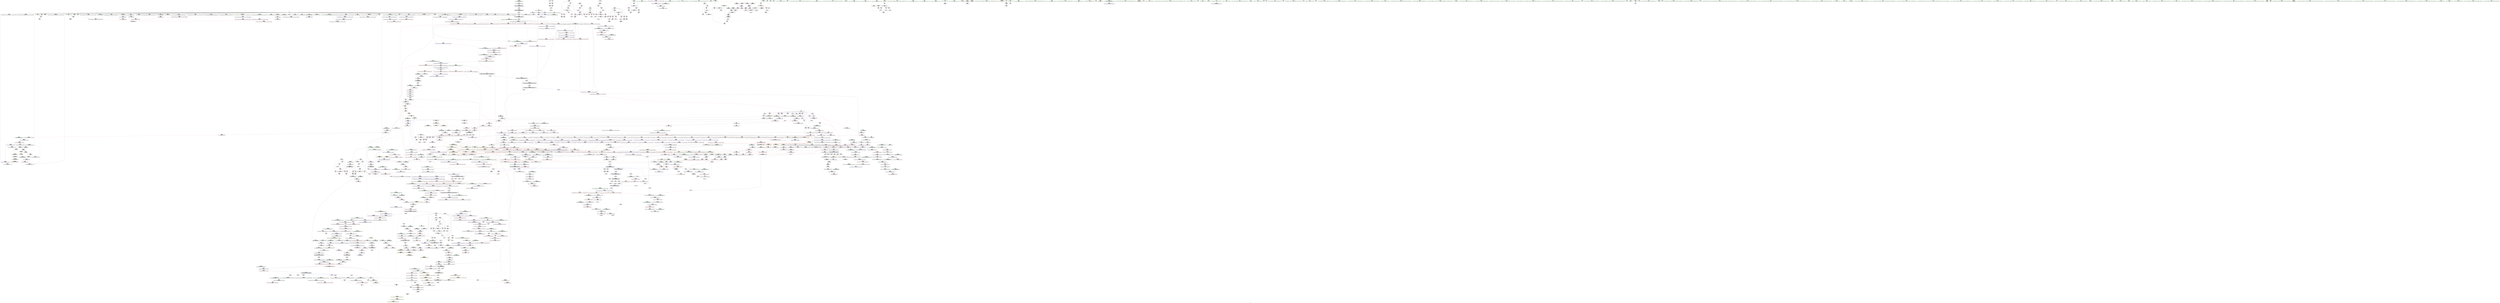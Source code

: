 digraph "SVFG" {
	label="SVFG";

	Node0x55a05e38a4e0 [shape=record,color=grey,label="{NodeID: 0\nNullPtr|{|<s44>118}}"];
	Node0x55a05e38a4e0 -> Node0x55a05e3f0610[style=solid];
	Node0x55a05e38a4e0 -> Node0x55a05e3f0710[style=solid];
	Node0x55a05e38a4e0 -> Node0x55a05e3f07e0[style=solid];
	Node0x55a05e38a4e0 -> Node0x55a05e3f08b0[style=solid];
	Node0x55a05e38a4e0 -> Node0x55a05e3f0980[style=solid];
	Node0x55a05e38a4e0 -> Node0x55a05e3f0a50[style=solid];
	Node0x55a05e38a4e0 -> Node0x55a05e3f0b20[style=solid];
	Node0x55a05e38a4e0 -> Node0x55a05e3f0bf0[style=solid];
	Node0x55a05e38a4e0 -> Node0x55a05e3f0cc0[style=solid];
	Node0x55a05e38a4e0 -> Node0x55a05e3f0d90[style=solid];
	Node0x55a05e38a4e0 -> Node0x55a05e3f0e60[style=solid];
	Node0x55a05e38a4e0 -> Node0x55a05e3f0f30[style=solid];
	Node0x55a05e38a4e0 -> Node0x55a05e3f1000[style=solid];
	Node0x55a05e38a4e0 -> Node0x55a05e3f10d0[style=solid];
	Node0x55a05e38a4e0 -> Node0x55a05e3f11a0[style=solid];
	Node0x55a05e38a4e0 -> Node0x55a05e3f1270[style=solid];
	Node0x55a05e38a4e0 -> Node0x55a05e3f1340[style=solid];
	Node0x55a05e38a4e0 -> Node0x55a05e3f1410[style=solid];
	Node0x55a05e38a4e0 -> Node0x55a05e3f14e0[style=solid];
	Node0x55a05e38a4e0 -> Node0x55a05e3f15b0[style=solid];
	Node0x55a05e38a4e0 -> Node0x55a05e3f1680[style=solid];
	Node0x55a05e38a4e0 -> Node0x55a05e3f1750[style=solid];
	Node0x55a05e38a4e0 -> Node0x55a05e3f1820[style=solid];
	Node0x55a05e38a4e0 -> Node0x55a05e3f18f0[style=solid];
	Node0x55a05e38a4e0 -> Node0x55a05e3f19c0[style=solid];
	Node0x55a05e38a4e0 -> Node0x55a05e3f1a90[style=solid];
	Node0x55a05e38a4e0 -> Node0x55a05e3f1b60[style=solid];
	Node0x55a05e38a4e0 -> Node0x55a05e3f1c30[style=solid];
	Node0x55a05e38a4e0 -> Node0x55a05e3f1d00[style=solid];
	Node0x55a05e38a4e0 -> Node0x55a05e3f1dd0[style=solid];
	Node0x55a05e38a4e0 -> Node0x55a05e3f1ea0[style=solid];
	Node0x55a05e38a4e0 -> Node0x55a05e3f1f70[style=solid];
	Node0x55a05e38a4e0 -> Node0x55a05e3f2040[style=solid];
	Node0x55a05e38a4e0 -> Node0x55a05e3f2110[style=solid];
	Node0x55a05e38a4e0 -> Node0x55a05e3f21e0[style=solid];
	Node0x55a05e38a4e0 -> Node0x55a05e3f22b0[style=solid];
	Node0x55a05e38a4e0 -> Node0x55a05e3fac20[style=solid];
	Node0x55a05e38a4e0 -> Node0x55a05e3fdaa0[style=solid];
	Node0x55a05e38a4e0 -> Node0x55a05e3fdb70[style=solid];
	Node0x55a05e38a4e0 -> Node0x55a05e41d540[style=solid];
	Node0x55a05e38a4e0 -> Node0x55a05e41fa60[style=solid];
	Node0x55a05e38a4e0 -> Node0x55a05e43e550[style=solid];
	Node0x55a05e38a4e0 -> Node0x55a05e40fb60[style=solid];
	Node0x55a05e38a4e0 -> Node0x55a05e410d60[style=solid];
	Node0x55a05e38a4e0:s44 -> Node0x55a05e529200[style=solid,color=red];
	Node0x55a05e4b0390 [shape=record,color=yellow,style=double,label="{NodeID: 1882\n182V_1 = ENCHI(MR_182V_0)\npts\{16610000 16630000 \}\nFun[_ZNKSt13move_iteratorIPSt4pairIiiEE4baseEv]}"];
	Node0x55a05e4b0390 -> Node0x55a05e3f9d90[style=dashed];
	Node0x55a05e3f6240 [shape=record,color=red,label="{NodeID: 775\n1271\<--1258\nthis1\<--this.addr\n_ZNKSt6vectorISt4pairIiiESaIS1_EE12_M_check_lenEmPKc\n|{<s0>98|<s1>99|<s2>101|<s3>102|<s4>104|<s5>105|<s6>106}}"];
	Node0x55a05e3f6240:s0 -> Node0x55a05e528e50[style=solid,color=red];
	Node0x55a05e3f6240:s1 -> Node0x55a05e52e320[style=solid,color=red];
	Node0x55a05e3f6240:s2 -> Node0x55a05e52e320[style=solid,color=red];
	Node0x55a05e3f6240:s3 -> Node0x55a05e52e320[style=solid,color=red];
	Node0x55a05e3f6240:s4 -> Node0x55a05e52e320[style=solid,color=red];
	Node0x55a05e3f6240:s5 -> Node0x55a05e528e50[style=solid,color=red];
	Node0x55a05e3f6240:s6 -> Node0x55a05e528e50[style=solid,color=red];
	Node0x55a05e40eae0 [shape=record,color=grey,label="{NodeID: 1550\n240 = Binary(239, 241, )\n}"];
	Node0x55a05e40eae0 -> Node0x55a05e3fb540[style=solid];
	Node0x55a05e3ecbb0 [shape=record,color=black,label="{NodeID: 443\n1645\<--1625\n\<--__last\n_ZSt18uninitialized_copyISt13move_iteratorIPSt4pairIiiEES3_ET0_T_S6_S5_\n}"];
	Node0x55a05e3ecbb0 -> Node0x55a05e404550[style=solid];
	Node0x55a05e526ea0 [shape=record,color=black,label="{NodeID: 2325\n1368 = PHI(1079, 1095, )\n0th arg _ZSt34__uninitialized_move_if_noexcept_aIPSt4pairIiiES2_SaIS1_EET0_T_S5_S4_RT1_ }"];
	Node0x55a05e526ea0 -> Node0x55a05e421050[style=solid];
	Node0x55a05e3e09d0 [shape=record,color=green,label="{NodeID: 111\n704\<--705\n__first.addr\<--__first.addr_field_insensitive\n_ZSt8_DestroyIPSt4pairIiiES1_EvT_S3_RSaIT0_E\n}"];
	Node0x55a05e3e09d0 -> Node0x55a05e409d10[style=solid];
	Node0x55a05e3e09d0 -> Node0x55a05e41d770[style=solid];
	Node0x55a05e3fbd60 [shape=record,color=blue,label="{NodeID: 886\n187\<--12\nj47\<--\nmain\n}"];
	Node0x55a05e3fbd60 -> Node0x55a05e407200[style=dashed];
	Node0x55a05e3fbd60 -> Node0x55a05e4072d0[style=dashed];
	Node0x55a05e3fbd60 -> Node0x55a05e4073a0[style=dashed];
	Node0x55a05e3fbd60 -> Node0x55a05e407470[style=dashed];
	Node0x55a05e3fbd60 -> Node0x55a05e3fbd60[style=dashed];
	Node0x55a05e3fbd60 -> Node0x55a05e3fbf00[style=dashed];
	Node0x55a05e3fbd60 -> Node0x55a05e499b40[style=dashed];
	Node0x55a05e402740 [shape=record,color=purple,label="{NodeID: 554\n1186\<--1184\n_M_finish38\<--\n_ZNSt6vectorISt4pairIiiESaIS1_EE17_M_realloc_insertIJS1_EEEvN9__gnu_cxx17__normal_iteratorIPS1_S3_EEDpOT_\n}"];
	Node0x55a05e402740 -> Node0x55a05e4201b0[style=solid];
	Node0x55a05e3e51a0 [shape=record,color=green,label="{NodeID: 222\n1508\<--1509\n__i.addr\<--__i.addr_field_insensitive\n_ZN9__gnu_cxx17__normal_iteratorIPSt4pairIiiESt6vectorIS2_SaIS2_EEEC2ERKS3_\n}"];
	Node0x55a05e3e51a0 -> Node0x55a05e3f8050[style=solid];
	Node0x55a05e3e51a0 -> Node0x55a05e421ef0[style=solid];
	Node0x55a05e421050 [shape=record,color=blue,label="{NodeID: 997\n1372\<--1368\n__first.addr\<--__first\n_ZSt34__uninitialized_move_if_noexcept_aIPSt4pairIiiES2_SaIS1_EET0_T_S5_S4_RT1_\n}"];
	Node0x55a05e421050 -> Node0x55a05e3f6f40[style=dashed];
	Node0x55a05e484d20 [shape=record,color=yellow,style=double,label="{NodeID: 1772\n22V_1 = ENCHI(MR_22V_0)\npts\{170002 \}\nFun[_ZNSt12_Vector_baseISt4pairIiiESaIS1_EED2Ev]}"];
	Node0x55a05e484d20 -> Node0x55a05e40a1f0[style=dashed];
	Node0x55a05e408170 [shape=record,color=red,label="{NodeID: 665\n259\<--258\n\<--call19\nmain\n}"];
	Node0x55a05e408170 -> Node0x55a05e3f2f10[style=solid];
	Node0x55a05e3f3320 [shape=record,color=black,label="{NodeID: 333\n322\<--321\nidxprom42\<--add41\nmain\n}"];
	Node0x55a05e4c67b0 [shape=record,color=yellow,style=double,label="{NodeID: 2215\n188V_2 = CSCHI(MR_188V_1)\npts\{16080000 \}\nCS[]}"];
	Node0x55a05e4c67b0 -> Node0x55a05e3f8940[style=dashed];
	Node0x55a05e3a6e10 [shape=record,color=green,label="{NodeID: 1\n7\<--1\n__dso_handle\<--dummyObj\nGlob }"];
	Node0x55a05e3f6310 [shape=record,color=red,label="{NodeID: 776\n1277\<--1260\n\<--__n.addr\n_ZNKSt6vectorISt4pairIiiESaIS1_EE12_M_check_lenEmPKc\n}"];
	Node0x55a05e3f6310 -> Node0x55a05e40ffe0[style=solid];
	Node0x55a05e40ec60 [shape=record,color=grey,label="{NodeID: 1551\n1557 = Binary(1556, 577, )\n}"];
	Node0x55a05e3ecc80 [shape=record,color=black,label="{NodeID: 444\n1641\<--1631\n\<--agg.tmp\n_ZSt18uninitialized_copyISt13move_iteratorIPSt4pairIiiEES3_ET0_T_S6_S5_\n}"];
	Node0x55a05e3ecc80 -> Node0x55a05e4042e0[style=solid];
	Node0x55a05e527020 [shape=record,color=black,label="{NodeID: 2326\n1369 = PHI(1083, 1099, )\n1st arg _ZSt34__uninitialized_move_if_noexcept_aIPSt4pairIiiES2_SaIS1_EET0_T_S5_S4_RT1_ }"];
	Node0x55a05e527020 -> Node0x55a05e421120[style=solid];
	Node0x55a05e3e0aa0 [shape=record,color=green,label="{NodeID: 112\n706\<--707\n__last.addr\<--__last.addr_field_insensitive\n_ZSt8_DestroyIPSt4pairIiiES1_EvT_S3_RSaIT0_E\n}"];
	Node0x55a05e3e0aa0 -> Node0x55a05e409de0[style=solid];
	Node0x55a05e3e0aa0 -> Node0x55a05e41d840[style=solid];
	Node0x55a05e3fbe30 [shape=record,color=blue,label="{NodeID: 887\n183\<--329\ngood\<--\nmain\n}"];
	Node0x55a05e3fbe30 -> Node0x55a05e406ab0[style=dashed];
	Node0x55a05e3fbe30 -> Node0x55a05e406b80[style=dashed];
	Node0x55a05e3fbe30 -> Node0x55a05e494140[style=dashed];
	Node0x55a05e3fbe30 -> Node0x55a05e499140[style=dashed];
	Node0x55a05e402810 [shape=record,color=purple,label="{NodeID: 555\n1192\<--1191\n_M_impl40\<--\n_ZNSt6vectorISt4pairIiiESaIS1_EE17_M_realloc_insertIJS1_EEEvN9__gnu_cxx17__normal_iteratorIPS1_S3_EEDpOT_\n}"];
	Node0x55a05e3e5270 [shape=record,color=green,label="{NodeID: 223\n1521\<--1522\n__a.addr\<--__a.addr_field_insensitive\n_ZNSt16allocator_traitsISaISt4pairIiiEEE8allocateERS2_m\n}"];
	Node0x55a05e3e5270 -> Node0x55a05e3f81f0[style=solid];
	Node0x55a05e3e5270 -> Node0x55a05e422090[style=solid];
	Node0x55a05e421120 [shape=record,color=blue,label="{NodeID: 998\n1374\<--1369\n__last.addr\<--__last\n_ZSt34__uninitialized_move_if_noexcept_aIPSt4pairIiiES2_SaIS1_EET0_T_S5_S4_RT1_\n}"];
	Node0x55a05e421120 -> Node0x55a05e3f7010[style=dashed];
	Node0x55a05e408240 [shape=record,color=red,label="{NodeID: 666\n350\<--349\n\<--first\nmain\n}"];
	Node0x55a05e408240 -> Node0x55a05e40f3e0[style=solid];
	Node0x55a05e3f33f0 [shape=record,color=black,label="{NodeID: 334\n325\<--324\nconv45\<--call44\nmain\n}"];
	Node0x55a05e3f33f0 -> Node0x55a05e411060[style=solid];
	Node0x55a05e4c6910 [shape=record,color=yellow,style=double,label="{NodeID: 2216\n62V_2 = CSCHI(MR_62V_1)\npts\{1559 \}\nCS[]|{<s0>124}}"];
	Node0x55a05e4c6910:s0 -> Node0x55a05e4c6360[style=dashed,color=blue];
	Node0x55a05e3bc550 [shape=record,color=green,label="{NodeID: 2\n9\<--1\n\<--dummyObj\nCan only get source location for instruction, argument, global var or function.}"];
	Node0x55a05e4b05b0 [shape=record,color=yellow,style=double,label="{NodeID: 1884\n169V_1 = ENCHI(MR_169V_0)\npts\{16610000 \}\nFun[_ZNKSt13move_iteratorIPSt4pairIiiEEdeEv]}"];
	Node0x55a05e4b05b0 -> Node0x55a05e3f98b0[style=dashed];
	Node0x55a05e3f63e0 [shape=record,color=red,label="{NodeID: 777\n1280\<--1262\n\<--__s.addr\n_ZNKSt6vectorISt4pairIiiESaIS1_EE12_M_check_lenEmPKc\n}"];
	Node0x55a05e40ede0 [shape=record,color=grey,label="{NodeID: 1552\n1176 = Binary(1175, 577, )\n|{<s0>93}}"];
	Node0x55a05e40ede0:s0 -> Node0x55a05e52f5e0[style=solid,color=red];
	Node0x55a05e3ecd50 [shape=record,color=black,label="{NodeID: 445\n1644\<--1633\n\<--agg.tmp2\n_ZSt18uninitialized_copyISt13move_iteratorIPSt4pairIiiEES3_ET0_T_S6_S5_\n}"];
	Node0x55a05e3ecd50 -> Node0x55a05e404480[style=solid];
	Node0x55a05e5271a0 [shape=record,color=black,label="{NodeID: 2327\n1370 = PHI(1084, 1100, )\n2nd arg _ZSt34__uninitialized_move_if_noexcept_aIPSt4pairIiiES2_SaIS1_EET0_T_S5_S4_RT1_ }"];
	Node0x55a05e5271a0 -> Node0x55a05e4211f0[style=solid];
	Node0x55a05e3e0b70 [shape=record,color=green,label="{NodeID: 113\n708\<--709\n.addr\<--.addr_field_insensitive\n_ZSt8_DestroyIPSt4pairIiiES1_EvT_S3_RSaIT0_E\n}"];
	Node0x55a05e3e0b70 -> Node0x55a05e41d910[style=solid];
	Node0x55a05e3fbf00 [shape=record,color=blue,label="{NodeID: 888\n187\<--366\nj47\<--inc69\nmain\n}"];
	Node0x55a05e3fbf00 -> Node0x55a05e407200[style=dashed];
	Node0x55a05e3fbf00 -> Node0x55a05e4072d0[style=dashed];
	Node0x55a05e3fbf00 -> Node0x55a05e4073a0[style=dashed];
	Node0x55a05e3fbf00 -> Node0x55a05e407470[style=dashed];
	Node0x55a05e3fbf00 -> Node0x55a05e3fbd60[style=dashed];
	Node0x55a05e3fbf00 -> Node0x55a05e3fbf00[style=dashed];
	Node0x55a05e3fbf00 -> Node0x55a05e499b40[style=dashed];
	Node0x55a05e4028e0 [shape=record,color=purple,label="{NodeID: 556\n1193\<--1191\n_M_end_of_storage41\<--\n_ZNSt6vectorISt4pairIiiESaIS1_EE17_M_realloc_insertIJS1_EEEvN9__gnu_cxx17__normal_iteratorIPS1_S3_EEDpOT_\n}"];
	Node0x55a05e4028e0 -> Node0x55a05e420280[style=solid];
	Node0x55a05e3e5340 [shape=record,color=green,label="{NodeID: 224\n1523\<--1524\n__n.addr\<--__n.addr_field_insensitive\n_ZNSt16allocator_traitsISaISt4pairIiiEEE8allocateERS2_m\n}"];
	Node0x55a05e3e5340 -> Node0x55a05e3f82c0[style=solid];
	Node0x55a05e3e5340 -> Node0x55a05e422160[style=solid];
	Node0x55a05e4211f0 [shape=record,color=blue,label="{NodeID: 999\n1376\<--1370\n__result.addr\<--__result\n_ZSt34__uninitialized_move_if_noexcept_aIPSt4pairIiiES2_SaIS1_EET0_T_S5_S4_RT1_\n}"];
	Node0x55a05e4211f0 -> Node0x55a05e3f70e0[style=dashed];
	Node0x55a05e408310 [shape=record,color=red,label="{NodeID: 667\n359\<--358\n\<--first64\nmain\n}"];
	Node0x55a05e408310 -> Node0x55a05e40f3e0[style=solid];
	Node0x55a05e3f34c0 [shape=record,color=black,label="{NodeID: 335\n335\<--334\nidxprom49\<--\nmain\n}"];
	Node0x55a05e3bc890 [shape=record,color=green,label="{NodeID: 3\n12\<--1\n\<--dummyObj\nCan only get source location for instruction, argument, global var or function.}"];
	Node0x55a05e3f64b0 [shape=record,color=red,label="{NodeID: 778\n1294\<--1264\n\<--__len\n_ZNKSt6vectorISt4pairIiiESaIS1_EE12_M_check_lenEmPKc\n}"];
	Node0x55a05e3f64b0 -> Node0x55a05e40f0e0[style=solid];
	Node0x55a05e40ef60 [shape=record,color=grey,label="{NodeID: 1553\n1175 = Binary(1173, 1174, )\n}"];
	Node0x55a05e40ef60 -> Node0x55a05e40ede0[style=solid];
	Node0x55a05e3ece20 [shape=record,color=black,label="{NodeID: 446\n1619\<--1652\n_ZSt18uninitialized_copyISt13move_iteratorIPSt4pairIiiEES3_ET0_T_S6_S5__ret\<--call\n_ZSt18uninitialized_copyISt13move_iteratorIPSt4pairIiiEES3_ET0_T_S6_S5_\n|{<s0>124}}"];
	Node0x55a05e3ece20:s0 -> Node0x55a05e521750[style=solid,color=blue];
	Node0x55a05e527320 [shape=record,color=black,label="{NodeID: 2328\n1371 = PHI(1086, 1102, )\n3rd arg _ZSt34__uninitialized_move_if_noexcept_aIPSt4pairIiiES2_SaIS1_EET0_T_S5_S4_RT1_ }"];
	Node0x55a05e527320 -> Node0x55a05e4212c0[style=solid];
	Node0x55a05e3e0c40 [shape=record,color=green,label="{NodeID: 114\n716\<--717\n_ZSt8_DestroyIPSt4pairIiiEEvT_S3_\<--_ZSt8_DestroyIPSt4pairIiiEEvT_S3__field_insensitive\n}"];
	Node0x55a05e3fbfd0 [shape=record,color=blue,label="{NodeID: 889\n185\<--375\ni32\<--inc74\nmain\n}"];
	Node0x55a05e3fbfd0 -> Node0x55a05e406c50[style=dashed];
	Node0x55a05e3fbfd0 -> Node0x55a05e406d20[style=dashed];
	Node0x55a05e3fbfd0 -> Node0x55a05e406df0[style=dashed];
	Node0x55a05e3fbfd0 -> Node0x55a05e406ec0[style=dashed];
	Node0x55a05e3fbfd0 -> Node0x55a05e406f90[style=dashed];
	Node0x55a05e3fbfd0 -> Node0x55a05e407060[style=dashed];
	Node0x55a05e3fbfd0 -> Node0x55a05e407130[style=dashed];
	Node0x55a05e3fbfd0 -> Node0x55a05e3fbfd0[style=dashed];
	Node0x55a05e3fbfd0 -> Node0x55a05e499640[style=dashed];
	Node0x55a05e4029b0 [shape=record,color=purple,label="{NodeID: 557\n1221\<--1209\ncoerce.dive\<--retval\n_ZNSt6vectorISt4pairIiiESaIS1_EE3endEv\n}"];
	Node0x55a05e4029b0 -> Node0x55a05e3f5f00[style=solid];
	Node0x55a05e3e5410 [shape=record,color=green,label="{NodeID: 225\n1531\<--1532\n_ZN9__gnu_cxx13new_allocatorISt4pairIiiEE8allocateEmPKv\<--_ZN9__gnu_cxx13new_allocatorISt4pairIiiEE8allocateEmPKv_field_insensitive\n}"];
	Node0x55a05e4212c0 [shape=record,color=blue,label="{NodeID: 1000\n1378\<--1371\n__alloc.addr\<--__alloc\n_ZSt34__uninitialized_move_if_noexcept_aIPSt4pairIiiES2_SaIS1_EET0_T_S5_S4_RT1_\n}"];
	Node0x55a05e4212c0 -> Node0x55a05e3f71b0[style=dashed];
	Node0x55a05e484ff0 [shape=record,color=yellow,style=double,label="{NodeID: 1775\n125V_1 = ENCHI(MR_125V_0)\npts\{10190000 10290000 \}\nFun[_ZN9__gnu_cxxmiIPSt4pairIiiESt6vectorIS2_SaIS2_EEEENS_17__normal_iteratorIT_T0_E15difference_typeERKSA_SD_]}"];
	Node0x55a05e484ff0 -> Node0x55a05e3f6990[style=dashed];
	Node0x55a05e484ff0 -> Node0x55a05e3f6a60[style=dashed];
	Node0x55a05e4083e0 [shape=record,color=red,label="{NodeID: 668\n423\<--422\n\<--second\nmain\n}"];
	Node0x55a05e4083e0 -> Node0x55a05e440530[style=solid];
	Node0x55a05e3f3590 [shape=record,color=black,label="{NodeID: 336\n338\<--337\nconv52\<--call51\nmain\n}"];
	Node0x55a05e3f3590 -> Node0x55a05e40f560[style=solid];
	Node0x55a05e3bc950 [shape=record,color=green,label="{NodeID: 4\n18\<--1\n_ZSt3cin\<--dummyObj\nGlob }"];
	Node0x55a05e3f6580 [shape=record,color=red,label="{NodeID: 779\n1298\<--1264\n\<--__len\n_ZNKSt6vectorISt4pairIiiESaIS1_EE12_M_check_lenEmPKc\n}"];
	Node0x55a05e3f6580 -> Node0x55a05e40f260[style=solid];
	Node0x55a05e40f0e0 [shape=record,color=grey,label="{NodeID: 1554\n1296 = cmp(1294, 1295, )\n}"];
	Node0x55a05e3ecef0 [shape=record,color=black,label="{NodeID: 447\n1656\<--1714\n_ZNSt20__uninitialized_copyILb0EE13__uninit_copyISt13move_iteratorIPSt4pairIiiEES5_EET0_T_S8_S7__ret\<--\n_ZNSt20__uninitialized_copyILb0EE13__uninit_copyISt13move_iteratorIPSt4pairIiiEES5_EET0_T_S8_S7_\n|{<s0>128}}"];
	Node0x55a05e3ecef0:s0 -> Node0x55a05e522520[style=solid,color=blue];
	Node0x55a05e5274a0 [shape=record,color=black,label="{NodeID: 2329\n629 = PHI(542, )\n0th arg _ZSt7forwardIRcEOT_RNSt16remove_referenceIS1_E4typeE }"];
	Node0x55a05e5274a0 -> Node0x55a05e3fd760[style=solid];
	Node0x55a05e3e5850 [shape=record,color=green,label="{NodeID: 115\n721\<--722\nthis.addr\<--this.addr_field_insensitive\n_ZNSt12_Vector_baseISt4pairIiiESaIS1_EE19_M_get_Tp_allocatorEv\n}"];
	Node0x55a05e3e5850 -> Node0x55a05e409eb0[style=solid];
	Node0x55a05e3e5850 -> Node0x55a05e41d9e0[style=solid];
	Node0x55a05e3fc0a0 [shape=record,color=blue,label="{NodeID: 890\n189\<--12\nans\<--\nmain\n}"];
	Node0x55a05e3fc0a0 -> Node0x55a05e407540[style=dashed];
	Node0x55a05e3fc0a0 -> Node0x55a05e407610[style=dashed];
	Node0x55a05e3fc0a0 -> Node0x55a05e3fc8c0[style=dashed];
	Node0x55a05e3fc0a0 -> Node0x55a05e49a040[style=dashed];
	Node0x55a05e402a80 [shape=record,color=purple,label="{NodeID: 558\n1216\<--1215\n_M_impl\<--\n_ZNSt6vectorISt4pairIiiESaIS1_EE3endEv\n}"];
	Node0x55a05e3e5510 [shape=record,color=green,label="{NodeID: 226\n1538\<--1539\nthis.addr\<--this.addr_field_insensitive\n_ZN9__gnu_cxx13new_allocatorISt4pairIiiEE8allocateEmPKv\n}"];
	Node0x55a05e3e5510 -> Node0x55a05e3f8390[style=solid];
	Node0x55a05e3e5510 -> Node0x55a05e422230[style=solid];
	Node0x55a05e421390 [shape=record,color=blue,label="{NodeID: 1001\n1392\<--1389\ncoerce.dive\<--call\n_ZSt34__uninitialized_move_if_noexcept_aIPSt4pairIiiES2_SaIS1_EET0_T_S5_S4_RT1_\n}"];
	Node0x55a05e421390 -> Node0x55a05e3f7280[style=dashed];
	Node0x55a05e4084b0 [shape=record,color=red,label="{NodeID: 669\n431\<--430\n\<--second106\nmain\n}"];
	Node0x55a05e4084b0 -> Node0x55a05e440530[style=solid];
	Node0x55a05e3f3660 [shape=record,color=black,label="{NodeID: 337\n342\<--341\nidxprom55\<--\nmain\n}"];
	Node0x55a05e3bca10 [shape=record,color=green,label="{NodeID: 5\n19\<--1\n.str\<--dummyObj\nGlob }"];
	Node0x55a05e3f6650 [shape=record,color=red,label="{NodeID: 780\n1304\<--1264\n\<--__len\n_ZNKSt6vectorISt4pairIiiESaIS1_EE12_M_check_lenEmPKc\n}"];
	Node0x55a05e3f6650 -> Node0x55a05dd41e80[style=solid];
	Node0x55a05e40f260 [shape=record,color=grey,label="{NodeID: 1555\n1300 = cmp(1298, 1299, )\n}"];
	Node0x55a05e3ecfc0 [shape=record,color=black,label="{NodeID: 448\n1738\<--1752\n_ZStneIPSt4pairIiiEEbRKSt13move_iteratorIT_ES7__ret\<--lnot\n_ZStneIPSt4pairIiiEEbRKSt13move_iteratorIT_ES7_\n|{<s0>129}}"];
	Node0x55a05e3ecfc0:s0 -> Node0x55a05e5227d0[style=solid,color=blue];
	Node0x55a05e5275b0 [shape=record,color=black,label="{NodeID: 2330\n1842 = PHI(1426, )\n0th arg _ZN9__gnu_cxx13new_allocatorISt4pairIiiEE7destroyIS2_EEvPT_ }"];
	Node0x55a05e5275b0 -> Node0x55a05e424380[style=solid];
	Node0x55a05e3e5920 [shape=record,color=green,label="{NodeID: 116\n730\<--731\nthis.addr\<--this.addr_field_insensitive\n_ZNSt12_Vector_baseISt4pairIiiESaIS1_EED2Ev\n}"];
	Node0x55a05e3e5920 -> Node0x55a05e409f80[style=solid];
	Node0x55a05e3e5920 -> Node0x55a05e41dab0[style=solid];
	Node0x55a05e3fc170 [shape=record,color=blue,label="{NodeID: 891\n191\<--12\ni82\<--\nmain\n}"];
	Node0x55a05e3fc170 -> Node0x55a05e4076e0[style=dashed];
	Node0x55a05e3fc170 -> Node0x55a05e4077b0[style=dashed];
	Node0x55a05e3fc170 -> Node0x55a05e407880[style=dashed];
	Node0x55a05e3fc170 -> Node0x55a05e407950[style=dashed];
	Node0x55a05e3fc170 -> Node0x55a05e3fc990[style=dashed];
	Node0x55a05e3fc170 -> Node0x55a05e49a540[style=dashed];
	Node0x55a05e402b50 [shape=record,color=purple,label="{NodeID: 559\n1217\<--1215\n_M_finish\<--\n_ZNSt6vectorISt4pairIiiESaIS1_EE3endEv\n|{<s0>95}}"];
	Node0x55a05e402b50:s0 -> Node0x55a05e52c560[style=solid,color=red];
	Node0x55a05e3e55e0 [shape=record,color=green,label="{NodeID: 227\n1540\<--1541\n__n.addr\<--__n.addr_field_insensitive\n_ZN9__gnu_cxx13new_allocatorISt4pairIiiEE8allocateEmPKv\n}"];
	Node0x55a05e3e55e0 -> Node0x55a05e3f8460[style=solid];
	Node0x55a05e3e55e0 -> Node0x55a05e3f8530[style=solid];
	Node0x55a05e3e55e0 -> Node0x55a05e422300[style=solid];
	Node0x55a05e421460 [shape=record,color=blue,label="{NodeID: 1002\n1396\<--1395\ncoerce.dive3\<--call2\n_ZSt34__uninitialized_move_if_noexcept_aIPSt4pairIiiES2_SaIS1_EET0_T_S5_S4_RT1_\n}"];
	Node0x55a05e421460 -> Node0x55a05e3f7350[style=dashed];
	Node0x55a05e408580 [shape=record,color=red,label="{NodeID: 670\n447\<--444\n\<--call113\nmain\n}"];
	Node0x55a05e408580 -> Node0x55a05e3fc720[style=solid];
	Node0x55a05e3f3730 [shape=record,color=black,label="{NodeID: 338\n345\<--344\nconv57\<--\nmain\n|{<s0>31}}"];
	Node0x55a05e3f3730:s0 -> Node0x55a05e52d400[style=solid,color=red];
	Node0x55a05e391f30 [shape=record,color=green,label="{NodeID: 6\n21\<--1\n.str.3\<--dummyObj\nGlob }"];
	Node0x55a05e3f6720 [shape=record,color=red,label="{NodeID: 781\n1291\<--1288\n\<--call5\n_ZNKSt6vectorISt4pairIiiESaIS1_EE12_M_check_lenEmPKc\n}"];
	Node0x55a05e3f6720 -> Node0x55a05e43fdb0[style=solid];
	Node0x55a05e40f3e0 [shape=record,color=grey,label="{NodeID: 1556\n360 = cmp(350, 359, )\n}"];
	Node0x55a05e3ed090 [shape=record,color=black,label="{NodeID: 449\n1765\<--1764\n\<--\n_ZSt10_ConstructISt4pairIiiEJS1_EEvPT_DpOT0_\n}"];
	Node0x55a05e3ed090 -> Node0x55a05e3ed160[style=solid];
	Node0x55a05e5276c0 [shape=record,color=black,label="{NodeID: 2331\n1843 = PHI(1427, )\n1st arg _ZN9__gnu_cxx13new_allocatorISt4pairIiiEE7destroyIS2_EEvPT_ }"];
	Node0x55a05e5276c0 -> Node0x55a05e424450[style=solid];
	Node0x55a05e3e59f0 [shape=record,color=green,label="{NodeID: 117\n732\<--733\nexn.slot\<--exn.slot_field_insensitive\n_ZNSt12_Vector_baseISt4pairIiiESaIS1_EED2Ev\n}"];
	Node0x55a05e3e59f0 -> Node0x55a05e40a050[style=solid];
	Node0x55a05e3e59f0 -> Node0x55a05e41db80[style=solid];
	Node0x55a05e3fc240 [shape=record,color=blue,label="{NodeID: 892\n193\<--402\nadd88\<--\nmain\n}"];
	Node0x55a05e3fc240 -> Node0x55a05e492d40[style=dashed];
	Node0x55a05e402c20 [shape=record,color=purple,label="{NodeID: 560\n1862\<--1243\noffset_0\<--\n}"];
	Node0x55a05e402c20 -> Node0x55a05e420690[style=solid];
	Node0x55a05e3e56b0 [shape=record,color=green,label="{NodeID: 228\n1542\<--1543\n.addr\<--.addr_field_insensitive\n_ZN9__gnu_cxx13new_allocatorISt4pairIiiEE8allocateEmPKv\n}"];
	Node0x55a05e3e56b0 -> Node0x55a05e4223d0[style=solid];
	Node0x55a05e421530 [shape=record,color=blue,label="{NodeID: 1003\n1410\<--1409\nthis.addr\<--this\n_ZNK9__gnu_cxx17__normal_iteratorIPSt4pairIiiESt6vectorIS2_SaIS2_EEE4baseEv\n}"];
	Node0x55a05e421530 -> Node0x55a05e3f7420[style=dashed];
	Node0x55a05e408650 [shape=record,color=red,label="{NodeID: 671\n485\<--482\nthis1\<--this.addr\n_ZNSt6vectorISt4pairIiiESaIS1_EE5clearEv\n|{|<s1>41}}"];
	Node0x55a05e408650 -> Node0x55a05e3f3f50[style=solid];
	Node0x55a05e408650:s1 -> Node0x55a05e529f10[style=solid,color=red];
	Node0x55a05e3f3800 [shape=record,color=black,label="{NodeID: 339\n353\<--352\nidxprom60\<--add59\nmain\n}"];
	Node0x55a05e391ff0 [shape=record,color=green,label="{NodeID: 7\n23\<--1\n.str.4\<--dummyObj\nGlob }"];
	Node0x55a05e4b0a40 [shape=record,color=yellow,style=double,label="{NodeID: 1889\n99V_1 = ENCHI(MR_99V_0)\npts\{170000 170001 \}\nFun[_ZNSt6vectorISt4pairIiiESaIS1_EE3endEv]|{<s0>95}}"];
	Node0x55a05e4b0a40:s0 -> Node0x55a05e4abc10[style=dashed,color=red];
	Node0x55a05e3f67f0 [shape=record,color=red,label="{NodeID: 782\n1317\<--1311\n\<--__lhs.addr\n_ZN9__gnu_cxxmiIPSt4pairIiiESt6vectorIS2_SaIS2_EEEENS_17__normal_iteratorIT_T0_E15difference_typeERKSA_SD_\n|{<s0>107}}"];
	Node0x55a05e3f67f0:s0 -> Node0x55a05e52f770[style=solid,color=red];
	Node0x55a05e40f560 [shape=record,color=grey,label="{NodeID: 1557\n339 = cmp(333, 338, )\n}"];
	Node0x55a05e3ed160 [shape=record,color=black,label="{NodeID: 450\n1766\<--1765\n\<--\n_ZSt10_ConstructISt4pairIiiEJS1_EEvPT_DpOT0_\n}"];
	Node0x55a05e3ed160 -> Node0x55a05e3ed230[style=solid];
	Node0x55a05e5277d0 [shape=record,color=black,label="{NodeID: 2332\n118 = PHI(109, )\n0th arg _ZNSt6vectorISt4pairIiiESaIS1_EED2Ev }"];
	Node0x55a05e5277d0 -> Node0x55a05e3faf90[style=solid];
	Node0x55a05e3e5ac0 [shape=record,color=green,label="{NodeID: 118\n734\<--735\nehselector.slot\<--ehselector.slot_field_insensitive\n_ZNSt12_Vector_baseISt4pairIiiESaIS1_EED2Ev\n}"];
	Node0x55a05e3e5ac0 -> Node0x55a05e41dc50[style=solid];
	Node0x55a05e3fc310 [shape=record,color=blue,label="{NodeID: 893\n195\<--12\nj89\<--\nmain\n}"];
	Node0x55a05e3fc310 -> Node0x55a05e407af0[style=dashed];
	Node0x55a05e3fc310 -> Node0x55a05e407bc0[style=dashed];
	Node0x55a05e3fc310 -> Node0x55a05e407c90[style=dashed];
	Node0x55a05e3fc310 -> Node0x55a05e3fc310[style=dashed];
	Node0x55a05e3fc310 -> Node0x55a05e3fc7f0[style=dashed];
	Node0x55a05e3fc310 -> Node0x55a05e49af40[style=dashed];
	Node0x55a05dd42020 [shape=record,color=yellow,style=double,label="{NodeID: 1668\n87V_1 = ENCHI(MR_87V_0)\npts\{1800000 \}\nFun[_ZN9__gnu_cxx13new_allocatorISt4pairIiiEE9constructIS2_JS2_EEEvPT_DpOT0_]}"];
	Node0x55a05dd42020 -> Node0x55a05e3fa1a0[style=dashed];
	Node0x55a05e402cf0 [shape=record,color=purple,label="{NodeID: 561\n1865\<--1243\noffset_1\<--\n}"];
	Node0x55a05e402cf0 -> Node0x55a05e420760[style=solid];
	Node0x55a05e3edbe0 [shape=record,color=green,label="{NodeID: 229\n1553\<--1554\n_ZSt17__throw_bad_allocv\<--_ZSt17__throw_bad_allocv_field_insensitive\n}"];
	Node0x55a05e421600 [shape=record,color=blue,label="{NodeID: 1004\n1419\<--1417\n__a.addr\<--__a\n_ZNSt16allocator_traitsISaISt4pairIiiEEE7destroyIS1_EEvRS2_PT_\n}"];
	Node0x55a05e421600 -> Node0x55a05e3f74f0[style=dashed];
	Node0x55a05e408720 [shape=record,color=red,label="{NodeID: 672\n489\<--488\n\<--_M_start\n_ZNSt6vectorISt4pairIiiESaIS1_EE5clearEv\n|{<s0>41}}"];
	Node0x55a05e408720:s0 -> Node0x55a05e52a050[style=solid,color=red];
	Node0x55a05e3f38d0 [shape=record,color=black,label="{NodeID: 340\n356\<--355\nconv62\<--\nmain\n|{<s0>32}}"];
	Node0x55a05e3f38d0:s0 -> Node0x55a05e52d400[style=solid,color=red];
	Node0x55a05e3920b0 [shape=record,color=green,label="{NodeID: 8\n25\<--1\n.str.5\<--dummyObj\nGlob }"];
	Node0x55a05e3f68c0 [shape=record,color=red,label="{NodeID: 783\n1320\<--1313\n\<--__rhs.addr\n_ZN9__gnu_cxxmiIPSt4pairIiiESt6vectorIS2_SaIS2_EEEENS_17__normal_iteratorIT_T0_E15difference_typeERKSA_SD_\n|{<s0>108}}"];
	Node0x55a05e3f68c0:s0 -> Node0x55a05e52f770[style=solid,color=red];
	Node0x55a05e40f6e0 [shape=record,color=grey,label="{NodeID: 1558\n407 = cmp(405, 406, )\n}"];
	Node0x55a05e3ed230 [shape=record,color=black,label="{NodeID: 451\n1769\<--1766\n\<--\n_ZSt10_ConstructISt4pairIiiEJS1_EEvPT_DpOT0_\n}"];
	Node0x55a05e3ed230 -> Node0x55a05e404890[style=solid];
	Node0x55a05e3ed230 -> Node0x55a05e404960[style=solid];
	Node0x55a05e527910 [shape=record,color=black,label="{NodeID: 2333\n1756 = PHI(1685, )\n0th arg _ZSt10_ConstructISt4pairIiiEJS1_EEvPT_DpOT0_ }"];
	Node0x55a05e527910 -> Node0x55a05e423820[style=solid];
	Node0x55a05e3e5b90 [shape=record,color=green,label="{NodeID: 119\n752\<--753\n_ZNSt12_Vector_baseISt4pairIiiESaIS1_EE13_M_deallocateEPS1_m\<--_ZNSt12_Vector_baseISt4pairIiiESaIS1_EE13_M_deallocateEPS1_m_field_insensitive\n}"];
	Node0x55a05e3fc3e0 [shape=record,color=blue,label="{NodeID: 894\n197\<--12\ncur93\<--\nmain\n}"];
	Node0x55a05e3fc3e0 -> Node0x55a05e489c40[style=dashed];
	Node0x55a05dd42c50 [shape=record,color=yellow,style=double,label="{NodeID: 1669\n89V_1 = ENCHI(MR_89V_0)\npts\{1800001 \}\nFun[_ZN9__gnu_cxx13new_allocatorISt4pairIiiEE9constructIS2_JS2_EEEvPT_DpOT0_]}"];
	Node0x55a05dd42c50 -> Node0x55a05e3fa270[style=dashed];
	Node0x55a05e402dc0 [shape=record,color=purple,label="{NodeID: 562\n1863\<--1244\noffset_0\<--\n}"];
	Node0x55a05e402dc0 -> Node0x55a05e3fa1a0[style=solid];
	Node0x55a05e3edca0 [shape=record,color=green,label="{NodeID: 230\n1558\<--1559\ncall2\<--call2_field_insensitive\n_ZN9__gnu_cxx13new_allocatorISt4pairIiiEE8allocateEmPKv\n}"];
	Node0x55a05e3edca0 -> Node0x55a05e3ec460[style=solid];
	Node0x55a05e4216d0 [shape=record,color=blue,label="{NodeID: 1005\n1421\<--1418\n__p.addr\<--__p\n_ZNSt16allocator_traitsISaISt4pairIiiEEE7destroyIS1_EEvRS2_PT_\n}"];
	Node0x55a05e4216d0 -> Node0x55a05e3f75c0[style=dashed];
	Node0x55a05e4854e0 [shape=record,color=yellow,style=double,label="{NodeID: 1780\n67V_1 = ENCHI(MR_67V_0)\npts\{1800000 1800001 \}\nFun[_ZNSt6vectorISt4pairIiiESaIS1_EE9push_backEOS1_]|{<s0>43}}"];
	Node0x55a05e4854e0:s0 -> Node0x55a05e4ace80[style=dashed,color=red];
	Node0x55a05e4087f0 [shape=record,color=red,label="{NodeID: 673\n517\<--511\nthis1\<--this.addr\n_ZNSt6vectorISt4pairIiiESaIS1_EE9push_backEOS1_\n|{<s0>43}}"];
	Node0x55a05e4087f0:s0 -> Node0x55a05e52cdd0[style=solid,color=red];
	Node0x55a05e3f39a0 [shape=record,color=black,label="{NodeID: 341\n370\<--369\ntobool\<--\nmain\n}"];
	Node0x55a05e392170 [shape=record,color=green,label="{NodeID: 9\n28\<--1\n\<--dummyObj\nCan only get source location for instruction, argument, global var or function.}"];
	Node0x55a05e4b0c30 [shape=record,color=yellow,style=double,label="{NodeID: 1891\n97V_1 = ENCHI(MR_97V_0)\npts\{12100000 \}\nFun[_ZNSt6vectorISt4pairIiiESaIS1_EE3endEv]|{<s0>95}}"];
	Node0x55a05e4b0c30:s0 -> Node0x55a05e421fc0[style=dashed,color=red];
	Node0x55a05e3f6990 [shape=record,color=red,label="{NodeID: 784\n1319\<--1318\n\<--call\n_ZN9__gnu_cxxmiIPSt4pairIiiESt6vectorIS2_SaIS2_EEEENS_17__normal_iteratorIT_T0_E15difference_typeERKSA_SD_\n}"];
	Node0x55a05e3f6990 -> Node0x55a05e3eb420[style=solid];
	Node0x55a05e40f860 [shape=record,color=grey,label="{NodeID: 1559\n414 = cmp(412, 413, )\n}"];
	Node0x55a05e3ed300 [shape=record,color=black,label="{NodeID: 452\n1770\<--1768\n\<--call\n_ZSt10_ConstructISt4pairIiiEJS1_EEvPT_DpOT0_\n}"];
	Node0x55a05e3ed300 -> Node0x55a05e404a30[style=solid];
	Node0x55a05e3ed300 -> Node0x55a05e404b00[style=solid];
	Node0x55a05e527a50 [shape=record,color=black,label="{NodeID: 2334\n1757 = PHI(1688, )\n1st arg _ZSt10_ConstructISt4pairIiiEJS1_EEvPT_DpOT0_ }"];
	Node0x55a05e527a50 -> Node0x55a05e4238f0[style=solid];
	Node0x55a05e3e5c90 [shape=record,color=green,label="{NodeID: 120\n756\<--757\n_ZNSt12_Vector_baseISt4pairIiiESaIS1_EE12_Vector_implD2Ev\<--_ZNSt12_Vector_baseISt4pairIiiESaIS1_EE12_Vector_implD2Ev_field_insensitive\n}"];
	Node0x55a05e3fc4b0 [shape=record,color=blue,label="{NodeID: 895\n199\<--12\nk94\<--\nmain\n}"];
	Node0x55a05e3fc4b0 -> Node0x55a05e407e30[style=dashed];
	Node0x55a05e3fc4b0 -> Node0x55a05e407f00[style=dashed];
	Node0x55a05e3fc4b0 -> Node0x55a05e407fd0[style=dashed];
	Node0x55a05e3fc4b0 -> Node0x55a05e3fc650[style=dashed];
	Node0x55a05e3fc4b0 -> Node0x55a05e493c40[style=dashed];
	Node0x55a05e402e90 [shape=record,color=purple,label="{NodeID: 563\n1866\<--1244\noffset_1\<--\n}"];
	Node0x55a05e402e90 -> Node0x55a05e3fa270[style=solid];
	Node0x55a05e3edd70 [shape=record,color=green,label="{NodeID: 231\n1560\<--1561\n_Znwm\<--_Znwm_field_insensitive\n}"];
	Node0x55a05e4217a0 [shape=record,color=blue,label="{NodeID: 1006\n1436\<--1435\nthis.addr\<--this\n_ZNKSt6vectorISt4pairIiiESaIS1_EE8max_sizeEv\n}"];
	Node0x55a05e4217a0 -> Node0x55a05e3f7690[style=dashed];
	Node0x55a05e4855c0 [shape=record,color=yellow,style=double,label="{NodeID: 1781\n78V_1 = ENCHI(MR_78V_0)\npts\{1559 170000 170001 170002 \}\nFun[_ZNSt6vectorISt4pairIiiESaIS1_EE9push_backEOS1_]|{<s0>43|<s1>43|<s2>43|<s3>43}}"];
	Node0x55a05e4855c0:s0 -> Node0x55a05e4aca20[style=dashed,color=red];
	Node0x55a05e4855c0:s1 -> Node0x55a05e4acb00[style=dashed,color=red];
	Node0x55a05e4855c0:s2 -> Node0x55a05e4acbe0[style=dashed,color=red];
	Node0x55a05e4855c0:s3 -> Node0x55a05e4accc0[style=dashed,color=red];
	Node0x55a05e4088c0 [shape=record,color=red,label="{NodeID: 674\n518\<--513\n\<--__x.addr\n_ZNSt6vectorISt4pairIiiESaIS1_EE9push_backEOS1_\n|{<s0>42}}"];
	Node0x55a05e4088c0:s0 -> Node0x55a05e526490[style=solid,color=red];
	Node0x55a05e3f3a70 [shape=record,color=black,label="{NodeID: 342\n385\<--384\ntobool78\<--\nmain\n}"];
	Node0x55a05e4c7290 [shape=record,color=yellow,style=double,label="{NodeID: 2224\n62V_2 = CSCHI(MR_62V_1)\npts\{1559 \}\nCS[]|{<s0>80}}"];
	Node0x55a05e4c7290:s0 -> Node0x55a05e4a3f90[style=dashed,color=red];
	Node0x55a05e392230 [shape=record,color=green,label="{NodeID: 10\n58\<--1\n\<--dummyObj\nCan only get source location for instruction, argument, global var or function.}"];
	Node0x55a05e3f6a60 [shape=record,color=red,label="{NodeID: 785\n1322\<--1321\n\<--call1\n_ZN9__gnu_cxxmiIPSt4pairIiiESt6vectorIS2_SaIS2_EEEENS_17__normal_iteratorIT_T0_E15difference_typeERKSA_SD_\n}"];
	Node0x55a05e3f6a60 -> Node0x55a05e3eb4f0[style=solid];
	Node0x55a05e40f9e0 [shape=record,color=grey,label="{NodeID: 1560\n311 = cmp(308, 310, )\n}"];
	Node0x55a05e3ed3d0 [shape=record,color=black,label="{NodeID: 453\n1773\<--1778\n_ZSt11__addressofISt4pairIiiEEPT_RS2__ret\<--\n_ZSt11__addressofISt4pairIiiEEPT_RS2_\n|{<s0>130}}"];
	Node0x55a05e3ed3d0:s0 -> Node0x55a05e5228e0[style=solid,color=blue];
	Node0x55a05e527b90 [shape=record,color=black,label="{NodeID: 2335\n481 = PHI(220, )\n0th arg _ZNSt6vectorISt4pairIiiESaIS1_EE5clearEv }"];
	Node0x55a05e527b90 -> Node0x55a05e3fcb30[style=solid];
	Node0x55a05e3e5d90 [shape=record,color=green,label="{NodeID: 121\n773\<--774\n__first.addr\<--__first.addr_field_insensitive\n_ZSt8_DestroyIPSt4pairIiiEEvT_S3_\n}"];
	Node0x55a05e3e5d90 -> Node0x55a05e40a390[style=solid];
	Node0x55a05e3e5d90 -> Node0x55a05e41dd20[style=solid];
	Node0x55a05e3fc580 [shape=record,color=blue,label="{NodeID: 896\n197\<--437\ncur93\<--add109\nmain\n}"];
	Node0x55a05e3fc580 -> Node0x55a05e489c40[style=dashed];
	Node0x55a05e402f60 [shape=record,color=purple,label="{NodeID: 564\n1340\<--1330\ncoerce.dive\<--retval\n_ZNSt6vectorISt4pairIiiESaIS1_EE5beginEv\n}"];
	Node0x55a05e402f60 -> Node0x55a05e3f6c00[style=solid];
	Node0x55a05e3ede70 [shape=record,color=green,label="{NodeID: 232\n1572\<--1573\n__first\<--__first_field_insensitive\n_ZSt22__uninitialized_copy_aISt13move_iteratorIPSt4pairIiiEES3_S2_ET0_T_S6_S5_RSaIT1_E\n}"];
	Node0x55a05e3ede70 -> Node0x55a05e3ec600[style=solid];
	Node0x55a05e3ede70 -> Node0x55a05e403850[style=solid];
	Node0x55a05e421870 [shape=record,color=blue,label="{NodeID: 1007\n1455\<--1451\n__a.addr\<--__a\n_ZSt3maxImERKT_S2_S2_\n}"];
	Node0x55a05e421870 -> Node0x55a05e3f7830[style=dashed];
	Node0x55a05e421870 -> Node0x55a05e3f7900[style=dashed];
	Node0x55a05e408990 [shape=record,color=red,label="{NodeID: 675\n539\<--530\nthis1\<--this.addr\n_ZNSt4pairIiiEC2IRciLb1EEEOT_OT0_\n}"];
	Node0x55a05e408990 -> Node0x55a05e3f4020[style=solid];
	Node0x55a05e408990 -> Node0x55a05e3ff680[style=solid];
	Node0x55a05e408990 -> Node0x55a05e3ff750[style=solid];
	Node0x55a05e3f3b40 [shape=record,color=black,label="{NodeID: 343\n398\<--397\nconv85\<--call84\nmain\n}"];
	Node0x55a05e3f3b40 -> Node0x55a05e40fe60[style=solid];
	Node0x55a05e4c73f0 [shape=record,color=yellow,style=double,label="{NodeID: 2225\n62V_2 = CSCHI(MR_62V_1)\npts\{1559 \}\nCS[]|{<s0>66|<s1>77}}"];
	Node0x55a05e4c73f0:s0 -> Node0x55a05e48a640[style=dashed,color=blue];
	Node0x55a05e4c73f0:s1 -> Node0x55a05e4c7290[style=dashed,color=blue];
	Node0x55a05e3bd2e0 [shape=record,color=green,label="{NodeID: 11\n241\<--1\n\<--dummyObj\nCan only get source location for instruction, argument, global var or function.}"];
	Node0x55a05e3f6b30 [shape=record,color=red,label="{NodeID: 786\n1335\<--1332\nthis1\<--this.addr\n_ZNSt6vectorISt4pairIiiESaIS1_EE5beginEv\n}"];
	Node0x55a05e3f6b30 -> Node0x55a05e3eb690[style=solid];
	Node0x55a05e40fb60 [shape=record,color=grey,label="{NodeID: 1561\n810 = cmp(809, 3, )\n}"];
	Node0x55a05e3ed4a0 [shape=record,color=black,label="{NodeID: 454\n1780\<--1787\n_ZNKSt13move_iteratorIPSt4pairIiiEEdeEv_ret\<--\n_ZNKSt13move_iteratorIPSt4pairIiiEEdeEv\n|{<s0>131}}"];
	Node0x55a05e3ed4a0:s0 -> Node0x55a05e522a50[style=solid,color=blue];
	Node0x55a05e527cd0 [shape=record,color=black,label="{NodeID: 2336\n683 = PHI(671, )\n0th arg _ZNSaISt4pairIiiEEC2Ev }"];
	Node0x55a05e527cd0 -> Node0x55a05e41d5d0[style=solid];
	Node0x55a05e3e5e60 [shape=record,color=green,label="{NodeID: 122\n775\<--776\n__last.addr\<--__last.addr_field_insensitive\n_ZSt8_DestroyIPSt4pairIiiEEvT_S3_\n}"];
	Node0x55a05e3e5e60 -> Node0x55a05e40a460[style=solid];
	Node0x55a05e3e5e60 -> Node0x55a05e41ddf0[style=solid];
	Node0x55a05e3fc650 [shape=record,color=blue,label="{NodeID: 897\n199\<--441\nk94\<--inc111\nmain\n}"];
	Node0x55a05e3fc650 -> Node0x55a05e407e30[style=dashed];
	Node0x55a05e3fc650 -> Node0x55a05e407f00[style=dashed];
	Node0x55a05e3fc650 -> Node0x55a05e407fd0[style=dashed];
	Node0x55a05e3fc650 -> Node0x55a05e3fc650[style=dashed];
	Node0x55a05e3fc650 -> Node0x55a05e493c40[style=dashed];
	Node0x55a05e403030 [shape=record,color=purple,label="{NodeID: 565\n1337\<--1336\n_M_impl\<--\n_ZNSt6vectorISt4pairIiiESaIS1_EE5beginEv\n}"];
	Node0x55a05e3edf40 [shape=record,color=green,label="{NodeID: 233\n1574\<--1575\n__last\<--__last_field_insensitive\n_ZSt22__uninitialized_copy_aISt13move_iteratorIPSt4pairIiiEES3_S2_ET0_T_S6_S5_RSaIT1_E\n}"];
	Node0x55a05e3edf40 -> Node0x55a05e3ec6d0[style=solid];
	Node0x55a05e3edf40 -> Node0x55a05e403920[style=solid];
	Node0x55a05e421940 [shape=record,color=blue,label="{NodeID: 1008\n1457\<--1452\n__b.addr\<--__b\n_ZSt3maxImERKT_S2_S2_\n}"];
	Node0x55a05e421940 -> Node0x55a05e3f79d0[style=dashed];
	Node0x55a05e421940 -> Node0x55a05e3f7aa0[style=dashed];
	Node0x55a05e408a60 [shape=record,color=red,label="{NodeID: 676\n542\<--532\n\<--__x.addr\n_ZNSt4pairIiiEC2IRciLb1EEEOT_OT0_\n|{<s0>44}}"];
	Node0x55a05e408a60:s0 -> Node0x55a05e5274a0[style=solid,color=red];
	Node0x55a05e3f3c10 [shape=record,color=black,label="{NodeID: 344\n417\<--416\nidxprom98\<--\nmain\n}"];
	Node0x55a05e4c7550 [shape=record,color=yellow,style=double,label="{NodeID: 2226\n62V_3 = CSCHI(MR_62V_2)\npts\{1559 \}\nCS[]|{<s0>83}}"];
	Node0x55a05e4c7550:s0 -> Node0x55a05e4a3f90[style=dashed,color=red];
	Node0x55a05e3bd3e0 [shape=record,color=green,label="{NodeID: 12\n264\<--1\n\<--dummyObj\nCan only get source location for instruction, argument, global var or function.}"];
	Node0x55a05e3f6c00 [shape=record,color=red,label="{NodeID: 787\n1341\<--1340\n\<--coerce.dive\n_ZNSt6vectorISt4pairIiiESaIS1_EE5beginEv\n}"];
	Node0x55a05e3f6c00 -> Node0x55a05e3eb760[style=solid];
	Node0x55a05e40fce0 [shape=record,color=grey,label="{NodeID: 1562\n209 = cmp(207, 208, )\n}"];
	Node0x55a05e3ed570 [shape=record,color=black,label="{NodeID: 455\n1789\<--1794\n_ZNSt13move_iteratorIPSt4pairIiiEEppEv_ret\<--this1\n_ZNSt13move_iteratorIPSt4pairIiiEEppEv\n|{<s0>133}}"];
	Node0x55a05e3ed570:s0 -> Node0x55a05e522b90[style=solid,color=blue];
	Node0x55a05e527e10 [shape=record,color=black,label="{NodeID: 2337\n876 = PHI(827, )\n0th arg _ZNSaISt4pairIiiEED2Ev }"];
	Node0x55a05e527e10 -> Node0x55a05e41e880[style=solid];
	Node0x55a05e3e5f30 [shape=record,color=green,label="{NodeID: 123\n782\<--783\n_ZNSt12_Destroy_auxILb1EE9__destroyIPSt4pairIiiEEEvT_S5_\<--_ZNSt12_Destroy_auxILb1EE9__destroyIPSt4pairIiiEEEvT_S5__field_insensitive\n}"];
	Node0x55a05e3fc720 [shape=record,color=blue,label="{NodeID: 898\n193\<--447\nadd88\<--\nmain\n}"];
	Node0x55a05e3fc720 -> Node0x55a05e492d40[style=dashed];
	Node0x55a05e403100 [shape=record,color=purple,label="{NodeID: 566\n1338\<--1336\n_M_start\<--\n_ZNSt6vectorISt4pairIiiESaIS1_EE5beginEv\n|{<s0>109}}"];
	Node0x55a05e403100:s0 -> Node0x55a05e52c560[style=solid,color=red];
	Node0x55a05e3ee010 [shape=record,color=green,label="{NodeID: 234\n1576\<--1577\n__result.addr\<--__result.addr_field_insensitive\n_ZSt22__uninitialized_copy_aISt13move_iteratorIPSt4pairIiiEES3_S2_ET0_T_S6_S5_RSaIT1_E\n}"];
	Node0x55a05e3ee010 -> Node0x55a05e3f8600[style=solid];
	Node0x55a05e3ee010 -> Node0x55a05e422640[style=solid];
	Node0x55a05e421a10 [shape=record,color=blue,label="{NodeID: 1009\n1453\<--1467\nretval\<--\n_ZSt3maxImERKT_S2_S2_\n}"];
	Node0x55a05e421a10 -> Node0x55a05e48bf40[style=dashed];
	Node0x55a05e408b30 [shape=record,color=red,label="{NodeID: 677\n550\<--534\n\<--__y.addr\n_ZNSt4pairIiiEC2IRciLb1EEEOT_OT0_\n|{<s0>45}}"];
	Node0x55a05e408b30:s0 -> Node0x55a05e52b600[style=solid,color=red];
	Node0x55a05e3f3ce0 [shape=record,color=black,label="{NodeID: 345\n420\<--419\nconv100\<--\nmain\n|{<s0>36}}"];
	Node0x55a05e3f3ce0:s0 -> Node0x55a05e52d400[style=solid,color=red];
	Node0x55a05e4c76b0 [shape=record,color=yellow,style=double,label="{NodeID: 2227\n62V_4 = CSCHI(MR_62V_3)\npts\{1559 \}\nCS[]|{<s0>69}}"];
	Node0x55a05e4c76b0:s0 -> Node0x55a05e48a640[style=dashed,color=blue];
	Node0x55a05e3bd4e0 [shape=record,color=green,label="{NodeID: 13\n305\<--1\n\<--dummyObj\nCan only get source location for instruction, argument, global var or function.}"];
	Node0x55a05e3f6cd0 [shape=record,color=red,label="{NodeID: 788\n1352\<--1346\nthis1\<--this.addr\n_ZNSt12_Vector_baseISt4pairIiiESaIS1_EE11_M_allocateEm\n}"];
	Node0x55a05e3f6cd0 -> Node0x55a05e4031d0[style=solid];
	Node0x55a05e40fe60 [shape=record,color=grey,label="{NodeID: 1563\n399 = cmp(395, 398, )\n}"];
	Node0x55a05e3ed640 [shape=record,color=black,label="{NodeID: 456\n1801\<--1816\n_ZSteqIPSt4pairIiiEEbRKSt13move_iteratorIT_ES7__ret\<--cmp\n_ZSteqIPSt4pairIiiEEbRKSt13move_iteratorIT_ES7_\n|{<s0>140}}"];
	Node0x55a05e3ed640:s0 -> Node0x55a05e522690[style=solid,color=blue];
	Node0x55a05e527f50 [shape=record,color=black,label="{NodeID: 2338\n604 = PHI(193, )\n0th arg _ZSt3minIiERKT_S2_S2_ }"];
	Node0x55a05e527f50 -> Node0x55a05e3fd420[style=solid];
	Node0x55a05e3e6030 [shape=record,color=green,label="{NodeID: 124\n788\<--789\n.addr\<--.addr_field_insensitive\n_ZNSt12_Destroy_auxILb1EE9__destroyIPSt4pairIiiEEEvT_S5_\n}"];
	Node0x55a05e3e6030 -> Node0x55a05e41dec0[style=solid];
	Node0x55a05e3fc7f0 [shape=record,color=blue,label="{NodeID: 899\n195\<--451\nj89\<--inc115\nmain\n}"];
	Node0x55a05e3fc7f0 -> Node0x55a05e407af0[style=dashed];
	Node0x55a05e3fc7f0 -> Node0x55a05e407bc0[style=dashed];
	Node0x55a05e3fc7f0 -> Node0x55a05e407c90[style=dashed];
	Node0x55a05e3fc7f0 -> Node0x55a05e3fc310[style=dashed];
	Node0x55a05e3fc7f0 -> Node0x55a05e3fc7f0[style=dashed];
	Node0x55a05e3fc7f0 -> Node0x55a05e49af40[style=dashed];
	Node0x55a05e4031d0 [shape=record,color=purple,label="{NodeID: 567\n1357\<--1352\n_M_impl\<--this1\n_ZNSt12_Vector_baseISt4pairIiiESaIS1_EE11_M_allocateEm\n}"];
	Node0x55a05e4031d0 -> Node0x55a05e3eb830[style=solid];
	Node0x55a05e3ee0e0 [shape=record,color=green,label="{NodeID: 235\n1578\<--1579\n.addr\<--.addr_field_insensitive\n_ZSt22__uninitialized_copy_aISt13move_iteratorIPSt4pairIiiEES3_S2_ET0_T_S6_S5_RSaIT1_E\n}"];
	Node0x55a05e3ee0e0 -> Node0x55a05e422710[style=solid];
	Node0x55a05e421ae0 [shape=record,color=blue,label="{NodeID: 1010\n1453\<--1470\nretval\<--\n_ZSt3maxImERKT_S2_S2_\n}"];
	Node0x55a05e421ae0 -> Node0x55a05e48bf40[style=dashed];
	Node0x55a05e408c00 [shape=record,color=red,label="{NodeID: 678\n546\<--543\n\<--call\n_ZNSt4pairIiiEC2IRciLb1EEEOT_OT0_\n}"];
	Node0x55a05e408c00 -> Node0x55a05e3f40f0[style=solid];
	Node0x55a05e3f3db0 [shape=record,color=black,label="{NodeID: 346\n425\<--424\nidxprom102\<--\nmain\n}"];
	Node0x55a05e4c7810 [shape=record,color=yellow,style=double,label="{NodeID: 2228\n97V_2 = CSCHI(MR_97V_1)\npts\{12100000 \}\nCS[]}"];
	Node0x55a05e4c7810 -> Node0x55a05e3f5f00[style=dashed];
	Node0x55a05e3bd5e0 [shape=record,color=green,label="{NodeID: 14\n329\<--1\n\<--dummyObj\nCan only get source location for instruction, argument, global var or function.}"];
	Node0x55a05e3f6da0 [shape=record,color=red,label="{NodeID: 789\n1353\<--1348\n\<--__n.addr\n_ZNSt12_Vector_baseISt4pairIiiESaIS1_EE11_M_allocateEm\n}"];
	Node0x55a05e3f6da0 -> Node0x55a05e410a60[style=solid];
	Node0x55a05e40ffe0 [shape=record,color=grey,label="{NodeID: 1564\n1278 = cmp(1276, 1277, )\n}"];
	Node0x55a05e3ed710 [shape=record,color=black,label="{NodeID: 457\n1818\<--1825\n_ZNKSt13move_iteratorIPSt4pairIiiEE4baseEv_ret\<--\n_ZNKSt13move_iteratorIPSt4pairIiiEE4baseEv\n|{<s0>143|<s1>144}}"];
	Node0x55a05e3ed710:s0 -> Node0x55a05e525d10[style=solid,color=blue];
	Node0x55a05e3ed710:s1 -> Node0x55a05e525e50[style=solid,color=blue];
	Node0x55a05e528090 [shape=record,color=black,label="{NodeID: 2339\n605 = PHI(197, )\n1st arg _ZSt3minIiERKT_S2_S2_ }"];
	Node0x55a05e528090 -> Node0x55a05e3fd4f0[style=solid];
	Node0x55a05e3e6100 [shape=record,color=green,label="{NodeID: 125\n790\<--791\n.addr1\<--.addr1_field_insensitive\n_ZNSt12_Destroy_auxILb1EE9__destroyIPSt4pairIiiEEEvT_S5_\n}"];
	Node0x55a05e3e6100 -> Node0x55a05e41df90[style=solid];
	Node0x55a05e3fc8c0 [shape=record,color=blue,label="{NodeID: 900\n189\<--456\nans\<--add117\nmain\n}"];
	Node0x55a05e3fc8c0 -> Node0x55a05e407540[style=dashed];
	Node0x55a05e3fc8c0 -> Node0x55a05e407610[style=dashed];
	Node0x55a05e3fc8c0 -> Node0x55a05e3fc8c0[style=dashed];
	Node0x55a05e3fc8c0 -> Node0x55a05e49a040[style=dashed];
	Node0x55a05e4032a0 [shape=record,color=purple,label="{NodeID: 568\n1392\<--1380\ncoerce.dive\<--agg.tmp\n_ZSt34__uninitialized_move_if_noexcept_aIPSt4pairIiiES2_SaIS1_EET0_T_S5_S4_RT1_\n}"];
	Node0x55a05e4032a0 -> Node0x55a05e421390[style=solid];
	Node0x55a05e3ee1b0 [shape=record,color=green,label="{NodeID: 236\n1580\<--1581\nagg.tmp\<--agg.tmp_field_insensitive\n_ZSt22__uninitialized_copy_aISt13move_iteratorIPSt4pairIiiEES3_S2_ET0_T_S6_S5_RSaIT1_E\n}"];
	Node0x55a05e3ee1b0 -> Node0x55a05e3ec7a0[style=solid];
	Node0x55a05e3ee1b0 -> Node0x55a05e4039f0[style=solid];
	Node0x55a05e421bb0 [shape=record,color=blue,label="{NodeID: 1011\n1477\<--1476\n__a.addr\<--__a\n_ZNSt16allocator_traitsISaISt4pairIiiEEE8max_sizeERKS2_\n}"];
	Node0x55a05e421bb0 -> Node0x55a05e3f7d10[style=dashed];
	Node0x55a05e408cd0 [shape=record,color=red,label="{NodeID: 679\n554\<--551\n\<--call2\n_ZNSt4pairIiiEC2IRciLb1EEEOT_OT0_\n}"];
	Node0x55a05e408cd0 -> Node0x55a05e3fd0e0[style=solid];
	Node0x55a05e3f3e80 [shape=record,color=black,label="{NodeID: 347\n428\<--427\nconv104\<--\nmain\n|{<s0>37}}"];
	Node0x55a05e3f3e80:s0 -> Node0x55a05e52d400[style=solid,color=red];
	Node0x55a05e4c7970 [shape=record,color=yellow,style=double,label="{NodeID: 2229\n129V_2 = CSCHI(MR_129V_1)\npts\{13310000 \}\nCS[]}"];
	Node0x55a05e4c7970 -> Node0x55a05e3f6c00[style=dashed];
	Node0x55a05e3bd6e0 [shape=record,color=green,label="{NodeID: 15\n402\<--1\n\<--dummyObj\nCan only get source location for instruction, argument, global var or function.}"];
	Node0x55a05e3f6e70 [shape=record,color=red,label="{NodeID: 790\n1359\<--1348\n\<--__n.addr\n_ZNSt12_Vector_baseISt4pairIiiESaIS1_EE11_M_allocateEm\n|{<s0>110}}"];
	Node0x55a05e3f6e70:s0 -> Node0x55a05e52a760[style=solid,color=red];
	Node0x55a05e410160 [shape=record,color=grey,label="{NodeID: 1565\n261 = cmp(255, 260, )\n}"];
	Node0x55a05e410160 -> Node0x55a05dd41f50[style=solid];
	Node0x55a05e3ed7e0 [shape=record,color=purple,label="{NodeID: 458\n38\<--4\n\<--_ZStL8__ioinit\n__cxx_global_var_init\n}"];
	Node0x55a05e5281d0 [shape=record,color=black,label="{NodeID: 2340\n720 = PHI(135, 908, 1085, 1101, 1137, 1157, )\n0th arg _ZNSt12_Vector_baseISt4pairIiiESaIS1_EE19_M_get_Tp_allocatorEv }"];
	Node0x55a05e5281d0 -> Node0x55a05e41d9e0[style=solid];
	Node0x55a05e3e61d0 [shape=record,color=green,label="{NodeID: 126\n799\<--800\nthis.addr\<--this.addr_field_insensitive\n_ZNSt12_Vector_baseISt4pairIiiESaIS1_EE13_M_deallocateEPS1_m\n}"];
	Node0x55a05e3e61d0 -> Node0x55a05e40a530[style=solid];
	Node0x55a05e3e61d0 -> Node0x55a05e41e060[style=solid];
	Node0x55a05e3fc990 [shape=record,color=blue,label="{NodeID: 901\n191\<--460\ni82\<--inc119\nmain\n}"];
	Node0x55a05e3fc990 -> Node0x55a05e4076e0[style=dashed];
	Node0x55a05e3fc990 -> Node0x55a05e4077b0[style=dashed];
	Node0x55a05e3fc990 -> Node0x55a05e407880[style=dashed];
	Node0x55a05e3fc990 -> Node0x55a05e407950[style=dashed];
	Node0x55a05e3fc990 -> Node0x55a05e3fc990[style=dashed];
	Node0x55a05e3fc990 -> Node0x55a05e49a540[style=dashed];
	Node0x55a05e4a1950 [shape=record,color=yellow,style=double,label="{NodeID: 1676\n24V_1 = ENCHI(MR_24V_0)\npts\{13 \}\nFun[main]}"];
	Node0x55a05e4a1950 -> Node0x55a05e405320[style=dashed];
	Node0x55a05e4a1950 -> Node0x55a05e4053f0[style=dashed];
	Node0x55a05e4a1950 -> Node0x55a05e4054c0[style=dashed];
	Node0x55a05e4a1950 -> Node0x55a05e405590[style=dashed];
	Node0x55a05e403370 [shape=record,color=purple,label="{NodeID: 569\n1400\<--1380\ncoerce.dive4\<--agg.tmp\n_ZSt34__uninitialized_move_if_noexcept_aIPSt4pairIiiES2_SaIS1_EET0_T_S5_S4_RT1_\n}"];
	Node0x55a05e403370 -> Node0x55a05e3f7280[style=solid];
	Node0x55a05e3ee280 [shape=record,color=green,label="{NodeID: 237\n1582\<--1583\nagg.tmp2\<--agg.tmp2_field_insensitive\n_ZSt22__uninitialized_copy_aISt13move_iteratorIPSt4pairIiiEES3_S2_ET0_T_S6_S5_RSaIT1_E\n}"];
	Node0x55a05e3ee280 -> Node0x55a05e3ec870[style=solid];
	Node0x55a05e3ee280 -> Node0x55a05e403ac0[style=solid];
	Node0x55a05e421c80 [shape=record,color=blue,label="{NodeID: 1012\n1488\<--1487\nthis.addr\<--this\n_ZNKSt12_Vector_baseISt4pairIiiESaIS1_EE19_M_get_Tp_allocatorEv\n}"];
	Node0x55a05e421c80 -> Node0x55a05e3f7de0[style=dashed];
	Node0x55a05e408da0 [shape=record,color=red,label="{NodeID: 680\n564\<--561\nthis1\<--this.addr\n_ZNKSt6vectorISt4pairIiiESaIS1_EE4sizeEv\n}"];
	Node0x55a05e408da0 -> Node0x55a05e3f41c0[style=solid];
	Node0x55a05e408da0 -> Node0x55a05e3f4290[style=solid];
	Node0x55a05e3f3f50 [shape=record,color=black,label="{NodeID: 348\n486\<--485\n\<--this1\n_ZNSt6vectorISt4pairIiiESaIS1_EE5clearEv\n}"];
	Node0x55a05e3f3f50 -> Node0x55a05e3ff4e0[style=solid];
	Node0x55a05e3f3f50 -> Node0x55a05e3ff5b0[style=solid];
	Node0x55a05e4c7ad0 [shape=record,color=yellow,style=double,label="{NodeID: 2230\n62V_2 = CSCHI(MR_62V_1)\npts\{1559 \}\nCS[]|{<s0>80|<s1>83}}"];
	Node0x55a05e4c7ad0:s0 -> Node0x55a05e4c7550[style=dashed,color=blue];
	Node0x55a05e4c7ad0:s1 -> Node0x55a05e4c76b0[style=dashed,color=blue];
	Node0x55a05e3bd7e0 [shape=record,color=green,label="{NodeID: 16\n577\<--1\n\<--dummyObj\nCan only get source location for instruction, argument, global var or function.}"];
	Node0x55a05e3f6f40 [shape=record,color=red,label="{NodeID: 791\n1388\<--1372\n\<--__first.addr\n_ZSt34__uninitialized_move_if_noexcept_aIPSt4pairIiiES2_SaIS1_EET0_T_S5_S4_RT1_\n|{<s0>111}}"];
	Node0x55a05e3f6f40:s0 -> Node0x55a05e52dea0[style=solid,color=red];
	Node0x55a05e4102e0 [shape=record,color=grey,label="{NodeID: 1566\n1465 = cmp(1462, 1464, )\n}"];
	Node0x55a05e3ed8b0 [shape=record,color=purple,label="{NodeID: 459\n68\<--14\n\<--s\n__cxx_global_var_init.2\n}"];
	Node0x55a05e3ed8b0 -> Node0x55a05e43eaf0[style=solid];
	Node0x55a05e528720 [shape=record,color=black,label="{NodeID: 2341\n101 = PHI()\n0th arg __cxx_global_array_dtor }"];
	Node0x55a05e528720 -> Node0x55a05e3faec0[style=solid];
	Node0x55a05e3e62a0 [shape=record,color=green,label="{NodeID: 127\n801\<--802\n__p.addr\<--__p.addr_field_insensitive\n_ZNSt12_Vector_baseISt4pairIiiESaIS1_EE13_M_deallocateEPS1_m\n}"];
	Node0x55a05e3e62a0 -> Node0x55a05e40a600[style=solid];
	Node0x55a05e3e62a0 -> Node0x55a05e40a6d0[style=solid];
	Node0x55a05e3e62a0 -> Node0x55a05e41e130[style=solid];
	Node0x55a05e3fca60 [shape=record,color=blue,label="{NodeID: 902\n165\<--468\ntest\<--inc123\nmain\n}"];
	Node0x55a05e3fca60 -> Node0x55a05e497840[style=dashed];
	Node0x55a05e403440 [shape=record,color=purple,label="{NodeID: 570\n1396\<--1382\ncoerce.dive3\<--agg.tmp1\n_ZSt34__uninitialized_move_if_noexcept_aIPSt4pairIiiES2_SaIS1_EET0_T_S5_S4_RT1_\n}"];
	Node0x55a05e403440 -> Node0x55a05e421460[style=solid];
	Node0x55a05e3ee350 [shape=record,color=green,label="{NodeID: 238\n1602\<--1603\n_ZSt18uninitialized_copyISt13move_iteratorIPSt4pairIiiEES3_ET0_T_S6_S5_\<--_ZSt18uninitialized_copyISt13move_iteratorIPSt4pairIiiEES3_ET0_T_S6_S5__field_insensitive\n}"];
	Node0x55a05e421d50 [shape=record,color=blue,label="{NodeID: 1013\n1497\<--1496\nthis.addr\<--this\n_ZNK9__gnu_cxx13new_allocatorISt4pairIiiEE8max_sizeEv\n}"];
	Node0x55a05e421d50 -> Node0x55a05e3f7eb0[style=dashed];
	Node0x55a05e485c70 [shape=record,color=yellow,style=double,label="{NodeID: 1788\n2V_1 = ENCHI(MR_2V_0)\npts\{10 \}\nFun[_GLOBAL__sub_I_Fefer.Ivan_0_0.cpp]|{<s0>146}}"];
	Node0x55a05e485c70:s0 -> Node0x55a05e3fad20[style=dashed,color=red];
	Node0x55a05e408e70 [shape=record,color=red,label="{NodeID: 681\n568\<--567\n\<--_M_finish\n_ZNKSt6vectorISt4pairIiiESaIS1_EE4sizeEv\n}"];
	Node0x55a05e408e70 -> Node0x55a05e3f4360[style=solid];
	Node0x55a05e3f4020 [shape=record,color=black,label="{NodeID: 349\n540\<--539\n\<--this1\n_ZNSt4pairIiiEC2IRciLb1EEEOT_OT0_\n}"];
	Node0x55a05e4c7c30 [shape=record,color=yellow,style=double,label="{NodeID: 2231\n2V_2 = CSCHI(MR_2V_1)\npts\{10 \}\nCS[]}"];
	Node0x55a05e3bd8e0 [shape=record,color=green,label="{NodeID: 17\n1045\<--1\n\<--dummyObj\nCan only get source location for instruction, argument, global var or function.|{<s0>72}}"];
	Node0x55a05e3bd8e0:s0 -> Node0x55a05e528c30[style=solid,color=red];
	Node0x55a05e3f7010 [shape=record,color=red,label="{NodeID: 792\n1394\<--1374\n\<--__last.addr\n_ZSt34__uninitialized_move_if_noexcept_aIPSt4pairIiiES2_SaIS1_EET0_T_S5_S4_RT1_\n|{<s0>112}}"];
	Node0x55a05e3f7010:s0 -> Node0x55a05e52dea0[style=solid,color=red];
	Node0x55a05e410460 [shape=record,color=grey,label="{NodeID: 1567\n216 = cmp(214, 215, )\n}"];
	Node0x55a05e3ed980 [shape=record,color=purple,label="{NodeID: 460\n75\<--14\n\<--s\n__cxx_global_var_init.2\n}"];
	Node0x55a05e5287f0 [shape=record,color=black,label="{NodeID: 2342\n833 = PHI(813, )\n0th arg _ZNSt16allocator_traitsISaISt4pairIiiEEE10deallocateERS2_PS1_m }"];
	Node0x55a05e5287f0 -> Node0x55a05e41e3a0[style=solid];
	Node0x55a05e3e6370 [shape=record,color=green,label="{NodeID: 128\n803\<--804\n__n.addr\<--__n.addr_field_insensitive\n_ZNSt12_Vector_baseISt4pairIiiESaIS1_EE13_M_deallocateEPS1_m\n}"];
	Node0x55a05e3e6370 -> Node0x55a05e40a7a0[style=solid];
	Node0x55a05e3e6370 -> Node0x55a05e41e200[style=solid];
	Node0x55a05e3fcb30 [shape=record,color=blue,label="{NodeID: 903\n482\<--481\nthis.addr\<--this\n_ZNSt6vectorISt4pairIiiESaIS1_EE5clearEv\n}"];
	Node0x55a05e3fcb30 -> Node0x55a05e408650[style=dashed];
	Node0x55a05e4a1b40 [shape=record,color=yellow,style=double,label="{NodeID: 1678\n28V_1 = ENCHI(MR_28V_0)\npts\{164 \}\nFun[main]}"];
	Node0x55a05e4a1b40 -> Node0x55a05e405a70[style=dashed];
	Node0x55a05e403510 [shape=record,color=purple,label="{NodeID: 571\n1402\<--1382\ncoerce.dive5\<--agg.tmp1\n_ZSt34__uninitialized_move_if_noexcept_aIPSt4pairIiiES2_SaIS1_EET0_T_S5_S4_RT1_\n}"];
	Node0x55a05e403510 -> Node0x55a05e3f7350[style=solid];
	Node0x55a05e3ee450 [shape=record,color=green,label="{NodeID: 239\n1607\<--1608\nretval\<--retval_field_insensitive\n_ZSt32__make_move_if_noexcept_iteratorISt4pairIiiESt13move_iteratorIPS1_EET0_PT_\n|{|<s1>125}}"];
	Node0x55a05e3ee450 -> Node0x55a05e403ed0[style=solid];
	Node0x55a05e3ee450:s1 -> Node0x55a05e52dff0[style=solid,color=red];
	Node0x55a05e421e20 [shape=record,color=blue,label="{NodeID: 1014\n1506\<--1504\nthis.addr\<--this\n_ZN9__gnu_cxx17__normal_iteratorIPSt4pairIiiESt6vectorIS2_SaIS2_EEEC2ERKS3_\n}"];
	Node0x55a05e421e20 -> Node0x55a05e3f7f80[style=dashed];
	Node0x55a05e485d80 [shape=record,color=yellow,style=double,label="{NodeID: 1789\n4V_1 = ENCHI(MR_4V_0)\npts\{170000 170001 170002 \}\nFun[_GLOBAL__sub_I_Fefer.Ivan_0_0.cpp]|{<s0>147}}"];
	Node0x55a05e485d80:s0 -> Node0x55a05e491940[style=dashed,color=red];
	Node0x55a05e408f40 [shape=record,color=red,label="{NodeID: 682\n572\<--571\n\<--_M_start\n_ZNKSt6vectorISt4pairIiiESaIS1_EE4sizeEv\n}"];
	Node0x55a05e408f40 -> Node0x55a05e3f4430[style=solid];
	Node0x55a05e3f40f0 [shape=record,color=black,label="{NodeID: 350\n547\<--546\nconv\<--\n_ZNSt4pairIiiEC2IRciLb1EEEOT_OT0_\n}"];
	Node0x55a05e3f40f0 -> Node0x55a05e3fd010[style=solid];
	Node0x55a05e4c7d90 [shape=record,color=yellow,style=double,label="{NodeID: 2232\n4V_2 = CSCHI(MR_4V_1)\npts\{170000 170001 170002 \}\nCS[]}"];
	Node0x55a05e3bd9e0 [shape=record,color=green,label="{NodeID: 18\n1355\<--1\n\<--dummyObj\nCan only get source location for instruction, argument, global var or function.}"];
	Node0x55a05e3f70e0 [shape=record,color=red,label="{NodeID: 793\n1398\<--1376\n\<--__result.addr\n_ZSt34__uninitialized_move_if_noexcept_aIPSt4pairIiiES2_SaIS1_EET0_T_S5_S4_RT1_\n|{<s0>113}}"];
	Node0x55a05e3f70e0:s0 -> Node0x55a05e529c90[style=solid,color=red];
	Node0x55a05e4105e0 [shape=record,color=grey,label="{NodeID: 1568\n237 = cmp(232, 236, )\n}"];
	Node0x55a05e3eda50 [shape=record,color=purple,label="{NodeID: 461\n76\<--14\n\<--s\n__cxx_global_var_init.2\n}"];
	Node0x55a05e3eda50 -> Node0x55a05e410be0[style=solid];
	Node0x55a05e528900 [shape=record,color=black,label="{NodeID: 2343\n834 = PHI(814, )\n1st arg _ZNSt16allocator_traitsISaISt4pairIiiEEE10deallocateERS2_PS1_m }"];
	Node0x55a05e528900 -> Node0x55a05e41e470[style=solid];
	Node0x55a05e3e6440 [shape=record,color=green,label="{NodeID: 129\n817\<--818\n_ZNSt16allocator_traitsISaISt4pairIiiEEE10deallocateERS2_PS1_m\<--_ZNSt16allocator_traitsISaISt4pairIiiEEE10deallocateERS2_PS1_m_field_insensitive\n}"];
	Node0x55a05e3fcc00 [shape=record,color=blue,label="{NodeID: 904\n511\<--509\nthis.addr\<--this\n_ZNSt6vectorISt4pairIiiESaIS1_EE9push_backEOS1_\n}"];
	Node0x55a05e3fcc00 -> Node0x55a05e4087f0[style=dashed];
	Node0x55a05e4035e0 [shape=record,color=purple,label="{NodeID: 572\n1414\<--1413\n_M_current\<--this1\n_ZNK9__gnu_cxx17__normal_iteratorIPSt4pairIiiESt6vectorIS2_SaIS2_EEE4baseEv\n}"];
	Node0x55a05e4035e0 -> Node0x55a05e3ebaa0[style=solid];
	Node0x55a05e3ee520 [shape=record,color=green,label="{NodeID: 240\n1609\<--1610\n__i.addr\<--__i.addr_field_insensitive\n_ZSt32__make_move_if_noexcept_iteratorISt4pairIiiESt13move_iteratorIPS1_EET0_PT_\n}"];
	Node0x55a05e3ee520 -> Node0x55a05e3f8870[style=solid];
	Node0x55a05e3ee520 -> Node0x55a05e422980[style=solid];
	Node0x55a05e421ef0 [shape=record,color=blue,label="{NodeID: 1015\n1508\<--1505\n__i.addr\<--__i\n_ZN9__gnu_cxx17__normal_iteratorIPSt4pairIiiESt6vectorIS2_SaIS2_EEEC2ERKS3_\n}"];
	Node0x55a05e421ef0 -> Node0x55a05e3f8050[style=dashed];
	Node0x55a05e409010 [shape=record,color=red,label="{NodeID: 683\n588\<--582\nthis1\<--this.addr\n_ZNSt6vectorISt4pairIiiESaIS1_EEixEm\n}"];
	Node0x55a05e409010 -> Node0x55a05e3f45d0[style=solid];
	Node0x55a05e3f41c0 [shape=record,color=black,label="{NodeID: 351\n565\<--564\n\<--this1\n_ZNKSt6vectorISt4pairIiiESaIS1_EE4sizeEv\n}"];
	Node0x55a05e3f41c0 -> Node0x55a05e3ff820[style=solid];
	Node0x55a05e3f41c0 -> Node0x55a05e3ff8f0[style=solid];
	Node0x55a05e510d00 [shape=record,color=black,label="{NodeID: 2233\n1225 = PHI(999, )\n0th arg _ZN9__gnu_cxx13new_allocatorISt4pairIiiEE9constructIS2_JS2_EEEvPT_DpOT0_ }"];
	Node0x55a05e510d00 -> Node0x55a05e420420[style=solid];
	Node0x55a05e3bdae0 [shape=record,color=green,label="{NodeID: 19\n1502\<--1\n\<--dummyObj\nCan only get source location for instruction, argument, global var or function.}"];
	Node0x55a05e3f71b0 [shape=record,color=red,label="{NodeID: 794\n1399\<--1378\n\<--__alloc.addr\n_ZSt34__uninitialized_move_if_noexcept_aIPSt4pairIiiES2_SaIS1_EET0_T_S5_S4_RT1_\n|{<s0>113}}"];
	Node0x55a05e3f71b0:s0 -> Node0x55a05e529dd0[style=solid,color=red];
	Node0x55a05e410760 [shape=record,color=grey,label="{NodeID: 1569\n247 = cmp(244, 246, )\n}"];
	Node0x55a05e3edb20 [shape=record,color=purple,label="{NodeID: 462\n105\<--14\n\<--s\n__cxx_global_array_dtor\n}"];
	Node0x55a05e528a10 [shape=record,color=black,label="{NodeID: 2344\n835 = PHI(815, )\n2nd arg _ZNSt16allocator_traitsISaISt4pairIiiEEE10deallocateERS2_PS1_m }"];
	Node0x55a05e528a10 -> Node0x55a05e41e540[style=solid];
	Node0x55a05e3e6540 [shape=record,color=green,label="{NodeID: 130\n823\<--824\nthis.addr\<--this.addr_field_insensitive\n_ZNSt12_Vector_baseISt4pairIiiESaIS1_EE12_Vector_implD2Ev\n}"];
	Node0x55a05e3e6540 -> Node0x55a05e40a870[style=solid];
	Node0x55a05e3e6540 -> Node0x55a05e41e2d0[style=solid];
	Node0x55a05e3fccd0 [shape=record,color=blue,label="{NodeID: 905\n513\<--510\n__x.addr\<--__x\n_ZNSt6vectorISt4pairIiiESaIS1_EE9push_backEOS1_\n}"];
	Node0x55a05e3fccd0 -> Node0x55a05e4088c0[style=dashed];
	Node0x55a05e4036b0 [shape=record,color=purple,label="{NodeID: 573\n1492\<--1491\n_M_impl\<--this1\n_ZNKSt12_Vector_baseISt4pairIiiESaIS1_EE19_M_get_Tp_allocatorEv\n}"];
	Node0x55a05e4036b0 -> Node0x55a05e3ec050[style=solid];
	Node0x55a05e3ee5f0 [shape=record,color=green,label="{NodeID: 241\n1614\<--1615\n_ZNSt13move_iteratorIPSt4pairIiiEEC2ES2_\<--_ZNSt13move_iteratorIPSt4pairIiiEEC2ES2__field_insensitive\n}"];
	Node0x55a05e421fc0 [shape=record,color=blue,label="{NodeID: 1016\n1513\<--1515\n_M_current\<--\n_ZN9__gnu_cxx17__normal_iteratorIPSt4pairIiiESt6vectorIS2_SaIS2_EEEC2ERKS3_\n|{<s0>95|<s1>109}}"];
	Node0x55a05e421fc0:s0 -> Node0x55a05e4c7810[style=dashed,color=blue];
	Node0x55a05e421fc0:s1 -> Node0x55a05e4c7970[style=dashed,color=blue];
	Node0x55a05e4090e0 [shape=record,color=red,label="{NodeID: 684\n593\<--584\n\<--__n.addr\n_ZNSt6vectorISt4pairIiiESaIS1_EEixEm\n}"];
	Node0x55a05e3f4290 [shape=record,color=black,label="{NodeID: 352\n569\<--564\n\<--this1\n_ZNKSt6vectorISt4pairIiiESaIS1_EE4sizeEv\n}"];
	Node0x55a05e3f4290 -> Node0x55a05e3ff9c0[style=solid];
	Node0x55a05e3f4290 -> Node0x55a05e3ffa90[style=solid];
	Node0x55a05e511c20 [shape=record,color=black,label="{NodeID: 2234\n1226 = PHI(1000, )\n1st arg _ZN9__gnu_cxx13new_allocatorISt4pairIiiEE9constructIS2_JS2_EEEvPT_DpOT0_ }"];
	Node0x55a05e511c20 -> Node0x55a05e4204f0[style=solid];
	Node0x55a05e3bdbe0 [shape=record,color=green,label="{NodeID: 20\n1753\<--1\n\<--dummyObj\nCan only get source location for instruction, argument, global var or function.}"];
	Node0x55a05e3f7280 [shape=record,color=red,label="{NodeID: 795\n1401\<--1400\n\<--coerce.dive4\n_ZSt34__uninitialized_move_if_noexcept_aIPSt4pairIiiES2_SaIS1_EET0_T_S5_S4_RT1_\n|{<s0>113}}"];
	Node0x55a05e3f7280:s0 -> Node0x55a05e52ed70[style=solid,color=red];
	Node0x55a05e4108e0 [shape=record,color=grey,label="{NodeID: 1570\n618 = cmp(615, 617, )\n}"];
	Node0x55a05e3fdcf0 [shape=record,color=purple,label="{NodeID: 463\n106\<--14\n\<--s\n__cxx_global_array_dtor\n}"];
	Node0x55a05e3fdcf0 -> Node0x55a05e43f090[style=solid];
	Node0x55a05e528b20 [shape=record,color=black,label="{NodeID: 2345\n1255 = PHI(1042, )\n0th arg _ZNKSt6vectorISt4pairIiiESaIS1_EE12_M_check_lenEmPKc }"];
	Node0x55a05e528b20 -> Node0x55a05e420830[style=solid];
	Node0x55a05e3e6610 [shape=record,color=green,label="{NodeID: 131\n829\<--830\n_ZNSaISt4pairIiiEED2Ev\<--_ZNSaISt4pairIiiEED2Ev_field_insensitive\n}"];
	Node0x55a05e3fcda0 [shape=record,color=blue,label="{NodeID: 906\n530\<--527\nthis.addr\<--this\n_ZNSt4pairIiiEC2IRciLb1EEEOT_OT0_\n}"];
	Node0x55a05e3fcda0 -> Node0x55a05e408990[style=dashed];
	Node0x55a05e4a1de0 [shape=record,color=yellow,style=double,label="{NodeID: 1681\n34V_1 = ENCHI(MR_34V_0)\npts\{172 \}\nFun[main]}"];
	Node0x55a05e4a1de0 -> Node0x55a05e3fb6e0[style=dashed];
	Node0x55a05e403780 [shape=record,color=purple,label="{NodeID: 574\n1513\<--1512\n_M_current\<--this1\n_ZN9__gnu_cxx17__normal_iteratorIPSt4pairIiiESt6vectorIS2_SaIS2_EEEC2ERKS3_\n}"];
	Node0x55a05e403780 -> Node0x55a05e421fc0[style=solid];
	Node0x55a05e3ee6f0 [shape=record,color=green,label="{NodeID: 242\n1623\<--1624\n__first\<--__first_field_insensitive\n_ZSt18uninitialized_copyISt13move_iteratorIPSt4pairIiiEES3_ET0_T_S6_S5_\n}"];
	Node0x55a05e3ee6f0 -> Node0x55a05e3ecae0[style=solid];
	Node0x55a05e3ee6f0 -> Node0x55a05e403fa0[style=solid];
	Node0x55a05e422090 [shape=record,color=blue,label="{NodeID: 1017\n1521\<--1519\n__a.addr\<--__a\n_ZNSt16allocator_traitsISaISt4pairIiiEEE8allocateERS2_m\n}"];
	Node0x55a05e422090 -> Node0x55a05e3f81f0[style=dashed];
	Node0x55a05e4091b0 [shape=record,color=red,label="{NodeID: 685\n592\<--591\n\<--_M_start\n_ZNSt6vectorISt4pairIiiESaIS1_EEixEm\n}"];
	Node0x55a05e4091b0 -> Node0x55a05e404fe0[style=solid];
	Node0x55a05e3f4360 [shape=record,color=black,label="{NodeID: 353\n573\<--568\nsub.ptr.lhs.cast\<--\n_ZNKSt6vectorISt4pairIiiESaIS1_EE4sizeEv\n}"];
	Node0x55a05e3f4360 -> Node0x55a05e40e660[style=solid];
	Node0x55a05e520060 [shape=record,color=black,label="{NodeID: 2235\n227 = PHI()\n}"];
	Node0x55a05e3bdce0 [shape=record,color=green,label="{NodeID: 21\n4\<--6\n_ZStL8__ioinit\<--_ZStL8__ioinit_field_insensitive\nGlob }"];
	Node0x55a05e3bdce0 -> Node0x55a05e3ed7e0[style=solid];
	Node0x55a05e3f7350 [shape=record,color=red,label="{NodeID: 796\n1403\<--1402\n\<--coerce.dive5\n_ZSt34__uninitialized_move_if_noexcept_aIPSt4pairIiiES2_SaIS1_EET0_T_S5_S4_RT1_\n|{<s0>113}}"];
	Node0x55a05e3f7350:s0 -> Node0x55a05e52ee80[style=solid,color=red];
	Node0x55a05e410a60 [shape=record,color=grey,label="{NodeID: 1571\n1354 = cmp(1353, 1355, )\n}"];
	Node0x55a05e3fddc0 [shape=record,color=purple,label="{NodeID: 464\n113\<--14\n\<--s\n__cxx_global_array_dtor\n}"];
	Node0x55a05e3fddc0 -> Node0x55a05e4114e0[style=solid];
	Node0x55a05e528c30 [shape=record,color=black,label="{NodeID: 2346\n1256 = PHI(1045, )\n1st arg _ZNKSt6vectorISt4pairIiiESaIS1_EE12_M_check_lenEmPKc }"];
	Node0x55a05e528c30 -> Node0x55a05e420900[style=solid];
	Node0x55a05e3e6710 [shape=record,color=green,label="{NodeID: 132\n836\<--837\n__a.addr\<--__a.addr_field_insensitive\n_ZNSt16allocator_traitsISaISt4pairIiiEEE10deallocateERS2_PS1_m\n}"];
	Node0x55a05e3e6710 -> Node0x55a05e40a940[style=solid];
	Node0x55a05e3e6710 -> Node0x55a05e41e3a0[style=solid];
	Node0x55a05e3fce70 [shape=record,color=blue,label="{NodeID: 907\n532\<--528\n__x.addr\<--__x\n_ZNSt4pairIiiEC2IRciLb1EEEOT_OT0_\n}"];
	Node0x55a05e3fce70 -> Node0x55a05e408a60[style=dashed];
	Node0x55a05e4a1ec0 [shape=record,color=yellow,style=double,label="{NodeID: 1682\n36V_1 = ENCHI(MR_36V_0)\npts\{174 \}\nFun[main]}"];
	Node0x55a05e4a1ec0 -> Node0x55a05e3fb7b0[style=dashed];
	Node0x55a05e403850 [shape=record,color=purple,label="{NodeID: 575\n1584\<--1572\ncoerce.dive\<--__first\n_ZSt22__uninitialized_copy_aISt13move_iteratorIPSt4pairIiiEES3_S2_ET0_T_S6_S5_RSaIT1_E\n}"];
	Node0x55a05e403850 -> Node0x55a05e4224a0[style=solid];
	Node0x55a05e3ee7c0 [shape=record,color=green,label="{NodeID: 243\n1625\<--1626\n__last\<--__last_field_insensitive\n_ZSt18uninitialized_copyISt13move_iteratorIPSt4pairIiiEES3_ET0_T_S6_S5_\n}"];
	Node0x55a05e3ee7c0 -> Node0x55a05e3ecbb0[style=solid];
	Node0x55a05e3ee7c0 -> Node0x55a05e404070[style=solid];
	Node0x55a05e422160 [shape=record,color=blue,label="{NodeID: 1018\n1523\<--1520\n__n.addr\<--__n\n_ZNSt16allocator_traitsISaISt4pairIiiEEE8allocateERS2_m\n}"];
	Node0x55a05e422160 -> Node0x55a05e3f82c0[style=dashed];
	Node0x55a05e409280 [shape=record,color=red,label="{NodeID: 686\n626\<--606\n\<--retval\n_ZSt3minIiERKT_S2_S2_\n}"];
	Node0x55a05e409280 -> Node0x55a05e3f4770[style=solid];
	Node0x55a05e3f4430 [shape=record,color=black,label="{NodeID: 354\n574\<--572\nsub.ptr.rhs.cast\<--\n_ZNKSt6vectorISt4pairIiiESaIS1_EE4sizeEv\n}"];
	Node0x55a05e3f4430 -> Node0x55a05e40e660[style=solid];
	Node0x55a05e520160 [shape=record,color=black,label="{NodeID: 2236\n136 = PHI(719, )\n|{<s0>10}}"];
	Node0x55a05e520160:s0 -> Node0x55a05e52b400[style=solid,color=red];
	Node0x55a05e3bdde0 [shape=record,color=green,label="{NodeID: 22\n8\<--10\n_ZL2PI\<--_ZL2PI_field_insensitive\nGlob }"];
	Node0x55a05e3bdde0 -> Node0x55a05e3fa820[style=solid];
	Node0x55a05e3bdde0 -> Node0x55a05e3fad20[style=solid];
	Node0x55a05e3f7420 [shape=record,color=red,label="{NodeID: 797\n1413\<--1410\nthis1\<--this.addr\n_ZNK9__gnu_cxx17__normal_iteratorIPSt4pairIiiESt6vectorIS2_SaIS2_EEE4baseEv\n}"];
	Node0x55a05e3f7420 -> Node0x55a05e4035e0[style=solid];
	Node0x55a05e410be0 [shape=record,color=grey,label="{NodeID: 1572\n77 = cmp(71, 76, )\n}"];
	Node0x55a05e3fde90 [shape=record,color=purple,label="{NodeID: 465\n220\<--14\narrayidx\<--s\nmain\n|{<s0>16}}"];
	Node0x55a05e3fde90:s0 -> Node0x55a05e527b90[style=solid,color=red];
	Node0x55a05e528d40 [shape=record,color=black,label="{NodeID: 2347\n1257 = PHI(1043, )\n2nd arg _ZNKSt6vectorISt4pairIiiESaIS1_EE12_M_check_lenEmPKc }"];
	Node0x55a05e528d40 -> Node0x55a05e4209d0[style=solid];
	Node0x55a05e3e67e0 [shape=record,color=green,label="{NodeID: 133\n838\<--839\n__p.addr\<--__p.addr_field_insensitive\n_ZNSt16allocator_traitsISaISt4pairIiiEEE10deallocateERS2_PS1_m\n}"];
	Node0x55a05e3e67e0 -> Node0x55a05e40aa10[style=solid];
	Node0x55a05e3e67e0 -> Node0x55a05e41e470[style=solid];
	Node0x55a05e3fcf40 [shape=record,color=blue,label="{NodeID: 908\n534\<--529\n__y.addr\<--__y\n_ZNSt4pairIiiEC2IRciLb1EEEOT_OT0_\n}"];
	Node0x55a05e3fcf40 -> Node0x55a05e408b30[style=dashed];
	Node0x55a05e403920 [shape=record,color=purple,label="{NodeID: 576\n1586\<--1574\ncoerce.dive1\<--__last\n_ZSt22__uninitialized_copy_aISt13move_iteratorIPSt4pairIiiEES3_S2_ET0_T_S6_S5_RSaIT1_E\n}"];
	Node0x55a05e403920 -> Node0x55a05e422570[style=solid];
	Node0x55a05e3ee890 [shape=record,color=green,label="{NodeID: 244\n1627\<--1628\n__result.addr\<--__result.addr_field_insensitive\n_ZSt18uninitialized_copyISt13move_iteratorIPSt4pairIiiEES3_ET0_T_S6_S5_\n}"];
	Node0x55a05e3ee890 -> Node0x55a05e3f8a10[style=solid];
	Node0x55a05e3ee890 -> Node0x55a05e422bf0[style=solid];
	Node0x55a05e422230 [shape=record,color=blue,label="{NodeID: 1019\n1538\<--1535\nthis.addr\<--this\n_ZN9__gnu_cxx13new_allocatorISt4pairIiiEE8allocateEmPKv\n}"];
	Node0x55a05e422230 -> Node0x55a05e3f8390[style=dashed];
	Node0x55a05e486270 [shape=record,color=yellow,style=double,label="{NodeID: 1794\n379V_1 = ENCHI(MR_379V_0)\npts\{1669 \}\nFun[_ZNSt20__uninitialized_copyILb0EE13__uninit_copyISt13move_iteratorIPSt4pairIiiEES5_EET0_T_S8_S7_]}"];
	Node0x55a05e486270 -> Node0x55a05e423340[style=dashed];
	Node0x55a05e409350 [shape=record,color=red,label="{NodeID: 687\n616\<--608\n\<--__a.addr\n_ZSt3minIiERKT_S2_S2_\n}"];
	Node0x55a05e409350 -> Node0x55a05e409760[style=solid];
	Node0x55a05e3f4500 [shape=record,color=black,label="{NodeID: 355\n559\<--576\n_ZNKSt6vectorISt4pairIiiESaIS1_EE4sizeEv_ret\<--sub.ptr.div\n_ZNKSt6vectorISt4pairIiiESaIS1_EE4sizeEv\n|{<s0>28|<s1>29|<s2>30|<s3>35|<s4>99|<s5>101|<s6>102|<s7>104}}"];
	Node0x55a05e3f4500:s0 -> Node0x55a05e520460[style=solid,color=blue];
	Node0x55a05e3f4500:s1 -> Node0x55a05e5205d0[style=solid,color=blue];
	Node0x55a05e3f4500:s2 -> Node0x55a05e521890[style=solid,color=blue];
	Node0x55a05e3f4500:s3 -> Node0x55a05e521df0[style=solid,color=blue];
	Node0x55a05e3f4500:s4 -> Node0x55a05e5247d0[style=solid,color=blue];
	Node0x55a05e3f4500:s5 -> Node0x55a05e524910[style=solid,color=blue];
	Node0x55a05e3f4500:s6 -> Node0x55a05e524a50[style=solid,color=blue];
	Node0x55a05e3f4500:s7 -> Node0x55a05e524cd0[style=solid,color=blue];
	Node0x55a05e520390 [shape=record,color=black,label="{NodeID: 2237\n284 = PHI()\n|{<s0>25}}"];
	Node0x55a05e520390:s0 -> Node0x55a05e52c0d0[style=solid,color=red];
	Node0x55a05e3bdee0 [shape=record,color=green,label="{NodeID: 23\n11\<--13\nn\<--n_field_insensitive\nGlob }"];
	Node0x55a05e3bdee0 -> Node0x55a05e405320[style=solid];
	Node0x55a05e3bdee0 -> Node0x55a05e4053f0[style=solid];
	Node0x55a05e3bdee0 -> Node0x55a05e4054c0[style=solid];
	Node0x55a05e3bdee0 -> Node0x55a05e405590[style=solid];
	Node0x55a05e3bdee0 -> Node0x55a05e3fa920[style=solid];
	Node0x55a05e3f74f0 [shape=record,color=red,label="{NodeID: 798\n1425\<--1419\n\<--__a.addr\n_ZNSt16allocator_traitsISaISt4pairIiiEEE7destroyIS1_EEvRS2_PT_\n}"];
	Node0x55a05e3f74f0 -> Node0x55a05e3ebb70[style=solid];
	Node0x55a05e410d60 [shape=record,color=grey,label="{NodeID: 1573\n1115 = cmp(1114, 3, )\n}"];
	Node0x55a05e3fdf60 [shape=record,color=purple,label="{NodeID: 466\n281\<--14\narrayidx23\<--s\nmain\n|{<s0>26}}"];
	Node0x55a05e3fdf60:s0 -> Node0x55a05e52a870[style=solid,color=red];
	Node0x55a05e528e50 [shape=record,color=black,label="{NodeID: 2348\n1435 = PHI(1271, 1271, 1271, )\n0th arg _ZNKSt6vectorISt4pairIiiESaIS1_EE8max_sizeEv }"];
	Node0x55a05e528e50 -> Node0x55a05e4217a0[style=solid];
	Node0x55a05e3e68b0 [shape=record,color=green,label="{NodeID: 134\n840\<--841\n__n.addr\<--__n.addr_field_insensitive\n_ZNSt16allocator_traitsISaISt4pairIiiEEE10deallocateERS2_PS1_m\n}"];
	Node0x55a05e3e68b0 -> Node0x55a05e40aae0[style=solid];
	Node0x55a05e3e68b0 -> Node0x55a05e41e540[style=solid];
	Node0x55a05e4b8af0 [shape=record,color=yellow,style=double,label="{NodeID: 2016\nRETMU(2V_2)\npts\{10 \}\nFun[_GLOBAL__sub_I_Fefer.Ivan_0_0.cpp]}"];
	Node0x55a05e3fd010 [shape=record,color=blue,label="{NodeID: 909\n541\<--547\nfirst\<--conv\n_ZNSt4pairIiiEC2IRciLb1EEEOT_OT0_\n|{<s0>25}}"];
	Node0x55a05e3fd010:s0 -> Node0x55a05e4c5880[style=dashed,color=blue];
	Node0x55a05e4039f0 [shape=record,color=purple,label="{NodeID: 577\n1597\<--1580\ncoerce.dive3\<--agg.tmp\n_ZSt22__uninitialized_copy_aISt13move_iteratorIPSt4pairIiiEES3_S2_ET0_T_S6_S5_RSaIT1_E\n}"];
	Node0x55a05e4039f0 -> Node0x55a05e3f86d0[style=solid];
	Node0x55a05e3ee960 [shape=record,color=green,label="{NodeID: 245\n1629\<--1630\n__assignable\<--__assignable_field_insensitive\n_ZSt18uninitialized_copyISt13move_iteratorIPSt4pairIiiEES3_ET0_T_S6_S5_\n}"];
	Node0x55a05e3ee960 -> Node0x55a05e422cc0[style=solid];
	Node0x55a05e422300 [shape=record,color=blue,label="{NodeID: 1020\n1540\<--1536\n__n.addr\<--__n\n_ZN9__gnu_cxx13new_allocatorISt4pairIiiEE8allocateEmPKv\n}"];
	Node0x55a05e422300 -> Node0x55a05e3f8460[style=dashed];
	Node0x55a05e422300 -> Node0x55a05e3f8530[style=dashed];
	Node0x55a05e486350 [shape=record,color=yellow,style=double,label="{NodeID: 1795\n381V_1 = ENCHI(MR_381V_0)\npts\{1671 \}\nFun[_ZNSt20__uninitialized_copyILb0EE13__uninit_copyISt13move_iteratorIPSt4pairIiiEES5_EET0_T_S8_S7_]}"];
	Node0x55a05e486350 -> Node0x55a05e423410[style=dashed];
	Node0x55a05e409420 [shape=record,color=red,label="{NodeID: 688\n623\<--608\n\<--__a.addr\n_ZSt3minIiERKT_S2_S2_\n}"];
	Node0x55a05e409420 -> Node0x55a05e3fd690[style=solid];
	Node0x55a05e3f45d0 [shape=record,color=black,label="{NodeID: 356\n589\<--588\n\<--this1\n_ZNSt6vectorISt4pairIiiESaIS1_EEixEm\n}"];
	Node0x55a05e3f45d0 -> Node0x55a05e3ffb60[style=solid];
	Node0x55a05e3f45d0 -> Node0x55a05e3ffc30[style=solid];
	Node0x55a05e520460 [shape=record,color=black,label="{NodeID: 2238\n316 = PHI(559, )\n}"];
	Node0x55a05e520460 -> Node0x55a05e3f3250[style=solid];
	Node0x55a05e3bdfe0 [shape=record,color=green,label="{NodeID: 24\n14\<--17\ns\<--s_field_insensitive\nGlob }"];
	Node0x55a05e3bdfe0 -> Node0x55a05e3ed8b0[style=solid];
	Node0x55a05e3bdfe0 -> Node0x55a05e3ed980[style=solid];
	Node0x55a05e3bdfe0 -> Node0x55a05e3eda50[style=solid];
	Node0x55a05e3bdfe0 -> Node0x55a05e3edb20[style=solid];
	Node0x55a05e3bdfe0 -> Node0x55a05e3fdcf0[style=solid];
	Node0x55a05e3bdfe0 -> Node0x55a05e3fddc0[style=solid];
	Node0x55a05e3bdfe0 -> Node0x55a05e3fde90[style=solid];
	Node0x55a05e3bdfe0 -> Node0x55a05e3fdf60[style=solid];
	Node0x55a05e3bdfe0 -> Node0x55a05e3fe030[style=solid];
	Node0x55a05e3bdfe0 -> Node0x55a05e3fe100[style=solid];
	Node0x55a05e3bdfe0 -> Node0x55a05e3fe1d0[style=solid];
	Node0x55a05e3bdfe0 -> Node0x55a05e3fe2a0[style=solid];
	Node0x55a05e3bdfe0 -> Node0x55a05e3fe370[style=solid];
	Node0x55a05e3bdfe0 -> Node0x55a05e3fe440[style=solid];
	Node0x55a05e3bdfe0 -> Node0x55a05e3fe510[style=solid];
	Node0x55a05e3bdfe0 -> Node0x55a05e3fe5e0[style=solid];
	Node0x55a05e3f75c0 [shape=record,color=red,label="{NodeID: 799\n1427\<--1421\n\<--__p.addr\n_ZNSt16allocator_traitsISaISt4pairIiiEEE7destroyIS1_EEvRS2_PT_\n|{<s0>114}}"];
	Node0x55a05e3f75c0:s0 -> Node0x55a05e5276c0[style=solid,color=red];
	Node0x55a05e410ee0 [shape=record,color=grey,label="{NodeID: 1574\n941 = cmp(936, 940, )\n}"];
	Node0x55a05e3fe030 [shape=record,color=purple,label="{NodeID: 467\n315\<--14\narrayidx38\<--s\nmain\n|{<s0>28}}"];
	Node0x55a05e3fe030:s0 -> Node0x55a05e52e320[style=solid,color=red];
	Node0x55a05e528fe0 [shape=record,color=black,label="{NodeID: 2349\n1535 = PHI(1528, )\n0th arg _ZN9__gnu_cxx13new_allocatorISt4pairIiiEE8allocateEmPKv }"];
	Node0x55a05e528fe0 -> Node0x55a05e422230[style=solid];
	Node0x55a05e3e6980 [shape=record,color=green,label="{NodeID: 135\n850\<--851\n_ZN9__gnu_cxx13new_allocatorISt4pairIiiEE10deallocateEPS2_m\<--_ZN9__gnu_cxx13new_allocatorISt4pairIiiEE10deallocateEPS2_m_field_insensitive\n}"];
	Node0x55a05e4b8c00 [shape=record,color=yellow,style=double,label="{NodeID: 2017\nRETMU(4V_2)\npts\{170000 170001 170002 \}\nFun[_GLOBAL__sub_I_Fefer.Ivan_0_0.cpp]}"];
	Node0x55a05e3fd0e0 [shape=record,color=blue,label="{NodeID: 910\n549\<--554\nsecond\<--\n_ZNSt4pairIiiEC2IRciLb1EEEOT_OT0_\n|{<s0>25}}"];
	Node0x55a05e3fd0e0:s0 -> Node0x55a05e4c5880[style=dashed,color=blue];
	Node0x55a05e403ac0 [shape=record,color=purple,label="{NodeID: 578\n1599\<--1582\ncoerce.dive4\<--agg.tmp2\n_ZSt22__uninitialized_copy_aISt13move_iteratorIPSt4pairIiiEES3_S2_ET0_T_S6_S5_RSaIT1_E\n}"];
	Node0x55a05e403ac0 -> Node0x55a05e3f87a0[style=solid];
	Node0x55a05e3eea30 [shape=record,color=green,label="{NodeID: 246\n1631\<--1632\nagg.tmp\<--agg.tmp_field_insensitive\n_ZSt18uninitialized_copyISt13move_iteratorIPSt4pairIiiEES3_ET0_T_S6_S5_\n}"];
	Node0x55a05e3eea30 -> Node0x55a05e3ecc80[style=solid];
	Node0x55a05e3eea30 -> Node0x55a05e404140[style=solid];
	Node0x55a05e4223d0 [shape=record,color=blue,label="{NodeID: 1021\n1542\<--1537\n.addr\<--\n_ZN9__gnu_cxx13new_allocatorISt4pairIiiEE8allocateEmPKv\n}"];
	Node0x55a05e4094f0 [shape=record,color=red,label="{NodeID: 689\n614\<--610\n\<--__b.addr\n_ZSt3minIiERKT_S2_S2_\n}"];
	Node0x55a05e4094f0 -> Node0x55a05e409690[style=solid];
	Node0x55a05e3f46a0 [shape=record,color=black,label="{NodeID: 357\n579\<--594\n_ZNSt6vectorISt4pairIiiESaIS1_EEixEm_ret\<--add.ptr\n_ZNSt6vectorISt4pairIiiESaIS1_EEixEm\n|{<s0>31|<s1>32|<s2>36|<s3>37}}"];
	Node0x55a05e3f46a0:s0 -> Node0x55a05e5219d0[style=solid,color=blue];
	Node0x55a05e3f46a0:s1 -> Node0x55a05e521b10[style=solid,color=blue];
	Node0x55a05e3f46a0:s2 -> Node0x55a05e520980[style=solid,color=blue];
	Node0x55a05e3f46a0:s3 -> Node0x55a05e520b50[style=solid,color=blue];
	Node0x55a05e5205d0 [shape=record,color=black,label="{NodeID: 2239\n324 = PHI(559, )\n}"];
	Node0x55a05e5205d0 -> Node0x55a05e3f33f0[style=solid];
	Node0x55a05e3be0e0 [shape=record,color=green,label="{NodeID: 25\n27\<--31\nllvm.global_ctors\<--llvm.global_ctors_field_insensitive\nGlob }"];
	Node0x55a05e3be0e0 -> Node0x55a05e3fe9f0[style=solid];
	Node0x55a05e3be0e0 -> Node0x55a05e3feac0[style=solid];
	Node0x55a05e3be0e0 -> Node0x55a05e3febc0[style=solid];
	Node0x55a05e3f7690 [shape=record,color=red,label="{NodeID: 800\n1439\<--1436\nthis1\<--this.addr\n_ZNKSt6vectorISt4pairIiiESaIS1_EE8max_sizeEv\n}"];
	Node0x55a05e3f7690 -> Node0x55a05e3ebc40[style=solid];
	Node0x55a05e411060 [shape=record,color=grey,label="{NodeID: 1575\n326 = cmp(319, 325, )\n}"];
	Node0x55a05e3fe100 [shape=record,color=purple,label="{NodeID: 468\n323\<--14\narrayidx43\<--s\nmain\n|{<s0>29}}"];
	Node0x55a05e3fe100:s0 -> Node0x55a05e52e320[style=solid,color=red];
	Node0x55a05e5290f0 [shape=record,color=black,label="{NodeID: 2350\n1536 = PHI(1529, )\n1st arg _ZN9__gnu_cxx13new_allocatorISt4pairIiiEE8allocateEmPKv }"];
	Node0x55a05e5290f0 -> Node0x55a05e422300[style=solid];
	Node0x55a05e3e6a80 [shape=record,color=green,label="{NodeID: 136\n857\<--858\nthis.addr\<--this.addr_field_insensitive\n_ZN9__gnu_cxx13new_allocatorISt4pairIiiEE10deallocateEPS2_m\n}"];
	Node0x55a05e3e6a80 -> Node0x55a05e40abb0[style=solid];
	Node0x55a05e3e6a80 -> Node0x55a05e41e610[style=solid];
	Node0x55a05e3fd1b0 [shape=record,color=blue,label="{NodeID: 911\n561\<--560\nthis.addr\<--this\n_ZNKSt6vectorISt4pairIiiESaIS1_EE4sizeEv\n}"];
	Node0x55a05e3fd1b0 -> Node0x55a05e408da0[style=dashed];
	Node0x55a05e403b90 [shape=record,color=purple,label="{NodeID: 579\n1868\<--1590\noffset_0\<--\n}"];
	Node0x55a05e403b90 -> Node0x55a05e4227e0[style=solid];
	Node0x55a05e3eeb00 [shape=record,color=green,label="{NodeID: 247\n1633\<--1634\nagg.tmp2\<--agg.tmp2_field_insensitive\n_ZSt18uninitialized_copyISt13move_iteratorIPSt4pairIiiEES3_ET0_T_S6_S5_\n}"];
	Node0x55a05e3eeb00 -> Node0x55a05e3ecd50[style=solid];
	Node0x55a05e3eeb00 -> Node0x55a05e404210[style=solid];
	Node0x55a05e4224a0 [shape=record,color=blue,label="{NodeID: 1022\n1584\<--1568\ncoerce.dive\<--__first.coerce\n_ZSt22__uninitialized_copy_aISt13move_iteratorIPSt4pairIiiEES3_S2_ET0_T_S6_S5_RSaIT1_E\n}"];
	Node0x55a05e4224a0 -> Node0x55a05e3fa340[style=dashed];
	Node0x55a05e4095c0 [shape=record,color=red,label="{NodeID: 690\n620\<--610\n\<--__b.addr\n_ZSt3minIiERKT_S2_S2_\n}"];
	Node0x55a05e4095c0 -> Node0x55a05e3fd5c0[style=solid];
	Node0x55a05e3f4770 [shape=record,color=black,label="{NodeID: 358\n603\<--626\n_ZSt3minIiERKT_S2_S2__ret\<--\n_ZSt3minIiERKT_S2_S2_\n|{<s0>39}}"];
	Node0x55a05e3f4770:s0 -> Node0x55a05e520d60[style=solid,color=blue];
	Node0x55a05e520710 [shape=record,color=black,label="{NodeID: 2240\n39 = PHI()\n}"];
	Node0x55a05e3be1e0 [shape=record,color=green,label="{NodeID: 26\n32\<--33\n__cxx_global_var_init\<--__cxx_global_var_init_field_insensitive\n}"];
	Node0x55a05e3f7760 [shape=record,color=red,label="{NodeID: 801\n1473\<--1453\n\<--retval\n_ZSt3maxImERKT_S2_S2_\n}"];
	Node0x55a05e3f7760 -> Node0x55a05e3ebde0[style=solid];
	Node0x55a05e4111e0 [shape=record,color=grey,label="{NodeID: 1576\n1550 = cmp(1548, 1549, )\n}"];
	Node0x55a05e3fe1d0 [shape=record,color=purple,label="{NodeID: 469\n336\<--14\narrayidx50\<--s\nmain\n|{<s0>30}}"];
	Node0x55a05e3fe1d0:s0 -> Node0x55a05e52e320[style=solid,color=red];
	Node0x55a05e529200 [shape=record,color=black,label="{NodeID: 2351\n1537 = PHI(3, )\n2nd arg _ZN9__gnu_cxx13new_allocatorISt4pairIiiEE8allocateEmPKv }"];
	Node0x55a05e529200 -> Node0x55a05e4223d0[style=solid];
	Node0x55a05e3e6b50 [shape=record,color=green,label="{NodeID: 137\n859\<--860\n__p.addr\<--__p.addr_field_insensitive\n_ZN9__gnu_cxx13new_allocatorISt4pairIiiEE10deallocateEPS2_m\n}"];
	Node0x55a05e3e6b50 -> Node0x55a05e40ac80[style=solid];
	Node0x55a05e3e6b50 -> Node0x55a05e41e6e0[style=solid];
	Node0x55a05e3fd280 [shape=record,color=blue,label="{NodeID: 912\n582\<--580\nthis.addr\<--this\n_ZNSt6vectorISt4pairIiiESaIS1_EEixEm\n}"];
	Node0x55a05e3fd280 -> Node0x55a05e409010[style=dashed];
	Node0x55a05e403c60 [shape=record,color=purple,label="{NodeID: 580\n1869\<--1591\noffset_0\<--\n}"];
	Node0x55a05e403c60 -> Node0x55a05e3fa340[style=solid];
	Node0x55a05e3eebd0 [shape=record,color=green,label="{NodeID: 248\n1653\<--1654\n_ZNSt20__uninitialized_copyILb0EE13__uninit_copyISt13move_iteratorIPSt4pairIiiEES5_EET0_T_S8_S7_\<--_ZNSt20__uninitialized_copyILb0EE13__uninit_copyISt13move_iteratorIPSt4pairIiiEES5_EET0_T_S8_S7__field_insensitive\n}"];
	Node0x55a05e422570 [shape=record,color=blue,label="{NodeID: 1023\n1586\<--1569\ncoerce.dive1\<--__last.coerce\n_ZSt22__uninitialized_copy_aISt13move_iteratorIPSt4pairIiiEES3_S2_ET0_T_S6_S5_RSaIT1_E\n}"];
	Node0x55a05e422570 -> Node0x55a05e3fa410[style=dashed];
	Node0x55a05e409690 [shape=record,color=red,label="{NodeID: 691\n615\<--614\n\<--\n_ZSt3minIiERKT_S2_S2_\n}"];
	Node0x55a05e409690 -> Node0x55a05e4108e0[style=solid];
	Node0x55a05e3f4840 [shape=record,color=black,label="{NodeID: 359\n628\<--633\n_ZSt7forwardIRcEOT_RNSt16remove_referenceIS1_E4typeE_ret\<--\n_ZSt7forwardIRcEOT_RNSt16remove_referenceIS1_E4typeE\n|{<s0>44}}"];
	Node0x55a05e3f4840:s0 -> Node0x55a05e5221d0[style=solid,color=blue];
	Node0x55a05e5207e0 [shape=record,color=black,label="{NodeID: 2241\n57 = PHI()\n}"];
	Node0x55a05e5207e0 -> Node0x55a05e3fad20[style=solid];
	Node0x55a05e3be2e0 [shape=record,color=green,label="{NodeID: 27\n36\<--37\n_ZNSt8ios_base4InitC1Ev\<--_ZNSt8ios_base4InitC1Ev_field_insensitive\n}"];
	Node0x55a05e3f7830 [shape=record,color=red,label="{NodeID: 802\n1461\<--1455\n\<--__a.addr\n_ZSt3maxImERKT_S2_S2_\n}"];
	Node0x55a05e3f7830 -> Node0x55a05e3f7b70[style=solid];
	Node0x55a05e411360 [shape=record,color=grey,label="{NodeID: 1577\n1816 = cmp(1811, 1815, )\n}"];
	Node0x55a05e411360 -> Node0x55a05e3ed640[style=solid];
	Node0x55a05e3fe2a0 [shape=record,color=purple,label="{NodeID: 470\n343\<--14\narrayidx56\<--s\nmain\n|{<s0>31}}"];
	Node0x55a05e3fe2a0:s0 -> Node0x55a05e52d050[style=solid,color=red];
	Node0x55a05e529310 [shape=record,color=black,label="{NodeID: 2352\n1739 = PHI(1660, )\n0th arg _ZStneIPSt4pairIiiEEbRKSt13move_iteratorIT_ES7_ }"];
	Node0x55a05e529310 -> Node0x55a05e423680[style=solid];
	Node0x55a05e3e6c20 [shape=record,color=green,label="{NodeID: 138\n861\<--862\n.addr\<--.addr_field_insensitive\n_ZN9__gnu_cxx13new_allocatorISt4pairIiiEE10deallocateEPS2_m\n}"];
	Node0x55a05e3e6c20 -> Node0x55a05e41e7b0[style=solid];
	Node0x55a05e3fd350 [shape=record,color=blue,label="{NodeID: 913\n584\<--581\n__n.addr\<--__n\n_ZNSt6vectorISt4pairIiiESaIS1_EEixEm\n}"];
	Node0x55a05e3fd350 -> Node0x55a05e4090e0[style=dashed];
	Node0x55a05e403d30 [shape=record,color=purple,label="{NodeID: 581\n1871\<--1593\noffset_0\<--\n}"];
	Node0x55a05e403d30 -> Node0x55a05e4228b0[style=solid];
	Node0x55a05e3eecd0 [shape=record,color=green,label="{NodeID: 249\n1660\<--1661\n__first\<--__first_field_insensitive\n_ZNSt20__uninitialized_copyILb0EE13__uninit_copyISt13move_iteratorIPSt4pairIiiEES5_EET0_T_S8_S7_\n|{|<s1>129|<s2>131|<s3>133}}"];
	Node0x55a05e3eecd0 -> Node0x55a05e404620[style=solid];
	Node0x55a05e3eecd0:s1 -> Node0x55a05e529310[style=solid,color=red];
	Node0x55a05e3eecd0:s2 -> Node0x55a05e52ef90[style=solid,color=red];
	Node0x55a05e3eecd0:s3 -> Node0x55a05e529530[style=solid,color=red];
	Node0x55a05e422640 [shape=record,color=blue,label="{NodeID: 1024\n1576\<--1570\n__result.addr\<--__result\n_ZSt22__uninitialized_copy_aISt13move_iteratorIPSt4pairIiiEES3_S2_ET0_T_S6_S5_RSaIT1_E\n}"];
	Node0x55a05e422640 -> Node0x55a05e3f8600[style=dashed];
	Node0x55a05e409760 [shape=record,color=red,label="{NodeID: 692\n617\<--616\n\<--\n_ZSt3minIiERKT_S2_S2_\n}"];
	Node0x55a05e409760 -> Node0x55a05e4108e0[style=solid];
	Node0x55a05e3f4910 [shape=record,color=black,label="{NodeID: 360\n635\<--640\n_ZSt7forwardIiEOT_RNSt16remove_referenceIS0_E4typeE_ret\<--\n_ZSt7forwardIiEOT_RNSt16remove_referenceIS0_E4typeE\n|{<s0>45}}"];
	Node0x55a05e3f4910:s0 -> Node0x55a05e522310[style=solid,color=blue];
	Node0x55a05e5208b0 [shape=record,color=black,label="{NodeID: 2242\n79 = PHI()\n}"];
	Node0x55a05e3be3e0 [shape=record,color=green,label="{NodeID: 28\n42\<--43\n__cxa_atexit\<--__cxa_atexit_field_insensitive\n}"];
	Node0x55a05e3f7900 [shape=record,color=red,label="{NodeID: 803\n1470\<--1455\n\<--__a.addr\n_ZSt3maxImERKT_S2_S2_\n}"];
	Node0x55a05e3f7900 -> Node0x55a05e421ae0[style=solid];
	Node0x55a05e4114e0 [shape=record,color=grey,label="{NodeID: 1578\n114 = cmp(109, 113, )\n}"];
	Node0x55a05e3fe370 [shape=record,color=purple,label="{NodeID: 471\n354\<--14\narrayidx61\<--s\nmain\n|{<s0>32}}"];
	Node0x55a05e3fe370:s0 -> Node0x55a05e52d050[style=solid,color=red];
	Node0x55a05e529420 [shape=record,color=black,label="{NodeID: 2353\n1740 = PHI(1662, )\n1st arg _ZStneIPSt4pairIiiEEbRKSt13move_iteratorIT_ES7_ }"];
	Node0x55a05e529420 -> Node0x55a05e423750[style=solid];
	Node0x55a05e3e6cf0 [shape=record,color=green,label="{NodeID: 139\n870\<--871\n_ZdlPv\<--_ZdlPv_field_insensitive\n}"];
	Node0x55a05e3fd420 [shape=record,color=blue,label="{NodeID: 914\n608\<--604\n__a.addr\<--__a\n_ZSt3minIiERKT_S2_S2_\n}"];
	Node0x55a05e3fd420 -> Node0x55a05e409350[style=dashed];
	Node0x55a05e3fd420 -> Node0x55a05e409420[style=dashed];
	Node0x55a05e403e00 [shape=record,color=purple,label="{NodeID: 582\n1872\<--1594\noffset_0\<--\n}"];
	Node0x55a05e403e00 -> Node0x55a05e3fa410[style=solid];
	Node0x55a05e3eeda0 [shape=record,color=green,label="{NodeID: 250\n1662\<--1663\n__last\<--__last_field_insensitive\n_ZNSt20__uninitialized_copyILb0EE13__uninit_copyISt13move_iteratorIPSt4pairIiiEES5_EET0_T_S8_S7_\n|{|<s1>129}}"];
	Node0x55a05e3eeda0 -> Node0x55a05e4046f0[style=solid];
	Node0x55a05e3eeda0:s1 -> Node0x55a05e529420[style=solid,color=red];
	Node0x55a05e422710 [shape=record,color=blue,label="{NodeID: 1025\n1578\<--1571\n.addr\<--\n_ZSt22__uninitialized_copy_aISt13move_iteratorIPSt4pairIiiEES3_S2_ET0_T_S6_S5_RSaIT1_E\n}"];
	Node0x55a05e4aadb0 [shape=record,color=yellow,style=double,label="{NodeID: 1800\n129V_1 = ENCHI(MR_129V_0)\npts\{13310000 \}\nFun[_ZNSt6vectorISt4pairIiiESaIS1_EE5beginEv]|{<s0>109}}"];
	Node0x55a05e4aadb0:s0 -> Node0x55a05e421fc0[style=dashed,color=red];
	Node0x55a05e409830 [shape=record,color=red,label="{NodeID: 693\n633\<--630\n\<--__t.addr\n_ZSt7forwardIRcEOT_RNSt16remove_referenceIS1_E4typeE\n}"];
	Node0x55a05e409830 -> Node0x55a05e3f4840[style=solid];
	Node0x55a05e3f49e0 [shape=record,color=black,label="{NodeID: 361\n671\<--670\n\<--this1\n_ZNSt12_Vector_baseISt4pairIiiESaIS1_EE12_Vector_implC2Ev\n|{<s0>49}}"];
	Node0x55a05e3f49e0:s0 -> Node0x55a05e527cd0[style=solid,color=red];
	Node0x55a05e520980 [shape=record,color=black,label="{NodeID: 2243\n421 = PHI(579, )\n}"];
	Node0x55a05e520980 -> Node0x55a05e3ff340[style=solid];
	Node0x55a05e3be4e0 [shape=record,color=green,label="{NodeID: 29\n41\<--47\n_ZNSt8ios_base4InitD1Ev\<--_ZNSt8ios_base4InitD1Ev_field_insensitive\n}"];
	Node0x55a05e3be4e0 -> Node0x55a05e3f2450[style=solid];
	Node0x55a05e3f79d0 [shape=record,color=red,label="{NodeID: 804\n1463\<--1457\n\<--__b.addr\n_ZSt3maxImERKT_S2_S2_\n}"];
	Node0x55a05e3f79d0 -> Node0x55a05e3f7c40[style=solid];
	Node0x55a05e3fe440 [shape=record,color=purple,label="{NodeID: 472\n396\<--14\n\<--s\nmain\n|{<s0>35}}"];
	Node0x55a05e3fe440:s0 -> Node0x55a05e52e320[style=solid,color=red];
	Node0x55a05e529530 [shape=record,color=black,label="{NodeID: 2354\n1790 = PHI(1660, )\n0th arg _ZNSt13move_iteratorIPSt4pairIiiEEppEv }"];
	Node0x55a05e529530 -> Node0x55a05e423d00[style=solid];
	Node0x55a05e3e6df0 [shape=record,color=green,label="{NodeID: 140\n877\<--878\nthis.addr\<--this.addr_field_insensitive\n_ZNSaISt4pairIiiEED2Ev\n}"];
	Node0x55a05e3e6df0 -> Node0x55a05e40ad50[style=solid];
	Node0x55a05e3e6df0 -> Node0x55a05e41e880[style=solid];
	Node0x55a05e3fd4f0 [shape=record,color=blue,label="{NodeID: 915\n610\<--605\n__b.addr\<--__b\n_ZSt3minIiERKT_S2_S2_\n}"];
	Node0x55a05e3fd4f0 -> Node0x55a05e4094f0[style=dashed];
	Node0x55a05e3fd4f0 -> Node0x55a05e4095c0[style=dashed];
	Node0x55a05e403ed0 [shape=record,color=purple,label="{NodeID: 583\n1616\<--1607\ncoerce.dive\<--retval\n_ZSt32__make_move_if_noexcept_iteratorISt4pairIiiESt13move_iteratorIPS1_EET0_PT_\n}"];
	Node0x55a05e403ed0 -> Node0x55a05e3f8940[style=solid];
	Node0x55a05e3eee70 [shape=record,color=green,label="{NodeID: 251\n1664\<--1665\n__result.addr\<--__result.addr_field_insensitive\n_ZNSt20__uninitialized_copyILb0EE13__uninit_copyISt13move_iteratorIPSt4pairIiiEES5_EET0_T_S8_S7_\n}"];
	Node0x55a05e3eee70 -> Node0x55a05e3f8c80[style=solid];
	Node0x55a05e3eee70 -> Node0x55a05e3f8d50[style=solid];
	Node0x55a05e3eee70 -> Node0x55a05e4230d0[style=solid];
	Node0x55a05e4227e0 [shape=record,color=blue, style = dotted,label="{NodeID: 1026\n1868\<--1870\noffset_0\<--dummyVal\n_ZSt22__uninitialized_copy_aISt13move_iteratorIPSt4pairIiiEES3_S2_ET0_T_S6_S5_RSaIT1_E\n}"];
	Node0x55a05e4227e0 -> Node0x55a05e3f86d0[style=dashed];
	Node0x55a05e4aae60 [shape=record,color=yellow,style=double,label="{NodeID: 1801\n99V_1 = ENCHI(MR_99V_0)\npts\{170000 170001 \}\nFun[_ZNSt6vectorISt4pairIiiESaIS1_EE5beginEv]|{<s0>109}}"];
	Node0x55a05e4aae60:s0 -> Node0x55a05e4abc10[style=dashed,color=red];
	Node0x55a05e409900 [shape=record,color=red,label="{NodeID: 694\n640\<--637\n\<--__t.addr\n_ZSt7forwardIiEOT_RNSt16remove_referenceIS0_E4typeE\n}"];
	Node0x55a05e409900 -> Node0x55a05e3f4910[style=solid];
	Node0x55a05e3f4ab0 [shape=record,color=black,label="{NodeID: 362\n688\<--687\n\<--this1\n_ZNSaISt4pairIiiEEC2Ev\n|{<s0>50}}"];
	Node0x55a05e3f4ab0:s0 -> Node0x55a05e5265d0[style=solid,color=red];
	Node0x55a05e520b50 [shape=record,color=black,label="{NodeID: 2244\n429 = PHI(579, )\n}"];
	Node0x55a05e520b50 -> Node0x55a05e3ff410[style=solid];
	Node0x55a05e3be5e0 [shape=record,color=green,label="{NodeID: 30\n54\<--55\n__cxx_global_var_init.1\<--__cxx_global_var_init.1_field_insensitive\n}"];
	Node0x55a05e3f7aa0 [shape=record,color=red,label="{NodeID: 805\n1467\<--1457\n\<--__b.addr\n_ZSt3maxImERKT_S2_S2_\n}"];
	Node0x55a05e3f7aa0 -> Node0x55a05e421a10[style=solid];
	Node0x55a05e3fe510 [shape=record,color=purple,label="{NodeID: 473\n418\<--14\narrayidx99\<--s\nmain\n|{<s0>36}}"];
	Node0x55a05e3fe510:s0 -> Node0x55a05e52d050[style=solid,color=red];
	Node0x55a05e529640 [shape=record,color=black,label="{NodeID: 2355\n84 = PHI(70, )\n0th arg _ZNSt6vectorISt4pairIiiESaIS1_EEC2Ev }"];
	Node0x55a05e529640 -> Node0x55a05e3fadf0[style=solid];
	Node0x55a05e3e6ec0 [shape=record,color=green,label="{NodeID: 141\n883\<--884\n_ZN9__gnu_cxx13new_allocatorISt4pairIiiEED2Ev\<--_ZN9__gnu_cxx13new_allocatorISt4pairIiiEED2Ev_field_insensitive\n}"];
	Node0x55a05e3fd5c0 [shape=record,color=blue,label="{NodeID: 916\n606\<--620\nretval\<--\n_ZSt3minIiERKT_S2_S2_\n}"];
	Node0x55a05e3fd5c0 -> Node0x55a05e489240[style=dashed];
	Node0x55a05e403fa0 [shape=record,color=purple,label="{NodeID: 584\n1635\<--1623\ncoerce.dive\<--__first\n_ZSt18uninitialized_copyISt13move_iteratorIPSt4pairIiiEES3_ET0_T_S6_S5_\n}"];
	Node0x55a05e403fa0 -> Node0x55a05e422a50[style=solid];
	Node0x55a05e3eef40 [shape=record,color=green,label="{NodeID: 252\n1666\<--1667\n__cur\<--__cur_field_insensitive\n_ZNSt20__uninitialized_copyILb0EE13__uninit_copyISt13move_iteratorIPSt4pairIiiEES5_EET0_T_S8_S7_\n}"];
	Node0x55a05e3eef40 -> Node0x55a05e3f8e20[style=solid];
	Node0x55a05e3eef40 -> Node0x55a05e3f8ef0[style=solid];
	Node0x55a05e3eef40 -> Node0x55a05e3f8fc0[style=solid];
	Node0x55a05e3eef40 -> Node0x55a05e3f9090[style=solid];
	Node0x55a05e3eef40 -> Node0x55a05e4231a0[style=solid];
	Node0x55a05e3eef40 -> Node0x55a05e423270[style=solid];
	Node0x55a05e4228b0 [shape=record,color=blue, style = dotted,label="{NodeID: 1027\n1871\<--1873\noffset_0\<--dummyVal\n_ZSt22__uninitialized_copy_aISt13move_iteratorIPSt4pairIiiEES3_S2_ET0_T_S6_S5_RSaIT1_E\n}"];
	Node0x55a05e4228b0 -> Node0x55a05e3f87a0[style=dashed];
	Node0x55a05e4099d0 [shape=record,color=red,label="{NodeID: 695\n647\<--644\nthis1\<--this.addr\n_ZNSt12_Vector_baseISt4pairIiiESaIS1_EEC2Ev\n}"];
	Node0x55a05e4099d0 -> Node0x55a05e3ffd00[style=solid];
	Node0x55a05e3f4b80 [shape=record,color=black,label="{NodeID: 363\n726\<--725\n\<--_M_impl\n_ZNSt12_Vector_baseISt4pairIiiESaIS1_EE19_M_get_Tp_allocatorEv\n}"];
	Node0x55a05e3f4b80 -> Node0x55a05e3f4c50[style=solid];
	Node0x55a05e520c90 [shape=record,color=black,label="{NodeID: 2245\n433 = PHI()\n}"];
	Node0x55a05e520c90 -> Node0x55a05e40d760[style=solid];
	Node0x55a05e3be6e0 [shape=record,color=green,label="{NodeID: 31\n59\<--60\nacosl\<--acosl_field_insensitive\n}"];
	Node0x55a05e3f7b70 [shape=record,color=red,label="{NodeID: 806\n1462\<--1461\n\<--\n_ZSt3maxImERKT_S2_S2_\n}"];
	Node0x55a05e3f7b70 -> Node0x55a05e4102e0[style=solid];
	Node0x55a05e3fe5e0 [shape=record,color=purple,label="{NodeID: 474\n426\<--14\narrayidx103\<--s\nmain\n|{<s0>37}}"];
	Node0x55a05e3fe5e0:s0 -> Node0x55a05e52d050[style=solid,color=red];
	Node0x55a05e529750 [shape=record,color=black,label="{NodeID: 2356\n729 = PHI(142, 152, )\n0th arg _ZNSt12_Vector_baseISt4pairIiiESaIS1_EED2Ev }"];
	Node0x55a05e529750 -> Node0x55a05e41dab0[style=solid];
	Node0x55a05e3e6fc0 [shape=record,color=green,label="{NodeID: 142\n888\<--889\nthis.addr\<--this.addr_field_insensitive\n_ZN9__gnu_cxx13new_allocatorISt4pairIiiEED2Ev\n}"];
	Node0x55a05e3e6fc0 -> Node0x55a05e40ae20[style=solid];
	Node0x55a05e3e6fc0 -> Node0x55a05e41e950[style=solid];
	Node0x55a05e3fd690 [shape=record,color=blue,label="{NodeID: 917\n606\<--623\nretval\<--\n_ZSt3minIiERKT_S2_S2_\n}"];
	Node0x55a05e3fd690 -> Node0x55a05e489240[style=dashed];
	Node0x55a05e404070 [shape=record,color=purple,label="{NodeID: 585\n1637\<--1625\ncoerce.dive1\<--__last\n_ZSt18uninitialized_copyISt13move_iteratorIPSt4pairIiiEES3_ET0_T_S6_S5_\n}"];
	Node0x55a05e404070 -> Node0x55a05e422b20[style=solid];
	Node0x55a05e3ef010 [shape=record,color=green,label="{NodeID: 253\n1668\<--1669\nexn.slot\<--exn.slot_field_insensitive\n_ZNSt20__uninitialized_copyILb0EE13__uninit_copyISt13move_iteratorIPSt4pairIiiEES5_EET0_T_S8_S7_\n}"];
	Node0x55a05e3ef010 -> Node0x55a05e3f9160[style=solid];
	Node0x55a05e3ef010 -> Node0x55a05e3f9230[style=solid];
	Node0x55a05e3ef010 -> Node0x55a05e423340[style=solid];
	Node0x55a05e3ef010 -> Node0x55a05e4234e0[style=solid];
	Node0x55a05e422980 [shape=record,color=blue,label="{NodeID: 1028\n1609\<--1606\n__i.addr\<--__i\n_ZSt32__make_move_if_noexcept_iteratorISt4pairIiiESt13move_iteratorIPS1_EET0_PT_\n}"];
	Node0x55a05e422980 -> Node0x55a05e3f8870[style=dashed];
	Node0x55a05e409aa0 [shape=record,color=red,label="{NodeID: 696\n670\<--667\nthis1\<--this.addr\n_ZNSt12_Vector_baseISt4pairIiiESaIS1_EE12_Vector_implC2Ev\n}"];
	Node0x55a05e409aa0 -> Node0x55a05e3f49e0[style=solid];
	Node0x55a05e409aa0 -> Node0x55a05e3ffdd0[style=solid];
	Node0x55a05e409aa0 -> Node0x55a05e3ffea0[style=solid];
	Node0x55a05e409aa0 -> Node0x55a05e3fff70[style=solid];
	Node0x55a05e3f4c50 [shape=record,color=black,label="{NodeID: 364\n719\<--726\n_ZNSt12_Vector_baseISt4pairIiiESaIS1_EE19_M_get_Tp_allocatorEv_ret\<--\n_ZNSt12_Vector_baseISt4pairIiiESaIS1_EE19_M_get_Tp_allocatorEv\n|{<s0>9|<s1>62|<s2>79|<s3>82|<s4>87|<s5>91}}"];
	Node0x55a05e3f4c50:s0 -> Node0x55a05e520160[style=solid,color=blue];
	Node0x55a05e3f4c50:s1 -> Node0x55a05e522d70[style=solid,color=blue];
	Node0x55a05e3f4c50:s2 -> Node0x55a05e523b90[style=solid,color=blue];
	Node0x55a05e3f4c50:s3 -> Node0x55a05e523f50[style=solid,color=blue];
	Node0x55a05e3f4c50:s4 -> Node0x55a05e5242a0[style=solid,color=blue];
	Node0x55a05e3f4c50:s5 -> Node0x55a05e524410[style=solid,color=blue];
	Node0x55a05e520d60 [shape=record,color=black,label="{NodeID: 2246\n444 = PHI(603, )\n}"];
	Node0x55a05e520d60 -> Node0x55a05e408580[style=solid];
	Node0x55a05e3be7e0 [shape=record,color=green,label="{NodeID: 32\n65\<--66\n__cxx_global_var_init.2\<--__cxx_global_var_init.2_field_insensitive\n}"];
	Node0x55a05e3f7c40 [shape=record,color=red,label="{NodeID: 807\n1464\<--1463\n\<--\n_ZSt3maxImERKT_S2_S2_\n}"];
	Node0x55a05e3f7c40 -> Node0x55a05e4102e0[style=solid];
	Node0x55a05e3fe6b0 [shape=record,color=purple,label="{NodeID: 475\n380\<--19\n\<--.str\nmain\n}"];
	Node0x55a05e529960 [shape=record,color=black,label="{NodeID: 2357\n1309 = PHI(1018, )\n0th arg _ZN9__gnu_cxxmiIPSt4pairIiiESt6vectorIS2_SaIS2_EEEENS_17__normal_iteratorIT_T0_E15difference_typeERKSA_SD_ }"];
	Node0x55a05e529960 -> Node0x55a05e420c40[style=solid];
	Node0x55a05e3e7090 [shape=record,color=green,label="{NodeID: 143\n896\<--897\nthis.addr\<--this.addr_field_insensitive\n_ZNSt6vectorISt4pairIiiESaIS1_EE15_M_erase_at_endEPS1_\n}"];
	Node0x55a05e3e7090 -> Node0x55a05e40aef0[style=solid];
	Node0x55a05e3e7090 -> Node0x55a05e41ea20[style=solid];
	Node0x55a05e3fd760 [shape=record,color=blue,label="{NodeID: 918\n630\<--629\n__t.addr\<--__t\n_ZSt7forwardIRcEOT_RNSt16remove_referenceIS1_E4typeE\n}"];
	Node0x55a05e3fd760 -> Node0x55a05e409830[style=dashed];
	Node0x55a05e404140 [shape=record,color=purple,label="{NodeID: 586\n1648\<--1631\ncoerce.dive3\<--agg.tmp\n_ZSt18uninitialized_copyISt13move_iteratorIPSt4pairIiiEES3_ET0_T_S6_S5_\n}"];
	Node0x55a05e404140 -> Node0x55a05e3f8ae0[style=solid];
	Node0x55a05e3ef0e0 [shape=record,color=green,label="{NodeID: 254\n1670\<--1671\nehselector.slot\<--ehselector.slot_field_insensitive\n_ZNSt20__uninitialized_copyILb0EE13__uninit_copyISt13move_iteratorIPSt4pairIiiEES5_EET0_T_S8_S7_\n}"];
	Node0x55a05e3ef0e0 -> Node0x55a05e3f9300[style=solid];
	Node0x55a05e3ef0e0 -> Node0x55a05e423410[style=solid];
	Node0x55a05e3ef0e0 -> Node0x55a05e4235b0[style=solid];
	Node0x55a05e422a50 [shape=record,color=blue,label="{NodeID: 1029\n1635\<--1620\ncoerce.dive\<--__first.coerce\n_ZSt18uninitialized_copyISt13move_iteratorIPSt4pairIiiEES3_ET0_T_S6_S5_\n}"];
	Node0x55a05e422a50 -> Node0x55a05e3fa4e0[style=dashed];
	Node0x55a05e4ab100 [shape=record,color=yellow,style=double,label="{NodeID: 1804\n169V_1 = ENCHI(MR_169V_0)\npts\{16610000 \}\nFun[_ZSteqIPSt4pairIiiEEbRKSt13move_iteratorIT_ES7_]|{<s0>143}}"];
	Node0x55a05e4ab100:s0 -> Node0x55a05e4b0390[style=dashed,color=red];
	Node0x55a05e409b70 [shape=record,color=red,label="{NodeID: 697\n687\<--684\nthis1\<--this.addr\n_ZNSaISt4pairIiiEEC2Ev\n}"];
	Node0x55a05e409b70 -> Node0x55a05e3f4ab0[style=solid];
	Node0x55a05e3f4d20 [shape=record,color=black,label="{NodeID: 365\n747\<--743\nsub.ptr.lhs.cast\<--\n_ZNSt12_Vector_baseISt4pairIiiESaIS1_EED2Ev\n}"];
	Node0x55a05e3f4d20 -> Node0x55a05e40dee0[style=solid];
	Node0x55a05e520ed0 [shape=record,color=black,label="{NodeID: 2247\n202 = PHI()\n}"];
	Node0x55a05e3be8e0 [shape=record,color=green,label="{NodeID: 33\n73\<--74\n_ZNSt6vectorISt4pairIiiESaIS1_EEC2Ev\<--_ZNSt6vectorISt4pairIiiESaIS1_EEC2Ev_field_insensitive\n}"];
	Node0x55a05e3f7d10 [shape=record,color=red,label="{NodeID: 808\n1480\<--1477\n\<--__a.addr\n_ZNSt16allocator_traitsISaISt4pairIiiEEE8max_sizeERKS2_\n}"];
	Node0x55a05e3f7d10 -> Node0x55a05e3ebeb0[style=solid];
	Node0x55a05e3fe780 [shape=record,color=purple,label="{NodeID: 476\n387\<--21\n\<--.str.3\nmain\n}"];
	Node0x55a05e529a70 [shape=record,color=black,label="{NodeID: 2358\n1310 = PHI(1028, )\n1st arg _ZN9__gnu_cxxmiIPSt4pairIiiESt6vectorIS2_SaIS2_EEEENS_17__normal_iteratorIT_T0_E15difference_typeERKSA_SD_ }"];
	Node0x55a05e529a70 -> Node0x55a05e420d10[style=solid];
	Node0x55a05e3e7160 [shape=record,color=green,label="{NodeID: 144\n898\<--899\n__pos.addr\<--__pos.addr_field_insensitive\n_ZNSt6vectorISt4pairIiiESaIS1_EE15_M_erase_at_endEPS1_\n}"];
	Node0x55a05e3e7160 -> Node0x55a05e40afc0[style=solid];
	Node0x55a05e3e7160 -> Node0x55a05e40b090[style=solid];
	Node0x55a05e3e7160 -> Node0x55a05e41eaf0[style=solid];
	Node0x55a05e3fd830 [shape=record,color=blue,label="{NodeID: 919\n637\<--636\n__t.addr\<--__t\n_ZSt7forwardIiEOT_RNSt16remove_referenceIS0_E4typeE\n}"];
	Node0x55a05e3fd830 -> Node0x55a05e409900[style=dashed];
	Node0x55a05e404210 [shape=record,color=purple,label="{NodeID: 587\n1650\<--1633\ncoerce.dive4\<--agg.tmp2\n_ZSt18uninitialized_copyISt13move_iteratorIPSt4pairIiiEES3_ET0_T_S6_S5_\n}"];
	Node0x55a05e404210 -> Node0x55a05e3f8bb0[style=solid];
	Node0x55a05e3ef1b0 [shape=record,color=green,label="{NodeID: 255\n1681\<--1682\n_ZStneIPSt4pairIiiEEbRKSt13move_iteratorIT_ES7_\<--_ZStneIPSt4pairIiiEEbRKSt13move_iteratorIT_ES7__field_insensitive\n}"];
	Node0x55a05e422b20 [shape=record,color=blue,label="{NodeID: 1030\n1637\<--1621\ncoerce.dive1\<--__last.coerce\n_ZSt18uninitialized_copyISt13move_iteratorIPSt4pairIiiEES3_ET0_T_S6_S5_\n}"];
	Node0x55a05e422b20 -> Node0x55a05e3fa5b0[style=dashed];
	Node0x55a05e4ab1e0 [shape=record,color=yellow,style=double,label="{NodeID: 1805\n178V_1 = ENCHI(MR_178V_0)\npts\{16630000 \}\nFun[_ZSteqIPSt4pairIiiEEbRKSt13move_iteratorIT_ES7_]|{<s0>144}}"];
	Node0x55a05e4ab1e0:s0 -> Node0x55a05e4b0390[style=dashed,color=red];
	Node0x55a05e409c40 [shape=record,color=red,label="{NodeID: 698\n698\<--695\nthis1\<--this.addr\n_ZN9__gnu_cxx13new_allocatorISt4pairIiiEEC2Ev\n}"];
	Node0x55a05e3f4df0 [shape=record,color=black,label="{NodeID: 366\n748\<--746\nsub.ptr.rhs.cast\<--\n_ZNSt12_Vector_baseISt4pairIiiESaIS1_EED2Ev\n}"];
	Node0x55a05e3f4df0 -> Node0x55a05e40dee0[style=solid];
	Node0x55a05e520fa0 [shape=record,color=black,label="{NodeID: 2248\n211 = PHI()\n}"];
	Node0x55a05e3be9e0 [shape=record,color=green,label="{NodeID: 34\n80\<--81\n__cxx_global_array_dtor\<--__cxx_global_array_dtor_field_insensitive\n}"];
	Node0x55a05e3f7de0 [shape=record,color=red,label="{NodeID: 809\n1491\<--1488\nthis1\<--this.addr\n_ZNKSt12_Vector_baseISt4pairIiiESaIS1_EE19_M_get_Tp_allocatorEv\n}"];
	Node0x55a05e3f7de0 -> Node0x55a05e4036b0[style=solid];
	Node0x55a05e3fe850 [shape=record,color=purple,label="{NodeID: 477\n464\<--23\n\<--.str.4\nmain\n}"];
	Node0x55a05e529b80 [shape=record,color=black,label="{NodeID: 2359\n1519 = PHI(1358, )\n0th arg _ZNSt16allocator_traitsISaISt4pairIiiEEE8allocateERS2_m }"];
	Node0x55a05e529b80 -> Node0x55a05e422090[style=solid];
	Node0x55a05e3e7230 [shape=record,color=green,label="{NodeID: 145\n924\<--925\nthis.addr\<--this.addr_field_insensitive\n_ZNSt6vectorISt4pairIiiESaIS1_EE12emplace_backIJS1_EEEvDpOT_\n}"];
	Node0x55a05e3e7230 -> Node0x55a05e40b230[style=solid];
	Node0x55a05e3e7230 -> Node0x55a05e41ec90[style=solid];
	Node0x55a05e3fd900 [shape=record,color=blue,label="{NodeID: 920\n644\<--643\nthis.addr\<--this\n_ZNSt12_Vector_baseISt4pairIiiESaIS1_EEC2Ev\n}"];
	Node0x55a05e3fd900 -> Node0x55a05e4099d0[style=dashed];
	Node0x55a05e4042e0 [shape=record,color=purple,label="{NodeID: 588\n1874\<--1641\noffset_0\<--\n}"];
	Node0x55a05e4042e0 -> Node0x55a05e422d90[style=solid];
	Node0x55a05e3ef2b0 [shape=record,color=green,label="{NodeID: 256\n1686\<--1687\n_ZSt11__addressofISt4pairIiiEEPT_RS2_\<--_ZSt11__addressofISt4pairIiiEEPT_RS2__field_insensitive\n}"];
	Node0x55a05e422bf0 [shape=record,color=blue,label="{NodeID: 1031\n1627\<--1622\n__result.addr\<--__result\n_ZSt18uninitialized_copyISt13move_iteratorIPSt4pairIiiEES3_ET0_T_S6_S5_\n}"];
	Node0x55a05e422bf0 -> Node0x55a05e3f8a10[style=dashed];
	Node0x55a05e409d10 [shape=record,color=red,label="{NodeID: 699\n713\<--704\n\<--__first.addr\n_ZSt8_DestroyIPSt4pairIiiES1_EvT_S3_RSaIT0_E\n|{<s0>51}}"];
	Node0x55a05e409d10:s0 -> Node0x55a05e52d9a0[style=solid,color=red];
	Node0x55a05e3f4ec0 [shape=record,color=black,label="{NodeID: 367\n813\<--812\n\<--_M_impl\n_ZNSt12_Vector_baseISt4pairIiiESaIS1_EE13_M_deallocateEPS1_m\n|{<s0>57}}"];
	Node0x55a05e3f4ec0:s0 -> Node0x55a05e5287f0[style=solid,color=red];
	Node0x55a05e521070 [shape=record,color=black,label="{NodeID: 2249\n233 = PHI()\n}"];
	Node0x55a05e521070 -> Node0x55a05e3f2b00[style=solid];
	Node0x55a05e3beae0 [shape=record,color=green,label="{NodeID: 35\n85\<--86\nthis.addr\<--this.addr_field_insensitive\n_ZNSt6vectorISt4pairIiiESaIS1_EEC2Ev\n}"];
	Node0x55a05e3beae0 -> Node0x55a05e405660[style=solid];
	Node0x55a05e3beae0 -> Node0x55a05e3fadf0[style=solid];
	Node0x55a05e3f7eb0 [shape=record,color=red,label="{NodeID: 810\n1500\<--1497\nthis1\<--this.addr\n_ZNK9__gnu_cxx13new_allocatorISt4pairIiiEE8max_sizeEv\n}"];
	Node0x55a05e3fe920 [shape=record,color=purple,label="{NodeID: 478\n1043\<--25\n\<--.str.5\n_ZNSt6vectorISt4pairIiiESaIS1_EE17_M_realloc_insertIJS1_EEEvN9__gnu_cxx17__normal_iteratorIPS1_S3_EEDpOT_\n|{<s0>72}}"];
	Node0x55a05e3fe920:s0 -> Node0x55a05e528d40[style=solid,color=red];
	Node0x55a05e529c90 [shape=record,color=black,label="{NodeID: 2360\n1570 = PHI(1398, )\n2nd arg _ZSt22__uninitialized_copy_aISt13move_iteratorIPSt4pairIiiEES3_S2_ET0_T_S6_S5_RSaIT1_E }"];
	Node0x55a05e529c90 -> Node0x55a05e422640[style=solid];
	Node0x55a05e3e7300 [shape=record,color=green,label="{NodeID: 146\n926\<--927\n__args.addr\<--__args.addr_field_insensitive\n_ZNSt6vectorISt4pairIiiESaIS1_EE12emplace_backIJS1_EEEvDpOT_\n}"];
	Node0x55a05e3e7300 -> Node0x55a05e40b300[style=solid];
	Node0x55a05e3e7300 -> Node0x55a05e40b3d0[style=solid];
	Node0x55a05e3e7300 -> Node0x55a05e41ed60[style=solid];
	Node0x55a05e3fd9d0 [shape=record,color=blue,label="{NodeID: 921\n667\<--666\nthis.addr\<--this\n_ZNSt12_Vector_baseISt4pairIiiESaIS1_EE12_Vector_implC2Ev\n}"];
	Node0x55a05e3fd9d0 -> Node0x55a05e409aa0[style=dashed];
	Node0x55a05e4043b0 [shape=record,color=purple,label="{NodeID: 589\n1875\<--1642\noffset_0\<--\n}"];
	Node0x55a05e4043b0 -> Node0x55a05e3fa4e0[style=solid];
	Node0x55a05e3ef3b0 [shape=record,color=green,label="{NodeID: 257\n1689\<--1690\n_ZNKSt13move_iteratorIPSt4pairIiiEEdeEv\<--_ZNKSt13move_iteratorIPSt4pairIiiEEdeEv_field_insensitive\n}"];
	Node0x55a05e422cc0 [shape=record,color=blue,label="{NodeID: 1032\n1629\<--305\n__assignable\<--\n_ZSt18uninitialized_copyISt13move_iteratorIPSt4pairIiiEES3_ET0_T_S6_S5_\n}"];
	Node0x55a05e409de0 [shape=record,color=red,label="{NodeID: 700\n714\<--706\n\<--__last.addr\n_ZSt8_DestroyIPSt4pairIiiES1_EvT_S3_RSaIT0_E\n|{<s0>51}}"];
	Node0x55a05e409de0:s0 -> Node0x55a05e52daf0[style=solid,color=red];
	Node0x55a05e3f4f90 [shape=record,color=black,label="{NodeID: 368\n827\<--826\n\<--this1\n_ZNSt12_Vector_baseISt4pairIiiESaIS1_EE12_Vector_implD2Ev\n|{<s0>58}}"];
	Node0x55a05e3f4f90:s0 -> Node0x55a05e527e10[style=solid,color=red];
	Node0x55a05e521140 [shape=record,color=black,label="{NodeID: 2250\n245 = PHI()\n}"];
	Node0x55a05e521140 -> Node0x55a05e3f2bd0[style=solid];
	Node0x55a05e3bebb0 [shape=record,color=green,label="{NodeID: 36\n91\<--92\n_ZNSt12_Vector_baseISt4pairIiiESaIS1_EEC2Ev\<--_ZNSt12_Vector_baseISt4pairIiiESaIS1_EEC2Ev_field_insensitive\n}"];
	Node0x55a05e3f7f80 [shape=record,color=red,label="{NodeID: 811\n1512\<--1506\nthis1\<--this.addr\n_ZN9__gnu_cxx17__normal_iteratorIPSt4pairIiiESt6vectorIS2_SaIS2_EEEC2ERKS3_\n}"];
	Node0x55a05e3f7f80 -> Node0x55a05e403780[style=solid];
	Node0x55a05e3fe9f0 [shape=record,color=purple,label="{NodeID: 479\n1859\<--27\nllvm.global_ctors_0\<--llvm.global_ctors\nGlob }"];
	Node0x55a05e3fe9f0 -> Node0x55a05e3faa20[style=solid];
	Node0x55a05e529dd0 [shape=record,color=black,label="{NodeID: 2361\n1571 = PHI(1399, )\n3rd arg _ZSt22__uninitialized_copy_aISt13move_iteratorIPSt4pairIiiEES3_S2_ET0_T_S6_S5_RSaIT1_E }"];
	Node0x55a05e529dd0 -> Node0x55a05e422710[style=solid];
	Node0x55a05e3e73d0 [shape=record,color=green,label="{NodeID: 147\n928\<--929\nagg.tmp\<--agg.tmp_field_insensitive\n_ZNSt6vectorISt4pairIiiESaIS1_EE12emplace_backIJS1_EEEvDpOT_\n}"];
	Node0x55a05e3e73d0 -> Node0x55a05e400ba0[style=solid];
	Node0x55a05e3e73d0 -> Node0x55a05e400c70[style=solid];
	Node0x55a05e3fdaa0 [shape=record,color=blue, style = dotted,label="{NodeID: 922\n675\<--3\n_M_start\<--dummyVal\n_ZNSt12_Vector_baseISt4pairIiiESaIS1_EE12_Vector_implC2Ev\n|{<s0>46}}"];
	Node0x55a05e3fdaa0:s0 -> Node0x55a05e4c6650[style=dashed,color=blue];
	Node0x55a05e404480 [shape=record,color=purple,label="{NodeID: 590\n1877\<--1644\noffset_0\<--\n}"];
	Node0x55a05e404480 -> Node0x55a05e422e60[style=solid];
	Node0x55a05e3ef4b0 [shape=record,color=green,label="{NodeID: 258\n1692\<--1693\n_ZSt10_ConstructISt4pairIiiEJS1_EEvPT_DpOT0_\<--_ZSt10_ConstructISt4pairIiiEJS1_EEvPT_DpOT0__field_insensitive\n}"];
	Node0x55a05e422d90 [shape=record,color=blue, style = dotted,label="{NodeID: 1033\n1874\<--1876\noffset_0\<--dummyVal\n_ZSt18uninitialized_copyISt13move_iteratorIPSt4pairIiiEES3_ET0_T_S6_S5_\n}"];
	Node0x55a05e422d90 -> Node0x55a05e3f8ae0[style=dashed];
	Node0x55a05e4ab4b0 [shape=record,color=yellow,style=double,label="{NodeID: 1808\n42V_1 = ENCHI(MR_42V_0)\npts\{182 \}\nFun[_ZNSt4pairIiiEC2IRciLb1EEEOT_OT0_]}"];
	Node0x55a05e4ab4b0 -> Node0x55a05e408cd0[style=dashed];
	Node0x55a05e409eb0 [shape=record,color=red,label="{NodeID: 701\n724\<--721\nthis1\<--this.addr\n_ZNSt12_Vector_baseISt4pairIiiESaIS1_EE19_M_get_Tp_allocatorEv\n}"];
	Node0x55a05e409eb0 -> Node0x55a05e400040[style=solid];
	Node0x55a05e3f5060 [shape=record,color=black,label="{NodeID: 369\n846\<--845\n\<--\n_ZNSt16allocator_traitsISaISt4pairIiiEEE10deallocateERS2_PS1_m\n|{<s0>59}}"];
	Node0x55a05e3f5060:s0 -> Node0x55a05e52aa90[style=solid,color=red];
	Node0x55a05e521240 [shape=record,color=black,label="{NodeID: 2251\n251 = PHI()\n}"];
	Node0x55a05e521240 -> Node0x55a05e4080a0[style=solid];
	Node0x55a05e3becb0 [shape=record,color=green,label="{NodeID: 37\n97\<--98\n__clang_call_terminate\<--__clang_call_terminate_field_insensitive\n}"];
	Node0x55a05e3f8050 [shape=record,color=red,label="{NodeID: 812\n1514\<--1508\n\<--__i.addr\n_ZN9__gnu_cxx17__normal_iteratorIPSt4pairIiiESt6vectorIS2_SaIS2_EEEC2ERKS3_\n}"];
	Node0x55a05e3f8050 -> Node0x55a05e3f8120[style=solid];
	Node0x55a05e3feac0 [shape=record,color=purple,label="{NodeID: 480\n1860\<--27\nllvm.global_ctors_1\<--llvm.global_ctors\nGlob }"];
	Node0x55a05e3feac0 -> Node0x55a05e3fab20[style=solid];
	Node0x55a05e529f10 [shape=record,color=black,label="{NodeID: 2362\n894 = PHI(485, )\n0th arg _ZNSt6vectorISt4pairIiiESaIS1_EE15_M_erase_at_endEPS1_ }"];
	Node0x55a05e529f10 -> Node0x55a05e41ea20[style=solid];
	Node0x55a05e3e74a0 [shape=record,color=green,label="{NodeID: 148\n952\<--953\n_ZSt7forwardISt4pairIiiEEOT_RNSt16remove_referenceIS2_E4typeE\<--_ZSt7forwardISt4pairIiiEEOT_RNSt16remove_referenceIS2_E4typeE_field_insensitive\n}"];
	Node0x55a05e3fdb70 [shape=record,color=blue, style = dotted,label="{NodeID: 923\n677\<--3\n_M_finish\<--dummyVal\n_ZNSt12_Vector_baseISt4pairIiiESaIS1_EE12_Vector_implC2Ev\n|{<s0>46}}"];
	Node0x55a05e3fdb70:s0 -> Node0x55a05e4c6650[style=dashed,color=blue];
	Node0x55a05e404550 [shape=record,color=purple,label="{NodeID: 591\n1878\<--1645\noffset_0\<--\n}"];
	Node0x55a05e404550 -> Node0x55a05e3fa5b0[style=solid];
	Node0x55a05e3ef5b0 [shape=record,color=green,label="{NodeID: 259\n1696\<--1697\n_ZNSt13move_iteratorIPSt4pairIiiEEppEv\<--_ZNSt13move_iteratorIPSt4pairIiiEEppEv_field_insensitive\n}"];
	Node0x55a05e422e60 [shape=record,color=blue, style = dotted,label="{NodeID: 1034\n1877\<--1879\noffset_0\<--dummyVal\n_ZSt18uninitialized_copyISt13move_iteratorIPSt4pairIiiEES3_ET0_T_S6_S5_\n}"];
	Node0x55a05e422e60 -> Node0x55a05e3f8bb0[style=dashed];
	Node0x55a05e409f80 [shape=record,color=red,label="{NodeID: 702\n737\<--730\nthis1\<--this.addr\n_ZNSt12_Vector_baseISt4pairIiiESaIS1_EED2Ev\n|{|<s8>52}}"];
	Node0x55a05e409f80 -> Node0x55a05e400110[style=solid];
	Node0x55a05e409f80 -> Node0x55a05e4001e0[style=solid];
	Node0x55a05e409f80 -> Node0x55a05e4002b0[style=solid];
	Node0x55a05e409f80 -> Node0x55a05e400380[style=solid];
	Node0x55a05e409f80 -> Node0x55a05e400450[style=solid];
	Node0x55a05e409f80 -> Node0x55a05e400520[style=solid];
	Node0x55a05e409f80 -> Node0x55a05e4005f0[style=solid];
	Node0x55a05e409f80 -> Node0x55a05e4006c0[style=solid];
	Node0x55a05e409f80:s8 -> Node0x55a05e52f2c0[style=solid,color=red];
	Node0x55a05e3f5130 [shape=record,color=black,label="{NodeID: 370\n868\<--867\n\<--\n_ZN9__gnu_cxx13new_allocatorISt4pairIiiEE10deallocateEPS2_m\n}"];
	Node0x55a05e521340 [shape=record,color=black,label="{NodeID: 2252\n258 = PHI()\n}"];
	Node0x55a05e521340 -> Node0x55a05e408170[style=solid];
	Node0x55a05e3df420 [shape=record,color=green,label="{NodeID: 38\n102\<--103\n.addr\<--.addr_field_insensitive\n__cxx_global_array_dtor\n}"];
	Node0x55a05e3df420 -> Node0x55a05e3faec0[style=solid];
	Node0x55a05e3f8120 [shape=record,color=red,label="{NodeID: 813\n1515\<--1514\n\<--\n_ZN9__gnu_cxx17__normal_iteratorIPSt4pairIiiESt6vectorIS2_SaIS2_EEEC2ERKS3_\n}"];
	Node0x55a05e3f8120 -> Node0x55a05e421fc0[style=solid];
	Node0x55a05e3febc0 [shape=record,color=purple,label="{NodeID: 481\n1861\<--27\nllvm.global_ctors_2\<--llvm.global_ctors\nGlob }"];
	Node0x55a05e3febc0 -> Node0x55a05e3fac20[style=solid];
	Node0x55a05e52a050 [shape=record,color=black,label="{NodeID: 2363\n895 = PHI(489, )\n1st arg _ZNSt6vectorISt4pairIiiESaIS1_EE15_M_erase_at_endEPS1_ }"];
	Node0x55a05e52a050 -> Node0x55a05e41eaf0[style=solid];
	Node0x55a05e3e75a0 [shape=record,color=green,label="{NodeID: 149\n955\<--956\n_ZNSt16allocator_traitsISaISt4pairIiiEEE9constructIS1_JS1_EEEvRS2_PT_DpOT0_\<--_ZNSt16allocator_traitsISaISt4pairIiiEEE9constructIS1_JS1_EEEvRS2_PT_DpOT0__field_insensitive\n}"];
	Node0x55a05e41d540 [shape=record,color=blue, style = dotted,label="{NodeID: 924\n679\<--3\n_M_end_of_storage\<--dummyVal\n_ZNSt12_Vector_baseISt4pairIiiESaIS1_EE12_Vector_implC2Ev\n|{<s0>46}}"];
	Node0x55a05e41d540:s0 -> Node0x55a05e4c6650[style=dashed,color=blue];
	Node0x55a05e404620 [shape=record,color=purple,label="{NodeID: 592\n1672\<--1660\ncoerce.dive\<--__first\n_ZNSt20__uninitialized_copyILb0EE13__uninit_copyISt13move_iteratorIPSt4pairIiiEES5_EET0_T_S8_S7_\n}"];
	Node0x55a05e404620 -> Node0x55a05e422f30[style=solid];
	Node0x55a05e3ef6b0 [shape=record,color=green,label="{NodeID: 260\n1724\<--1725\nllvm.trap\<--llvm.trap_field_insensitive\n}"];
	Node0x55a05e422f30 [shape=record,color=blue,label="{NodeID: 1035\n1672\<--1657\ncoerce.dive\<--__first.coerce\n_ZNSt20__uninitialized_copyILb0EE13__uninit_copyISt13move_iteratorIPSt4pairIiiEES5_EET0_T_S8_S7_\n}"];
	Node0x55a05e422f30 -> Node0x55a05e491440[style=dashed];
	Node0x55a05e40a050 [shape=record,color=red,label="{NodeID: 703\n767\<--732\nexn\<--exn.slot\n_ZNSt12_Vector_baseISt4pairIiiESaIS1_EED2Ev\n|{<s0>55}}"];
	Node0x55a05e40a050:s0 -> Node0x55a05e52d600[style=solid,color=red];
	Node0x55a05e3f5200 [shape=record,color=black,label="{NodeID: 371\n881\<--880\n\<--this1\n_ZNSaISt4pairIiiEED2Ev\n|{<s0>61}}"];
	Node0x55a05e3f5200:s0 -> Node0x55a05e52e210[style=solid,color=red];
	Node0x55a05e521440 [shape=record,color=black,label="{NodeID: 2253\n1530 = PHI(1534, )\n}"];
	Node0x55a05e521440 -> Node0x55a05e3ec390[style=solid];
	Node0x55a05e3df4b0 [shape=record,color=green,label="{NodeID: 39\n111\<--112\n_ZNSt6vectorISt4pairIiiESaIS1_EED2Ev\<--_ZNSt6vectorISt4pairIiiESaIS1_EED2Ev_field_insensitive\n}"];
	Node0x55a05e3f81f0 [shape=record,color=red,label="{NodeID: 814\n1527\<--1521\n\<--__a.addr\n_ZNSt16allocator_traitsISaISt4pairIiiEEE8allocateERS2_m\n}"];
	Node0x55a05e3f81f0 -> Node0x55a05e3ec2c0[style=solid];
	Node0x55a05e487e40 [shape=record,color=black,label="{NodeID: 1589\nMR_18V_3 = PHI(MR_18V_4, MR_18V_2, )\npts\{170000 \}\n|{|<s2>16|<s3>28|<s4>29|<s5>30|<s6>31|<s7>32|<s8>35|<s9>36|<s10>37}}"];
	Node0x55a05e487e40 -> Node0x55a05e48d840[style=dashed];
	Node0x55a05e487e40 -> Node0x55a05e49c340[style=dashed];
	Node0x55a05e487e40:s2 -> Node0x55a05e4a4f30[style=dashed,color=red];
	Node0x55a05e487e40:s3 -> Node0x55a05e4ae780[style=dashed,color=red];
	Node0x55a05e487e40:s4 -> Node0x55a05e4ae780[style=dashed,color=red];
	Node0x55a05e487e40:s5 -> Node0x55a05e4ae780[style=dashed,color=red];
	Node0x55a05e487e40:s6 -> Node0x55a05e4ad150[style=dashed,color=red];
	Node0x55a05e487e40:s7 -> Node0x55a05e4ad150[style=dashed,color=red];
	Node0x55a05e487e40:s8 -> Node0x55a05e4ae780[style=dashed,color=red];
	Node0x55a05e487e40:s9 -> Node0x55a05e4ad150[style=dashed,color=red];
	Node0x55a05e487e40:s10 -> Node0x55a05e4ad150[style=dashed,color=red];
	Node0x55a05e3fecc0 [shape=record,color=purple,label="{NodeID: 482\n71\<--70\narrayctor.next\<--arrayctor.cur\n__cxx_global_var_init.2\n}"];
	Node0x55a05e3fecc0 -> Node0x55a05e43eaf0[style=solid];
	Node0x55a05e3fecc0 -> Node0x55a05e410be0[style=solid];
	Node0x55a05e52a190 [shape=record,color=black,label="{NodeID: 2364\n1015 = PHI(932, )\n0th arg _ZNSt6vectorISt4pairIiiESaIS1_EE17_M_realloc_insertIJS1_EEEvN9__gnu_cxx17__normal_iteratorIPS1_S3_EEDpOT_ }"];
	Node0x55a05e52a190 -> Node0x55a05e41f4b0[style=solid];
	Node0x55a05e3e76a0 [shape=record,color=green,label="{NodeID: 150\n965\<--966\n_ZNSt6vectorISt4pairIiiESaIS1_EE3endEv\<--_ZNSt6vectorISt4pairIiiESaIS1_EE3endEv_field_insensitive\n}"];
	Node0x55a05e41d5d0 [shape=record,color=blue,label="{NodeID: 925\n684\<--683\nthis.addr\<--this\n_ZNSaISt4pairIiiEEC2Ev\n}"];
	Node0x55a05e41d5d0 -> Node0x55a05e409b70[style=dashed];
	Node0x55a05e4046f0 [shape=record,color=purple,label="{NodeID: 593\n1674\<--1662\ncoerce.dive1\<--__last\n_ZNSt20__uninitialized_copyILb0EE13__uninit_copyISt13move_iteratorIPSt4pairIiiEES5_EET0_T_S8_S7_\n}"];
	Node0x55a05e4046f0 -> Node0x55a05e423000[style=solid];
	Node0x55a05e3ef7b0 [shape=record,color=green,label="{NodeID: 261\n1741\<--1742\n__x.addr\<--__x.addr_field_insensitive\n_ZStneIPSt4pairIiiEEbRKSt13move_iteratorIT_ES7_\n}"];
	Node0x55a05e3ef7b0 -> Node0x55a05e3f93d0[style=solid];
	Node0x55a05e3ef7b0 -> Node0x55a05e423680[style=solid];
	Node0x55a05e423000 [shape=record,color=blue,label="{NodeID: 1036\n1674\<--1658\ncoerce.dive1\<--__last.coerce\n_ZNSt20__uninitialized_copyILb0EE13__uninit_copyISt13move_iteratorIPSt4pairIiiEES5_EET0_T_S8_S7_\n|{<s0>129}}"];
	Node0x55a05e423000:s0 -> Node0x55a05e4a69c0[style=dashed,color=red];
	Node0x55a05e40a120 [shape=record,color=red,label="{NodeID: 704\n740\<--739\n\<--_M_start\n_ZNSt12_Vector_baseISt4pairIiiESaIS1_EED2Ev\n|{<s0>52}}"];
	Node0x55a05e40a120:s0 -> Node0x55a05e52f450[style=solid,color=red];
	Node0x55a05e3f52d0 [shape=record,color=black,label="{NodeID: 372\n904\<--902\n\<--this1\n_ZNSt6vectorISt4pairIiiESaIS1_EE15_M_erase_at_endEPS1_\n}"];
	Node0x55a05e3f52d0 -> Node0x55a05e400860[style=solid];
	Node0x55a05e3f52d0 -> Node0x55a05e400930[style=solid];
	Node0x55a05e521610 [shape=record,color=black,label="{NodeID: 2254\n1549 = PHI(1495, )\n}"];
	Node0x55a05e521610 -> Node0x55a05e4111e0[style=solid];
	Node0x55a05e3df570 [shape=record,color=green,label="{NodeID: 40\n119\<--120\nthis.addr\<--this.addr_field_insensitive\n_ZNSt6vectorISt4pairIiiESaIS1_EED2Ev\n}"];
	Node0x55a05e3df570 -> Node0x55a05e405730[style=solid];
	Node0x55a05e3df570 -> Node0x55a05e3faf90[style=solid];
	Node0x55a05e3f82c0 [shape=record,color=red,label="{NodeID: 815\n1529\<--1523\n\<--__n.addr\n_ZNSt16allocator_traitsISaISt4pairIiiEEE8allocateERS2_m\n|{<s0>118}}"];
	Node0x55a05e3f82c0:s0 -> Node0x55a05e5290f0[style=solid,color=red];
	Node0x55a05e488340 [shape=record,color=black,label="{NodeID: 1590\nMR_20V_3 = PHI(MR_20V_5, MR_20V_2, )\npts\{170001 \}\n|{|<s1>16|<s2>28|<s3>29|<s4>30|<s5>35}}"];
	Node0x55a05e488340 -> Node0x55a05e49c840[style=dashed];
	Node0x55a05e488340:s1 -> Node0x55a05e4a5040[style=dashed,color=red];
	Node0x55a05e488340:s2 -> Node0x55a05e4ae830[style=dashed,color=red];
	Node0x55a05e488340:s3 -> Node0x55a05e4ae830[style=dashed,color=red];
	Node0x55a05e488340:s4 -> Node0x55a05e4ae830[style=dashed,color=red];
	Node0x55a05e488340:s5 -> Node0x55a05e4ae830[style=dashed,color=red];
	Node0x55a05e3fed90 [shape=record,color=purple,label="{NodeID: 483\n109\<--108\narraydestroy.element\<--arraydestroy.elementPast\n__cxx_global_array_dtor\n|{|<s2>8}}"];
	Node0x55a05e3fed90 -> Node0x55a05e43f090[style=solid];
	Node0x55a05e3fed90 -> Node0x55a05e4114e0[style=solid];
	Node0x55a05e3fed90:s2 -> Node0x55a05e5277d0[style=solid,color=red];
	Node0x55a05e52a2d0 [shape=record,color=black,label="{NodeID: 2365\n1016 = PHI(972, )\n1st arg _ZNSt6vectorISt4pairIiiESaIS1_EE17_M_realloc_insertIJS1_EEEvN9__gnu_cxx17__normal_iteratorIPS1_S3_EEDpOT_ }"];
	Node0x55a05e52a2d0 -> Node0x55a05e41f3e0[style=solid];
	Node0x55a05e3e77a0 [shape=record,color=green,label="{NodeID: 151\n974\<--975\n_ZNSt6vectorISt4pairIiiESaIS1_EE17_M_realloc_insertIJS1_EEEvN9__gnu_cxx17__normal_iteratorIPS1_S3_EEDpOT_\<--_ZNSt6vectorISt4pairIiiESaIS1_EE17_M_realloc_insertIJS1_EEEvN9__gnu_cxx17__normal_iteratorIPS1_S3_EEDpOT__field_insensitive\n}"];
	Node0x55a05e41d6a0 [shape=record,color=blue,label="{NodeID: 926\n695\<--694\nthis.addr\<--this\n_ZN9__gnu_cxx13new_allocatorISt4pairIiiEEC2Ev\n}"];
	Node0x55a05e41d6a0 -> Node0x55a05e409c40[style=dashed];
	Node0x55a05e4047c0 [shape=record,color=purple,label="{NodeID: 594\n1699\<--1698\nincdec.ptr\<--\n_ZNSt20__uninitialized_copyILb0EE13__uninit_copyISt13move_iteratorIPSt4pairIiiEES5_EET0_T_S8_S7_\n}"];
	Node0x55a05e4047c0 -> Node0x55a05e423270[style=solid];
	Node0x55a05e3ef880 [shape=record,color=green,label="{NodeID: 262\n1743\<--1744\n__y.addr\<--__y.addr_field_insensitive\n_ZStneIPSt4pairIiiEEbRKSt13move_iteratorIT_ES7_\n}"];
	Node0x55a05e3ef880 -> Node0x55a05e3f94a0[style=solid];
	Node0x55a05e3ef880 -> Node0x55a05e423750[style=solid];
	Node0x55a05e4230d0 [shape=record,color=blue,label="{NodeID: 1037\n1664\<--1659\n__result.addr\<--__result\n_ZNSt20__uninitialized_copyILb0EE13__uninit_copyISt13move_iteratorIPSt4pairIiiEES5_EET0_T_S8_S7_\n}"];
	Node0x55a05e4230d0 -> Node0x55a05e3f8c80[style=dashed];
	Node0x55a05e4230d0 -> Node0x55a05e3f8d50[style=dashed];
	Node0x55a05e40a1f0 [shape=record,color=red,label="{NodeID: 705\n743\<--742\n\<--_M_end_of_storage\n_ZNSt12_Vector_baseISt4pairIiiESaIS1_EED2Ev\n}"];
	Node0x55a05e40a1f0 -> Node0x55a05e3f4d20[style=solid];
	Node0x55a05e3f53a0 [shape=record,color=black,label="{NodeID: 373\n908\<--902\n\<--this1\n_ZNSt6vectorISt4pairIiiESaIS1_EE15_M_erase_at_endEPS1_\n|{<s0>62}}"];
	Node0x55a05e3f53a0:s0 -> Node0x55a05e5281d0[style=solid,color=red];
	Node0x55a05e521750 [shape=record,color=black,label="{NodeID: 2255\n1601 = PHI(1619, )\n}"];
	Node0x55a05e521750 -> Node0x55a05e3ec940[style=solid];
	Node0x55a05e3df640 [shape=record,color=green,label="{NodeID: 41\n121\<--122\nexn.slot\<--exn.slot_field_insensitive\n_ZNSt6vectorISt4pairIiiESaIS1_EED2Ev\n}"];
	Node0x55a05e3df640 -> Node0x55a05e405800[style=solid];
	Node0x55a05e3df640 -> Node0x55a05e3fb060[style=solid];
	Node0x55a05e3f8390 [shape=record,color=red,label="{NodeID: 816\n1547\<--1538\nthis1\<--this.addr\n_ZN9__gnu_cxx13new_allocatorISt4pairIiiEE8allocateEmPKv\n|{<s0>119}}"];
	Node0x55a05e3f8390:s0 -> Node0x55a05e52dc40[style=solid,color=red];
	Node0x55a05e3fee60 [shape=record,color=purple,label="{NodeID: 484\n128\<--127\n_M_impl\<--\n_ZNSt6vectorISt4pairIiiESaIS1_EED2Ev\n}"];
	Node0x55a05e52a410 [shape=record,color=black,label="{NodeID: 2366\n1017 = PHI(970, )\n2nd arg _ZNSt6vectorISt4pairIiiESaIS1_EE17_M_realloc_insertIJS1_EEEvN9__gnu_cxx17__normal_iteratorIPS1_S3_EEDpOT_ }"];
	Node0x55a05e52a410 -> Node0x55a05e41f580[style=solid];
	Node0x55a05e3e78a0 [shape=record,color=green,label="{NodeID: 152\n980\<--981\n__t.addr\<--__t.addr_field_insensitive\n_ZSt4moveIRSt4pairIiiEEONSt16remove_referenceIT_E4typeEOS4_\n}"];
	Node0x55a05e3e78a0 -> Node0x55a05e40b8b0[style=solid];
	Node0x55a05e3e78a0 -> Node0x55a05e41efd0[style=solid];
	Node0x55a05e41d770 [shape=record,color=blue,label="{NodeID: 927\n704\<--701\n__first.addr\<--__first\n_ZSt8_DestroyIPSt4pairIiiES1_EvT_S3_RSaIT0_E\n}"];
	Node0x55a05e41d770 -> Node0x55a05e409d10[style=dashed];
	Node0x55a05e404890 [shape=record,color=purple,label="{NodeID: 595\n1880\<--1769\noffset_0\<--\n}"];
	Node0x55a05e404890 -> Node0x55a05e4239c0[style=solid];
	Node0x55a05e3ef950 [shape=record,color=green,label="{NodeID: 263\n1750\<--1751\n_ZSteqIPSt4pairIiiEEbRKSt13move_iteratorIT_ES7_\<--_ZSteqIPSt4pairIiiEEbRKSt13move_iteratorIT_ES7__field_insensitive\n}"];
	Node0x55a05e4231a0 [shape=record,color=blue,label="{NodeID: 1038\n1666\<--1677\n__cur\<--\n_ZNSt20__uninitialized_copyILb0EE13__uninit_copyISt13move_iteratorIPSt4pairIiiEES5_EET0_T_S8_S7_\n}"];
	Node0x55a05e4231a0 -> Node0x55a05e490f40[style=dashed];
	Node0x55a05e40a2c0 [shape=record,color=red,label="{NodeID: 706\n746\<--745\n\<--_M_start4\n_ZNSt12_Vector_baseISt4pairIiiESaIS1_EED2Ev\n}"];
	Node0x55a05e40a2c0 -> Node0x55a05e3f4df0[style=solid];
	Node0x55a05e3f5470 [shape=record,color=black,label="{NodeID: 374\n912\<--902\n\<--this1\n_ZNSt6vectorISt4pairIiiESaIS1_EE15_M_erase_at_endEPS1_\n}"];
	Node0x55a05e3f5470 -> Node0x55a05e400a00[style=solid];
	Node0x55a05e3f5470 -> Node0x55a05e400ad0[style=solid];
	Node0x55a05e521890 [shape=record,color=black,label="{NodeID: 2256\n337 = PHI(559, )\n}"];
	Node0x55a05e521890 -> Node0x55a05e3f3590[style=solid];
	Node0x55a05e3df710 [shape=record,color=green,label="{NodeID: 42\n123\<--124\nehselector.slot\<--ehselector.slot_field_insensitive\n_ZNSt6vectorISt4pairIiiESaIS1_EED2Ev\n}"];
	Node0x55a05e3df710 -> Node0x55a05e3fb130[style=solid];
	Node0x55a05e3f8460 [shape=record,color=red,label="{NodeID: 817\n1548\<--1540\n\<--__n.addr\n_ZN9__gnu_cxx13new_allocatorISt4pairIiiEE8allocateEmPKv\n}"];
	Node0x55a05e3f8460 -> Node0x55a05e4111e0[style=solid];
	Node0x55a05e3fef30 [shape=record,color=purple,label="{NodeID: 485\n129\<--127\n_M_start\<--\n_ZNSt6vectorISt4pairIiiESaIS1_EED2Ev\n}"];
	Node0x55a05e3fef30 -> Node0x55a05e4058d0[style=solid];
	Node0x55a05e52a550 [shape=record,color=black,label="{NodeID: 2367\n1819 = PHI(1810, 1814, )\n0th arg _ZNKSt13move_iteratorIPSt4pairIiiEE4baseEv }"];
	Node0x55a05e52a550 -> Node0x55a05e424040[style=solid];
	Node0x55a05e3e7970 [shape=record,color=green,label="{NodeID: 153\n989\<--990\n__a.addr\<--__a.addr_field_insensitive\n_ZNSt16allocator_traitsISaISt4pairIiiEEE9constructIS1_JS1_EEEvRS2_PT_DpOT0_\n}"];
	Node0x55a05e3e7970 -> Node0x55a05e40b980[style=solid];
	Node0x55a05e3e7970 -> Node0x55a05e41f0a0[style=solid];
	Node0x55a05e41d840 [shape=record,color=blue,label="{NodeID: 928\n706\<--702\n__last.addr\<--__last\n_ZSt8_DestroyIPSt4pairIiiES1_EvT_S3_RSaIT0_E\n}"];
	Node0x55a05e41d840 -> Node0x55a05e409de0[style=dashed];
	Node0x55a05e404960 [shape=record,color=purple,label="{NodeID: 596\n1883\<--1769\noffset_1\<--\n}"];
	Node0x55a05e404960 -> Node0x55a05e423a90[style=solid];
	Node0x55a05e3efa50 [shape=record,color=green,label="{NodeID: 264\n1758\<--1759\n__p.addr\<--__p.addr_field_insensitive\n_ZSt10_ConstructISt4pairIiiEJS1_EEvPT_DpOT0_\n}"];
	Node0x55a05e3efa50 -> Node0x55a05e3f9570[style=solid];
	Node0x55a05e3efa50 -> Node0x55a05e423820[style=solid];
	Node0x55a05e423270 [shape=record,color=blue,label="{NodeID: 1039\n1666\<--1699\n__cur\<--incdec.ptr\n_ZNSt20__uninitialized_copyILb0EE13__uninit_copyISt13move_iteratorIPSt4pairIiiEES5_EET0_T_S8_S7_\n}"];
	Node0x55a05e423270 -> Node0x55a05e490f40[style=dashed];
	Node0x55a05e40a390 [shape=record,color=red,label="{NodeID: 707\n779\<--773\n\<--__first.addr\n_ZSt8_DestroyIPSt4pairIiiEEvT_S3_\n|{<s0>56}}"];
	Node0x55a05e40a390:s0 -> Node0x55a05e52c6e0[style=solid,color=red];
	Node0x55a05e3f5540 [shape=record,color=black,label="{NodeID: 375\n933\<--932\n\<--this1\n_ZNSt6vectorISt4pairIiiESaIS1_EE12emplace_backIJS1_EEEvDpOT_\n}"];
	Node0x55a05e3f5540 -> Node0x55a05e400d40[style=solid];
	Node0x55a05e3f5540 -> Node0x55a05e400e10[style=solid];
	Node0x55a05e5219d0 [shape=record,color=black,label="{NodeID: 2257\n346 = PHI(579, )\n}"];
	Node0x55a05e5219d0 -> Node0x55a05e3ff1a0[style=solid];
	Node0x55a05e3df7e0 [shape=record,color=green,label="{NodeID: 43\n137\<--138\n_ZNSt12_Vector_baseISt4pairIiiESaIS1_EE19_M_get_Tp_allocatorEv\<--_ZNSt12_Vector_baseISt4pairIiiESaIS1_EE19_M_get_Tp_allocatorEv_field_insensitive\n}"];
	Node0x55a05e3f8530 [shape=record,color=red,label="{NodeID: 818\n1556\<--1540\n\<--__n.addr\n_ZN9__gnu_cxx13new_allocatorISt4pairIiiEE8allocateEmPKv\n}"];
	Node0x55a05e3f8530 -> Node0x55a05e40ec60[style=solid];
	Node0x55a05e489240 [shape=record,color=black,label="{NodeID: 1593\nMR_139V_3 = PHI(MR_139V_4, MR_139V_2, )\npts\{607 \}\n}"];
	Node0x55a05e489240 -> Node0x55a05e409280[style=dashed];
	Node0x55a05e3ff000 [shape=record,color=purple,label="{NodeID: 486\n132\<--131\n_M_impl2\<--\n_ZNSt6vectorISt4pairIiiESaIS1_EED2Ev\n}"];
	Node0x55a05e52a760 [shape=record,color=black,label="{NodeID: 2368\n1520 = PHI(1359, )\n1st arg _ZNSt16allocator_traitsISaISt4pairIiiEEE8allocateERS2_m }"];
	Node0x55a05e52a760 -> Node0x55a05e422160[style=solid];
	Node0x55a05e3e7a40 [shape=record,color=green,label="{NodeID: 154\n991\<--992\n__p.addr\<--__p.addr_field_insensitive\n_ZNSt16allocator_traitsISaISt4pairIiiEEE9constructIS1_JS1_EEEvRS2_PT_DpOT0_\n}"];
	Node0x55a05e3e7a40 -> Node0x55a05e40ba50[style=solid];
	Node0x55a05e3e7a40 -> Node0x55a05e41f170[style=solid];
	Node0x55a05e41d910 [shape=record,color=blue,label="{NodeID: 929\n708\<--703\n.addr\<--\n_ZSt8_DestroyIPSt4pairIiiES1_EvT_S3_RSaIT0_E\n}"];
	Node0x55a05e4a3290 [shape=record,color=yellow,style=double,label="{NodeID: 1704\n112V_1 = ENCHI(MR_112V_0)\npts\{1261 \}\nFun[_ZSt3maxImERKT_S2_S2_]}"];
	Node0x55a05e4a3290 -> Node0x55a05e3f7c40[style=dashed];
	Node0x55a05e404a30 [shape=record,color=purple,label="{NodeID: 597\n1881\<--1770\noffset_0\<--\n}"];
	Node0x55a05e404a30 -> Node0x55a05e3fa680[style=solid];
	Node0x55a05e3efb20 [shape=record,color=green,label="{NodeID: 265\n1760\<--1761\n__args.addr\<--__args.addr_field_insensitive\n_ZSt10_ConstructISt4pairIiiEJS1_EEvPT_DpOT0_\n}"];
	Node0x55a05e3efb20 -> Node0x55a05e3f9640[style=solid];
	Node0x55a05e3efb20 -> Node0x55a05e4238f0[style=solid];
	Node0x55a05e423340 [shape=record,color=blue,label="{NodeID: 1040\n1668\<--1703\nexn.slot\<--\n_ZNSt20__uninitialized_copyILb0EE13__uninit_copyISt13move_iteratorIPSt4pairIiiEES5_EET0_T_S8_S7_\n}"];
	Node0x55a05e423340 -> Node0x55a05e3f9160[style=dashed];
	Node0x55a05e423340 -> Node0x55a05e4234e0[style=dashed];
	Node0x55a05e40a460 [shape=record,color=red,label="{NodeID: 708\n780\<--775\n\<--__last.addr\n_ZSt8_DestroyIPSt4pairIiiEEvT_S3_\n|{<s0>56}}"];
	Node0x55a05e40a460:s0 -> Node0x55a05e52c7f0[style=solid,color=red];
	Node0x55a05e3f5610 [shape=record,color=black,label="{NodeID: 376\n937\<--932\n\<--this1\n_ZNSt6vectorISt4pairIiiESaIS1_EE12emplace_backIJS1_EEEvDpOT_\n}"];
	Node0x55a05e3f5610 -> Node0x55a05e400ee0[style=solid];
	Node0x55a05e3f5610 -> Node0x55a05e400fb0[style=solid];
	Node0x55a05e521b10 [shape=record,color=black,label="{NodeID: 2258\n357 = PHI(579, )\n}"];
	Node0x55a05e521b10 -> Node0x55a05e3ff270[style=solid];
	Node0x55a05e3df8e0 [shape=record,color=green,label="{NodeID: 44\n140\<--141\n_ZSt8_DestroyIPSt4pairIiiES1_EvT_S3_RSaIT0_E\<--_ZSt8_DestroyIPSt4pairIiiES1_EvT_S3_RSaIT0_E_field_insensitive\n}"];
	Node0x55a05e3f8600 [shape=record,color=red,label="{NodeID: 819\n1596\<--1576\n\<--__result.addr\n_ZSt22__uninitialized_copy_aISt13move_iteratorIPSt4pairIiiEES3_S2_ET0_T_S6_S5_RSaIT1_E\n|{<s0>124}}"];
	Node0x55a05e3f8600:s0 -> Node0x55a05e52cc90[style=solid,color=red];
	Node0x55a05e3ff0d0 [shape=record,color=purple,label="{NodeID: 487\n133\<--131\n_M_finish\<--\n_ZNSt6vectorISt4pairIiiESaIS1_EED2Ev\n}"];
	Node0x55a05e3ff0d0 -> Node0x55a05e4059a0[style=solid];
	Node0x55a05e52a870 [shape=record,color=black,label="{NodeID: 2369\n509 = PHI(281, )\n0th arg _ZNSt6vectorISt4pairIiiESaIS1_EE9push_backEOS1_ }"];
	Node0x55a05e52a870 -> Node0x55a05e3fcc00[style=solid];
	Node0x55a05e3e7b10 [shape=record,color=green,label="{NodeID: 155\n993\<--994\n__args.addr\<--__args.addr_field_insensitive\n_ZNSt16allocator_traitsISaISt4pairIiiEEE9constructIS1_JS1_EEEvRS2_PT_DpOT0_\n}"];
	Node0x55a05e3e7b10 -> Node0x55a05e40bb20[style=solid];
	Node0x55a05e3e7b10 -> Node0x55a05e41f240[style=solid];
	Node0x55a05e41d9e0 [shape=record,color=blue,label="{NodeID: 930\n721\<--720\nthis.addr\<--this\n_ZNSt12_Vector_baseISt4pairIiiESaIS1_EE19_M_get_Tp_allocatorEv\n}"];
	Node0x55a05e41d9e0 -> Node0x55a05e409eb0[style=dashed];
	Node0x55a05e4a3370 [shape=record,color=yellow,style=double,label="{NodeID: 1705\n118V_1 = ENCHI(MR_118V_0)\npts\{1267 \}\nFun[_ZSt3maxImERKT_S2_S2_]}"];
	Node0x55a05e4a3370 -> Node0x55a05e3f7b70[style=dashed];
	Node0x55a05e404b00 [shape=record,color=purple,label="{NodeID: 598\n1884\<--1770\noffset_1\<--\n}"];
	Node0x55a05e404b00 -> Node0x55a05e3fa750[style=solid];
	Node0x55a05e3efbf0 [shape=record,color=green,label="{NodeID: 266\n1775\<--1776\n__r.addr\<--__r.addr_field_insensitive\n_ZSt11__addressofISt4pairIiiEEPT_RS2_\n}"];
	Node0x55a05e3efbf0 -> Node0x55a05e3f9710[style=solid];
	Node0x55a05e3efbf0 -> Node0x55a05e423b60[style=solid];
	Node0x55a05e423410 [shape=record,color=blue,label="{NodeID: 1041\n1670\<--1705\nehselector.slot\<--\n_ZNSt20__uninitialized_copyILb0EE13__uninit_copyISt13move_iteratorIPSt4pairIiiEES5_EET0_T_S8_S7_\n}"];
	Node0x55a05e423410 -> Node0x55a05e4235b0[style=dashed];
	Node0x55a05e4abc10 [shape=record,color=yellow,style=double,label="{NodeID: 1816\n99V_1 = ENCHI(MR_99V_0)\npts\{170000 170001 \}\nFun[_ZN9__gnu_cxx17__normal_iteratorIPSt4pairIiiESt6vectorIS2_SaIS2_EEEC2ERKS3_]}"];
	Node0x55a05e4abc10 -> Node0x55a05e3f8120[style=dashed];
	Node0x55a05e40a530 [shape=record,color=red,label="{NodeID: 709\n808\<--799\nthis1\<--this.addr\n_ZNSt12_Vector_baseISt4pairIiiESaIS1_EE13_M_deallocateEPS1_m\n}"];
	Node0x55a05e40a530 -> Node0x55a05e400790[style=solid];
	Node0x55a05e3f56e0 [shape=record,color=black,label="{NodeID: 377\n943\<--932\n\<--this1\n_ZNSt6vectorISt4pairIiiESaIS1_EE12emplace_backIJS1_EEEvDpOT_\n}"];
	Node0x55a05e3f56e0 -> Node0x55a05e401080[style=solid];
	Node0x55a05e521c50 [shape=record,color=black,label="{NodeID: 2259\n381 = PHI()\n}"];
	Node0x55a05e3df9e0 [shape=record,color=green,label="{NodeID: 45\n144\<--145\n_ZNSt12_Vector_baseISt4pairIiiESaIS1_EED2Ev\<--_ZNSt12_Vector_baseISt4pairIiiESaIS1_EED2Ev_field_insensitive\n}"];
	Node0x55a05e3f86d0 [shape=record,color=red,label="{NodeID: 820\n1598\<--1597\n\<--coerce.dive3\n_ZSt22__uninitialized_copy_aISt13move_iteratorIPSt4pairIiiEES3_S2_ET0_T_S6_S5_RSaIT1_E\n|{<s0>124}}"];
	Node0x55a05e3f86d0:s0 -> Node0x55a05e52ca10[style=solid,color=red];
	Node0x55a05e489c40 [shape=record,color=black,label="{NodeID: 1595\nMR_58V_6 = PHI(MR_58V_7, MR_58V_5, )\npts\{198 \}\n|{|<s4>39}}"];
	Node0x55a05e489c40 -> Node0x55a05e407d60[style=dashed];
	Node0x55a05e489c40 -> Node0x55a05e408580[style=dashed];
	Node0x55a05e489c40 -> Node0x55a05e3fc580[style=dashed];
	Node0x55a05e489c40 -> Node0x55a05e493740[style=dashed];
	Node0x55a05e489c40:s4 -> Node0x55a05e4a5530[style=dashed,color=red];
	Node0x55a05e3ff1a0 [shape=record,color=purple,label="{NodeID: 488\n349\<--346\nfirst\<--call58\nmain\n}"];
	Node0x55a05e3ff1a0 -> Node0x55a05e408240[style=solid];
	Node0x55a05e52a980 [shape=record,color=black,label="{NodeID: 2370\n510 = PHI(179, )\n1st arg _ZNSt6vectorISt4pairIiiESaIS1_EE9push_backEOS1_ }"];
	Node0x55a05e52a980 -> Node0x55a05e3fccd0[style=solid];
	Node0x55a05e3e7be0 [shape=record,color=green,label="{NodeID: 156\n1004\<--1005\n_ZN9__gnu_cxx13new_allocatorISt4pairIiiEE9constructIS2_JS2_EEEvPT_DpOT0_\<--_ZN9__gnu_cxx13new_allocatorISt4pairIiiEE9constructIS2_JS2_EEEvPT_DpOT0__field_insensitive\n}"];
	Node0x55a05e41dab0 [shape=record,color=blue,label="{NodeID: 931\n730\<--729\nthis.addr\<--this\n_ZNSt12_Vector_baseISt4pairIiiESaIS1_EED2Ev\n}"];
	Node0x55a05e41dab0 -> Node0x55a05e409f80[style=dashed];
	Node0x55a05e404bd0 [shape=record,color=purple,label="{NodeID: 599\n1786\<--1785\n_M_current\<--this1\n_ZNKSt13move_iteratorIPSt4pairIiiEEdeEv\n}"];
	Node0x55a05e404bd0 -> Node0x55a05e3f98b0[style=solid];
	Node0x55a05e3efcc0 [shape=record,color=green,label="{NodeID: 267\n1782\<--1783\nthis.addr\<--this.addr_field_insensitive\n_ZNKSt13move_iteratorIPSt4pairIiiEEdeEv\n}"];
	Node0x55a05e3efcc0 -> Node0x55a05e3f97e0[style=solid];
	Node0x55a05e3efcc0 -> Node0x55a05e423c30[style=solid];
	Node0x55a05e4234e0 [shape=record,color=blue,label="{NodeID: 1042\n1668\<--1717\nexn.slot\<--\n_ZNSt20__uninitialized_copyILb0EE13__uninit_copyISt13move_iteratorIPSt4pairIiiEES5_EET0_T_S8_S7_\n}"];
	Node0x55a05e4234e0 -> Node0x55a05e3f9230[style=dashed];
	Node0x55a05e40a600 [shape=record,color=red,label="{NodeID: 710\n809\<--801\n\<--__p.addr\n_ZNSt12_Vector_baseISt4pairIiiESaIS1_EE13_M_deallocateEPS1_m\n}"];
	Node0x55a05e40a600 -> Node0x55a05e40fb60[style=solid];
	Node0x55a05e3f57b0 [shape=record,color=black,label="{NodeID: 378\n946\<--932\n\<--this1\n_ZNSt6vectorISt4pairIiiESaIS1_EE12emplace_backIJS1_EEEvDpOT_\n}"];
	Node0x55a05e3f57b0 -> Node0x55a05e401150[style=solid];
	Node0x55a05e3f57b0 -> Node0x55a05e401220[style=solid];
	Node0x55a05e521d20 [shape=record,color=black,label="{NodeID: 2260\n388 = PHI()\n}"];
	Node0x55a05e3dfae0 [shape=record,color=green,label="{NodeID: 46\n158\<--159\nmain\<--main_field_insensitive\n}"];
	Node0x55a05e3f87a0 [shape=record,color=red,label="{NodeID: 821\n1600\<--1599\n\<--coerce.dive4\n_ZSt22__uninitialized_copy_aISt13move_iteratorIPSt4pairIiiEES3_S2_ET0_T_S6_S5_RSaIT1_E\n|{<s0>124}}"];
	Node0x55a05e3f87a0:s0 -> Node0x55a05e52cb50[style=solid,color=red];
	Node0x55a05e3ff270 [shape=record,color=purple,label="{NodeID: 489\n358\<--357\nfirst64\<--call63\nmain\n}"];
	Node0x55a05e3ff270 -> Node0x55a05e408310[style=solid];
	Node0x55a05e52aa90 [shape=record,color=black,label="{NodeID: 2371\n854 = PHI(846, )\n0th arg _ZN9__gnu_cxx13new_allocatorISt4pairIiiEE10deallocateEPS2_m }"];
	Node0x55a05e52aa90 -> Node0x55a05e41e610[style=solid];
	Node0x55a05e3e7ce0 [shape=record,color=green,label="{NodeID: 157\n1009\<--1010\n__t.addr\<--__t.addr_field_insensitive\n_ZSt7forwardISt4pairIiiEEOT_RNSt16remove_referenceIS2_E4typeE\n}"];
	Node0x55a05e3e7ce0 -> Node0x55a05e40bbf0[style=solid];
	Node0x55a05e3e7ce0 -> Node0x55a05e41f310[style=solid];
	Node0x55a05e41db80 [shape=record,color=blue,label="{NodeID: 932\n732\<--760\nexn.slot\<--\n_ZNSt12_Vector_baseISt4pairIiiESaIS1_EED2Ev\n}"];
	Node0x55a05e41db80 -> Node0x55a05e40a050[style=dashed];
	Node0x55a05e404ca0 [shape=record,color=purple,label="{NodeID: 600\n1795\<--1794\n_M_current\<--this1\n_ZNSt13move_iteratorIPSt4pairIiiEEppEv\n}"];
	Node0x55a05e404ca0 -> Node0x55a05e3f9a50[style=solid];
	Node0x55a05e404ca0 -> Node0x55a05e423dd0[style=solid];
	Node0x55a05e3efd90 [shape=record,color=green,label="{NodeID: 268\n1791\<--1792\nthis.addr\<--this.addr_field_insensitive\n_ZNSt13move_iteratorIPSt4pairIiiEEppEv\n}"];
	Node0x55a05e3efd90 -> Node0x55a05e3f9980[style=solid];
	Node0x55a05e3efd90 -> Node0x55a05e423d00[style=solid];
	Node0x55a05e4235b0 [shape=record,color=blue,label="{NodeID: 1043\n1670\<--1719\nehselector.slot\<--\n_ZNSt20__uninitialized_copyILb0EE13__uninit_copyISt13move_iteratorIPSt4pairIiiEES5_EET0_T_S8_S7_\n}"];
	Node0x55a05e4235b0 -> Node0x55a05e3f9300[style=dashed];
	Node0x55a05e40a6d0 [shape=record,color=red,label="{NodeID: 711\n814\<--801\n\<--__p.addr\n_ZNSt12_Vector_baseISt4pairIiiESaIS1_EE13_M_deallocateEPS1_m\n|{<s0>57}}"];
	Node0x55a05e40a6d0:s0 -> Node0x55a05e528900[style=solid,color=red];
	Node0x55a05e3f5880 [shape=record,color=black,label="{NodeID: 379\n957\<--932\n\<--this1\n_ZNSt6vectorISt4pairIiiESaIS1_EE12emplace_backIJS1_EEEvDpOT_\n}"];
	Node0x55a05e3f5880 -> Node0x55a05e4012f0[style=solid];
	Node0x55a05e3f5880 -> Node0x55a05e4013c0[style=solid];
	Node0x55a05e521df0 [shape=record,color=black,label="{NodeID: 2261\n397 = PHI(559, )\n}"];
	Node0x55a05e521df0 -> Node0x55a05e3f3b40[style=solid];
	Node0x55a05e3dfbe0 [shape=record,color=green,label="{NodeID: 47\n161\<--162\nretval\<--retval_field_insensitive\nmain\n}"];
	Node0x55a05e3dfbe0 -> Node0x55a05e3fb200[style=solid];
	Node0x55a05e3f8870 [shape=record,color=red,label="{NodeID: 822\n1612\<--1609\n\<--__i.addr\n_ZSt32__make_move_if_noexcept_iteratorISt4pairIiiESt13move_iteratorIPS1_EET0_PT_\n|{<s0>125}}"];
	Node0x55a05e3f8870:s0 -> Node0x55a05e52e100[style=solid,color=red];
	Node0x55a05e48a640 [shape=record,color=black,label="{NodeID: 1597\nMR_62V_3 = PHI(MR_62V_4, MR_62V_2, )\npts\{1559 \}\n|{<s0>43}}"];
	Node0x55a05e48a640:s0 -> Node0x55a05e4c64c0[style=dashed,color=blue];
	Node0x55a05e3ff340 [shape=record,color=purple,label="{NodeID: 490\n422\<--421\nsecond\<--call101\nmain\n}"];
	Node0x55a05e3ff340 -> Node0x55a05e4083e0[style=solid];
	Node0x55a05e52abd0 [shape=record,color=black,label="{NodeID: 2372\n855 = PHI(847, )\n1st arg _ZN9__gnu_cxx13new_allocatorISt4pairIiiEE10deallocateEPS2_m }"];
	Node0x55a05e52abd0 -> Node0x55a05e41e6e0[style=solid];
	Node0x55a05e3e7db0 [shape=record,color=green,label="{NodeID: 158\n1018\<--1019\n__position\<--__position_field_insensitive\n_ZNSt6vectorISt4pairIiiESaIS1_EE17_M_realloc_insertIJS1_EEEvN9__gnu_cxx17__normal_iteratorIPS1_S3_EEDpOT_\n|{|<s1>74|<s2>78|<s3>81}}"];
	Node0x55a05e3e7db0 -> Node0x55a05e401560[style=solid];
	Node0x55a05e3e7db0:s1 -> Node0x55a05e529960[style=solid,color=red];
	Node0x55a05e3e7db0:s2 -> Node0x55a05e52f770[style=solid,color=red];
	Node0x55a05e3e7db0:s3 -> Node0x55a05e52f770[style=solid,color=red];
	Node0x55a05e41dc50 [shape=record,color=blue,label="{NodeID: 933\n734\<--762\nehselector.slot\<--\n_ZNSt12_Vector_baseISt4pairIiiESaIS1_EED2Ev\n}"];
	Node0x55a05e404d70 [shape=record,color=purple,label="{NodeID: 601\n1797\<--1796\nincdec.ptr\<--\n_ZNSt13move_iteratorIPSt4pairIiiEEppEv\n}"];
	Node0x55a05e404d70 -> Node0x55a05e423dd0[style=solid];
	Node0x55a05e3efe60 [shape=record,color=green,label="{NodeID: 269\n1804\<--1805\n__x.addr\<--__x.addr_field_insensitive\n_ZSteqIPSt4pairIiiEEbRKSt13move_iteratorIT_ES7_\n}"];
	Node0x55a05e3efe60 -> Node0x55a05e3f9b20[style=solid];
	Node0x55a05e3efe60 -> Node0x55a05e423ea0[style=solid];
	Node0x55a05e423680 [shape=record,color=blue,label="{NodeID: 1044\n1741\<--1739\n__x.addr\<--__x\n_ZStneIPSt4pairIiiEEbRKSt13move_iteratorIT_ES7_\n}"];
	Node0x55a05e423680 -> Node0x55a05e3f93d0[style=dashed];
	Node0x55a05e40a7a0 [shape=record,color=red,label="{NodeID: 712\n815\<--803\n\<--__n.addr\n_ZNSt12_Vector_baseISt4pairIiiESaIS1_EE13_M_deallocateEPS1_m\n|{<s0>57}}"];
	Node0x55a05e40a7a0:s0 -> Node0x55a05e528a10[style=solid,color=red];
	Node0x55a05e3f5950 [shape=record,color=black,label="{NodeID: 380\n945\<--944\n\<--_M_impl3\n_ZNSt6vectorISt4pairIiiESaIS1_EE12emplace_backIJS1_EEEvDpOT_\n|{<s0>66}}"];
	Node0x55a05e3f5950:s0 -> Node0x55a05e526990[style=solid,color=red];
	Node0x55a05e521f90 [shape=record,color=black,label="{NodeID: 2262\n465 = PHI()\n}"];
	Node0x55a05e3e0cd0 [shape=record,color=green,label="{NodeID: 48\n163\<--164\ntests\<--tests_field_insensitive\nmain\n}"];
	Node0x55a05e3e0cd0 -> Node0x55a05e405a70[style=solid];
	Node0x55a05e3f8940 [shape=record,color=red,label="{NodeID: 823\n1617\<--1616\n\<--coerce.dive\n_ZSt32__make_move_if_noexcept_iteratorISt4pairIiiESt13move_iteratorIPS1_EET0_PT_\n}"];
	Node0x55a05e3f8940 -> Node0x55a05e3eca10[style=solid];
	Node0x55a05e48ab40 [shape=record,color=black,label="{NodeID: 1598\nMR_18V_2 = PHI(MR_18V_3, MR_18V_1, )\npts\{170000 \}\n|{<s0>43}}"];
	Node0x55a05e48ab40:s0 -> Node0x55a05e4c64c0[style=dashed,color=blue];
	Node0x55a05e3ff410 [shape=record,color=purple,label="{NodeID: 491\n430\<--429\nsecond106\<--call105\nmain\n}"];
	Node0x55a05e3ff410 -> Node0x55a05e4084b0[style=solid];
	Node0x55a05e52ad10 [shape=record,color=black,label="{NodeID: 2373\n856 = PHI(848, )\n2nd arg _ZN9__gnu_cxx13new_allocatorISt4pairIiiEE10deallocateEPS2_m }"];
	Node0x55a05e52ad10 -> Node0x55a05e41e7b0[style=solid];
	Node0x55a05e3e7e80 [shape=record,color=green,label="{NodeID: 159\n1020\<--1021\nthis.addr\<--this.addr_field_insensitive\n_ZNSt6vectorISt4pairIiiESaIS1_EE17_M_realloc_insertIJS1_EEEvN9__gnu_cxx17__normal_iteratorIPS1_S3_EEDpOT_\n}"];
	Node0x55a05e3e7e80 -> Node0x55a05e40bcc0[style=solid];
	Node0x55a05e3e7e80 -> Node0x55a05e41f4b0[style=solid];
	Node0x55a05e41dd20 [shape=record,color=blue,label="{NodeID: 934\n773\<--771\n__first.addr\<--__first\n_ZSt8_DestroyIPSt4pairIiiEEvT_S3_\n}"];
	Node0x55a05e41dd20 -> Node0x55a05e40a390[style=dashed];
	Node0x55a05e404e40 [shape=record,color=purple,label="{NodeID: 602\n1824\<--1823\n_M_current\<--this1\n_ZNKSt13move_iteratorIPSt4pairIiiEE4baseEv\n}"];
	Node0x55a05e404e40 -> Node0x55a05e3f9d90[style=solid];
	Node0x55a05e3eff30 [shape=record,color=green,label="{NodeID: 270\n1806\<--1807\n__y.addr\<--__y.addr_field_insensitive\n_ZSteqIPSt4pairIiiEEbRKSt13move_iteratorIT_ES7_\n}"];
	Node0x55a05e3eff30 -> Node0x55a05e3f9bf0[style=solid];
	Node0x55a05e3eff30 -> Node0x55a05e423f70[style=solid];
	Node0x55a05e423750 [shape=record,color=blue,label="{NodeID: 1045\n1743\<--1740\n__y.addr\<--__y\n_ZStneIPSt4pairIiiEEbRKSt13move_iteratorIT_ES7_\n}"];
	Node0x55a05e423750 -> Node0x55a05e3f94a0[style=dashed];
	Node0x55a05e40a870 [shape=record,color=red,label="{NodeID: 713\n826\<--823\nthis1\<--this.addr\n_ZNSt12_Vector_baseISt4pairIiiESaIS1_EE12_Vector_implD2Ev\n}"];
	Node0x55a05e40a870 -> Node0x55a05e3f4f90[style=solid];
	Node0x55a05e3f5a20 [shape=record,color=black,label="{NodeID: 381\n978\<--983\n_ZSt4moveIRSt4pairIiiEEONSt16remove_referenceIT_E4typeEOS4__ret\<--\n_ZSt4moveIRSt4pairIiiEEONSt16remove_referenceIT_E4typeEOS4_\n|{<s0>42}}"];
	Node0x55a05e3f5a20:s0 -> Node0x55a05e522060[style=solid,color=blue];
	Node0x55a05e522060 [shape=record,color=black,label="{NodeID: 2263\n519 = PHI(978, )\n|{<s0>43}}"];
	Node0x55a05e522060:s0 -> Node0x55a05e52cf10[style=solid,color=red];
	Node0x55a05e3e0da0 [shape=record,color=green,label="{NodeID: 49\n165\<--166\ntest\<--test_field_insensitive\nmain\n}"];
	Node0x55a05e3e0da0 -> Node0x55a05e405b40[style=solid];
	Node0x55a05e3e0da0 -> Node0x55a05e405c10[style=solid];
	Node0x55a05e3e0da0 -> Node0x55a05e405ce0[style=solid];
	Node0x55a05e3e0da0 -> Node0x55a05e3fb2d0[style=solid];
	Node0x55a05e3e0da0 -> Node0x55a05e3fca60[style=solid];
	Node0x55a05e3f8a10 [shape=record,color=red,label="{NodeID: 824\n1647\<--1627\n\<--__result.addr\n_ZSt18uninitialized_copyISt13move_iteratorIPSt4pairIiiEES3_ET0_T_S6_S5_\n|{<s0>128}}"];
	Node0x55a05e3f8a10:s0 -> Node0x55a05e52b930[style=solid,color=red];
	Node0x55a05e48b040 [shape=record,color=black,label="{NodeID: 1599\nMR_20V_3 = PHI(MR_20V_4, MR_20V_2, )\npts\{170001 \}\n|{<s0>43}}"];
	Node0x55a05e48b040:s0 -> Node0x55a05e4c64c0[style=dashed,color=blue];
	Node0x55a05e3ff4e0 [shape=record,color=purple,label="{NodeID: 492\n487\<--486\n_M_impl\<--\n_ZNSt6vectorISt4pairIiiESaIS1_EE5clearEv\n}"];
	Node0x55a05e52ae50 [shape=record,color=black,label="{NodeID: 2374\n701 = PHI(130, 903, 1135, 1152, )\n0th arg _ZSt8_DestroyIPSt4pairIiiES1_EvT_S3_RSaIT0_E }"];
	Node0x55a05e52ae50 -> Node0x55a05e41d770[style=solid];
	Node0x55a05e3e7f50 [shape=record,color=green,label="{NodeID: 160\n1022\<--1023\n__args.addr\<--__args.addr_field_insensitive\n_ZNSt6vectorISt4pairIiiESaIS1_EE17_M_realloc_insertIJS1_EEEvN9__gnu_cxx17__normal_iteratorIPS1_S3_EEDpOT_\n}"];
	Node0x55a05e3e7f50 -> Node0x55a05e40bd90[style=solid];
	Node0x55a05e3e7f50 -> Node0x55a05e41f580[style=solid];
	Node0x55a05e41ddf0 [shape=record,color=blue,label="{NodeID: 935\n775\<--772\n__last.addr\<--__last\n_ZSt8_DestroyIPSt4pairIiiEEvT_S3_\n}"];
	Node0x55a05e41ddf0 -> Node0x55a05e40a460[style=dashed];
	Node0x55a05e404f10 [shape=record,color=purple,label="{NodeID: 603\n1837\<--1836\n_M_current\<--this1\n_ZNSt13move_iteratorIPSt4pairIiiEEC2ES2_\n}"];
	Node0x55a05e404f10 -> Node0x55a05e4242b0[style=solid];
	Node0x55a05e3f0000 [shape=record,color=green,label="{NodeID: 271\n1812\<--1813\n_ZNKSt13move_iteratorIPSt4pairIiiEE4baseEv\<--_ZNKSt13move_iteratorIPSt4pairIiiEE4baseEv_field_insensitive\n}"];
	Node0x55a05e423820 [shape=record,color=blue,label="{NodeID: 1046\n1758\<--1756\n__p.addr\<--__p\n_ZSt10_ConstructISt4pairIiiEJS1_EEvPT_DpOT0_\n}"];
	Node0x55a05e423820 -> Node0x55a05e3f9570[style=dashed];
	Node0x55a05e4ac100 [shape=record,color=yellow,style=double,label="{NodeID: 1821\n4V_1 = ENCHI(MR_4V_0)\npts\{170000 170001 170002 \}\nFun[_ZNSt12_Vector_baseISt4pairIiiESaIS1_EEC2Ev]|{<s0>46|<s1>46|<s2>46}}"];
	Node0x55a05e4ac100:s0 -> Node0x55a05e3fdaa0[style=dashed,color=red];
	Node0x55a05e4ac100:s1 -> Node0x55a05e3fdb70[style=dashed,color=red];
	Node0x55a05e4ac100:s2 -> Node0x55a05e41d540[style=dashed,color=red];
	Node0x55a05e40a940 [shape=record,color=red,label="{NodeID: 714\n845\<--836\n\<--__a.addr\n_ZNSt16allocator_traitsISaISt4pairIiiEEE10deallocateERS2_PS1_m\n}"];
	Node0x55a05e40a940 -> Node0x55a05e3f5060[style=solid];
	Node0x55a05e3f5af0 [shape=record,color=black,label="{NodeID: 382\n999\<--998\n\<--\n_ZNSt16allocator_traitsISaISt4pairIiiEEE9constructIS1_JS1_EEEvRS2_PT_DpOT0_\n|{<s0>71}}"];
	Node0x55a05e3f5af0:s0 -> Node0x55a05e510d00[style=solid,color=red];
	Node0x55a05e5221d0 [shape=record,color=black,label="{NodeID: 2264\n543 = PHI(628, )\n}"];
	Node0x55a05e5221d0 -> Node0x55a05e408c00[style=solid];
	Node0x55a05e3e0e70 [shape=record,color=green,label="{NodeID: 50\n167\<--168\ni\<--i_field_insensitive\nmain\n}"];
	Node0x55a05e3e0e70 -> Node0x55a05e405db0[style=solid];
	Node0x55a05e3e0e70 -> Node0x55a05e405e80[style=solid];
	Node0x55a05e3e0e70 -> Node0x55a05e405f50[style=solid];
	Node0x55a05e3e0e70 -> Node0x55a05e406020[style=solid];
	Node0x55a05e3e0e70 -> Node0x55a05e3fb3a0[style=solid];
	Node0x55a05e3e0e70 -> Node0x55a05e3fba20[style=solid];
	Node0x55a05e3f8ae0 [shape=record,color=red,label="{NodeID: 825\n1649\<--1648\n\<--coerce.dive3\n_ZSt18uninitialized_copyISt13move_iteratorIPSt4pairIiiEES3_ET0_T_S6_S5_\n|{<s0>128}}"];
	Node0x55a05e3f8ae0:s0 -> Node0x55a05e52b710[style=solid,color=red];
	Node0x55a05e48b540 [shape=record,color=black,label="{NodeID: 1600\nMR_22V_2 = PHI(MR_22V_3, MR_22V_1, )\npts\{170002 \}\n|{<s0>43}}"];
	Node0x55a05e48b540:s0 -> Node0x55a05e4c64c0[style=dashed,color=blue];
	Node0x55a05e3ff5b0 [shape=record,color=purple,label="{NodeID: 493\n488\<--486\n_M_start\<--\n_ZNSt6vectorISt4pairIiiESaIS1_EE5clearEv\n}"];
	Node0x55a05e3ff5b0 -> Node0x55a05e408720[style=solid];
	Node0x55a05e52b200 [shape=record,color=black,label="{NodeID: 2375\n702 = PHI(134, 907, 1136, 1156, )\n1st arg _ZSt8_DestroyIPSt4pairIiiES1_EvT_S3_RSaIT0_E }"];
	Node0x55a05e52b200 -> Node0x55a05e41d840[style=solid];
	Node0x55a05e3e8020 [shape=record,color=green,label="{NodeID: 161\n1024\<--1025\n__len\<--__len_field_insensitive\n_ZNSt6vectorISt4pairIiiESaIS1_EE17_M_realloc_insertIJS1_EEEvN9__gnu_cxx17__normal_iteratorIPS1_S3_EEDpOT_\n}"];
	Node0x55a05e3e8020 -> Node0x55a05e40be60[style=solid];
	Node0x55a05e3e8020 -> Node0x55a05e40bf30[style=solid];
	Node0x55a05e3e8020 -> Node0x55a05e40c000[style=solid];
	Node0x55a05e3e8020 -> Node0x55a05e41f650[style=solid];
	Node0x55a05e41dec0 [shape=record,color=blue,label="{NodeID: 936\n788\<--786\n.addr\<--\n_ZNSt12_Destroy_auxILb1EE9__destroyIPSt4pairIiiEEEvT_S5_\n}"];
	Node0x55a05e404fe0 [shape=record,color=purple,label="{NodeID: 604\n594\<--592\nadd.ptr\<--\n_ZNSt6vectorISt4pairIiiESaIS1_EEixEm\n}"];
	Node0x55a05e404fe0 -> Node0x55a05e3f46a0[style=solid];
	Node0x55a05e3f0100 [shape=record,color=green,label="{NodeID: 272\n1820\<--1821\nthis.addr\<--this.addr_field_insensitive\n_ZNKSt13move_iteratorIPSt4pairIiiEE4baseEv\n}"];
	Node0x55a05e3f0100 -> Node0x55a05e3f9cc0[style=solid];
	Node0x55a05e3f0100 -> Node0x55a05e424040[style=solid];
	Node0x55a05e4238f0 [shape=record,color=blue,label="{NodeID: 1047\n1760\<--1757\n__args.addr\<--__args\n_ZSt10_ConstructISt4pairIiiEJS1_EEvPT_DpOT0_\n}"];
	Node0x55a05e4238f0 -> Node0x55a05e3f9640[style=dashed];
	Node0x55a05e4ac1e0 [shape=record,color=yellow,style=double,label="{NodeID: 1822\n62V_1 = ENCHI(MR_62V_0)\npts\{1559 \}\nFun[_ZSt18uninitialized_copyISt13move_iteratorIPSt4pairIiiEES3_ET0_T_S6_S5_]|{<s0>128}}"];
	Node0x55a05e4ac1e0:s0 -> Node0x55a05e490a40[style=dashed,color=red];
	Node0x55a05e40aa10 [shape=record,color=red,label="{NodeID: 715\n847\<--838\n\<--__p.addr\n_ZNSt16allocator_traitsISaISt4pairIiiEEE10deallocateERS2_PS1_m\n|{<s0>59}}"];
	Node0x55a05e40aa10:s0 -> Node0x55a05e52abd0[style=solid,color=red];
	Node0x55a05e3f5bc0 [shape=record,color=black,label="{NodeID: 383\n1007\<--1012\n_ZSt7forwardISt4pairIiiEEOT_RNSt16remove_referenceIS2_E4typeE_ret\<--\n_ZSt7forwardISt4pairIiiEEOT_RNSt16remove_referenceIS2_E4typeE\n|{<s0>65|<s1>68|<s2>70|<s3>76|<s4>96|<s5>141}}"];
	Node0x55a05e3f5bc0:s0 -> Node0x55a05e522f10[style=solid,color=blue];
	Node0x55a05e3f5bc0:s1 -> Node0x55a05e523190[style=solid,color=blue];
	Node0x55a05e3f5bc0:s2 -> Node0x55a05e5232d0[style=solid,color=blue];
	Node0x55a05e3f5bc0:s3 -> Node0x55a05e523910[style=solid,color=blue];
	Node0x55a05e3f5bc0:s4 -> Node0x55a05e524550[style=solid,color=blue];
	Node0x55a05e3f5bc0:s5 -> Node0x55a05e525bd0[style=solid,color=blue];
	Node0x55a05e522310 [shape=record,color=black,label="{NodeID: 2265\n551 = PHI(635, )\n}"];
	Node0x55a05e522310 -> Node0x55a05e408cd0[style=solid];
	Node0x55a05e3e0f40 [shape=record,color=green,label="{NodeID: 51\n169\<--170\ncur\<--cur_field_insensitive\nmain\n}"];
	Node0x55a05e3f8bb0 [shape=record,color=red,label="{NodeID: 826\n1651\<--1650\n\<--coerce.dive4\n_ZSt18uninitialized_copyISt13move_iteratorIPSt4pairIiiEES3_ET0_T_S6_S5_\n|{<s0>128}}"];
	Node0x55a05e3f8bb0:s0 -> Node0x55a05e52b820[style=solid,color=red];
	Node0x55a05e48ba40 [shape=record,color=black,label="{NodeID: 1601\nMR_249V_2 = PHI(MR_249V_3, MR_249V_1, )\npts\{9290000 \}\n}"];
	Node0x55a05e3ff680 [shape=record,color=purple,label="{NodeID: 494\n541\<--539\nfirst\<--this1\n_ZNSt4pairIiiEC2IRciLb1EEEOT_OT0_\n}"];
	Node0x55a05e3ff680 -> Node0x55a05e3fd010[style=solid];
	Node0x55a05e52b400 [shape=record,color=black,label="{NodeID: 2376\n703 = PHI(136, 909, 1138, 1158, )\n2nd arg _ZSt8_DestroyIPSt4pairIiiES1_EvT_S3_RSaIT0_E }"];
	Node0x55a05e52b400 -> Node0x55a05e41d910[style=solid];
	Node0x55a05e3e80f0 [shape=record,color=green,label="{NodeID: 162\n1026\<--1027\n__elems_before\<--__elems_before_field_insensitive\n_ZNSt6vectorISt4pairIiiESaIS1_EE17_M_realloc_insertIJS1_EEEvN9__gnu_cxx17__normal_iteratorIPS1_S3_EEDpOT_\n}"];
	Node0x55a05e3e80f0 -> Node0x55a05e40c0d0[style=solid];
	Node0x55a05e3e80f0 -> Node0x55a05e40c1a0[style=solid];
	Node0x55a05e3e80f0 -> Node0x55a05e41f7f0[style=solid];
	Node0x55a05e41df90 [shape=record,color=blue,label="{NodeID: 937\n790\<--787\n.addr1\<--\n_ZNSt12_Destroy_auxILb1EE9__destroyIPSt4pairIiiEEEvT_S5_\n}"];
	Node0x55a05e4a3a20 [shape=record,color=yellow,style=double,label="{NodeID: 1712\n62V_1 = ENCHI(MR_62V_0)\npts\{1559 \}\nFun[_ZNSt16allocator_traitsISaISt4pairIiiEEE9constructIS1_JS1_EEEvRS2_PT_DpOT0_]|{<s0>71|<s1>71}}"];
	Node0x55a05e4a3a20:s0 -> Node0x55a05e3fa1a0[style=dashed,color=red];
	Node0x55a05e4a3a20:s1 -> Node0x55a05e420690[style=dashed,color=red];
	Node0x55a05e4050b0 [shape=record,color=purple,label="{NodeID: 605\n1071\<--1069\nadd.ptr\<--\n_ZNSt6vectorISt4pairIiiESaIS1_EE17_M_realloc_insertIJS1_EEEvN9__gnu_cxx17__normal_iteratorIPS1_S3_EEDpOT_\n|{<s0>77}}"];
	Node0x55a05e4050b0:s0 -> Node0x55a05e526ba0[style=solid,color=red];
	Node0x55a05e3f01d0 [shape=record,color=green,label="{NodeID: 273\n1830\<--1831\nthis.addr\<--this.addr_field_insensitive\n_ZNSt13move_iteratorIPSt4pairIiiEEC2ES2_\n}"];
	Node0x55a05e3f01d0 -> Node0x55a05e3f9e60[style=solid];
	Node0x55a05e3f01d0 -> Node0x55a05e424110[style=solid];
	Node0x55a05e4239c0 [shape=record,color=blue, style = dotted,label="{NodeID: 1048\n1880\<--1882\noffset_0\<--dummyVal\n_ZSt10_ConstructISt4pairIiiEJS1_EEvPT_DpOT0_\n}"];
	Node0x55a05e4239c0 -> Node0x55a05e3fa750[style=dashed];
	Node0x55a05e4239c0 -> Node0x55a05e423a90[style=dashed];
	Node0x55a05e40aae0 [shape=record,color=red,label="{NodeID: 716\n848\<--840\n\<--__n.addr\n_ZNSt16allocator_traitsISaISt4pairIiiEEE10deallocateERS2_PS1_m\n|{<s0>59}}"];
	Node0x55a05e40aae0:s0 -> Node0x55a05e52ad10[style=solid,color=red];
	Node0x55a05e3e9bc0 [shape=record,color=black,label="{NodeID: 384\n1058\<--1042\n\<--this1\n_ZNSt6vectorISt4pairIiiESaIS1_EE17_M_realloc_insertIJS1_EEEvN9__gnu_cxx17__normal_iteratorIPS1_S3_EEDpOT_\n|{<s0>75}}"];
	Node0x55a05e3e9bc0:s0 -> Node0x55a05e5260d0[style=solid,color=red];
	Node0x55a05e522450 [shape=record,color=black,label="{NodeID: 2266\n655 = PHI()\n}"];
	Node0x55a05e3e1010 [shape=record,color=green,label="{NodeID: 52\n171\<--172\nexn.slot\<--exn.slot_field_insensitive\nmain\n}"];
	Node0x55a05e3e1010 -> Node0x55a05e4060f0[style=solid];
	Node0x55a05e3e1010 -> Node0x55a05e3fb6e0[style=solid];
	Node0x55a05e3f8c80 [shape=record,color=red,label="{NodeID: 827\n1677\<--1664\n\<--__result.addr\n_ZNSt20__uninitialized_copyILb0EE13__uninit_copyISt13move_iteratorIPSt4pairIiiEES5_EET0_T_S8_S7_\n}"];
	Node0x55a05e3f8c80 -> Node0x55a05e4231a0[style=solid];
	Node0x55a05e48bf40 [shape=record,color=black,label="{NodeID: 1602\nMR_316V_3 = PHI(MR_316V_4, MR_316V_2, )\npts\{1454 \}\n}"];
	Node0x55a05e48bf40 -> Node0x55a05e3f7760[style=dashed];
	Node0x55a05e3ff750 [shape=record,color=purple,label="{NodeID: 495\n549\<--539\nsecond\<--this1\n_ZNSt4pairIiiEC2IRciLb1EEEOT_OT0_\n}"];
	Node0x55a05e3ff750 -> Node0x55a05e3fd0e0[style=solid];
	Node0x55a05e52b600 [shape=record,color=black,label="{NodeID: 2377\n636 = PHI(550, )\n0th arg _ZSt7forwardIiEOT_RNSt16remove_referenceIS0_E4typeE }"];
	Node0x55a05e52b600 -> Node0x55a05e3fd830[style=solid];
	Node0x55a05e3e81c0 [shape=record,color=green,label="{NodeID: 163\n1028\<--1029\nref.tmp\<--ref.tmp_field_insensitive\n_ZNSt6vectorISt4pairIiiESaIS1_EE17_M_realloc_insertIJS1_EEEvN9__gnu_cxx17__normal_iteratorIPS1_S3_EEDpOT_\n|{|<s1>74}}"];
	Node0x55a05e3e81c0 -> Node0x55a05e401630[style=solid];
	Node0x55a05e3e81c0:s1 -> Node0x55a05e529a70[style=solid,color=red];
	Node0x55a05e41e060 [shape=record,color=blue,label="{NodeID: 938\n799\<--796\nthis.addr\<--this\n_ZNSt12_Vector_baseISt4pairIiiESaIS1_EE13_M_deallocateEPS1_m\n}"];
	Node0x55a05e41e060 -> Node0x55a05e40a530[style=dashed];
	Node0x55a05e4a3b00 [shape=record,color=yellow,style=double,label="{NodeID: 1713\n67V_1 = ENCHI(MR_67V_0)\npts\{1800000 1800001 \}\nFun[_ZNSt16allocator_traitsISaISt4pairIiiEEE9constructIS1_JS1_EEEvRS2_PT_DpOT0_]|{<s0>71|<s1>71}}"];
	Node0x55a05e4a3b00:s0 -> Node0x55a05dd42020[style=dashed,color=red];
	Node0x55a05e4a3b00:s1 -> Node0x55a05dd42c50[style=dashed,color=red];
	Node0x55a05e405180 [shape=record,color=purple,label="{NodeID: 606\n1122\<--1120\nadd.ptr18\<--\n_ZNSt6vectorISt4pairIiiESaIS1_EE17_M_realloc_insertIJS1_EEEvN9__gnu_cxx17__normal_iteratorIPS1_S3_EEDpOT_\n|{<s0>85}}"];
	Node0x55a05e405180:s0 -> Node0x55a05e52be80[style=solid,color=red];
	Node0x55a05e3f02a0 [shape=record,color=green,label="{NodeID: 274\n1832\<--1833\n__i.addr\<--__i.addr_field_insensitive\n_ZNSt13move_iteratorIPSt4pairIiiEEC2ES2_\n}"];
	Node0x55a05e3f02a0 -> Node0x55a05e3f9f30[style=solid];
	Node0x55a05e3f02a0 -> Node0x55a05e4241e0[style=solid];
	Node0x55a05e423a90 [shape=record,color=blue, style = dotted,label="{NodeID: 1049\n1883\<--1885\noffset_1\<--dummyVal\n_ZSt10_ConstructISt4pairIiiEJS1_EEvPT_DpOT0_\n|{<s0>132}}"];
	Node0x55a05e423a90:s0 -> Node0x55a05e490a40[style=dashed,color=blue];
	Node0x55a05e40abb0 [shape=record,color=red,label="{NodeID: 717\n866\<--857\nthis1\<--this.addr\n_ZN9__gnu_cxx13new_allocatorISt4pairIiiEE10deallocateEPS2_m\n}"];
	Node0x55a05e3e9c90 [shape=record,color=black,label="{NodeID: 385\n1066\<--1042\n\<--this1\n_ZNSt6vectorISt4pairIiiESaIS1_EE17_M_realloc_insertIJS1_EEEvN9__gnu_cxx17__normal_iteratorIPS1_S3_EEDpOT_\n}"];
	Node0x55a05e3e9c90 -> Node0x55a05e401700[style=solid];
	Node0x55a05e522520 [shape=record,color=black,label="{NodeID: 2267\n1652 = PHI(1656, )\n}"];
	Node0x55a05e522520 -> Node0x55a05e3ece20[style=solid];
	Node0x55a05e3e10e0 [shape=record,color=green,label="{NodeID: 53\n173\<--174\nehselector.slot\<--ehselector.slot_field_insensitive\nmain\n}"];
	Node0x55a05e3e10e0 -> Node0x55a05e4061c0[style=solid];
	Node0x55a05e3e10e0 -> Node0x55a05e3fb7b0[style=solid];
	Node0x55a05e3f8d50 [shape=record,color=red,label="{NodeID: 828\n1710\<--1664\n\<--__result.addr\n_ZNSt20__uninitialized_copyILb0EE13__uninit_copyISt13move_iteratorIPSt4pairIiiEES5_EET0_T_S8_S7_\n|{<s0>135}}"];
	Node0x55a05e3f8d50:s0 -> Node0x55a05e52d9a0[style=solid,color=red];
	Node0x55a05e3ff820 [shape=record,color=purple,label="{NodeID: 496\n566\<--565\n_M_impl\<--\n_ZNKSt6vectorISt4pairIiiESaIS1_EE4sizeEv\n}"];
	Node0x55a05e52b710 [shape=record,color=black,label="{NodeID: 2378\n1657 = PHI(1649, )\n0th arg _ZNSt20__uninitialized_copyILb0EE13__uninit_copyISt13move_iteratorIPSt4pairIiiEES5_EET0_T_S8_S7_ }"];
	Node0x55a05e52b710 -> Node0x55a05e422f30[style=solid];
	Node0x55a05e3e8290 [shape=record,color=green,label="{NodeID: 164\n1030\<--1031\n__new_start\<--__new_start_field_insensitive\n_ZNSt6vectorISt4pairIiiESaIS1_EE17_M_realloc_insertIJS1_EEEvN9__gnu_cxx17__normal_iteratorIPS1_S3_EEDpOT_\n}"];
	Node0x55a05e3e8290 -> Node0x55a05e40c270[style=solid];
	Node0x55a05e3e8290 -> Node0x55a05e40c340[style=solid];
	Node0x55a05e3e8290 -> Node0x55a05e40c410[style=solid];
	Node0x55a05e3e8290 -> Node0x55a05e40c4e0[style=solid];
	Node0x55a05e3e8290 -> Node0x55a05e40c5b0[style=solid];
	Node0x55a05e3e8290 -> Node0x55a05e40c680[style=solid];
	Node0x55a05e3e8290 -> Node0x55a05e40c750[style=solid];
	Node0x55a05e3e8290 -> Node0x55a05e40c820[style=solid];
	Node0x55a05e3e8290 -> Node0x55a05e41f8c0[style=solid];
	Node0x55a05e41e130 [shape=record,color=blue,label="{NodeID: 939\n801\<--797\n__p.addr\<--__p\n_ZNSt12_Vector_baseISt4pairIiiESaIS1_EE13_M_deallocateEPS1_m\n}"];
	Node0x55a05e41e130 -> Node0x55a05e40a600[style=dashed];
	Node0x55a05e41e130 -> Node0x55a05e40a6d0[style=dashed];
	Node0x55a05e405250 [shape=record,color=purple,label="{NodeID: 607\n1190\<--1188\nadd.ptr39\<--\n_ZNSt6vectorISt4pairIiiESaIS1_EE17_M_realloc_insertIJS1_EEEvN9__gnu_cxx17__normal_iteratorIPS1_S3_EEDpOT_\n}"];
	Node0x55a05e405250 -> Node0x55a05e420280[style=solid];
	Node0x55a05e3f0370 [shape=record,color=green,label="{NodeID: 275\n1844\<--1845\nthis.addr\<--this.addr_field_insensitive\n_ZN9__gnu_cxx13new_allocatorISt4pairIiiEE7destroyIS2_EEvPT_\n}"];
	Node0x55a05e3f0370 -> Node0x55a05e3fa000[style=solid];
	Node0x55a05e3f0370 -> Node0x55a05e424380[style=solid];
	Node0x55a05e423b60 [shape=record,color=blue,label="{NodeID: 1050\n1775\<--1774\n__r.addr\<--__r\n_ZSt11__addressofISt4pairIiiEEPT_RS2_\n}"];
	Node0x55a05e423b60 -> Node0x55a05e3f9710[style=dashed];
	Node0x55a05e40ac80 [shape=record,color=red,label="{NodeID: 718\n867\<--859\n\<--__p.addr\n_ZN9__gnu_cxx13new_allocatorISt4pairIiiEE10deallocateEPS2_m\n}"];
	Node0x55a05e40ac80 -> Node0x55a05e3f5130[style=solid];
	Node0x55a05e3e9d60 [shape=record,color=black,label="{NodeID: 386\n1076\<--1042\n\<--this1\n_ZNSt6vectorISt4pairIiiESaIS1_EE17_M_realloc_insertIJS1_EEEvN9__gnu_cxx17__normal_iteratorIPS1_S3_EEDpOT_\n}"];
	Node0x55a05e3e9d60 -> Node0x55a05e4017d0[style=solid];
	Node0x55a05e3e9d60 -> Node0x55a05e4018a0[style=solid];
	Node0x55a05e522690 [shape=record,color=black,label="{NodeID: 2268\n1749 = PHI(1801, )\n}"];
	Node0x55a05e522690 -> Node0x55a05e40da60[style=solid];
	Node0x55a05e3e11b0 [shape=record,color=green,label="{NodeID: 54\n175\<--176\nj\<--j_field_insensitive\nmain\n}"];
	Node0x55a05e3e11b0 -> Node0x55a05e406290[style=solid];
	Node0x55a05e3e11b0 -> Node0x55a05e406360[style=solid];
	Node0x55a05e3e11b0 -> Node0x55a05e406430[style=solid];
	Node0x55a05e3e11b0 -> Node0x55a05e406500[style=solid];
	Node0x55a05e3e11b0 -> Node0x55a05e4065d0[style=solid];
	Node0x55a05e3e11b0 -> Node0x55a05e3fb470[style=solid];
	Node0x55a05e3e11b0 -> Node0x55a05e3fb950[style=solid];
	Node0x55a05e3f8e20 [shape=record,color=red,label="{NodeID: 829\n1684\<--1666\n\<--__cur\n_ZNSt20__uninitialized_copyILb0EE13__uninit_copyISt13move_iteratorIPSt4pairIiiEES5_EET0_T_S8_S7_\n|{<s0>130}}"];
	Node0x55a05e3f8e20:s0 -> Node0x55a05e526350[style=solid,color=red];
	Node0x55a05e48c940 [shape=record,color=black,label="{NodeID: 1604\nMR_40V_4 = PHI(MR_40V_6, MR_40V_3, )\npts\{178 \}\n}"];
	Node0x55a05e48c940 -> Node0x55a05e3fb540[style=dashed];
	Node0x55a05e48c940 -> Node0x55a05e48c940[style=dashed];
	Node0x55a05e48c940 -> Node0x55a05e498740[style=dashed];
	Node0x55a05e3ff8f0 [shape=record,color=purple,label="{NodeID: 497\n567\<--565\n_M_finish\<--\n_ZNKSt6vectorISt4pairIiiESaIS1_EE4sizeEv\n}"];
	Node0x55a05e3ff8f0 -> Node0x55a05e408e70[style=solid];
	Node0x55a05e52b820 [shape=record,color=black,label="{NodeID: 2379\n1658 = PHI(1651, )\n1st arg _ZNSt20__uninitialized_copyILb0EE13__uninit_copyISt13move_iteratorIPSt4pairIiiEES5_EET0_T_S8_S7_ }"];
	Node0x55a05e52b820 -> Node0x55a05e423000[style=solid];
	Node0x55a05e3e8360 [shape=record,color=green,label="{NodeID: 165\n1032\<--1033\n__new_finish\<--__new_finish_field_insensitive\n_ZNSt6vectorISt4pairIiiESaIS1_EE17_M_realloc_insertIJS1_EEEvN9__gnu_cxx17__normal_iteratorIPS1_S3_EEDpOT_\n}"];
	Node0x55a05e3e8360 -> Node0x55a05e40c8f0[style=solid];
	Node0x55a05e3e8360 -> Node0x55a05e40c9c0[style=solid];
	Node0x55a05e3e8360 -> Node0x55a05e40ca90[style=solid];
	Node0x55a05e3e8360 -> Node0x55a05e40cb60[style=solid];
	Node0x55a05e3e8360 -> Node0x55a05e40cc30[style=solid];
	Node0x55a05e3e8360 -> Node0x55a05e41f990[style=solid];
	Node0x55a05e3e8360 -> Node0x55a05e41fa60[style=solid];
	Node0x55a05e3e8360 -> Node0x55a05e41fb30[style=solid];
	Node0x55a05e3e8360 -> Node0x55a05e41fc00[style=solid];
	Node0x55a05e3e8360 -> Node0x55a05e41fcd0[style=solid];
	Node0x55a05e41e200 [shape=record,color=blue,label="{NodeID: 940\n803\<--798\n__n.addr\<--__n\n_ZNSt12_Vector_baseISt4pairIiiESaIS1_EE13_M_deallocateEPS1_m\n}"];
	Node0x55a05e41e200 -> Node0x55a05e40a7a0[style=dashed];
	Node0x55a05e405320 [shape=record,color=red,label="{NodeID: 608\n215\<--11\n\<--n\nmain\n}"];
	Node0x55a05e405320 -> Node0x55a05e410460[style=solid];
	Node0x55a05e3f0440 [shape=record,color=green,label="{NodeID: 276\n1846\<--1847\n__p.addr\<--__p.addr_field_insensitive\n_ZN9__gnu_cxx13new_allocatorISt4pairIiiEE7destroyIS2_EEvPT_\n}"];
	Node0x55a05e3f0440 -> Node0x55a05e3fa0d0[style=solid];
	Node0x55a05e3f0440 -> Node0x55a05e424450[style=solid];
	Node0x55a05e423c30 [shape=record,color=blue,label="{NodeID: 1051\n1782\<--1781\nthis.addr\<--this\n_ZNKSt13move_iteratorIPSt4pairIiiEEdeEv\n}"];
	Node0x55a05e423c30 -> Node0x55a05e3f97e0[style=dashed];
	Node0x55a05e40ad50 [shape=record,color=red,label="{NodeID: 719\n880\<--877\nthis1\<--this.addr\n_ZNSaISt4pairIiiEED2Ev\n}"];
	Node0x55a05e40ad50 -> Node0x55a05e3f5200[style=solid];
	Node0x55a05e3e9e30 [shape=record,color=black,label="{NodeID: 387\n1085\<--1042\n\<--this1\n_ZNSt6vectorISt4pairIiiESaIS1_EE17_M_realloc_insertIJS1_EEEvN9__gnu_cxx17__normal_iteratorIPS1_S3_EEDpOT_\n|{<s0>79}}"];
	Node0x55a05e3e9e30:s0 -> Node0x55a05e5281d0[style=solid,color=red];
	Node0x55a05e5227d0 [shape=record,color=black,label="{NodeID: 2269\n1680 = PHI(1738, )\n}"];
	Node0x55a05e3e1280 [shape=record,color=green,label="{NodeID: 55\n177\<--178\nk\<--k_field_insensitive\nmain\n}"];
	Node0x55a05e3e1280 -> Node0x55a05e4066a0[style=solid];
	Node0x55a05e3e1280 -> Node0x55a05e406770[style=solid];
	Node0x55a05e3e1280 -> Node0x55a05e406840[style=solid];
	Node0x55a05e3e1280 -> Node0x55a05e406910[style=solid];
	Node0x55a05e3e1280 -> Node0x55a05e4069e0[style=solid];
	Node0x55a05e3e1280 -> Node0x55a05e3fb540[style=solid];
	Node0x55a05e3e1280 -> Node0x55a05e3fb610[style=solid];
	Node0x55a05e3f8ef0 [shape=record,color=red,label="{NodeID: 830\n1698\<--1666\n\<--__cur\n_ZNSt20__uninitialized_copyILb0EE13__uninit_copyISt13move_iteratorIPSt4pairIiiEES5_EET0_T_S8_S7_\n}"];
	Node0x55a05e3f8ef0 -> Node0x55a05e4047c0[style=solid];
	Node0x55a05e48ce40 [shape=record,color=black,label="{NodeID: 1605\nMR_42V_4 = PHI(MR_42V_5, MR_42V_3, )\npts\{182 \}\n}"];
	Node0x55a05e48ce40 -> Node0x55a05e3fb880[style=dashed];
	Node0x55a05e48ce40 -> Node0x55a05e48ce40[style=dashed];
	Node0x55a05e48ce40 -> Node0x55a05e498c40[style=dashed];
	Node0x55a05e3ff9c0 [shape=record,color=purple,label="{NodeID: 498\n570\<--569\n_M_impl2\<--\n_ZNKSt6vectorISt4pairIiiESaIS1_EE4sizeEv\n}"];
	Node0x55a05e52b930 [shape=record,color=black,label="{NodeID: 2380\n1659 = PHI(1647, )\n2nd arg _ZNSt20__uninitialized_copyILb0EE13__uninit_copyISt13move_iteratorIPSt4pairIiiEES5_EET0_T_S8_S7_ }"];
	Node0x55a05e52b930 -> Node0x55a05e4230d0[style=solid];
	Node0x55a05e3e8430 [shape=record,color=green,label="{NodeID: 166\n1034\<--1035\nexn.slot\<--exn.slot_field_insensitive\n_ZNSt6vectorISt4pairIiiESaIS1_EE17_M_realloc_insertIJS1_EEEvN9__gnu_cxx17__normal_iteratorIPS1_S3_EEDpOT_\n}"];
	Node0x55a05e3e8430 -> Node0x55a05e40cd00[style=solid];
	Node0x55a05e3e8430 -> Node0x55a05e40cdd0[style=solid];
	Node0x55a05e3e8430 -> Node0x55a05e41fda0[style=solid];
	Node0x55a05e3e8430 -> Node0x55a05e41ff40[style=solid];
	Node0x55a05e41e2d0 [shape=record,color=blue,label="{NodeID: 941\n823\<--822\nthis.addr\<--this\n_ZNSt12_Vector_baseISt4pairIiiESaIS1_EE12_Vector_implD2Ev\n}"];
	Node0x55a05e41e2d0 -> Node0x55a05e40a870[style=dashed];
	Node0x55a05e4053f0 [shape=record,color=red,label="{NodeID: 609\n309\<--11\n\<--n\nmain\n}"];
	Node0x55a05e4053f0 -> Node0x55a05e40dd60[style=solid];
	Node0x55a05e3f0510 [shape=record,color=green,label="{NodeID: 277\n29\<--1853\n_GLOBAL__sub_I_Fefer.Ivan_0_0.cpp\<--_GLOBAL__sub_I_Fefer.Ivan_0_0.cpp_field_insensitive\n}"];
	Node0x55a05e3f0510 -> Node0x55a05e3fab20[style=solid];
	Node0x55a05e423d00 [shape=record,color=blue,label="{NodeID: 1052\n1791\<--1790\nthis.addr\<--this\n_ZNSt13move_iteratorIPSt4pairIiiEEppEv\n}"];
	Node0x55a05e423d00 -> Node0x55a05e3f9980[style=dashed];
	Node0x55a05e40ae20 [shape=record,color=red,label="{NodeID: 720\n891\<--888\nthis1\<--this.addr\n_ZN9__gnu_cxx13new_allocatorISt4pairIiiEED2Ev\n}"];
	Node0x55a05e3e9f00 [shape=record,color=black,label="{NodeID: 388\n1096\<--1042\n\<--this1\n_ZNSt6vectorISt4pairIiiESaIS1_EE17_M_realloc_insertIJS1_EEEvN9__gnu_cxx17__normal_iteratorIPS1_S3_EEDpOT_\n}"];
	Node0x55a05e3e9f00 -> Node0x55a05e401a40[style=solid];
	Node0x55a05e3e9f00 -> Node0x55a05e401b10[style=solid];
	Node0x55a05e5228e0 [shape=record,color=black,label="{NodeID: 2270\n1685 = PHI(1773, )\n|{<s0>132}}"];
	Node0x55a05e5228e0:s0 -> Node0x55a05e527910[style=solid,color=red];
	Node0x55a05e3e1350 [shape=record,color=green,label="{NodeID: 56\n179\<--180\nref.tmp\<--ref.tmp_field_insensitive\nmain\n|{<s0>25|<s1>26}}"];
	Node0x55a05e3e1350:s0 -> Node0x55a05e52bf90[style=solid,color=red];
	Node0x55a05e3e1350:s1 -> Node0x55a05e52a980[style=solid,color=red];
	Node0x55a05e3f8fc0 [shape=record,color=red,label="{NodeID: 831\n1711\<--1666\n\<--__cur\n_ZNSt20__uninitialized_copyILb0EE13__uninit_copyISt13move_iteratorIPSt4pairIiiEES5_EET0_T_S8_S7_\n|{<s0>135}}"];
	Node0x55a05e3f8fc0:s0 -> Node0x55a05e52daf0[style=solid,color=red];
	Node0x55a05e48d340 [shape=record,color=black,label="{NodeID: 1606\nMR_62V_4 = PHI(MR_62V_5, MR_62V_3, )\npts\{1559 \}\n|{|<s6>26}}"];
	Node0x55a05e48d340 -> Node0x55a05e408240[style=dashed];
	Node0x55a05e48d340 -> Node0x55a05e408310[style=dashed];
	Node0x55a05e48d340 -> Node0x55a05e4083e0[style=dashed];
	Node0x55a05e48d340 -> Node0x55a05e4084b0[style=dashed];
	Node0x55a05e48d340 -> Node0x55a05e48d340[style=dashed];
	Node0x55a05e48d340 -> Node0x55a05e49be40[style=dashed];
	Node0x55a05e48d340:s6 -> Node0x55a05e4855c0[style=dashed,color=red];
	Node0x55a05e3ffa90 [shape=record,color=purple,label="{NodeID: 499\n571\<--569\n_M_start\<--\n_ZNKSt6vectorISt4pairIiiESaIS1_EE4sizeEv\n}"];
	Node0x55a05e3ffa90 -> Node0x55a05e408f40[style=solid];
	Node0x55a05e52ba40 [shape=record,color=black,label="{NodeID: 2381\n1329 = PHI(1042, )\n0th arg _ZNSt6vectorISt4pairIiiESaIS1_EE5beginEv }"];
	Node0x55a05e52ba40 -> Node0x55a05e420de0[style=solid];
	Node0x55a05e3e8500 [shape=record,color=green,label="{NodeID: 167\n1036\<--1037\nehselector.slot\<--ehselector.slot_field_insensitive\n_ZNSt6vectorISt4pairIiiESaIS1_EE17_M_realloc_insertIJS1_EEEvN9__gnu_cxx17__normal_iteratorIPS1_S3_EEDpOT_\n}"];
	Node0x55a05e3e8500 -> Node0x55a05e40cea0[style=solid];
	Node0x55a05e3e8500 -> Node0x55a05e41fe70[style=solid];
	Node0x55a05e3e8500 -> Node0x55a05e420010[style=solid];
	Node0x55a05e41e3a0 [shape=record,color=blue,label="{NodeID: 942\n836\<--833\n__a.addr\<--__a\n_ZNSt16allocator_traitsISaISt4pairIiiEEE10deallocateERS2_PS1_m\n}"];
	Node0x55a05e41e3a0 -> Node0x55a05e40a940[style=dashed];
	Node0x55a05e4054c0 [shape=record,color=red,label="{NodeID: 610\n406\<--11\n\<--n\nmain\n}"];
	Node0x55a05e4054c0 -> Node0x55a05e40f6e0[style=solid];
	Node0x55a05e3f0610 [shape=record,color=black,label="{NodeID: 278\n2\<--3\ndummyVal\<--dummyVal\n}"];
	Node0x55a05e423dd0 [shape=record,color=blue,label="{NodeID: 1053\n1795\<--1797\n_M_current\<--incdec.ptr\n_ZNSt13move_iteratorIPSt4pairIiiEEppEv\n|{<s0>133}}"];
	Node0x55a05e423dd0:s0 -> Node0x55a05e491440[style=dashed,color=blue];
	Node0x55a05e40aef0 [shape=record,color=red,label="{NodeID: 721\n902\<--896\nthis1\<--this.addr\n_ZNSt6vectorISt4pairIiiESaIS1_EE15_M_erase_at_endEPS1_\n}"];
	Node0x55a05e40aef0 -> Node0x55a05e3f52d0[style=solid];
	Node0x55a05e40aef0 -> Node0x55a05e3f53a0[style=solid];
	Node0x55a05e40aef0 -> Node0x55a05e3f5470[style=solid];
	Node0x55a05e3e9fd0 [shape=record,color=black,label="{NodeID: 389\n1101\<--1042\n\<--this1\n_ZNSt6vectorISt4pairIiiESaIS1_EE17_M_realloc_insertIJS1_EEEvN9__gnu_cxx17__normal_iteratorIPS1_S3_EEDpOT_\n|{<s0>82}}"];
	Node0x55a05e3e9fd0:s0 -> Node0x55a05e5281d0[style=solid,color=red];
	Node0x55a05e522a50 [shape=record,color=black,label="{NodeID: 2271\n1688 = PHI(1780, )\n|{<s0>132}}"];
	Node0x55a05e522a50:s0 -> Node0x55a05e527a50[style=solid,color=red];
	Node0x55a05e3e1420 [shape=record,color=green,label="{NodeID: 57\n181\<--182\nref.tmp27\<--ref.tmp27_field_insensitive\nmain\n|{|<s1>25}}"];
	Node0x55a05e3e1420 -> Node0x55a05e3fb880[style=solid];
	Node0x55a05e3e1420:s1 -> Node0x55a05e52c210[style=solid,color=red];
	Node0x55a05e3f9090 [shape=record,color=red,label="{NodeID: 832\n1714\<--1666\n\<--__cur\n_ZNSt20__uninitialized_copyILb0EE13__uninit_copyISt13move_iteratorIPSt4pairIiiEES5_EET0_T_S8_S7_\n}"];
	Node0x55a05e3f9090 -> Node0x55a05e3ecef0[style=solid];
	Node0x55a05e48d840 [shape=record,color=black,label="{NodeID: 1607\nMR_18V_4 = PHI(MR_18V_5, MR_18V_3, )\npts\{170000 \}\n|{|<s1>26}}"];
	Node0x55a05e48d840 -> Node0x55a05e487e40[style=dashed];
	Node0x55a05e48d840:s1 -> Node0x55a05e4855c0[style=dashed,color=red];
	Node0x55a05e3ffb60 [shape=record,color=purple,label="{NodeID: 500\n590\<--589\n_M_impl\<--\n_ZNSt6vectorISt4pairIiiESaIS1_EEixEm\n}"];
	Node0x55a05e52bb50 [shape=record,color=black,label="{NodeID: 2382\n1802 = PHI(1747, )\n0th arg _ZSteqIPSt4pairIiiEEbRKSt13move_iteratorIT_ES7_ }"];
	Node0x55a05e52bb50 -> Node0x55a05e423ea0[style=solid];
	Node0x55a05e3e85d0 [shape=record,color=green,label="{NodeID: 168\n1046\<--1047\n_ZNKSt6vectorISt4pairIiiESaIS1_EE12_M_check_lenEmPKc\<--_ZNKSt6vectorISt4pairIiiESaIS1_EE12_M_check_lenEmPKc_field_insensitive\n}"];
	Node0x55a05e41e470 [shape=record,color=blue,label="{NodeID: 943\n838\<--834\n__p.addr\<--__p\n_ZNSt16allocator_traitsISaISt4pairIiiEEE10deallocateERS2_PS1_m\n}"];
	Node0x55a05e41e470 -> Node0x55a05e40aa10[style=dashed];
	Node0x55a05e4a3f90 [shape=record,color=yellow,style=double,label="{NodeID: 1718\n62V_1 = ENCHI(MR_62V_0)\npts\{1559 \}\nFun[_ZSt34__uninitialized_move_if_noexcept_aIPSt4pairIiiES2_SaIS1_EET0_T_S5_S4_RT1_]|{<s0>113}}"];
	Node0x55a05e4a3f90:s0 -> Node0x55a05e4af180[style=dashed,color=red];
	Node0x55a05e405590 [shape=record,color=red,label="{NodeID: 611\n413\<--11\n\<--n\nmain\n}"];
	Node0x55a05e405590 -> Node0x55a05e40f860[style=solid];
	Node0x55a05e3f0710 [shape=record,color=black,label="{NodeID: 279\n94\<--3\n\<--dummyVal\n_ZNSt6vectorISt4pairIiiESaIS1_EEC2Ev\n}"];
	Node0x55a05e423ea0 [shape=record,color=blue,label="{NodeID: 1054\n1804\<--1802\n__x.addr\<--__x\n_ZSteqIPSt4pairIiiEEbRKSt13move_iteratorIT_ES7_\n}"];
	Node0x55a05e423ea0 -> Node0x55a05e3f9b20[style=dashed];
	Node0x55a05e40afc0 [shape=record,color=red,label="{NodeID: 722\n903\<--898\n\<--__pos.addr\n_ZNSt6vectorISt4pairIiiESaIS1_EE15_M_erase_at_endEPS1_\n|{<s0>63}}"];
	Node0x55a05e40afc0:s0 -> Node0x55a05e52ae50[style=solid,color=red];
	Node0x55a05e3ea0a0 [shape=record,color=black,label="{NodeID: 390\n1117\<--1042\n\<--this1\n_ZNSt6vectorISt4pairIiiESaIS1_EE17_M_realloc_insertIJS1_EEEvN9__gnu_cxx17__normal_iteratorIPS1_S3_EEDpOT_\n}"];
	Node0x55a05e3ea0a0 -> Node0x55a05e401be0[style=solid];
	Node0x55a05e522b90 [shape=record,color=black,label="{NodeID: 2272\n1695 = PHI(1789, )\n}"];
	Node0x55a05e3e14f0 [shape=record,color=green,label="{NodeID: 58\n183\<--184\ngood\<--good_field_insensitive\nmain\n}"];
	Node0x55a05e3e14f0 -> Node0x55a05e406ab0[style=solid];
	Node0x55a05e3e14f0 -> Node0x55a05e406b80[style=solid];
	Node0x55a05e3e14f0 -> Node0x55a05e3fbaf0[style=solid];
	Node0x55a05e3e14f0 -> Node0x55a05e3fbc90[style=solid];
	Node0x55a05e3e14f0 -> Node0x55a05e3fbe30[style=solid];
	Node0x55a05e3f9160 [shape=record,color=red,label="{NodeID: 833\n1708\<--1668\nexn\<--exn.slot\n_ZNSt20__uninitialized_copyILb0EE13__uninit_copyISt13move_iteratorIPSt4pairIiiEES5_EET0_T_S8_S7_\n}"];
	Node0x55a05e48dd40 [shape=record,color=black,label="{NodeID: 1608\nMR_20V_5 = PHI(MR_20V_6, MR_20V_4, )\npts\{170001 \}\n|{|<s1>26}}"];
	Node0x55a05e48dd40 -> Node0x55a05e488340[style=dashed];
	Node0x55a05e48dd40:s1 -> Node0x55a05e4855c0[style=dashed,color=red];
	Node0x55a05e3ffc30 [shape=record,color=purple,label="{NodeID: 501\n591\<--589\n_M_start\<--\n_ZNSt6vectorISt4pairIiiESaIS1_EEixEm\n}"];
	Node0x55a05e3ffc30 -> Node0x55a05e4091b0[style=solid];
	Node0x55a05e52bc60 [shape=record,color=black,label="{NodeID: 2383\n1803 = PHI(1748, )\n1st arg _ZSteqIPSt4pairIiiEEbRKSt13move_iteratorIT_ES7_ }"];
	Node0x55a05e52bc60 -> Node0x55a05e423f70[style=solid];
	Node0x55a05e3e86d0 [shape=record,color=green,label="{NodeID: 169\n1050\<--1051\n_ZNSt6vectorISt4pairIiiESaIS1_EE5beginEv\<--_ZNSt6vectorISt4pairIiiESaIS1_EE5beginEv_field_insensitive\n}"];
	Node0x55a05e41e540 [shape=record,color=blue,label="{NodeID: 944\n840\<--835\n__n.addr\<--__n\n_ZNSt16allocator_traitsISaISt4pairIiiEEE10deallocateERS2_PS1_m\n}"];
	Node0x55a05e41e540 -> Node0x55a05e40aae0[style=dashed];
	Node0x55a05e405660 [shape=record,color=red,label="{NodeID: 612\n88\<--85\nthis1\<--this.addr\n_ZNSt6vectorISt4pairIiiESaIS1_EEC2Ev\n}"];
	Node0x55a05e405660 -> Node0x55a05e3f2550[style=solid];
	Node0x55a05e3f07e0 [shape=record,color=black,label="{NodeID: 280\n95\<--3\n\<--dummyVal\n_ZNSt6vectorISt4pairIiiESaIS1_EEC2Ev\n|{<s0>7}}"];
	Node0x55a05e3f07e0:s0 -> Node0x55a05e52d600[style=solid,color=red];
	Node0x55a05e423f70 [shape=record,color=blue,label="{NodeID: 1055\n1806\<--1803\n__y.addr\<--__y\n_ZSteqIPSt4pairIiiEEbRKSt13move_iteratorIT_ES7_\n}"];
	Node0x55a05e423f70 -> Node0x55a05e3f9bf0[style=dashed];
	Node0x55a05e40b090 [shape=record,color=red,label="{NodeID: 723\n911\<--898\n\<--__pos.addr\n_ZNSt6vectorISt4pairIiiESaIS1_EE15_M_erase_at_endEPS1_\n}"];
	Node0x55a05e40b090 -> Node0x55a05e41ebc0[style=solid];
	Node0x55a05e3ea170 [shape=record,color=black,label="{NodeID: 391\n1137\<--1042\n\<--this1\n_ZNSt6vectorISt4pairIiiESaIS1_EE17_M_realloc_insertIJS1_EEEvN9__gnu_cxx17__normal_iteratorIPS1_S3_EEDpOT_\n|{<s0>87}}"];
	Node0x55a05e3ea170:s0 -> Node0x55a05e5281d0[style=solid,color=red];
	Node0x55a05e522ca0 [shape=record,color=black,label="{NodeID: 2273\n1709 = PHI()\n}"];
	Node0x55a05e3e15c0 [shape=record,color=green,label="{NodeID: 59\n185\<--186\ni32\<--i32_field_insensitive\nmain\n}"];
	Node0x55a05e3e15c0 -> Node0x55a05e406c50[style=solid];
	Node0x55a05e3e15c0 -> Node0x55a05e406d20[style=solid];
	Node0x55a05e3e15c0 -> Node0x55a05e406df0[style=solid];
	Node0x55a05e3e15c0 -> Node0x55a05e406ec0[style=solid];
	Node0x55a05e3e15c0 -> Node0x55a05e406f90[style=solid];
	Node0x55a05e3e15c0 -> Node0x55a05e407060[style=solid];
	Node0x55a05e3e15c0 -> Node0x55a05e407130[style=solid];
	Node0x55a05e3e15c0 -> Node0x55a05e3fbbc0[style=solid];
	Node0x55a05e3e15c0 -> Node0x55a05e3fbfd0[style=solid];
	Node0x55a05e3f9230 [shape=record,color=red,label="{NodeID: 834\n1727\<--1668\nexn11\<--exn.slot\n_ZNSt20__uninitialized_copyILb0EE13__uninit_copyISt13move_iteratorIPSt4pairIiiEES5_EET0_T_S8_S7_\n}"];
	Node0x55a05e48e240 [shape=record,color=black,label="{NodeID: 1609\nMR_22V_4 = PHI(MR_22V_5, MR_22V_3, )\npts\{170002 \}\n|{|<s2>26}}"];
	Node0x55a05e48e240 -> Node0x55a05e48e240[style=dashed];
	Node0x55a05e48e240 -> Node0x55a05e49cd40[style=dashed];
	Node0x55a05e48e240:s2 -> Node0x55a05e4855c0[style=dashed,color=red];
	Node0x55a05e3ffd00 [shape=record,color=purple,label="{NodeID: 502\n648\<--647\n_M_impl\<--this1\n_ZNSt12_Vector_baseISt4pairIiiESaIS1_EEC2Ev\n|{<s0>46}}"];
	Node0x55a05e3ffd00:s0 -> Node0x55a05e52f0a0[style=solid,color=red];
	Node0x55a05e52bd70 [shape=record,color=black,label="{NodeID: 2384\n1417 = PHI(1119, )\n0th arg _ZNSt16allocator_traitsISaISt4pairIiiEEE7destroyIS1_EEvRS2_PT_ }"];
	Node0x55a05e52bd70 -> Node0x55a05e421600[style=solid];
	Node0x55a05e3e87d0 [shape=record,color=green,label="{NodeID: 170\n1055\<--1056\n_ZN9__gnu_cxxmiIPSt4pairIiiESt6vectorIS2_SaIS2_EEEENS_17__normal_iteratorIT_T0_E15difference_typeERKSA_SD_\<--_ZN9__gnu_cxxmiIPSt4pairIiiESt6vectorIS2_SaIS2_EEEENS_17__normal_iteratorIT_T0_E15difference_typeERKSA_SD__field_insensitive\n}"];
	Node0x55a05e41e610 [shape=record,color=blue,label="{NodeID: 945\n857\<--854\nthis.addr\<--this\n_ZN9__gnu_cxx13new_allocatorISt4pairIiiEE10deallocateEPS2_m\n}"];
	Node0x55a05e41e610 -> Node0x55a05e40abb0[style=dashed];
	Node0x55a05e405730 [shape=record,color=red,label="{NodeID: 613\n126\<--119\nthis1\<--this.addr\n_ZNSt6vectorISt4pairIiiESaIS1_EED2Ev\n}"];
	Node0x55a05e405730 -> Node0x55a05e3f2620[style=solid];
	Node0x55a05e405730 -> Node0x55a05e3f26f0[style=solid];
	Node0x55a05e405730 -> Node0x55a05e3f27c0[style=solid];
	Node0x55a05e405730 -> Node0x55a05e3f2890[style=solid];
	Node0x55a05e405730 -> Node0x55a05e3f2960[style=solid];
	Node0x55a05e3f08b0 [shape=record,color=black,label="{NodeID: 281\n147\<--3\n\<--dummyVal\n_ZNSt6vectorISt4pairIiiESaIS1_EED2Ev\n}"];
	Node0x55a05e424040 [shape=record,color=blue,label="{NodeID: 1056\n1820\<--1819\nthis.addr\<--this\n_ZNKSt13move_iteratorIPSt4pairIiiEE4baseEv\n}"];
	Node0x55a05e424040 -> Node0x55a05e3f9cc0[style=dashed];
	Node0x55a05e4aca20 [shape=record,color=yellow,style=double,label="{NodeID: 1831\n62V_1 = ENCHI(MR_62V_0)\npts\{1559 \}\nFun[_ZNSt6vectorISt4pairIiiESaIS1_EE12emplace_backIJS1_EEEvDpOT_]|{<s0>66|<s1>69}}"];
	Node0x55a05e4aca20:s0 -> Node0x55a05e4a3a20[style=dashed,color=red];
	Node0x55a05e4aca20:s1 -> Node0x55a05e4afc60[style=dashed,color=red];
	Node0x55a05e40b160 [shape=record,color=red,label="{NodeID: 724\n907\<--906\n\<--_M_finish\n_ZNSt6vectorISt4pairIiiESaIS1_EE15_M_erase_at_endEPS1_\n|{<s0>63}}"];
	Node0x55a05e40b160:s0 -> Node0x55a05e52b200[style=solid,color=red];
	Node0x55a05e3ea240 [shape=record,color=black,label="{NodeID: 392\n1141\<--1042\n\<--this1\n_ZNSt6vectorISt4pairIiiESaIS1_EE17_M_realloc_insertIJS1_EEEvN9__gnu_cxx17__normal_iteratorIPS1_S3_EEDpOT_\n|{<s0>89}}"];
	Node0x55a05e3ea240:s0 -> Node0x55a05e52f2c0[style=solid,color=red];
	Node0x55a05e522d70 [shape=record,color=black,label="{NodeID: 2274\n909 = PHI(719, )\n|{<s0>63}}"];
	Node0x55a05e522d70:s0 -> Node0x55a05e52b400[style=solid,color=red];
	Node0x55a05e3e1690 [shape=record,color=green,label="{NodeID: 60\n187\<--188\nj47\<--j47_field_insensitive\nmain\n}"];
	Node0x55a05e3e1690 -> Node0x55a05e407200[style=solid];
	Node0x55a05e3e1690 -> Node0x55a05e4072d0[style=solid];
	Node0x55a05e3e1690 -> Node0x55a05e4073a0[style=solid];
	Node0x55a05e3e1690 -> Node0x55a05e407470[style=solid];
	Node0x55a05e3e1690 -> Node0x55a05e3fbd60[style=solid];
	Node0x55a05e3e1690 -> Node0x55a05e3fbf00[style=solid];
	Node0x55a05e3f9300 [shape=record,color=red,label="{NodeID: 835\n1728\<--1670\nsel\<--ehselector.slot\n_ZNSt20__uninitialized_copyILb0EE13__uninit_copyISt13move_iteratorIPSt4pairIiiEES5_EET0_T_S8_S7_\n}"];
	Node0x55a05e48e740 [shape=record,color=black,label="{NodeID: 1610\nMR_67V_4 = PHI(MR_67V_5, MR_67V_3, )\npts\{1800000 1800001 \}\n|{|<s2>25|<s3>25}}"];
	Node0x55a05e48e740 -> Node0x55a05e48e740[style=dashed];
	Node0x55a05e48e740 -> Node0x55a05e49d240[style=dashed];
	Node0x55a05e48e740:s2 -> Node0x55a05e3fd010[style=dashed,color=red];
	Node0x55a05e48e740:s3 -> Node0x55a05e3fd0e0[style=dashed,color=red];
	Node0x55a05e3ffdd0 [shape=record,color=purple,label="{NodeID: 503\n675\<--670\n_M_start\<--this1\n_ZNSt12_Vector_baseISt4pairIiiESaIS1_EE12_Vector_implC2Ev\n}"];
	Node0x55a05e3ffdd0 -> Node0x55a05e3fdaa0[style=solid];
	Node0x55a05e52be80 [shape=record,color=black,label="{NodeID: 2385\n1418 = PHI(1122, )\n1st arg _ZNSt16allocator_traitsISaISt4pairIiiEEE7destroyIS1_EEvRS2_PT_ }"];
	Node0x55a05e52be80 -> Node0x55a05e4216d0[style=solid];
	Node0x55a05e3e88d0 [shape=record,color=green,label="{NodeID: 171\n1061\<--1062\n_ZNSt12_Vector_baseISt4pairIiiESaIS1_EE11_M_allocateEm\<--_ZNSt12_Vector_baseISt4pairIiiESaIS1_EE11_M_allocateEm_field_insensitive\n}"];
	Node0x55a05e41e6e0 [shape=record,color=blue,label="{NodeID: 946\n859\<--855\n__p.addr\<--__p\n_ZN9__gnu_cxx13new_allocatorISt4pairIiiEE10deallocateEPS2_m\n}"];
	Node0x55a05e41e6e0 -> Node0x55a05e40ac80[style=dashed];
	Node0x55a05e405800 [shape=record,color=red,label="{NodeID: 614\n155\<--121\nexn\<--exn.slot\n_ZNSt6vectorISt4pairIiiESaIS1_EED2Ev\n|{<s0>13}}"];
	Node0x55a05e405800:s0 -> Node0x55a05e52d600[style=solid,color=red];
	Node0x55a05e3f0980 [shape=record,color=black,label="{NodeID: 282\n148\<--3\n\<--dummyVal\n_ZNSt6vectorISt4pairIiiESaIS1_EED2Ev\n}"];
	Node0x55a05e3f0980 -> Node0x55a05e3fb060[style=solid];
	Node0x55a05e424110 [shape=record,color=blue,label="{NodeID: 1057\n1830\<--1828\nthis.addr\<--this\n_ZNSt13move_iteratorIPSt4pairIiiEEC2ES2_\n}"];
	Node0x55a05e424110 -> Node0x55a05e3f9e60[style=dashed];
	Node0x55a05e4acb00 [shape=record,color=yellow,style=double,label="{NodeID: 1832\n18V_1 = ENCHI(MR_18V_0)\npts\{170000 \}\nFun[_ZNSt6vectorISt4pairIiiESaIS1_EE12emplace_backIJS1_EEEvDpOT_]|{|<s1>67|<s2>69}}"];
	Node0x55a05e4acb00 -> Node0x55a05e48ab40[style=dashed];
	Node0x55a05e4acb00:s1 -> Node0x55a05e4b0a40[style=dashed,color=red];
	Node0x55a05e4acb00:s2 -> Node0x55a05e4afd40[style=dashed,color=red];
	Node0x55a05e40b230 [shape=record,color=red,label="{NodeID: 725\n932\<--924\nthis1\<--this.addr\n_ZNSt6vectorISt4pairIiiESaIS1_EE12emplace_backIJS1_EEEvDpOT_\n|{|<s5>67|<s6>69}}"];
	Node0x55a05e40b230 -> Node0x55a05e3f5540[style=solid];
	Node0x55a05e40b230 -> Node0x55a05e3f5610[style=solid];
	Node0x55a05e40b230 -> Node0x55a05e3f56e0[style=solid];
	Node0x55a05e40b230 -> Node0x55a05e3f57b0[style=solid];
	Node0x55a05e40b230 -> Node0x55a05e3f5880[style=solid];
	Node0x55a05e40b230:s5 -> Node0x55a05e52f1b0[style=solid,color=red];
	Node0x55a05e40b230:s6 -> Node0x55a05e52a190[style=solid,color=red];
	Node0x55a05e3ea310 [shape=record,color=black,label="{NodeID: 393\n1149\<--1042\n\<--this1\n_ZNSt6vectorISt4pairIiiESaIS1_EE17_M_realloc_insertIJS1_EEEvN9__gnu_cxx17__normal_iteratorIPS1_S3_EEDpOT_\n}"];
	Node0x55a05e3ea310 -> Node0x55a05e401cb0[style=solid];
	Node0x55a05e3ea310 -> Node0x55a05e401d80[style=solid];
	Node0x55a05e522f10 [shape=record,color=black,label="{NodeID: 2275\n951 = PHI(1007, )\n|{<s0>66}}"];
	Node0x55a05e522f10:s0 -> Node0x55a05e526d20[style=solid,color=red];
	Node0x55a05e3e1760 [shape=record,color=green,label="{NodeID: 61\n189\<--190\nans\<--ans_field_insensitive\nmain\n}"];
	Node0x55a05e3e1760 -> Node0x55a05e407540[style=solid];
	Node0x55a05e3e1760 -> Node0x55a05e407610[style=solid];
	Node0x55a05e3e1760 -> Node0x55a05e3fc0a0[style=solid];
	Node0x55a05e3e1760 -> Node0x55a05e3fc8c0[style=solid];
	Node0x55a05e3f93d0 [shape=record,color=red,label="{NodeID: 836\n1747\<--1741\n\<--__x.addr\n_ZStneIPSt4pairIiiEEbRKSt13move_iteratorIT_ES7_\n|{<s0>140}}"];
	Node0x55a05e3f93d0:s0 -> Node0x55a05e52bb50[style=solid,color=red];
	Node0x55a05e3ffea0 [shape=record,color=purple,label="{NodeID: 504\n677\<--670\n_M_finish\<--this1\n_ZNSt12_Vector_baseISt4pairIiiESaIS1_EE12_Vector_implC2Ev\n}"];
	Node0x55a05e3ffea0 -> Node0x55a05e3fdb70[style=solid];
	Node0x55a05e52bf90 [shape=record,color=black,label="{NodeID: 2386\n527 = PHI(179, )\n0th arg _ZNSt4pairIiiEC2IRciLb1EEEOT_OT0_ }"];
	Node0x55a05e52bf90 -> Node0x55a05e3fcda0[style=solid];
	Node0x55a05e3e89d0 [shape=record,color=green,label="{NodeID: 172\n1081\<--1082\n_ZNK9__gnu_cxx17__normal_iteratorIPSt4pairIiiESt6vectorIS2_SaIS2_EEE4baseEv\<--_ZNK9__gnu_cxx17__normal_iteratorIPSt4pairIiiESt6vectorIS2_SaIS2_EEE4baseEv_field_insensitive\n}"];
	Node0x55a05e41e7b0 [shape=record,color=blue,label="{NodeID: 947\n861\<--856\n.addr\<--\n_ZN9__gnu_cxx13new_allocatorISt4pairIiiEE10deallocateEPS2_m\n}"];
	Node0x55a05e4058d0 [shape=record,color=red,label="{NodeID: 615\n130\<--129\n\<--_M_start\n_ZNSt6vectorISt4pairIiiESaIS1_EED2Ev\n|{<s0>10}}"];
	Node0x55a05e4058d0:s0 -> Node0x55a05e52ae50[style=solid,color=red];
	Node0x55a05e3f0a50 [shape=record,color=black,label="{NodeID: 283\n150\<--3\n\<--dummyVal\n_ZNSt6vectorISt4pairIiiESaIS1_EED2Ev\n}"];
	Node0x55a05e3f0a50 -> Node0x55a05e3fb130[style=solid];
	Node0x55a05e4241e0 [shape=record,color=blue,label="{NodeID: 1058\n1832\<--1829\n__i.addr\<--__i\n_ZNSt13move_iteratorIPSt4pairIiiEEC2ES2_\n}"];
	Node0x55a05e4241e0 -> Node0x55a05e3f9f30[style=dashed];
	Node0x55a05e4acbe0 [shape=record,color=yellow,style=double,label="{NodeID: 1833\n20V_1 = ENCHI(MR_20V_0)\npts\{170001 \}\nFun[_ZNSt6vectorISt4pairIiiESaIS1_EE12emplace_backIJS1_EEEvDpOT_]|{|<s4>67|<s5>69}}"];
	Node0x55a05e4acbe0 -> Node0x55a05e40b4a0[style=dashed];
	Node0x55a05e4acbe0 -> Node0x55a05e40b640[style=dashed];
	Node0x55a05e4acbe0 -> Node0x55a05e40b710[style=dashed];
	Node0x55a05e4acbe0 -> Node0x55a05e41ee30[style=dashed];
	Node0x55a05e4acbe0:s4 -> Node0x55a05e4b0a40[style=dashed,color=red];
	Node0x55a05e4acbe0:s5 -> Node0x55a05e4afe20[style=dashed,color=red];
	Node0x55a05e40b300 [shape=record,color=red,label="{NodeID: 726\n950\<--926\n\<--__args.addr\n_ZNSt6vectorISt4pairIiiESaIS1_EE12emplace_backIJS1_EEEvDpOT_\n|{<s0>65}}"];
	Node0x55a05e40b300:s0 -> Node0x55a05e52e8c0[style=solid,color=red];
	Node0x55a05e3ea3e0 [shape=record,color=black,label="{NodeID: 394\n1153\<--1042\n\<--this1\n_ZNSt6vectorISt4pairIiiESaIS1_EE17_M_realloc_insertIJS1_EEEvN9__gnu_cxx17__normal_iteratorIPS1_S3_EEDpOT_\n}"];
	Node0x55a05e3ea3e0 -> Node0x55a05e401e50[style=solid];
	Node0x55a05e3ea3e0 -> Node0x55a05e401f20[style=solid];
	Node0x55a05e523050 [shape=record,color=black,label="{NodeID: 2276\n964 = PHI(1207, )\n}"];
	Node0x55a05e523050 -> Node0x55a05e41ef00[style=solid];
	Node0x55a05e3e1830 [shape=record,color=green,label="{NodeID: 62\n191\<--192\ni82\<--i82_field_insensitive\nmain\n}"];
	Node0x55a05e3e1830 -> Node0x55a05e4076e0[style=solid];
	Node0x55a05e3e1830 -> Node0x55a05e4077b0[style=solid];
	Node0x55a05e3e1830 -> Node0x55a05e407880[style=solid];
	Node0x55a05e3e1830 -> Node0x55a05e407950[style=solid];
	Node0x55a05e3e1830 -> Node0x55a05e3fc170[style=solid];
	Node0x55a05e3e1830 -> Node0x55a05e3fc990[style=solid];
	Node0x55a05e3f94a0 [shape=record,color=red,label="{NodeID: 837\n1748\<--1743\n\<--__y.addr\n_ZStneIPSt4pairIiiEEbRKSt13move_iteratorIT_ES7_\n|{<s0>140}}"];
	Node0x55a05e3f94a0:s0 -> Node0x55a05e52bc60[style=solid,color=red];
	Node0x55a05e3fff70 [shape=record,color=purple,label="{NodeID: 505\n679\<--670\n_M_end_of_storage\<--this1\n_ZNSt12_Vector_baseISt4pairIiiESaIS1_EE12_Vector_implC2Ev\n}"];
	Node0x55a05e3fff70 -> Node0x55a05e41d540[style=solid];
	Node0x55a05e52c0d0 [shape=record,color=black,label="{NodeID: 2387\n528 = PHI(284, )\n1st arg _ZNSt4pairIiiEC2IRciLb1EEEOT_OT0_ }"];
	Node0x55a05e52c0d0 -> Node0x55a05e3fce70[style=solid];
	Node0x55a05e3e8ad0 [shape=record,color=green,label="{NodeID: 173\n1088\<--1089\n_ZSt34__uninitialized_move_if_noexcept_aIPSt4pairIiiES2_SaIS1_EET0_T_S5_S4_RT1_\<--_ZSt34__uninitialized_move_if_noexcept_aIPSt4pairIiiES2_SaIS1_EET0_T_S5_S4_RT1__field_insensitive\n}"];
	Node0x55a05e41e880 [shape=record,color=blue,label="{NodeID: 948\n877\<--876\nthis.addr\<--this\n_ZNSaISt4pairIiiEED2Ev\n}"];
	Node0x55a05e41e880 -> Node0x55a05e40ad50[style=dashed];
	Node0x55a05e4059a0 [shape=record,color=red,label="{NodeID: 616\n134\<--133\n\<--_M_finish\n_ZNSt6vectorISt4pairIiiESaIS1_EED2Ev\n|{<s0>10}}"];
	Node0x55a05e4059a0:s0 -> Node0x55a05e52b200[style=solid,color=red];
	Node0x55a05e3f0b20 [shape=record,color=black,label="{NodeID: 284\n270\<--3\n\<--dummyVal\nmain\n}"];
	Node0x55a05e4242b0 [shape=record,color=blue,label="{NodeID: 1059\n1837\<--1838\n_M_current\<--\n_ZNSt13move_iteratorIPSt4pairIiiEEC2ES2_\n|{<s0>125}}"];
	Node0x55a05e4242b0:s0 -> Node0x55a05e4c67b0[style=dashed,color=blue];
	Node0x55a05e4accc0 [shape=record,color=yellow,style=double,label="{NodeID: 1834\n22V_1 = ENCHI(MR_22V_0)\npts\{170002 \}\nFun[_ZNSt6vectorISt4pairIiiESaIS1_EE12emplace_backIJS1_EEEvDpOT_]|{|<s2>69|<s3>69}}"];
	Node0x55a05e4accc0 -> Node0x55a05e40b570[style=dashed];
	Node0x55a05e4accc0 -> Node0x55a05e48b540[style=dashed];
	Node0x55a05e4accc0:s2 -> Node0x55a05e3f5c90[style=dashed,color=red];
	Node0x55a05e4accc0:s3 -> Node0x55a05e420280[style=dashed,color=red];
	Node0x55a05e40b3d0 [shape=record,color=red,label="{NodeID: 727\n969\<--926\n\<--__args.addr\n_ZNSt6vectorISt4pairIiiESaIS1_EE12emplace_backIJS1_EEEvDpOT_\n|{<s0>68}}"];
	Node0x55a05e40b3d0:s0 -> Node0x55a05e52e8c0[style=solid,color=red];
	Node0x55a05e3ea4b0 [shape=record,color=black,label="{NodeID: 395\n1157\<--1042\n\<--this1\n_ZNSt6vectorISt4pairIiiESaIS1_EE17_M_realloc_insertIJS1_EEEvN9__gnu_cxx17__normal_iteratorIPS1_S3_EEDpOT_\n|{<s0>91}}"];
	Node0x55a05e3ea4b0:s0 -> Node0x55a05e5281d0[style=solid,color=red];
	Node0x55a05e523190 [shape=record,color=black,label="{NodeID: 2277\n970 = PHI(1007, )\n|{<s0>69}}"];
	Node0x55a05e523190:s0 -> Node0x55a05e52a410[style=solid,color=red];
	Node0x55a05e3e1900 [shape=record,color=green,label="{NodeID: 63\n193\<--194\nadd88\<--add88_field_insensitive\nmain\n|{|<s3>39}}"];
	Node0x55a05e3e1900 -> Node0x55a05e407a20[style=solid];
	Node0x55a05e3e1900 -> Node0x55a05e3fc240[style=solid];
	Node0x55a05e3e1900 -> Node0x55a05e3fc720[style=solid];
	Node0x55a05e3e1900:s3 -> Node0x55a05e527f50[style=solid,color=red];
	Node0x55a05e3f9570 [shape=record,color=red,label="{NodeID: 838\n1764\<--1758\n\<--__p.addr\n_ZSt10_ConstructISt4pairIiiEJS1_EEvPT_DpOT0_\n}"];
	Node0x55a05e3f9570 -> Node0x55a05e3ed090[style=solid];
	Node0x55a05e400040 [shape=record,color=purple,label="{NodeID: 506\n725\<--724\n_M_impl\<--this1\n_ZNSt12_Vector_baseISt4pairIiiESaIS1_EE19_M_get_Tp_allocatorEv\n}"];
	Node0x55a05e400040 -> Node0x55a05e3f4b80[style=solid];
	Node0x55a05e52c210 [shape=record,color=black,label="{NodeID: 2388\n529 = PHI(181, )\n2nd arg _ZNSt4pairIiiEC2IRciLb1EEEOT_OT0_ }"];
	Node0x55a05e52c210 -> Node0x55a05e3fcf40[style=solid];
	Node0x55a05e3e8bd0 [shape=record,color=green,label="{NodeID: 174\n1124\<--1125\n_ZNSt16allocator_traitsISaISt4pairIiiEEE7destroyIS1_EEvRS2_PT_\<--_ZNSt16allocator_traitsISaISt4pairIiiEEE7destroyIS1_EEvRS2_PT__field_insensitive\n}"];
	Node0x55a05e41e950 [shape=record,color=blue,label="{NodeID: 949\n888\<--887\nthis.addr\<--this\n_ZN9__gnu_cxx13new_allocatorISt4pairIiiEED2Ev\n}"];
	Node0x55a05e41e950 -> Node0x55a05e40ae20[style=dashed];
	Node0x55a05e405a70 [shape=record,color=red,label="{NodeID: 617\n208\<--163\n\<--tests\nmain\n}"];
	Node0x55a05e405a70 -> Node0x55a05e40fce0[style=solid];
	Node0x55a05e3f0bf0 [shape=record,color=black,label="{NodeID: 285\n271\<--3\n\<--dummyVal\nmain\n}"];
	Node0x55a05e3f0bf0 -> Node0x55a05e3fb6e0[style=solid];
	Node0x55a05e424380 [shape=record,color=blue,label="{NodeID: 1060\n1844\<--1842\nthis.addr\<--this\n_ZN9__gnu_cxx13new_allocatorISt4pairIiiEE7destroyIS2_EEvPT_\n}"];
	Node0x55a05e424380 -> Node0x55a05e3fa000[style=dashed];
	Node0x55a05e40b4a0 [shape=record,color=red,label="{NodeID: 728\n936\<--935\n\<--_M_finish\n_ZNSt6vectorISt4pairIiiESaIS1_EE12emplace_backIJS1_EEEvDpOT_\n}"];
	Node0x55a05e40b4a0 -> Node0x55a05e410ee0[style=solid];
	Node0x55a05e3ea580 [shape=record,color=black,label="{NodeID: 396\n1160\<--1042\n\<--this1\n_ZNSt6vectorISt4pairIiiESaIS1_EE17_M_realloc_insertIJS1_EEEvN9__gnu_cxx17__normal_iteratorIPS1_S3_EEDpOT_\n|{<s0>93}}"];
	Node0x55a05e3ea580:s0 -> Node0x55a05e52f2c0[style=solid,color=red];
	Node0x55a05e5232d0 [shape=record,color=black,label="{NodeID: 2278\n1002 = PHI(1007, )\n|{<s0>71}}"];
	Node0x55a05e5232d0:s0 -> Node0x55a05e525f90[style=solid,color=red];
	Node0x55a05e3e19d0 [shape=record,color=green,label="{NodeID: 64\n195\<--196\nj89\<--j89_field_insensitive\nmain\n}"];
	Node0x55a05e3e19d0 -> Node0x55a05e407af0[style=solid];
	Node0x55a05e3e19d0 -> Node0x55a05e407bc0[style=solid];
	Node0x55a05e3e19d0 -> Node0x55a05e407c90[style=solid];
	Node0x55a05e3e19d0 -> Node0x55a05e3fc310[style=solid];
	Node0x55a05e3e19d0 -> Node0x55a05e3fc7f0[style=solid];
	Node0x55a05e3f9640 [shape=record,color=red,label="{NodeID: 839\n1767\<--1760\n\<--__args.addr\n_ZSt10_ConstructISt4pairIiiEJS1_EEvPT_DpOT0_\n|{<s0>141}}"];
	Node0x55a05e3f9640:s0 -> Node0x55a05e52e8c0[style=solid,color=red];
	Node0x55a05e400110 [shape=record,color=purple,label="{NodeID: 507\n738\<--737\n_M_impl\<--this1\n_ZNSt12_Vector_baseISt4pairIiiESaIS1_EED2Ev\n}"];
	Node0x55a05e52c350 [shape=record,color=black,label="{NodeID: 2389\n1504 = PHI(1209, 1330, )\n0th arg _ZN9__gnu_cxx17__normal_iteratorIPSt4pairIiiESt6vectorIS2_SaIS2_EEEC2ERKS3_ }"];
	Node0x55a05e52c350 -> Node0x55a05e421e20[style=solid];
	Node0x55a05e3e8cd0 [shape=record,color=green,label="{NodeID: 175\n1133\<--1134\n__cxa_end_catch\<--__cxa_end_catch_field_insensitive\n}"];
	Node0x55a05e41ea20 [shape=record,color=blue,label="{NodeID: 950\n896\<--894\nthis.addr\<--this\n_ZNSt6vectorISt4pairIiiESaIS1_EE15_M_erase_at_endEPS1_\n}"];
	Node0x55a05e41ea20 -> Node0x55a05e40aef0[style=dashed];
	Node0x55a05e4a4640 [shape=record,color=yellow,style=double,label="{NodeID: 1725\n14V_1 = ENCHI(MR_14V_0)\npts\{122 \}\nFun[_ZNSt6vectorISt4pairIiiESaIS1_EED2Ev]}"];
	Node0x55a05e4a4640 -> Node0x55a05e3fb060[style=dashed];
	Node0x55a05e405b40 [shape=record,color=red,label="{NodeID: 618\n207\<--165\n\<--test\nmain\n}"];
	Node0x55a05e405b40 -> Node0x55a05e40fce0[style=solid];
	Node0x55a05e3f0cc0 [shape=record,color=black,label="{NodeID: 286\n273\<--3\n\<--dummyVal\nmain\n}"];
	Node0x55a05e3f0cc0 -> Node0x55a05e3fb7b0[style=solid];
	Node0x55a05e424450 [shape=record,color=blue,label="{NodeID: 1061\n1846\<--1843\n__p.addr\<--__p\n_ZN9__gnu_cxx13new_allocatorISt4pairIiiEE7destroyIS2_EEvPT_\n}"];
	Node0x55a05e424450 -> Node0x55a05e3fa0d0[style=dashed];
	Node0x55a05e4ace80 [shape=record,color=yellow,style=double,label="{NodeID: 1836\n67V_1 = ENCHI(MR_67V_0)\npts\{1800000 1800001 \}\nFun[_ZNSt6vectorISt4pairIiiESaIS1_EE12emplace_backIJS1_EEEvDpOT_]|{<s0>66|<s1>69}}"];
	Node0x55a05e4ace80:s0 -> Node0x55a05e4a3b00[style=dashed,color=red];
	Node0x55a05e4ace80:s1 -> Node0x55a05e4b01a0[style=dashed,color=red];
	Node0x55a05e40b570 [shape=record,color=red,label="{NodeID: 729\n940\<--939\n\<--_M_end_of_storage\n_ZNSt6vectorISt4pairIiiESaIS1_EE12emplace_backIJS1_EEEvDpOT_\n}"];
	Node0x55a05e40b570 -> Node0x55a05e410ee0[style=solid];
	Node0x55a05e3ea650 [shape=record,color=black,label="{NodeID: 397\n1161\<--1042\n\<--this1\n_ZNSt6vectorISt4pairIiiESaIS1_EE17_M_realloc_insertIJS1_EEEvN9__gnu_cxx17__normal_iteratorIPS1_S3_EEDpOT_\n}"];
	Node0x55a05e3ea650 -> Node0x55a05e401ff0[style=solid];
	Node0x55a05e3ea650 -> Node0x55a05e4020c0[style=solid];
	Node0x55a05e523410 [shape=record,color=black,label="{NodeID: 2279\n1044 = PHI(1254, )\n}"];
	Node0x55a05e523410 -> Node0x55a05e41f650[style=solid];
	Node0x55a05e3e1aa0 [shape=record,color=green,label="{NodeID: 65\n197\<--198\ncur93\<--cur93_field_insensitive\nmain\n|{|<s3>39}}"];
	Node0x55a05e3e1aa0 -> Node0x55a05e407d60[style=solid];
	Node0x55a05e3e1aa0 -> Node0x55a05e3fc3e0[style=solid];
	Node0x55a05e3e1aa0 -> Node0x55a05e3fc580[style=solid];
	Node0x55a05e3e1aa0:s3 -> Node0x55a05e528090[style=solid,color=red];
	Node0x55a05e3f9710 [shape=record,color=red,label="{NodeID: 840\n1778\<--1775\n\<--__r.addr\n_ZSt11__addressofISt4pairIiiEEPT_RS2_\n}"];
	Node0x55a05e3f9710 -> Node0x55a05e3ed3d0[style=solid];
	Node0x55a05e4001e0 [shape=record,color=purple,label="{NodeID: 508\n739\<--737\n_M_start\<--this1\n_ZNSt12_Vector_baseISt4pairIiiESaIS1_EED2Ev\n}"];
	Node0x55a05e4001e0 -> Node0x55a05e40a120[style=solid];
	Node0x55a05e52c560 [shape=record,color=black,label="{NodeID: 2390\n1505 = PHI(1217, 1338, )\n1st arg _ZN9__gnu_cxx17__normal_iteratorIPSt4pairIiiESt6vectorIS2_SaIS2_EEEC2ERKS3_ }"];
	Node0x55a05e52c560 -> Node0x55a05e421ef0[style=solid];
	Node0x55a05e3e8dd0 [shape=record,color=green,label="{NodeID: 176\n1146\<--1147\n__cxa_rethrow\<--__cxa_rethrow_field_insensitive\n}"];
	Node0x55a05e41eaf0 [shape=record,color=blue,label="{NodeID: 951\n898\<--895\n__pos.addr\<--__pos\n_ZNSt6vectorISt4pairIiiESaIS1_EE15_M_erase_at_endEPS1_\n}"];
	Node0x55a05e41eaf0 -> Node0x55a05e40afc0[style=dashed];
	Node0x55a05e41eaf0 -> Node0x55a05e40b090[style=dashed];
	Node0x55a05e4a4720 [shape=record,color=yellow,style=double,label="{NodeID: 1726\n16V_1 = ENCHI(MR_16V_0)\npts\{124 \}\nFun[_ZNSt6vectorISt4pairIiiESaIS1_EED2Ev]}"];
	Node0x55a05e4a4720 -> Node0x55a05e3fb130[style=dashed];
	Node0x55a05e405c10 [shape=record,color=red,label="{NodeID: 619\n378\<--165\n\<--test\nmain\n}"];
	Node0x55a05e405c10 -> Node0x55a05e4400b0[style=solid];
	Node0x55a05e3f0d90 [shape=record,color=black,label="{NodeID: 287\n474\<--3\nlpad.val\<--dummyVal\nmain\n}"];
	Node0x55a05e40b640 [shape=record,color=red,label="{NodeID: 730\n949\<--948\n\<--_M_finish5\n_ZNSt6vectorISt4pairIiiESaIS1_EE12emplace_backIJS1_EEEvDpOT_\n|{<s0>66}}"];
	Node0x55a05e40b640:s0 -> Node0x55a05e526ba0[style=solid,color=red];
	Node0x55a05e3ea720 [shape=record,color=black,label="{NodeID: 398\n1165\<--1042\n\<--this1\n_ZNSt6vectorISt4pairIiiESaIS1_EE17_M_realloc_insertIJS1_EEEvN9__gnu_cxx17__normal_iteratorIPS1_S3_EEDpOT_\n}"];
	Node0x55a05e3ea720 -> Node0x55a05e402190[style=solid];
	Node0x55a05e3ea720 -> Node0x55a05e402260[style=solid];
	Node0x55a05e523550 [shape=record,color=black,label="{NodeID: 2280\n1049 = PHI(1328, )\n}"];
	Node0x55a05e523550 -> Node0x55a05e41f720[style=solid];
	Node0x55a05e3e1b70 [shape=record,color=green,label="{NodeID: 66\n199\<--200\nk94\<--k94_field_insensitive\nmain\n}"];
	Node0x55a05e3e1b70 -> Node0x55a05e407e30[style=solid];
	Node0x55a05e3e1b70 -> Node0x55a05e407f00[style=solid];
	Node0x55a05e3e1b70 -> Node0x55a05e407fd0[style=solid];
	Node0x55a05e3e1b70 -> Node0x55a05e3fc4b0[style=solid];
	Node0x55a05e3e1b70 -> Node0x55a05e3fc650[style=solid];
	Node0x55a05e3f97e0 [shape=record,color=red,label="{NodeID: 841\n1785\<--1782\nthis1\<--this.addr\n_ZNKSt13move_iteratorIPSt4pairIiiEEdeEv\n}"];
	Node0x55a05e3f97e0 -> Node0x55a05e404bd0[style=solid];
	Node0x55a05e4002b0 [shape=record,color=purple,label="{NodeID: 509\n741\<--737\n_M_impl2\<--this1\n_ZNSt12_Vector_baseISt4pairIiiESaIS1_EED2Ev\n}"];
	Node0x55a05e52c6e0 [shape=record,color=black,label="{NodeID: 2391\n786 = PHI(779, )\n0th arg _ZNSt12_Destroy_auxILb1EE9__destroyIPSt4pairIiiEEEvT_S5_ }"];
	Node0x55a05e52c6e0 -> Node0x55a05e41dec0[style=solid];
	Node0x55a05e3e8ed0 [shape=record,color=green,label="{NodeID: 177\n1209\<--1210\nretval\<--retval_field_insensitive\n_ZNSt6vectorISt4pairIiiESaIS1_EE3endEv\n|{|<s1>95}}"];
	Node0x55a05e3e8ed0 -> Node0x55a05e4029b0[style=solid];
	Node0x55a05e3e8ed0:s1 -> Node0x55a05e52c350[style=solid,color=red];
	Node0x55a05e41ebc0 [shape=record,color=blue,label="{NodeID: 952\n914\<--911\n_M_finish3\<--\n_ZNSt6vectorISt4pairIiiESaIS1_EE15_M_erase_at_endEPS1_\n|{<s0>41}}"];
	Node0x55a05e41ebc0:s0 -> Node0x55a05e4c59e0[style=dashed,color=blue];
	Node0x55a05e4a4800 [shape=record,color=yellow,style=double,label="{NodeID: 1727\n18V_1 = ENCHI(MR_18V_0)\npts\{170000 \}\nFun[_ZNSt6vectorISt4pairIiiESaIS1_EED2Ev]|{|<s1>11|<s2>12}}"];
	Node0x55a05e4a4800 -> Node0x55a05e4058d0[style=dashed];
	Node0x55a05e4a4800:s1 -> Node0x55a05e484c40[style=dashed,color=red];
	Node0x55a05e4a4800:s2 -> Node0x55a05e484c40[style=dashed,color=red];
	Node0x55a05e405ce0 [shape=record,color=red,label="{NodeID: 620\n467\<--165\n\<--test\nmain\n}"];
	Node0x55a05e405ce0 -> Node0x55a05e40e960[style=solid];
	Node0x55a05e3f0e60 [shape=record,color=black,label="{NodeID: 288\n475\<--3\nlpad.val125\<--dummyVal\nmain\n}"];
	Node0x55a05e40b710 [shape=record,color=red,label="{NodeID: 731\n960\<--959\n\<--_M_finish7\n_ZNSt6vectorISt4pairIiiESaIS1_EE12emplace_backIJS1_EEEvDpOT_\n}"];
	Node0x55a05e40b710 -> Node0x55a05e401490[style=solid];
	Node0x55a05e3ea7f0 [shape=record,color=black,label="{NodeID: 399\n1169\<--1042\n\<--this1\n_ZNSt6vectorISt4pairIiiESaIS1_EE17_M_realloc_insertIJS1_EEEvN9__gnu_cxx17__normal_iteratorIPS1_S3_EEDpOT_\n}"];
	Node0x55a05e3ea7f0 -> Node0x55a05e402330[style=solid];
	Node0x55a05e3ea7f0 -> Node0x55a05e402400[style=solid];
	Node0x55a05e523690 [shape=record,color=black,label="{NodeID: 2281\n1054 = PHI(1308, )\n}"];
	Node0x55a05e523690 -> Node0x55a05e41f7f0[style=solid];
	Node0x55a05e3e1c40 [shape=record,color=green,label="{NodeID: 67\n203\<--204\n_ZNSirsERi\<--_ZNSirsERi_field_insensitive\n}"];
	Node0x55a05e3f98b0 [shape=record,color=red,label="{NodeID: 842\n1787\<--1786\n\<--_M_current\n_ZNKSt13move_iteratorIPSt4pairIiiEEdeEv\n}"];
	Node0x55a05e3f98b0 -> Node0x55a05e3ed4a0[style=solid];
	Node0x55a05e490a40 [shape=record,color=black,label="{NodeID: 1617\nMR_62V_2 = PHI(MR_62V_3, MR_62V_1, )\npts\{1559 \}\n|{<s0>128|<s1>132|<s2>132}}"];
	Node0x55a05e490a40:s0 -> Node0x55a05e4c6910[style=dashed,color=blue];
	Node0x55a05e490a40:s1 -> Node0x55a05e3fa680[style=dashed,color=red];
	Node0x55a05e490a40:s2 -> Node0x55a05e4239c0[style=dashed,color=red];
	Node0x55a05e400380 [shape=record,color=purple,label="{NodeID: 510\n742\<--737\n_M_end_of_storage\<--this1\n_ZNSt12_Vector_baseISt4pairIiiESaIS1_EED2Ev\n}"];
	Node0x55a05e400380 -> Node0x55a05e40a1f0[style=solid];
	Node0x55a05e52c7f0 [shape=record,color=black,label="{NodeID: 2392\n787 = PHI(780, )\n1st arg _ZNSt12_Destroy_auxILb1EE9__destroyIPSt4pairIiiEEEvT_S5_ }"];
	Node0x55a05e52c7f0 -> Node0x55a05e41df90[style=solid];
	Node0x55a05e3e8fa0 [shape=record,color=green,label="{NodeID: 178\n1211\<--1212\nthis.addr\<--this.addr_field_insensitive\n_ZNSt6vectorISt4pairIiiESaIS1_EE3endEv\n}"];
	Node0x55a05e3e8fa0 -> Node0x55a05e3f5e30[style=solid];
	Node0x55a05e3e8fa0 -> Node0x55a05e420350[style=solid];
	Node0x55a05e41ec90 [shape=record,color=blue,label="{NodeID: 953\n924\<--922\nthis.addr\<--this\n_ZNSt6vectorISt4pairIiiESaIS1_EE12emplace_backIJS1_EEEvDpOT_\n}"];
	Node0x55a05e41ec90 -> Node0x55a05e40b230[style=dashed];
	Node0x55a05e4a48e0 [shape=record,color=yellow,style=double,label="{NodeID: 1728\n20V_1 = ENCHI(MR_20V_0)\npts\{170001 \}\nFun[_ZNSt6vectorISt4pairIiiESaIS1_EED2Ev]}"];
	Node0x55a05e4a48e0 -> Node0x55a05e4059a0[style=dashed];
	Node0x55a05e405db0 [shape=record,color=red,label="{NodeID: 621\n214\<--167\n\<--i\nmain\n}"];
	Node0x55a05e405db0 -> Node0x55a05e410460[style=solid];
	Node0x55a05e3f0f30 [shape=record,color=black,label="{NodeID: 289\n759\<--3\n\<--dummyVal\n_ZNSt12_Vector_baseISt4pairIiiESaIS1_EED2Ev\n}"];
	Node0x55a05e4ad150 [shape=record,color=yellow,style=double,label="{NodeID: 1839\n18V_1 = ENCHI(MR_18V_0)\npts\{170000 \}\nFun[_ZNSt6vectorISt4pairIiiESaIS1_EEixEm]}"];
	Node0x55a05e4ad150 -> Node0x55a05e4091b0[style=dashed];
	Node0x55a05e40b7e0 [shape=record,color=red,label="{NodeID: 732\n972\<--971\n\<--coerce.dive10\n_ZNSt6vectorISt4pairIiiESaIS1_EE12emplace_backIJS1_EEEvDpOT_\n|{<s0>69}}"];
	Node0x55a05e40b7e0:s0 -> Node0x55a05e52a2d0[style=solid,color=red];
	Node0x55a05e3ea8c0 [shape=record,color=black,label="{NodeID: 400\n1179\<--1042\n\<--this1\n_ZNSt6vectorISt4pairIiiESaIS1_EE17_M_realloc_insertIJS1_EEEvN9__gnu_cxx17__normal_iteratorIPS1_S3_EEDpOT_\n}"];
	Node0x55a05e3ea8c0 -> Node0x55a05e4024d0[style=solid];
	Node0x55a05e3ea8c0 -> Node0x55a05e4025a0[style=solid];
	Node0x55a05e5237d0 [shape=record,color=black,label="{NodeID: 2282\n1060 = PHI(1343, )\n}"];
	Node0x55a05e5237d0 -> Node0x55a05e41f8c0[style=solid];
	Node0x55a05e3e1d40 [shape=record,color=green,label="{NodeID: 68\n222\<--223\n_ZNSt6vectorISt4pairIiiESaIS1_EE5clearEv\<--_ZNSt6vectorISt4pairIiiESaIS1_EE5clearEv_field_insensitive\n}"];
	Node0x55a05e3f9980 [shape=record,color=red,label="{NodeID: 843\n1794\<--1791\nthis1\<--this.addr\n_ZNSt13move_iteratorIPSt4pairIiiEEppEv\n}"];
	Node0x55a05e3f9980 -> Node0x55a05e3ed570[style=solid];
	Node0x55a05e3f9980 -> Node0x55a05e404ca0[style=solid];
	Node0x55a05e490f40 [shape=record,color=black,label="{NodeID: 1618\nMR_377V_3 = PHI(MR_377V_4, MR_377V_2, )\npts\{1667 \}\n}"];
	Node0x55a05e490f40 -> Node0x55a05e3f8e20[style=dashed];
	Node0x55a05e490f40 -> Node0x55a05e3f8ef0[style=dashed];
	Node0x55a05e490f40 -> Node0x55a05e3f8fc0[style=dashed];
	Node0x55a05e490f40 -> Node0x55a05e3f9090[style=dashed];
	Node0x55a05e490f40 -> Node0x55a05e423270[style=dashed];
	Node0x55a05e400450 [shape=record,color=purple,label="{NodeID: 511\n744\<--737\n_M_impl3\<--this1\n_ZNSt12_Vector_baseISt4pairIiiESaIS1_EED2Ev\n}"];
	Node0x55a05e52c900 [shape=record,color=black,label="{NodeID: 2393\n643 = PHI(89, )\n0th arg _ZNSt12_Vector_baseISt4pairIiiESaIS1_EEC2Ev }"];
	Node0x55a05e52c900 -> Node0x55a05e3fd900[style=solid];
	Node0x55a05e3e9070 [shape=record,color=green,label="{NodeID: 179\n1219\<--1220\n_ZN9__gnu_cxx17__normal_iteratorIPSt4pairIiiESt6vectorIS2_SaIS2_EEEC2ERKS3_\<--_ZN9__gnu_cxx17__normal_iteratorIPSt4pairIiiESt6vectorIS2_SaIS2_EEEC2ERKS3__field_insensitive\n}"];
	Node0x55a05e41ed60 [shape=record,color=blue,label="{NodeID: 954\n926\<--923\n__args.addr\<--__args\n_ZNSt6vectorISt4pairIiiESaIS1_EE12emplace_backIJS1_EEEvDpOT_\n}"];
	Node0x55a05e41ed60 -> Node0x55a05e40b300[style=dashed];
	Node0x55a05e41ed60 -> Node0x55a05e40b3d0[style=dashed];
	Node0x55a05e4a49c0 [shape=record,color=yellow,style=double,label="{NodeID: 1729\n22V_1 = ENCHI(MR_22V_0)\npts\{170002 \}\nFun[_ZNSt6vectorISt4pairIiiESaIS1_EED2Ev]|{<s0>11|<s1>12}}"];
	Node0x55a05e4a49c0:s0 -> Node0x55a05e484d20[style=dashed,color=red];
	Node0x55a05e4a49c0:s1 -> Node0x55a05e484d20[style=dashed,color=red];
	Node0x55a05e405e80 [shape=record,color=red,label="{NodeID: 622\n218\<--167\n\<--i\nmain\n}"];
	Node0x55a05e405e80 -> Node0x55a05e3f2a30[style=solid];
	Node0x55a05e3f1000 [shape=record,color=black,label="{NodeID: 290\n760\<--3\n\<--dummyVal\n_ZNSt12_Vector_baseISt4pairIiiESaIS1_EED2Ev\n}"];
	Node0x55a05e3f1000 -> Node0x55a05e41db80[style=solid];
	Node0x55a05e40b8b0 [shape=record,color=red,label="{NodeID: 733\n983\<--980\n\<--__t.addr\n_ZSt4moveIRSt4pairIiiEEONSt16remove_referenceIT_E4typeEOS4_\n}"];
	Node0x55a05e40b8b0 -> Node0x55a05e3f5a20[style=solid];
	Node0x55a05e3ea990 [shape=record,color=black,label="{NodeID: 401\n1184\<--1042\n\<--this1\n_ZNSt6vectorISt4pairIiiESaIS1_EE17_M_realloc_insertIJS1_EEEvN9__gnu_cxx17__normal_iteratorIPS1_S3_EEDpOT_\n}"];
	Node0x55a05e3ea990 -> Node0x55a05e402670[style=solid];
	Node0x55a05e3ea990 -> Node0x55a05e402740[style=solid];
	Node0x55a05e523910 [shape=record,color=black,label="{NodeID: 2283\n1073 = PHI(1007, )\n|{<s0>77}}"];
	Node0x55a05e523910:s0 -> Node0x55a05e526d20[style=solid,color=red];
	Node0x55a05e3e1e40 [shape=record,color=green,label="{NodeID: 69\n225\<--226\n_ZNSt7__cxx1112basic_stringIcSt11char_traitsIcESaIcEEC1Ev\<--_ZNSt7__cxx1112basic_stringIcSt11char_traitsIcESaIcEEC1Ev_field_insensitive\n}"];
	Node0x55a05e3f9a50 [shape=record,color=red,label="{NodeID: 844\n1796\<--1795\n\<--_M_current\n_ZNSt13move_iteratorIPSt4pairIiiEEppEv\n}"];
	Node0x55a05e3f9a50 -> Node0x55a05e404d70[style=solid];
	Node0x55a05e491440 [shape=record,color=black,label="{NodeID: 1619\nMR_169V_3 = PHI(MR_169V_4, MR_169V_2, )\npts\{16610000 \}\n|{<s0>129|<s1>131|<s2>133|<s3>133}}"];
	Node0x55a05e491440:s0 -> Node0x55a05e4a69c0[style=dashed,color=red];
	Node0x55a05e491440:s1 -> Node0x55a05e4b05b0[style=dashed,color=red];
	Node0x55a05e491440:s2 -> Node0x55a05e3f9a50[style=dashed,color=red];
	Node0x55a05e491440:s3 -> Node0x55a05e423dd0[style=dashed,color=red];
	Node0x55a05e400520 [shape=record,color=purple,label="{NodeID: 512\n745\<--737\n_M_start4\<--this1\n_ZNSt12_Vector_baseISt4pairIiiESaIS1_EED2Ev\n}"];
	Node0x55a05e400520 -> Node0x55a05e40a2c0[style=solid];
	Node0x55a05e52ca10 [shape=record,color=black,label="{NodeID: 2394\n1620 = PHI(1598, )\n0th arg _ZSt18uninitialized_copyISt13move_iteratorIPSt4pairIiiEES3_ET0_T_S6_S5_ }"];
	Node0x55a05e52ca10 -> Node0x55a05e422a50[style=solid];
	Node0x55a05e3e9170 [shape=record,color=green,label="{NodeID: 180\n1228\<--1229\nthis.addr\<--this.addr_field_insensitive\n_ZN9__gnu_cxx13new_allocatorISt4pairIiiEE9constructIS2_JS2_EEEvPT_DpOT0_\n}"];
	Node0x55a05e3e9170 -> Node0x55a05e3f5fd0[style=solid];
	Node0x55a05e3e9170 -> Node0x55a05e420420[style=solid];
	Node0x55a05e41ee30 [shape=record,color=blue,label="{NodeID: 955\n959\<--961\n_M_finish7\<--incdec.ptr\n_ZNSt6vectorISt4pairIiiESaIS1_EE12emplace_backIJS1_EEEvDpOT_\n}"];
	Node0x55a05e41ee30 -> Node0x55a05e48b040[style=dashed];
	Node0x55a05e405f50 [shape=record,color=red,label="{NodeID: 623\n279\<--167\n\<--i\nmain\n}"];
	Node0x55a05e405f50 -> Node0x55a05e3f2fe0[style=solid];
	Node0x55a05e3f10d0 [shape=record,color=black,label="{NodeID: 291\n762\<--3\n\<--dummyVal\n_ZNSt12_Vector_baseISt4pairIiiESaIS1_EED2Ev\n}"];
	Node0x55a05e3f10d0 -> Node0x55a05e41dc50[style=solid];
	Node0x55a05e40b980 [shape=record,color=red,label="{NodeID: 734\n998\<--989\n\<--__a.addr\n_ZNSt16allocator_traitsISaISt4pairIiiEEE9constructIS1_JS1_EEEvRS2_PT_DpOT0_\n}"];
	Node0x55a05e40b980 -> Node0x55a05e3f5af0[style=solid];
	Node0x55a05e3eaa60 [shape=record,color=black,label="{NodeID: 402\n1191\<--1042\n\<--this1\n_ZNSt6vectorISt4pairIiiESaIS1_EE17_M_realloc_insertIJS1_EEEvN9__gnu_cxx17__normal_iteratorIPS1_S3_EEDpOT_\n}"];
	Node0x55a05e3eaa60 -> Node0x55a05e402810[style=solid];
	Node0x55a05e3eaa60 -> Node0x55a05e4028e0[style=solid];
	Node0x55a05e523a50 [shape=record,color=black,label="{NodeID: 2284\n1080 = PHI(1408, )\n}"];
	Node0x55a05e523a50 -> Node0x55a05e40d040[style=solid];
	Node0x55a05e3e1f40 [shape=record,color=green,label="{NodeID: 70\n228\<--229\n_ZStrsIcSt11char_traitsIcESaIcEERSt13basic_istreamIT_T0_ES7_RNSt7__cxx1112basic_stringIS4_S5_T1_EE\<--_ZStrsIcSt11char_traitsIcESaIcEERSt13basic_istreamIT_T0_ES7_RNSt7__cxx1112basic_stringIS4_S5_T1_EE_field_insensitive\n}"];
	Node0x55a05e3f9b20 [shape=record,color=red,label="{NodeID: 845\n1810\<--1804\n\<--__x.addr\n_ZSteqIPSt4pairIiiEEbRKSt13move_iteratorIT_ES7_\n|{<s0>143}}"];
	Node0x55a05e3f9b20:s0 -> Node0x55a05e52a550[style=solid,color=red];
	Node0x55a05e491940 [shape=record,color=black,label="{NodeID: 1620\nMR_4V_2 = PHI(MR_4V_3, MR_4V_1, )\npts\{170000 170001 170002 \}\n|{<s0>4}}"];
	Node0x55a05e491940:s0 -> Node0x55a05e484890[style=dashed,color=red];
	Node0x55a05e4005f0 [shape=record,color=purple,label="{NodeID: 513\n754\<--737\n_M_impl5\<--this1\n_ZNSt12_Vector_baseISt4pairIiiESaIS1_EED2Ev\n|{<s0>53}}"];
	Node0x55a05e4005f0:s0 -> Node0x55a05e52eb10[style=solid,color=red];
	Node0x55a05e52cb50 [shape=record,color=black,label="{NodeID: 2395\n1621 = PHI(1600, )\n1st arg _ZSt18uninitialized_copyISt13move_iteratorIPSt4pairIiiEES3_ET0_T_S6_S5_ }"];
	Node0x55a05e52cb50 -> Node0x55a05e422b20[style=solid];
	Node0x55a05e3e9240 [shape=record,color=green,label="{NodeID: 181\n1230\<--1231\n__p.addr\<--__p.addr_field_insensitive\n_ZN9__gnu_cxx13new_allocatorISt4pairIiiEE9constructIS2_JS2_EEEvPT_DpOT0_\n}"];
	Node0x55a05e3e9240 -> Node0x55a05e3f60a0[style=solid];
	Node0x55a05e3e9240 -> Node0x55a05e4204f0[style=solid];
	Node0x55a05e41ef00 [shape=record,color=blue,label="{NodeID: 956\n967\<--964\ncoerce.dive\<--call8\n_ZNSt6vectorISt4pairIiiESaIS1_EE12emplace_backIJS1_EEEvDpOT_\n}"];
	Node0x55a05e41ef00 -> Node0x55a05e40b7e0[style=dashed];
	Node0x55a05e41ef00 -> Node0x55a05e48ba40[style=dashed];
	Node0x55a05e406020 [shape=record,color=red,label="{NodeID: 624\n300\<--167\n\<--i\nmain\n}"];
	Node0x55a05e406020 -> Node0x55a05e40d5e0[style=solid];
	Node0x55a05e3f11a0 [shape=record,color=black,label="{NodeID: 292\n917\<--3\n\<--dummyVal\n_ZNSt6vectorISt4pairIiiESaIS1_EE15_M_erase_at_endEPS1_\n}"];
	Node0x55a05e40ba50 [shape=record,color=red,label="{NodeID: 735\n1000\<--991\n\<--__p.addr\n_ZNSt16allocator_traitsISaISt4pairIiiEEE9constructIS1_JS1_EEEvRS2_PT_DpOT0_\n|{<s0>71}}"];
	Node0x55a05e40ba50:s0 -> Node0x55a05e511c20[style=solid,color=red];
	Node0x55a05e3eab30 [shape=record,color=black,label="{NodeID: 403\n1068\<--1067\n\<--_M_impl\n_ZNSt6vectorISt4pairIiiESaIS1_EE17_M_realloc_insertIJS1_EEEvN9__gnu_cxx17__normal_iteratorIPS1_S3_EEDpOT_\n|{<s0>77}}"];
	Node0x55a05e3eab30:s0 -> Node0x55a05e526990[style=solid,color=red];
	Node0x55a05e523b90 [shape=record,color=black,label="{NodeID: 2285\n1086 = PHI(719, )\n|{<s0>80}}"];
	Node0x55a05e523b90:s0 -> Node0x55a05e527320[style=solid,color=red];
	Node0x55a05e3e2040 [shape=record,color=green,label="{NodeID: 71\n234\<--235\n_ZNKSt7__cxx1112basic_stringIcSt11char_traitsIcESaIcEE4sizeEv\<--_ZNKSt7__cxx1112basic_stringIcSt11char_traitsIcESaIcEE4sizeEv_field_insensitive\n}"];
	Node0x55a05e3f9bf0 [shape=record,color=red,label="{NodeID: 846\n1814\<--1806\n\<--__y.addr\n_ZSteqIPSt4pairIiiEEbRKSt13move_iteratorIT_ES7_\n|{<s0>144}}"];
	Node0x55a05e3f9bf0:s0 -> Node0x55a05e52a550[style=solid,color=red];
	Node0x55a05e4006c0 [shape=record,color=purple,label="{NodeID: 514\n764\<--737\n_M_impl6\<--this1\n_ZNSt12_Vector_baseISt4pairIiiESaIS1_EED2Ev\n|{<s0>54}}"];
	Node0x55a05e4006c0:s0 -> Node0x55a05e52eb10[style=solid,color=red];
	Node0x55a05e52cc90 [shape=record,color=black,label="{NodeID: 2396\n1622 = PHI(1596, )\n2nd arg _ZSt18uninitialized_copyISt13move_iteratorIPSt4pairIiiEES3_ET0_T_S6_S5_ }"];
	Node0x55a05e52cc90 -> Node0x55a05e422bf0[style=solid];
	Node0x55a05e3e9310 [shape=record,color=green,label="{NodeID: 182\n1232\<--1233\n__args.addr\<--__args.addr_field_insensitive\n_ZN9__gnu_cxx13new_allocatorISt4pairIiiEE9constructIS2_JS2_EEEvPT_DpOT0_\n}"];
	Node0x55a05e3e9310 -> Node0x55a05e3f6170[style=solid];
	Node0x55a05e3e9310 -> Node0x55a05e4205c0[style=solid];
	Node0x55a05e41efd0 [shape=record,color=blue,label="{NodeID: 957\n980\<--979\n__t.addr\<--__t\n_ZSt4moveIRSt4pairIiiEEONSt16remove_referenceIT_E4typeEOS4_\n}"];
	Node0x55a05e41efd0 -> Node0x55a05e40b8b0[style=dashed];
	Node0x55a05e4060f0 [shape=record,color=red,label="{NodeID: 625\n472\<--171\nexn\<--exn.slot\nmain\n}"];
	Node0x55a05e3f1270 [shape=record,color=black,label="{NodeID: 293\n918\<--3\n\<--dummyVal\n_ZNSt6vectorISt4pairIiiESaIS1_EE15_M_erase_at_endEPS1_\n|{<s0>64}}"];
	Node0x55a05e3f1270:s0 -> Node0x55a05e52d600[style=solid,color=red];
	Node0x55a05e40bb20 [shape=record,color=red,label="{NodeID: 736\n1001\<--993\n\<--__args.addr\n_ZNSt16allocator_traitsISaISt4pairIiiEEE9constructIS1_JS1_EEEvRS2_PT_DpOT0_\n|{<s0>70}}"];
	Node0x55a05e40bb20:s0 -> Node0x55a05e52e8c0[style=solid,color=red];
	Node0x55a05e3eac00 [shape=record,color=black,label="{NodeID: 404\n1119\<--1118\n\<--_M_impl17\n_ZNSt6vectorISt4pairIiiESaIS1_EE17_M_realloc_insertIJS1_EEEvN9__gnu_cxx17__normal_iteratorIPS1_S3_EEDpOT_\n|{<s0>85}}"];
	Node0x55a05e3eac00:s0 -> Node0x55a05e52bd70[style=solid,color=red];
	Node0x55a05e523cd0 [shape=record,color=black,label="{NodeID: 2286\n1087 = PHI(1367, )\n}"];
	Node0x55a05e523cd0 -> Node0x55a05e41fb30[style=solid];
	Node0x55a05e3e2140 [shape=record,color=green,label="{NodeID: 72\n252\<--253\n_ZNSt7__cxx1112basic_stringIcSt11char_traitsIcESaIcEEixEm\<--_ZNSt7__cxx1112basic_stringIcSt11char_traitsIcESaIcEEixEm_field_insensitive\n}"];
	Node0x55a05e3f9cc0 [shape=record,color=red,label="{NodeID: 847\n1823\<--1820\nthis1\<--this.addr\n_ZNKSt13move_iteratorIPSt4pairIiiEE4baseEv\n}"];
	Node0x55a05e3f9cc0 -> Node0x55a05e404e40[style=solid];
	Node0x55a05e400790 [shape=record,color=purple,label="{NodeID: 515\n812\<--808\n_M_impl\<--this1\n_ZNSt12_Vector_baseISt4pairIiiESaIS1_EE13_M_deallocateEPS1_m\n}"];
	Node0x55a05e400790 -> Node0x55a05e3f4ec0[style=solid];
	Node0x55a05e52cdd0 [shape=record,color=black,label="{NodeID: 2397\n922 = PHI(517, )\n0th arg _ZNSt6vectorISt4pairIiiESaIS1_EE12emplace_backIJS1_EEEvDpOT_ }"];
	Node0x55a05e52cdd0 -> Node0x55a05e41ec90[style=solid];
	Node0x55a05e3e93e0 [shape=record,color=green,label="{NodeID: 183\n1246\<--1247\nllvm.memcpy.p0i8.p0i8.i64\<--llvm.memcpy.p0i8.p0i8.i64_field_insensitive\n}"];
	Node0x55a05e41f0a0 [shape=record,color=blue,label="{NodeID: 958\n989\<--986\n__a.addr\<--__a\n_ZNSt16allocator_traitsISaISt4pairIiiEEE9constructIS1_JS1_EEEvRS2_PT_DpOT0_\n}"];
	Node0x55a05e41f0a0 -> Node0x55a05e40b980[style=dashed];
	Node0x55a05e4a4d70 [shape=record,color=yellow,style=double,label="{NodeID: 1733\n87V_1 = ENCHI(MR_87V_0)\npts\{1800000 \}\nFun[_ZSt10_ConstructISt4pairIiiEJS1_EEvPT_DpOT0_]}"];
	Node0x55a05e4a4d70 -> Node0x55a05e3fa680[style=dashed];
	Node0x55a05e4061c0 [shape=record,color=red,label="{NodeID: 626\n473\<--173\nsel\<--ehselector.slot\nmain\n}"];
	Node0x55a05e3f1340 [shape=record,color=black,label="{NodeID: 294\n1106\<--3\n\<--dummyVal\n_ZNSt6vectorISt4pairIiiESaIS1_EE17_M_realloc_insertIJS1_EEEvN9__gnu_cxx17__normal_iteratorIPS1_S3_EEDpOT_\n}"];
	Node0x55a05e40bbf0 [shape=record,color=red,label="{NodeID: 737\n1012\<--1009\n\<--__t.addr\n_ZSt7forwardISt4pairIiiEEOT_RNSt16remove_referenceIS2_E4typeE\n}"];
	Node0x55a05e40bbf0 -> Node0x55a05e3f5bc0[style=solid];
	Node0x55a05e3eacd0 [shape=record,color=black,label="{NodeID: 405\n1173\<--1168\nsub.ptr.lhs.cast\<--\n_ZNSt6vectorISt4pairIiiESaIS1_EE17_M_realloc_insertIJS1_EEEvN9__gnu_cxx17__normal_iteratorIPS1_S3_EEDpOT_\n}"];
	Node0x55a05e3eacd0 -> Node0x55a05e40ef60[style=solid];
	Node0x55a05e523e10 [shape=record,color=black,label="{NodeID: 2287\n1094 = PHI(1408, )\n}"];
	Node0x55a05e523e10 -> Node0x55a05e40d110[style=solid];
	Node0x55a05e3e2240 [shape=record,color=green,label="{NodeID: 73\n276\<--277\n_ZNSt7__cxx1112basic_stringIcSt11char_traitsIcESaIcEED1Ev\<--_ZNSt7__cxx1112basic_stringIcSt11char_traitsIcESaIcEED1Ev_field_insensitive\n}"];
	Node0x55a05e3f9d90 [shape=record,color=red,label="{NodeID: 848\n1825\<--1824\n\<--_M_current\n_ZNKSt13move_iteratorIPSt4pairIiiEE4baseEv\n}"];
	Node0x55a05e3f9d90 -> Node0x55a05e3ed710[style=solid];
	Node0x55a05e400860 [shape=record,color=purple,label="{NodeID: 516\n905\<--904\n_M_impl\<--\n_ZNSt6vectorISt4pairIiiESaIS1_EE15_M_erase_at_endEPS1_\n}"];
	Node0x55a05e52cf10 [shape=record,color=black,label="{NodeID: 2398\n923 = PHI(519, )\n1st arg _ZNSt6vectorISt4pairIiiESaIS1_EE12emplace_backIJS1_EEEvDpOT_ }"];
	Node0x55a05e52cf10 -> Node0x55a05e41ed60[style=solid];
	Node0x55a05e3e94e0 [shape=record,color=green,label="{NodeID: 184\n1258\<--1259\nthis.addr\<--this.addr_field_insensitive\n_ZNKSt6vectorISt4pairIiiESaIS1_EE12_M_check_lenEmPKc\n}"];
	Node0x55a05e3e94e0 -> Node0x55a05e3f6240[style=solid];
	Node0x55a05e3e94e0 -> Node0x55a05e420830[style=solid];
	Node0x55a05e41f170 [shape=record,color=blue,label="{NodeID: 959\n991\<--987\n__p.addr\<--__p\n_ZNSt16allocator_traitsISaISt4pairIiiEEE9constructIS1_JS1_EEEvRS2_PT_DpOT0_\n}"];
	Node0x55a05e41f170 -> Node0x55a05e40ba50[style=dashed];
	Node0x55a05e4a4e50 [shape=record,color=yellow,style=double,label="{NodeID: 1734\n89V_1 = ENCHI(MR_89V_0)\npts\{1800001 \}\nFun[_ZSt10_ConstructISt4pairIiiEJS1_EEvPT_DpOT0_]}"];
	Node0x55a05e4a4e50 -> Node0x55a05e3fa750[style=dashed];
	Node0x55a05e406290 [shape=record,color=red,label="{NodeID: 627\n232\<--175\n\<--j\nmain\n}"];
	Node0x55a05e406290 -> Node0x55a05e4105e0[style=solid];
	Node0x55a05e3f1410 [shape=record,color=black,label="{NodeID: 295\n1107\<--3\n\<--dummyVal\n_ZNSt6vectorISt4pairIiiESaIS1_EE17_M_realloc_insertIJS1_EEEvN9__gnu_cxx17__normal_iteratorIPS1_S3_EEDpOT_\n}"];
	Node0x55a05e3f1410 -> Node0x55a05e41fda0[style=solid];
	Node0x55a05e4a0d50 [shape=record,color=yellow,style=double,label="{NodeID: 1845\n188V_1 = ENCHI(MR_188V_0)\npts\{16080000 \}\nFun[_ZSt32__make_move_if_noexcept_iteratorISt4pairIiiESt13move_iteratorIPS1_EET0_PT_]|{<s0>125}}"];
	Node0x55a05e4a0d50:s0 -> Node0x55a05e4242b0[style=dashed,color=red];
	Node0x55a05e40bcc0 [shape=record,color=red,label="{NodeID: 738\n1042\<--1020\nthis1\<--this.addr\n_ZNSt6vectorISt4pairIiiESaIS1_EE17_M_realloc_insertIJS1_EEEvN9__gnu_cxx17__normal_iteratorIPS1_S3_EEDpOT_\n|{|<s19>72|<s20>73}}"];
	Node0x55a05e40bcc0 -> Node0x55a05e3e9bc0[style=solid];
	Node0x55a05e40bcc0 -> Node0x55a05e3e9c90[style=solid];
	Node0x55a05e40bcc0 -> Node0x55a05e3e9d60[style=solid];
	Node0x55a05e40bcc0 -> Node0x55a05e3e9e30[style=solid];
	Node0x55a05e40bcc0 -> Node0x55a05e3e9f00[style=solid];
	Node0x55a05e40bcc0 -> Node0x55a05e3e9fd0[style=solid];
	Node0x55a05e40bcc0 -> Node0x55a05e3ea0a0[style=solid];
	Node0x55a05e40bcc0 -> Node0x55a05e3ea170[style=solid];
	Node0x55a05e40bcc0 -> Node0x55a05e3ea240[style=solid];
	Node0x55a05e40bcc0 -> Node0x55a05e3ea310[style=solid];
	Node0x55a05e40bcc0 -> Node0x55a05e3ea3e0[style=solid];
	Node0x55a05e40bcc0 -> Node0x55a05e3ea4b0[style=solid];
	Node0x55a05e40bcc0 -> Node0x55a05e3ea580[style=solid];
	Node0x55a05e40bcc0 -> Node0x55a05e3ea650[style=solid];
	Node0x55a05e40bcc0 -> Node0x55a05e3ea720[style=solid];
	Node0x55a05e40bcc0 -> Node0x55a05e3ea7f0[style=solid];
	Node0x55a05e40bcc0 -> Node0x55a05e3ea8c0[style=solid];
	Node0x55a05e40bcc0 -> Node0x55a05e3ea990[style=solid];
	Node0x55a05e40bcc0 -> Node0x55a05e3eaa60[style=solid];
	Node0x55a05e40bcc0:s19 -> Node0x55a05e528b20[style=solid,color=red];
	Node0x55a05e40bcc0:s20 -> Node0x55a05e52ba40[style=solid,color=red];
	Node0x55a05e3eada0 [shape=record,color=black,label="{NodeID: 406\n1174\<--1172\nsub.ptr.rhs.cast\<--\n_ZNSt6vectorISt4pairIiiESaIS1_EE17_M_realloc_insertIJS1_EEEvN9__gnu_cxx17__normal_iteratorIPS1_S3_EEDpOT_\n}"];
	Node0x55a05e3eada0 -> Node0x55a05e40ef60[style=solid];
	Node0x55a05e523f50 [shape=record,color=black,label="{NodeID: 2288\n1102 = PHI(719, )\n|{<s0>83}}"];
	Node0x55a05e523f50:s0 -> Node0x55a05e527320[style=solid,color=red];
	Node0x55a05e3e2340 [shape=record,color=green,label="{NodeID: 74\n290\<--291\n_ZNSt4pairIiiEC2IRciLb1EEEOT_OT0_\<--_ZNSt4pairIiiEC2IRciLb1EEEOT_OT0__field_insensitive\n}"];
	Node0x55a05e3f9e60 [shape=record,color=red,label="{NodeID: 849\n1836\<--1830\nthis1\<--this.addr\n_ZNSt13move_iteratorIPSt4pairIiiEEC2ES2_\n}"];
	Node0x55a05e3f9e60 -> Node0x55a05e404f10[style=solid];
	Node0x55a05e492d40 [shape=record,color=black,label="{NodeID: 1624\nMR_54V_5 = PHI(MR_54V_6, MR_54V_4, )\npts\{194 \}\n|{|<s5>39}}"];
	Node0x55a05e492d40 -> Node0x55a05e407a20[style=dashed];
	Node0x55a05e492d40 -> Node0x55a05e408580[style=dashed];
	Node0x55a05e492d40 -> Node0x55a05e3fc240[style=dashed];
	Node0x55a05e492d40 -> Node0x55a05e3fc720[style=dashed];
	Node0x55a05e492d40 -> Node0x55a05e49aa40[style=dashed];
	Node0x55a05e492d40:s5 -> Node0x55a05e4a5420[style=dashed,color=red];
	Node0x55a05e400930 [shape=record,color=purple,label="{NodeID: 517\n906\<--904\n_M_finish\<--\n_ZNSt6vectorISt4pairIiiESaIS1_EE15_M_erase_at_endEPS1_\n}"];
	Node0x55a05e400930 -> Node0x55a05e40b160[style=solid];
	Node0x55a05e52d050 [shape=record,color=black,label="{NodeID: 2399\n580 = PHI(343, 354, 418, 426, )\n0th arg _ZNSt6vectorISt4pairIiiESaIS1_EEixEm }"];
	Node0x55a05e52d050 -> Node0x55a05e3fd280[style=solid];
	Node0x55a05e3e95b0 [shape=record,color=green,label="{NodeID: 185\n1260\<--1261\n__n.addr\<--__n.addr_field_insensitive\n_ZNKSt6vectorISt4pairIiiESaIS1_EE12_M_check_lenEmPKc\n|{|<s2>103}}"];
	Node0x55a05e3e95b0 -> Node0x55a05e3f6310[style=solid];
	Node0x55a05e3e95b0 -> Node0x55a05e420900[style=solid];
	Node0x55a05e3e95b0:s2 -> Node0x55a05e526850[style=solid,color=red];
	Node0x55a05e41f240 [shape=record,color=blue,label="{NodeID: 960\n993\<--988\n__args.addr\<--__args\n_ZNSt16allocator_traitsISaISt4pairIiiEEE9constructIS1_JS1_EEEvRS2_PT_DpOT0_\n}"];
	Node0x55a05e41f240 -> Node0x55a05e40bb20[style=dashed];
	Node0x55a05e4a4f30 [shape=record,color=yellow,style=double,label="{NodeID: 1735\n18V_1 = ENCHI(MR_18V_0)\npts\{170000 \}\nFun[_ZNSt6vectorISt4pairIiiESaIS1_EE5clearEv]}"];
	Node0x55a05e4a4f30 -> Node0x55a05e408720[style=dashed];
	Node0x55a05e406360 [shape=record,color=red,label="{NodeID: 628\n239\<--175\n\<--j\nmain\n}"];
	Node0x55a05e406360 -> Node0x55a05e40eae0[style=solid];
	Node0x55a05e3f14e0 [shape=record,color=black,label="{NodeID: 296\n1109\<--3\n\<--dummyVal\n_ZNSt6vectorISt4pairIiiESaIS1_EE17_M_realloc_insertIJS1_EEEvN9__gnu_cxx17__normal_iteratorIPS1_S3_EEDpOT_\n}"];
	Node0x55a05e3f14e0 -> Node0x55a05e41fe70[style=solid];
	Node0x55a05e40bd90 [shape=record,color=red,label="{NodeID: 739\n1072\<--1022\n\<--__args.addr\n_ZNSt6vectorISt4pairIiiESaIS1_EE17_M_realloc_insertIJS1_EEEvN9__gnu_cxx17__normal_iteratorIPS1_S3_EEDpOT_\n|{<s0>76}}"];
	Node0x55a05e40bd90:s0 -> Node0x55a05e52e8c0[style=solid,color=red];
	Node0x55a05e3eae70 [shape=record,color=black,label="{NodeID: 407\n1215\<--1214\n\<--this1\n_ZNSt6vectorISt4pairIiiESaIS1_EE3endEv\n}"];
	Node0x55a05e3eae70 -> Node0x55a05e402a80[style=solid];
	Node0x55a05e3eae70 -> Node0x55a05e402b50[style=solid];
	Node0x55a05e524090 [shape=record,color=black,label="{NodeID: 2289\n1103 = PHI(1367, )\n}"];
	Node0x55a05e524090 -> Node0x55a05e41fcd0[style=solid];
	Node0x55a05e3e2440 [shape=record,color=green,label="{NodeID: 75\n293\<--294\n_ZNSt6vectorISt4pairIiiESaIS1_EE9push_backEOS1_\<--_ZNSt6vectorISt4pairIiiESaIS1_EE9push_backEOS1__field_insensitive\n}"];
	Node0x55a05e3f9f30 [shape=record,color=red,label="{NodeID: 850\n1838\<--1832\n\<--__i.addr\n_ZNSt13move_iteratorIPSt4pairIiiEEC2ES2_\n}"];
	Node0x55a05e3f9f30 -> Node0x55a05e4242b0[style=solid];
	Node0x55a05e400a00 [shape=record,color=purple,label="{NodeID: 518\n913\<--912\n_M_impl2\<--\n_ZNSt6vectorISt4pairIiiESaIS1_EE15_M_erase_at_endEPS1_\n}"];
	Node0x55a05e52d400 [shape=record,color=black,label="{NodeID: 2400\n581 = PHI(345, 356, 420, 428, )\n1st arg _ZNSt6vectorISt4pairIiiESaIS1_EEixEm }"];
	Node0x55a05e52d400 -> Node0x55a05e3fd350[style=solid];
	Node0x55a05e3e9680 [shape=record,color=green,label="{NodeID: 186\n1262\<--1263\n__s.addr\<--__s.addr_field_insensitive\n_ZNKSt6vectorISt4pairIiiESaIS1_EE12_M_check_lenEmPKc\n}"];
	Node0x55a05e3e9680 -> Node0x55a05e3f63e0[style=solid];
	Node0x55a05e3e9680 -> Node0x55a05e4209d0[style=solid];
	Node0x55a05e41f310 [shape=record,color=blue,label="{NodeID: 961\n1009\<--1008\n__t.addr\<--__t\n_ZSt7forwardISt4pairIiiEEOT_RNSt16remove_referenceIS2_E4typeE\n}"];
	Node0x55a05e41f310 -> Node0x55a05e40bbf0[style=dashed];
	Node0x55a05e4a5040 [shape=record,color=yellow,style=double,label="{NodeID: 1736\n20V_1 = ENCHI(MR_20V_0)\npts\{170001 \}\nFun[_ZNSt6vectorISt4pairIiiESaIS1_EE5clearEv]|{<s0>41|<s1>41}}"];
	Node0x55a05e4a5040:s0 -> Node0x55a05e40b160[style=dashed,color=red];
	Node0x55a05e4a5040:s1 -> Node0x55a05e41ebc0[style=dashed,color=red];
	Node0x55a05e406430 [shape=record,color=red,label="{NodeID: 629\n249\<--175\n\<--j\nmain\n}"];
	Node0x55a05e406430 -> Node0x55a05e3f2ca0[style=solid];
	Node0x55a05e3f15b0 [shape=record,color=black,label="{NodeID: 297\n1127\<--3\n\<--dummyVal\n_ZNSt6vectorISt4pairIiiESaIS1_EE17_M_realloc_insertIJS1_EEEvN9__gnu_cxx17__normal_iteratorIPS1_S3_EEDpOT_\n}"];
	Node0x55a05e40be60 [shape=record,color=red,label="{NodeID: 740\n1059\<--1024\n\<--__len\n_ZNSt6vectorISt4pairIiiESaIS1_EE17_M_realloc_insertIJS1_EEEvN9__gnu_cxx17__normal_iteratorIPS1_S3_EEDpOT_\n|{<s0>75}}"];
	Node0x55a05e40be60:s0 -> Node0x55a05e526210[style=solid,color=red];
	Node0x55a05e3eaf40 [shape=record,color=black,label="{NodeID: 408\n1207\<--1222\n_ZNSt6vectorISt4pairIiiESaIS1_EE3endEv_ret\<--\n_ZNSt6vectorISt4pairIiiESaIS1_EE3endEv\n|{<s0>67}}"];
	Node0x55a05e3eaf40:s0 -> Node0x55a05e523050[style=solid,color=blue];
	Node0x55a05e5241d0 [shape=record,color=black,label="{NodeID: 2290\n1113 = PHI()\n}"];
	Node0x55a05e3e2540 [shape=record,color=green,label="{NodeID: 76\n317\<--318\n_ZNKSt6vectorISt4pairIiiESaIS1_EE4sizeEv\<--_ZNKSt6vectorISt4pairIiiESaIS1_EE4sizeEv_field_insensitive\n}"];
	Node0x55a05e3fa000 [shape=record,color=red,label="{NodeID: 851\n1850\<--1844\nthis1\<--this.addr\n_ZN9__gnu_cxx13new_allocatorISt4pairIiiEE7destroyIS2_EEvPT_\n}"];
	Node0x55a05e493740 [shape=record,color=black,label="{NodeID: 1626\nMR_58V_4 = PHI(MR_58V_6, MR_58V_3, )\npts\{198 \}\n}"];
	Node0x55a05e493740 -> Node0x55a05e3fc3e0[style=dashed];
	Node0x55a05e493740 -> Node0x55a05e493740[style=dashed];
	Node0x55a05e493740 -> Node0x55a05e49b440[style=dashed];
	Node0x55a05e400ad0 [shape=record,color=purple,label="{NodeID: 519\n914\<--912\n_M_finish3\<--\n_ZNSt6vectorISt4pairIiiESaIS1_EE15_M_erase_at_endEPS1_\n}"];
	Node0x55a05e400ad0 -> Node0x55a05e41ebc0[style=solid];
	Node0x55a05e52d600 [shape=record,color=black,label="{NodeID: 2401\n654 = PHI(95, 155, 767, 918, 1202, 1733, )\n0th arg __clang_call_terminate }"];
	Node0x55a05e3e9750 [shape=record,color=green,label="{NodeID: 187\n1264\<--1265\n__len\<--__len_field_insensitive\n_ZNKSt6vectorISt4pairIiiESaIS1_EE12_M_check_lenEmPKc\n}"];
	Node0x55a05e3e9750 -> Node0x55a05e3f64b0[style=solid];
	Node0x55a05e3e9750 -> Node0x55a05e3f6580[style=solid];
	Node0x55a05e3e9750 -> Node0x55a05e3f6650[style=solid];
	Node0x55a05e3e9750 -> Node0x55a05e420b70[style=solid];
	Node0x55a05e41f3e0 [shape=record,color=blue,label="{NodeID: 962\n1038\<--1016\ncoerce.dive\<--__position.coerce\n_ZNSt6vectorISt4pairIiiESaIS1_EE17_M_realloc_insertIJS1_EEEvN9__gnu_cxx17__normal_iteratorIPS1_S3_EEDpOT_\n|{|<s2>74}}"];
	Node0x55a05e41f3e0 -> Node0x55a05e40d040[style=dashed];
	Node0x55a05e41f3e0 -> Node0x55a05e40d110[style=dashed];
	Node0x55a05e41f3e0:s2 -> Node0x55a05e484ff0[style=dashed,color=red];
	Node0x55a05e406500 [shape=record,color=red,label="{NodeID: 630\n282\<--175\n\<--j\nmain\n}"];
	Node0x55a05e406500 -> Node0x55a05e3f30b0[style=solid];
	Node0x55a05e3f1680 [shape=record,color=black,label="{NodeID: 298\n1128\<--3\n\<--dummyVal\n_ZNSt6vectorISt4pairIiiESaIS1_EE17_M_realloc_insertIJS1_EEEvN9__gnu_cxx17__normal_iteratorIPS1_S3_EEDpOT_\n}"];
	Node0x55a05e3f1680 -> Node0x55a05e41ff40[style=solid];
	Node0x55a05e40bf30 [shape=record,color=red,label="{NodeID: 741\n1143\<--1024\n\<--__len\n_ZNSt6vectorISt4pairIiiESaIS1_EE17_M_realloc_insertIJS1_EEEvN9__gnu_cxx17__normal_iteratorIPS1_S3_EEDpOT_\n|{<s0>89}}"];
	Node0x55a05e40bf30:s0 -> Node0x55a05e52f5e0[style=solid,color=red];
	Node0x55a05e3eb010 [shape=record,color=black,label="{NodeID: 409\n1239\<--1238\n\<--\n_ZN9__gnu_cxx13new_allocatorISt4pairIiiEE9constructIS2_JS2_EEEvPT_DpOT0_\n}"];
	Node0x55a05e3eb010 -> Node0x55a05e3eb0e0[style=solid];
	Node0x55a05e5242a0 [shape=record,color=black,label="{NodeID: 2291\n1138 = PHI(719, )\n|{<s0>88}}"];
	Node0x55a05e5242a0:s0 -> Node0x55a05e52b400[style=solid,color=red];
	Node0x55a05e3e2640 [shape=record,color=green,label="{NodeID: 77\n347\<--348\n_ZNSt6vectorISt4pairIiiESaIS1_EEixEm\<--_ZNSt6vectorISt4pairIiiESaIS1_EEixEm_field_insensitive\n}"];
	Node0x55a05e3fa0d0 [shape=record,color=red,label="{NodeID: 852\n1851\<--1846\n\<--__p.addr\n_ZN9__gnu_cxx13new_allocatorISt4pairIiiEE7destroyIS2_EEvPT_\n}"];
	Node0x55a05e493c40 [shape=record,color=black,label="{NodeID: 1627\nMR_60V_4 = PHI(MR_60V_6, MR_60V_3, )\npts\{200 \}\n}"];
	Node0x55a05e493c40 -> Node0x55a05e3fc4b0[style=dashed];
	Node0x55a05e493c40 -> Node0x55a05e493c40[style=dashed];
	Node0x55a05e493c40 -> Node0x55a05e49b940[style=dashed];
	Node0x55a05e400ba0 [shape=record,color=purple,label="{NodeID: 520\n967\<--928\ncoerce.dive\<--agg.tmp\n_ZNSt6vectorISt4pairIiiESaIS1_EE12emplace_backIJS1_EEEvDpOT_\n}"];
	Node0x55a05e400ba0 -> Node0x55a05e41ef00[style=solid];
	Node0x55a05e52d9a0 [shape=record,color=black,label="{NodeID: 2402\n771 = PHI(713, 1710, )\n0th arg _ZSt8_DestroyIPSt4pairIiiEEvT_S3_ }"];
	Node0x55a05e52d9a0 -> Node0x55a05e41dd20[style=solid];
	Node0x55a05e3e9820 [shape=record,color=green,label="{NodeID: 188\n1266\<--1267\nref.tmp\<--ref.tmp_field_insensitive\n_ZNKSt6vectorISt4pairIiiESaIS1_EE12_M_check_lenEmPKc\n|{|<s1>103}}"];
	Node0x55a05e3e9820 -> Node0x55a05e420aa0[style=solid];
	Node0x55a05e3e9820:s1 -> Node0x55a05e526710[style=solid,color=red];
	Node0x55a05e41f4b0 [shape=record,color=blue,label="{NodeID: 963\n1020\<--1015\nthis.addr\<--this\n_ZNSt6vectorISt4pairIiiESaIS1_EE17_M_realloc_insertIJS1_EEEvN9__gnu_cxx17__normal_iteratorIPS1_S3_EEDpOT_\n}"];
	Node0x55a05e41f4b0 -> Node0x55a05e40bcc0[style=dashed];
	Node0x55a05e4065d0 [shape=record,color=red,label="{NodeID: 631\n286\<--175\n\<--j\nmain\n}"];
	Node0x55a05e4065d0 -> Node0x55a05e43f930[style=solid];
	Node0x55a05e3f1750 [shape=record,color=black,label="{NodeID: 299\n1130\<--3\n\<--dummyVal\n_ZNSt6vectorISt4pairIiiESaIS1_EE17_M_realloc_insertIJS1_EEEvN9__gnu_cxx17__normal_iteratorIPS1_S3_EEDpOT_\n}"];
	Node0x55a05e3f1750 -> Node0x55a05e420010[style=solid];
	Node0x55a05e40c000 [shape=record,color=red,label="{NodeID: 742\n1189\<--1024\n\<--__len\n_ZNSt6vectorISt4pairIiiESaIS1_EE17_M_realloc_insertIJS1_EEEvN9__gnu_cxx17__normal_iteratorIPS1_S3_EEDpOT_\n}"];
	Node0x55a05e3eb0e0 [shape=record,color=black,label="{NodeID: 410\n1240\<--1239\n\<--\n_ZN9__gnu_cxx13new_allocatorISt4pairIiiEE9constructIS2_JS2_EEEvPT_DpOT0_\n}"];
	Node0x55a05e3eb0e0 -> Node0x55a05e3eb1b0[style=solid];
	Node0x55a05e524410 [shape=record,color=black,label="{NodeID: 2292\n1158 = PHI(719, )\n|{<s0>92}}"];
	Node0x55a05e524410:s0 -> Node0x55a05e52b400[style=solid,color=red];
	Node0x55a05e3e2740 [shape=record,color=green,label="{NodeID: 78\n382\<--383\nprintf\<--printf_field_insensitive\n}"];
	Node0x55a05e3fa1a0 [shape=record,color=red,label="{NodeID: 853\n1864\<--1863\ndummyVal\<--offset_0\n_ZN9__gnu_cxx13new_allocatorISt4pairIiiEE9constructIS2_JS2_EEEvPT_DpOT0_\n}"];
	Node0x55a05e3fa1a0 -> Node0x55a05e420690[style=solid];
	Node0x55a05e494140 [shape=record,color=black,label="{NodeID: 1628\nMR_44V_4 = PHI(MR_44V_7, MR_44V_3, )\npts\{184 \}\n}"];
	Node0x55a05e494140 -> Node0x55a05e406ab0[style=dashed];
	Node0x55a05e494140 -> Node0x55a05e406b80[style=dashed];
	Node0x55a05e494140 -> Node0x55a05e3fbc90[style=dashed];
	Node0x55a05e494140 -> Node0x55a05e3fbe30[style=dashed];
	Node0x55a05e494140 -> Node0x55a05e494140[style=dashed];
	Node0x55a05e494140 -> Node0x55a05e499140[style=dashed];
	Node0x55a05e400c70 [shape=record,color=purple,label="{NodeID: 521\n971\<--928\ncoerce.dive10\<--agg.tmp\n_ZNSt6vectorISt4pairIiiESaIS1_EE12emplace_backIJS1_EEEvDpOT_\n}"];
	Node0x55a05e400c70 -> Node0x55a05e40b7e0[style=solid];
	Node0x55a05e52daf0 [shape=record,color=black,label="{NodeID: 2403\n772 = PHI(714, 1711, )\n1st arg _ZSt8_DestroyIPSt4pairIiiEEvT_S3_ }"];
	Node0x55a05e52daf0 -> Node0x55a05e41ddf0[style=solid];
	Node0x55a05e3e98f0 [shape=record,color=green,label="{NodeID: 189\n1273\<--1274\n_ZNKSt6vectorISt4pairIiiESaIS1_EE8max_sizeEv\<--_ZNKSt6vectorISt4pairIiiESaIS1_EE8max_sizeEv_field_insensitive\n}"];
	Node0x55a05e41f580 [shape=record,color=blue,label="{NodeID: 964\n1022\<--1017\n__args.addr\<--__args\n_ZNSt6vectorISt4pairIiiESaIS1_EE17_M_realloc_insertIJS1_EEEvN9__gnu_cxx17__normal_iteratorIPS1_S3_EEDpOT_\n}"];
	Node0x55a05e41f580 -> Node0x55a05e40bd90[style=dashed];
	Node0x55a05e4066a0 [shape=record,color=red,label="{NodeID: 632\n244\<--177\n\<--k\nmain\n}"];
	Node0x55a05e4066a0 -> Node0x55a05e410760[style=solid];
	Node0x55a05e3f1820 [shape=record,color=black,label="{NodeID: 300\n1198\<--3\nlpad.val\<--dummyVal\n_ZNSt6vectorISt4pairIiiESaIS1_EE17_M_realloc_insertIJS1_EEEvN9__gnu_cxx17__normal_iteratorIPS1_S3_EEDpOT_\n}"];
	Node0x55a05e40c0d0 [shape=record,color=red,label="{NodeID: 743\n1070\<--1026\n\<--__elems_before\n_ZNSt6vectorISt4pairIiiESaIS1_EE17_M_realloc_insertIJS1_EEEvN9__gnu_cxx17__normal_iteratorIPS1_S3_EEDpOT_\n}"];
	Node0x55a05e3eb1b0 [shape=record,color=black,label="{NodeID: 411\n1243\<--1240\n\<--\n_ZN9__gnu_cxx13new_allocatorISt4pairIiiEE9constructIS2_JS2_EEEvPT_DpOT0_\n}"];
	Node0x55a05e3eb1b0 -> Node0x55a05e402c20[style=solid];
	Node0x55a05e3eb1b0 -> Node0x55a05e402cf0[style=solid];
	Node0x55a05e524550 [shape=record,color=black,label="{NodeID: 2293\n1242 = PHI(1007, )\n}"];
	Node0x55a05e524550 -> Node0x55a05e3eb280[style=solid];
	Node0x55a05e3e2840 [shape=record,color=green,label="{NodeID: 79\n389\<--390\nputs\<--puts_field_insensitive\n}"];
	Node0x55a05e3fa270 [shape=record,color=red,label="{NodeID: 854\n1867\<--1866\ndummyVal\<--offset_1\n_ZN9__gnu_cxx13new_allocatorISt4pairIiiEE9constructIS2_JS2_EEEvPT_DpOT0_\n}"];
	Node0x55a05e3fa270 -> Node0x55a05e420760[style=solid];
	Node0x55a05e400d40 [shape=record,color=purple,label="{NodeID: 522\n934\<--933\n_M_impl\<--\n_ZNSt6vectorISt4pairIiiESaIS1_EE12emplace_backIJS1_EEEvDpOT_\n}"];
	Node0x55a05e52dc40 [shape=record,color=black,label="{NodeID: 2404\n1496 = PHI(1481, 1547, )\n0th arg _ZNK9__gnu_cxx13new_allocatorISt4pairIiiEE8max_sizeEv }"];
	Node0x55a05e52dc40 -> Node0x55a05e421d50[style=solid];
	Node0x55a05e3e99f0 [shape=record,color=green,label="{NodeID: 190\n1282\<--1283\n_ZSt20__throw_length_errorPKc\<--_ZSt20__throw_length_errorPKc_field_insensitive\n}"];
	Node0x55a05e41f650 [shape=record,color=blue,label="{NodeID: 965\n1024\<--1044\n__len\<--call\n_ZNSt6vectorISt4pairIiiESaIS1_EE17_M_realloc_insertIJS1_EEEvN9__gnu_cxx17__normal_iteratorIPS1_S3_EEDpOT_\n}"];
	Node0x55a05e41f650 -> Node0x55a05e40be60[style=dashed];
	Node0x55a05e41f650 -> Node0x55a05e40bf30[style=dashed];
	Node0x55a05e41f650 -> Node0x55a05e40c000[style=dashed];
	Node0x55a05e4a5420 [shape=record,color=yellow,style=double,label="{NodeID: 1740\n54V_1 = ENCHI(MR_54V_0)\npts\{194 \}\nFun[_ZSt3minIiERKT_S2_S2_]}"];
	Node0x55a05e4a5420 -> Node0x55a05e409760[style=dashed];
	Node0x55a05e406770 [shape=record,color=red,label="{NodeID: 633\n256\<--177\n\<--k\nmain\n}"];
	Node0x55a05e406770 -> Node0x55a05e3f2e40[style=solid];
	Node0x55a05e3f18f0 [shape=record,color=black,label="{NodeID: 301\n1199\<--3\nlpad.val43\<--dummyVal\n_ZNSt6vectorISt4pairIiiESaIS1_EE17_M_realloc_insertIJS1_EEEvN9__gnu_cxx17__normal_iteratorIPS1_S3_EEDpOT_\n}"];
	Node0x55a05e4ae780 [shape=record,color=yellow,style=double,label="{NodeID: 1851\n18V_1 = ENCHI(MR_18V_0)\npts\{170000 \}\nFun[_ZNKSt6vectorISt4pairIiiESaIS1_EE4sizeEv]}"];
	Node0x55a05e4ae780 -> Node0x55a05e408f40[style=dashed];
	Node0x55a05e40c1a0 [shape=record,color=red,label="{NodeID: 744\n1121\<--1026\n\<--__elems_before\n_ZNSt6vectorISt4pairIiiESaIS1_EE17_M_realloc_insertIJS1_EEEvN9__gnu_cxx17__normal_iteratorIPS1_S3_EEDpOT_\n}"];
	Node0x55a05e3eb280 [shape=record,color=black,label="{NodeID: 412\n1244\<--1242\n\<--call\n_ZN9__gnu_cxx13new_allocatorISt4pairIiiEE9constructIS2_JS2_EEEvPT_DpOT0_\n}"];
	Node0x55a05e3eb280 -> Node0x55a05e402dc0[style=solid];
	Node0x55a05e3eb280 -> Node0x55a05e402e90[style=solid];
	Node0x55a05e524690 [shape=record,color=black,label="{NodeID: 2294\n1272 = PHI(1434, )\n}"];
	Node0x55a05e524690 -> Node0x55a05e40e7e0[style=solid];
	Node0x55a05e3e2940 [shape=record,color=green,label="{NodeID: 80\n434\<--435\nabs\<--abs_field_insensitive\n}"];
	Node0x55a05e3fa340 [shape=record,color=red,label="{NodeID: 855\n1870\<--1869\ndummyVal\<--offset_0\n_ZSt22__uninitialized_copy_aISt13move_iteratorIPSt4pairIiiEES3_S2_ET0_T_S6_S5_RSaIT1_E\n}"];
	Node0x55a05e3fa340 -> Node0x55a05e4227e0[style=solid];
	Node0x55a05e400e10 [shape=record,color=purple,label="{NodeID: 523\n935\<--933\n_M_finish\<--\n_ZNSt6vectorISt4pairIiiESaIS1_EE12emplace_backIJS1_EEEvDpOT_\n}"];
	Node0x55a05e400e10 -> Node0x55a05e40b4a0[style=solid];
	Node0x55a05e52dd90 [shape=record,color=black,label="{NodeID: 2405\n1487 = PHI(1440, )\n0th arg _ZNKSt12_Vector_baseISt4pairIiiESaIS1_EE19_M_get_Tp_allocatorEv }"];
	Node0x55a05e52dd90 -> Node0x55a05e421c80[style=solid];
	Node0x55a05e3e9af0 [shape=record,color=green,label="{NodeID: 191\n1289\<--1290\n_ZSt3maxImERKT_S2_S2_\<--_ZSt3maxImERKT_S2_S2__field_insensitive\n}"];
	Node0x55a05e41f720 [shape=record,color=blue,label="{NodeID: 966\n1052\<--1049\ncoerce.dive3\<--call2\n_ZNSt6vectorISt4pairIiiESaIS1_EE17_M_realloc_insertIJS1_EEEvN9__gnu_cxx17__normal_iteratorIPS1_S3_EEDpOT_\n|{|<s2>74}}"];
	Node0x55a05e41f720 -> Node0x55a05e40d040[style=dashed];
	Node0x55a05e41f720 -> Node0x55a05e40d110[style=dashed];
	Node0x55a05e41f720:s2 -> Node0x55a05e484ff0[style=dashed,color=red];
	Node0x55a05e4a5530 [shape=record,color=yellow,style=double,label="{NodeID: 1741\n58V_1 = ENCHI(MR_58V_0)\npts\{198 \}\nFun[_ZSt3minIiERKT_S2_S2_]}"];
	Node0x55a05e4a5530 -> Node0x55a05e409690[style=dashed];
	Node0x55a05e406840 [shape=record,color=red,label="{NodeID: 634\n266\<--177\n\<--k\nmain\n}"];
	Node0x55a05e406840 -> Node0x55a05e40e1e0[style=solid];
	Node0x55a05e3f19c0 [shape=record,color=black,label="{NodeID: 302\n1201\<--3\n\<--dummyVal\n_ZNSt6vectorISt4pairIiiESaIS1_EE17_M_realloc_insertIJS1_EEEvN9__gnu_cxx17__normal_iteratorIPS1_S3_EEDpOT_\n}"];
	Node0x55a05e4ae830 [shape=record,color=yellow,style=double,label="{NodeID: 1852\n20V_1 = ENCHI(MR_20V_0)\npts\{170001 \}\nFun[_ZNKSt6vectorISt4pairIiiESaIS1_EE4sizeEv]}"];
	Node0x55a05e4ae830 -> Node0x55a05e408e70[style=dashed];
	Node0x55a05e40c270 [shape=record,color=red,label="{NodeID: 745\n1064\<--1030\n\<--__new_start\n_ZNSt6vectorISt4pairIiiESaIS1_EE17_M_realloc_insertIJS1_EEEvN9__gnu_cxx17__normal_iteratorIPS1_S3_EEDpOT_\n}"];
	Node0x55a05e40c270 -> Node0x55a05e41f990[style=solid];
	Node0x55a05dd41e80 [shape=record,color=black,label="{NodeID: 1520\n1306 = PHI(1302, 1304, )\n}"];
	Node0x55a05dd41e80 -> Node0x55a05e3eb350[style=solid];
	Node0x55a05e3eb350 [shape=record,color=black,label="{NodeID: 413\n1254\<--1306\n_ZNKSt6vectorISt4pairIiiESaIS1_EE12_M_check_lenEmPKc_ret\<--cond\n_ZNKSt6vectorISt4pairIiiESaIS1_EE12_M_check_lenEmPKc\n|{<s0>72}}"];
	Node0x55a05e3eb350:s0 -> Node0x55a05e523410[style=solid,color=blue];
	Node0x55a05e5247d0 [shape=record,color=black,label="{NodeID: 2295\n1275 = PHI(559, )\n}"];
	Node0x55a05e5247d0 -> Node0x55a05e40e7e0[style=solid];
	Node0x55a05e3e2a40 [shape=record,color=green,label="{NodeID: 81\n445\<--446\n_ZSt3minIiERKT_S2_S2_\<--_ZSt3minIiERKT_S2_S2__field_insensitive\n}"];
	Node0x55a05e3fa410 [shape=record,color=red,label="{NodeID: 856\n1873\<--1872\ndummyVal\<--offset_0\n_ZSt22__uninitialized_copy_aISt13move_iteratorIPSt4pairIiiEES3_S2_ET0_T_S6_S5_RSaIT1_E\n}"];
	Node0x55a05e3fa410 -> Node0x55a05e4228b0[style=solid];
	Node0x55a05e400ee0 [shape=record,color=purple,label="{NodeID: 524\n938\<--937\n_M_impl2\<--\n_ZNSt6vectorISt4pairIiiESaIS1_EE12emplace_backIJS1_EEEvDpOT_\n}"];
	Node0x55a05e52dea0 [shape=record,color=black,label="{NodeID: 2406\n1606 = PHI(1388, 1394, )\n0th arg _ZSt32__make_move_if_noexcept_iteratorISt4pairIiiESt13move_iteratorIPS1_EET0_PT_ }"];
	Node0x55a05e52dea0 -> Node0x55a05e422980[style=solid];
	Node0x55a05e3e37f0 [shape=record,color=green,label="{NodeID: 192\n1311\<--1312\n__lhs.addr\<--__lhs.addr_field_insensitive\n_ZN9__gnu_cxxmiIPSt4pairIiiESt6vectorIS2_SaIS2_EEEENS_17__normal_iteratorIT_T0_E15difference_typeERKSA_SD_\n}"];
	Node0x55a05e3e37f0 -> Node0x55a05e3f67f0[style=solid];
	Node0x55a05e3e37f0 -> Node0x55a05e420c40[style=solid];
	Node0x55a05e41f7f0 [shape=record,color=blue,label="{NodeID: 967\n1026\<--1054\n__elems_before\<--call4\n_ZNSt6vectorISt4pairIiiESaIS1_EE17_M_realloc_insertIJS1_EEEvN9__gnu_cxx17__normal_iteratorIPS1_S3_EEDpOT_\n}"];
	Node0x55a05e41f7f0 -> Node0x55a05e40c0d0[style=dashed];
	Node0x55a05e41f7f0 -> Node0x55a05e40c1a0[style=dashed];
	Node0x55a05e406910 [shape=record,color=red,label="{NodeID: 635\n285\<--177\n\<--k\nmain\n}"];
	Node0x55a05e406910 -> Node0x55a05e43f930[style=solid];
	Node0x55a05e3f1a90 [shape=record,color=black,label="{NodeID: 303\n1202\<--3\n\<--dummyVal\n_ZNSt6vectorISt4pairIiiESaIS1_EE17_M_realloc_insertIJS1_EEEvN9__gnu_cxx17__normal_iteratorIPS1_S3_EEDpOT_\n|{<s0>94}}"];
	Node0x55a05e3f1a90:s0 -> Node0x55a05e52d600[style=solid,color=red];
	Node0x55a05e40c340 [shape=record,color=red,label="{NodeID: 746\n1069\<--1030\n\<--__new_start\n_ZNSt6vectorISt4pairIiiESaIS1_EE17_M_realloc_insertIJS1_EEEvN9__gnu_cxx17__normal_iteratorIPS1_S3_EEDpOT_\n}"];
	Node0x55a05e40c340 -> Node0x55a05e4050b0[style=solid];
	Node0x55a05dd41f50 [shape=record,color=black,label="{NodeID: 1521\n263 = PHI(264, 261, )\n}"];
	Node0x55a05e3eb420 [shape=record,color=black,label="{NodeID: 414\n1323\<--1319\nsub.ptr.lhs.cast\<--\n_ZN9__gnu_cxxmiIPSt4pairIiiESt6vectorIS2_SaIS2_EEEENS_17__normal_iteratorIT_T0_E15difference_typeERKSA_SD_\n}"];
	Node0x55a05e3eb420 -> Node0x55a05e4403b0[style=solid];
	Node0x55a05e524910 [shape=record,color=black,label="{NodeID: 2296\n1285 = PHI(559, )\n}"];
	Node0x55a05e524910 -> Node0x55a05e43fdb0[style=solid];
	Node0x55a05e3e2b40 [shape=record,color=green,label="{NodeID: 82\n482\<--483\nthis.addr\<--this.addr_field_insensitive\n_ZNSt6vectorISt4pairIiiESaIS1_EE5clearEv\n}"];
	Node0x55a05e3e2b40 -> Node0x55a05e408650[style=solid];
	Node0x55a05e3e2b40 -> Node0x55a05e3fcb30[style=solid];
	Node0x55a05e3fa4e0 [shape=record,color=red,label="{NodeID: 857\n1876\<--1875\ndummyVal\<--offset_0\n_ZSt18uninitialized_copyISt13move_iteratorIPSt4pairIiiEES3_ET0_T_S6_S5_\n}"];
	Node0x55a05e3fa4e0 -> Node0x55a05e422d90[style=solid];
	Node0x55a05e400fb0 [shape=record,color=purple,label="{NodeID: 525\n939\<--937\n_M_end_of_storage\<--\n_ZNSt6vectorISt4pairIiiESaIS1_EE12emplace_backIJS1_EEEvDpOT_\n}"];
	Node0x55a05e400fb0 -> Node0x55a05e40b570[style=solid];
	Node0x55a05e52dff0 [shape=record,color=black,label="{NodeID: 2407\n1828 = PHI(1607, )\n0th arg _ZNSt13move_iteratorIPSt4pairIiiEEC2ES2_ }"];
	Node0x55a05e52dff0 -> Node0x55a05e424110[style=solid];
	Node0x55a05e3e38c0 [shape=record,color=green,label="{NodeID: 193\n1313\<--1314\n__rhs.addr\<--__rhs.addr_field_insensitive\n_ZN9__gnu_cxxmiIPSt4pairIiiESt6vectorIS2_SaIS2_EEEENS_17__normal_iteratorIT_T0_E15difference_typeERKSA_SD_\n}"];
	Node0x55a05e3e38c0 -> Node0x55a05e3f68c0[style=solid];
	Node0x55a05e3e38c0 -> Node0x55a05e420d10[style=solid];
	Node0x55a05e41f8c0 [shape=record,color=blue,label="{NodeID: 968\n1030\<--1060\n__new_start\<--call5\n_ZNSt6vectorISt4pairIiiESaIS1_EE17_M_realloc_insertIJS1_EEEvN9__gnu_cxx17__normal_iteratorIPS1_S3_EEDpOT_\n}"];
	Node0x55a05e41f8c0 -> Node0x55a05e40c270[style=dashed];
	Node0x55a05e41f8c0 -> Node0x55a05e40c340[style=dashed];
	Node0x55a05e41f8c0 -> Node0x55a05e40c410[style=dashed];
	Node0x55a05e41f8c0 -> Node0x55a05e40c4e0[style=dashed];
	Node0x55a05e41f8c0 -> Node0x55a05e40c5b0[style=dashed];
	Node0x55a05e41f8c0 -> Node0x55a05e40c680[style=dashed];
	Node0x55a05e41f8c0 -> Node0x55a05e40c750[style=dashed];
	Node0x55a05e41f8c0 -> Node0x55a05e40c820[style=dashed];
	Node0x55a05e4069e0 [shape=record,color=red,label="{NodeID: 636\n295\<--177\n\<--k\nmain\n}"];
	Node0x55a05e4069e0 -> Node0x55a05e3fb950[style=solid];
	Node0x55a05e3f1b60 [shape=record,color=black,label="{NodeID: 304\n1702\<--3\n\<--dummyVal\n_ZNSt20__uninitialized_copyILb0EE13__uninit_copyISt13move_iteratorIPSt4pairIiiEES5_EET0_T_S8_S7_\n}"];
	Node0x55a05e40c410 [shape=record,color=red,label="{NodeID: 747\n1084\<--1030\n\<--__new_start\n_ZNSt6vectorISt4pairIiiESaIS1_EE17_M_realloc_insertIJS1_EEEvN9__gnu_cxx17__normal_iteratorIPS1_S3_EEDpOT_\n|{<s0>80}}"];
	Node0x55a05e40c410:s0 -> Node0x55a05e5271a0[style=solid,color=red];
	Node0x55a05e43e550 [shape=record,color=black,label="{NodeID: 1522\n1365 = PHI(1360, 3, )\n}"];
	Node0x55a05e43e550 -> Node0x55a05e3eb900[style=solid];
	Node0x55a05e3eb4f0 [shape=record,color=black,label="{NodeID: 415\n1324\<--1322\nsub.ptr.rhs.cast\<--\n_ZN9__gnu_cxxmiIPSt4pairIiiESt6vectorIS2_SaIS2_EEEENS_17__normal_iteratorIT_T0_E15difference_typeERKSA_SD_\n}"];
	Node0x55a05e3eb4f0 -> Node0x55a05e4403b0[style=solid];
	Node0x55a05e524a50 [shape=record,color=black,label="{NodeID: 2297\n1286 = PHI(559, )\n}"];
	Node0x55a05e524a50 -> Node0x55a05e420aa0[style=solid];
	Node0x55a05e3e2c10 [shape=record,color=green,label="{NodeID: 83\n491\<--492\n_ZNSt6vectorISt4pairIiiESaIS1_EE15_M_erase_at_endEPS1_\<--_ZNSt6vectorISt4pairIiiESaIS1_EE15_M_erase_at_endEPS1__field_insensitive\n}"];
	Node0x55a05e3fa5b0 [shape=record,color=red,label="{NodeID: 858\n1879\<--1878\ndummyVal\<--offset_0\n_ZSt18uninitialized_copyISt13move_iteratorIPSt4pairIiiEES3_ET0_T_S6_S5_\n}"];
	Node0x55a05e3fa5b0 -> Node0x55a05e422e60[style=solid];
	Node0x55a05e401080 [shape=record,color=purple,label="{NodeID: 526\n944\<--943\n_M_impl3\<--\n_ZNSt6vectorISt4pairIiiESaIS1_EE12emplace_backIJS1_EEEvDpOT_\n}"];
	Node0x55a05e401080 -> Node0x55a05e3f5950[style=solid];
	Node0x55a05e52e100 [shape=record,color=black,label="{NodeID: 2408\n1829 = PHI(1612, )\n1st arg _ZNSt13move_iteratorIPSt4pairIiiEEC2ES2_ }"];
	Node0x55a05e52e100 -> Node0x55a05e4241e0[style=solid];
	Node0x55a05e3e3990 [shape=record,color=green,label="{NodeID: 194\n1330\<--1331\nretval\<--retval_field_insensitive\n_ZNSt6vectorISt4pairIiiESaIS1_EE5beginEv\n|{|<s1>109}}"];
	Node0x55a05e3e3990 -> Node0x55a05e402f60[style=solid];
	Node0x55a05e3e3990:s1 -> Node0x55a05e52c350[style=solid,color=red];
	Node0x55a05e41f990 [shape=record,color=blue,label="{NodeID: 969\n1032\<--1064\n__new_finish\<--\n_ZNSt6vectorISt4pairIiiESaIS1_EE17_M_realloc_insertIJS1_EEEvN9__gnu_cxx17__normal_iteratorIPS1_S3_EEDpOT_\n}"];
	Node0x55a05e41f990 -> Node0x55a05e40ca90[style=dashed];
	Node0x55a05e41f990 -> Node0x55a05e40cb60[style=dashed];
	Node0x55a05e41f990 -> Node0x55a05e41fa60[style=dashed];
	Node0x55a05e406ab0 [shape=record,color=red,label="{NodeID: 637\n369\<--183\n\<--good\nmain\n}"];
	Node0x55a05e406ab0 -> Node0x55a05e3f39a0[style=solid];
	Node0x55a05e3f1c30 [shape=record,color=black,label="{NodeID: 305\n1703\<--3\n\<--dummyVal\n_ZNSt20__uninitialized_copyILb0EE13__uninit_copyISt13move_iteratorIPSt4pairIiiEES5_EET0_T_S8_S7_\n}"];
	Node0x55a05e3f1c30 -> Node0x55a05e423340[style=solid];
	Node0x55a05e40c4e0 [shape=record,color=red,label="{NodeID: 748\n1120\<--1030\n\<--__new_start\n_ZNSt6vectorISt4pairIiiESaIS1_EE17_M_realloc_insertIJS1_EEEvN9__gnu_cxx17__normal_iteratorIPS1_S3_EEDpOT_\n}"];
	Node0x55a05e40c4e0 -> Node0x55a05e405180[style=solid];
	Node0x55a05e43eaf0 [shape=record,color=black,label="{NodeID: 1523\n70 = PHI(68, 71, )\n|{|<s1>4}}"];
	Node0x55a05e43eaf0 -> Node0x55a05e3fecc0[style=solid];
	Node0x55a05e43eaf0:s1 -> Node0x55a05e529640[style=solid,color=red];
	Node0x55a05e3eb5c0 [shape=record,color=black,label="{NodeID: 416\n1308\<--1326\n_ZN9__gnu_cxxmiIPSt4pairIiiESt6vectorIS2_SaIS2_EEEENS_17__normal_iteratorIT_T0_E15difference_typeERKSA_SD__ret\<--sub.ptr.div\n_ZN9__gnu_cxxmiIPSt4pairIiiESt6vectorIS2_SaIS2_EEEENS_17__normal_iteratorIT_T0_E15difference_typeERKSA_SD_\n|{<s0>74}}"];
	Node0x55a05e3eb5c0:s0 -> Node0x55a05e523690[style=solid,color=blue];
	Node0x55a05e524b90 [shape=record,color=black,label="{NodeID: 2298\n1288 = PHI(1450, )\n}"];
	Node0x55a05e524b90 -> Node0x55a05e3f6720[style=solid];
	Node0x55a05e3e2d10 [shape=record,color=green,label="{NodeID: 84\n499\<--500\n__gxx_personality_v0\<--__gxx_personality_v0_field_insensitive\n}"];
	Node0x55a05e3fa680 [shape=record,color=red,label="{NodeID: 859\n1882\<--1881\ndummyVal\<--offset_0\n_ZSt10_ConstructISt4pairIiiEJS1_EEvPT_DpOT0_\n}"];
	Node0x55a05e3fa680 -> Node0x55a05e4239c0[style=solid];
	Node0x55a05e401150 [shape=record,color=purple,label="{NodeID: 527\n947\<--946\n_M_impl4\<--\n_ZNSt6vectorISt4pairIiiESaIS1_EE12emplace_backIJS1_EEEvDpOT_\n}"];
	Node0x55a05e52e210 [shape=record,color=black,label="{NodeID: 2409\n887 = PHI(881, )\n0th arg _ZN9__gnu_cxx13new_allocatorISt4pairIiiEED2Ev }"];
	Node0x55a05e52e210 -> Node0x55a05e41e950[style=solid];
	Node0x55a05e3e3a60 [shape=record,color=green,label="{NodeID: 195\n1332\<--1333\nthis.addr\<--this.addr_field_insensitive\n_ZNSt6vectorISt4pairIiiESaIS1_EE5beginEv\n}"];
	Node0x55a05e3e3a60 -> Node0x55a05e3f6b30[style=solid];
	Node0x55a05e3e3a60 -> Node0x55a05e420de0[style=solid];
	Node0x55a05e41fa60 [shape=record,color=blue, style = dotted,label="{NodeID: 970\n1032\<--3\n__new_finish\<--dummyVal\n_ZNSt6vectorISt4pairIiiESaIS1_EE17_M_realloc_insertIJS1_EEEvN9__gnu_cxx17__normal_iteratorIPS1_S3_EEDpOT_\n}"];
	Node0x55a05e41fa60 -> Node0x55a05e40ca90[style=dashed];
	Node0x55a05e41fa60 -> Node0x55a05e40cb60[style=dashed];
	Node0x55a05e41fa60 -> Node0x55a05e41fb30[style=dashed];
	Node0x55a05e406b80 [shape=record,color=red,label="{NodeID: 638\n384\<--183\n\<--good\nmain\n}"];
	Node0x55a05e406b80 -> Node0x55a05e3f3a70[style=solid];
	Node0x55a05e3f1d00 [shape=record,color=black,label="{NodeID: 306\n1705\<--3\n\<--dummyVal\n_ZNSt20__uninitialized_copyILb0EE13__uninit_copyISt13move_iteratorIPSt4pairIiiEES5_EET0_T_S8_S7_\n}"];
	Node0x55a05e3f1d00 -> Node0x55a05e423410[style=solid];
	Node0x55a05e40c5b0 [shape=record,color=red,label="{NodeID: 749\n1135\<--1030\n\<--__new_start\n_ZNSt6vectorISt4pairIiiESaIS1_EE17_M_realloc_insertIJS1_EEEvN9__gnu_cxx17__normal_iteratorIPS1_S3_EEDpOT_\n|{<s0>88}}"];
	Node0x55a05e40c5b0:s0 -> Node0x55a05e52ae50[style=solid,color=red];
	Node0x55a05e43f090 [shape=record,color=black,label="{NodeID: 1524\n108 = PHI(106, 109, )\n}"];
	Node0x55a05e43f090 -> Node0x55a05e3fed90[style=solid];
	Node0x55a05e3eb690 [shape=record,color=black,label="{NodeID: 417\n1336\<--1335\n\<--this1\n_ZNSt6vectorISt4pairIiiESaIS1_EE5beginEv\n}"];
	Node0x55a05e3eb690 -> Node0x55a05e403030[style=solid];
	Node0x55a05e3eb690 -> Node0x55a05e403100[style=solid];
	Node0x55a05e524cd0 [shape=record,color=black,label="{NodeID: 2299\n1295 = PHI(559, )\n}"];
	Node0x55a05e524cd0 -> Node0x55a05e40f0e0[style=solid];
	Node0x55a05e3e2e10 [shape=record,color=green,label="{NodeID: 85\n511\<--512\nthis.addr\<--this.addr_field_insensitive\n_ZNSt6vectorISt4pairIiiESaIS1_EE9push_backEOS1_\n}"];
	Node0x55a05e3e2e10 -> Node0x55a05e4087f0[style=solid];
	Node0x55a05e3e2e10 -> Node0x55a05e3fcc00[style=solid];
	Node0x55a05e3fa750 [shape=record,color=red,label="{NodeID: 860\n1885\<--1884\ndummyVal\<--offset_1\n_ZSt10_ConstructISt4pairIiiEJS1_EEvPT_DpOT0_\n}"];
	Node0x55a05e3fa750 -> Node0x55a05e423a90[style=solid];
	Node0x55a05e401220 [shape=record,color=purple,label="{NodeID: 528\n948\<--946\n_M_finish5\<--\n_ZNSt6vectorISt4pairIiiESaIS1_EE12emplace_backIJS1_EEEvDpOT_\n}"];
	Node0x55a05e401220 -> Node0x55a05e40b640[style=solid];
	Node0x55a05e52e320 [shape=record,color=black,label="{NodeID: 2410\n560 = PHI(315, 323, 336, 396, 1271, 1271, 1271, 1271, )\n0th arg _ZNKSt6vectorISt4pairIiiESaIS1_EE4sizeEv }"];
	Node0x55a05e52e320 -> Node0x55a05e3fd1b0[style=solid];
	Node0x55a05e3e3b30 [shape=record,color=green,label="{NodeID: 196\n1346\<--1347\nthis.addr\<--this.addr_field_insensitive\n_ZNSt12_Vector_baseISt4pairIiiESaIS1_EE11_M_allocateEm\n}"];
	Node0x55a05e3e3b30 -> Node0x55a05e3f6cd0[style=solid];
	Node0x55a05e3e3b30 -> Node0x55a05e420eb0[style=solid];
	Node0x55a05e41fb30 [shape=record,color=blue,label="{NodeID: 971\n1032\<--1087\n__new_finish\<--call11\n_ZNSt6vectorISt4pairIiiESaIS1_EE17_M_realloc_insertIJS1_EEEvN9__gnu_cxx17__normal_iteratorIPS1_S3_EEDpOT_\n}"];
	Node0x55a05e41fb30 -> Node0x55a05e40c8f0[style=dashed];
	Node0x55a05e41fb30 -> Node0x55a05e41fc00[style=dashed];
	Node0x55a05e4a59c0 [shape=record,color=yellow,style=double,label="{NodeID: 1746\n9V_1 = ENCHI(MR_9V_0)\npts\{103 \}\nFun[__cxx_global_array_dtor]}"];
	Node0x55a05e4a59c0 -> Node0x55a05e3faec0[style=dashed];
	Node0x55a05e406c50 [shape=record,color=red,label="{NodeID: 639\n308\<--185\n\<--i32\nmain\n}"];
	Node0x55a05e406c50 -> Node0x55a05e40f9e0[style=solid];
	Node0x55a05e3f1dd0 [shape=record,color=black,label="{NodeID: 307\n1716\<--3\n\<--dummyVal\n_ZNSt20__uninitialized_copyILb0EE13__uninit_copyISt13move_iteratorIPSt4pairIiiEES5_EET0_T_S8_S7_\n}"];
	Node0x55a05e40c680 [shape=record,color=red,label="{NodeID: 750\n1142\<--1030\n\<--__new_start\n_ZNSt6vectorISt4pairIiiESaIS1_EE17_M_realloc_insertIJS1_EEEvN9__gnu_cxx17__normal_iteratorIPS1_S3_EEDpOT_\n|{<s0>89}}"];
	Node0x55a05e40c680:s0 -> Node0x55a05e52f450[style=solid,color=red];
	Node0x55a05e43f630 [shape=record,color=grey,label="{NodeID: 1525\n441 = Binary(440, 241, )\n}"];
	Node0x55a05e43f630 -> Node0x55a05e3fc650[style=solid];
	Node0x55a05e3eb760 [shape=record,color=black,label="{NodeID: 418\n1328\<--1341\n_ZNSt6vectorISt4pairIiiESaIS1_EE5beginEv_ret\<--\n_ZNSt6vectorISt4pairIiiESaIS1_EE5beginEv\n|{<s0>73}}"];
	Node0x55a05e3eb760:s0 -> Node0x55a05e523550[style=solid,color=blue];
	Node0x55a05e524e10 [shape=record,color=black,label="{NodeID: 2300\n1299 = PHI(1434, )\n}"];
	Node0x55a05e524e10 -> Node0x55a05e40f260[style=solid];
	Node0x55a05e3e2ee0 [shape=record,color=green,label="{NodeID: 86\n513\<--514\n__x.addr\<--__x.addr_field_insensitive\n_ZNSt6vectorISt4pairIiiESaIS1_EE9push_backEOS1_\n}"];
	Node0x55a05e3e2ee0 -> Node0x55a05e4088c0[style=solid];
	Node0x55a05e3e2ee0 -> Node0x55a05e3fccd0[style=solid];
	Node0x55a05e3fa820 [shape=record,color=blue,label="{NodeID: 861\n8\<--9\n_ZL2PI\<--\nGlob }"];
	Node0x55a05e4012f0 [shape=record,color=purple,label="{NodeID: 529\n958\<--957\n_M_impl6\<--\n_ZNSt6vectorISt4pairIiiESaIS1_EE12emplace_backIJS1_EEEvDpOT_\n}"];
	Node0x55a05e52e8c0 [shape=record,color=black,label="{NodeID: 2411\n1008 = PHI(950, 969, 1001, 1072, 1241, 1767, )\n0th arg _ZSt7forwardISt4pairIiiEEOT_RNSt16remove_referenceIS2_E4typeE }"];
	Node0x55a05e52e8c0 -> Node0x55a05e41f310[style=solid];
	Node0x55a05e3e3c00 [shape=record,color=green,label="{NodeID: 197\n1348\<--1349\n__n.addr\<--__n.addr_field_insensitive\n_ZNSt12_Vector_baseISt4pairIiiESaIS1_EE11_M_allocateEm\n}"];
	Node0x55a05e3e3c00 -> Node0x55a05e3f6da0[style=solid];
	Node0x55a05e3e3c00 -> Node0x55a05e3f6e70[style=solid];
	Node0x55a05e3e3c00 -> Node0x55a05e420f80[style=solid];
	Node0x55a05e41fc00 [shape=record,color=blue,label="{NodeID: 972\n1032\<--1092\n__new_finish\<--incdec.ptr\n_ZNSt6vectorISt4pairIiiESaIS1_EE17_M_realloc_insertIJS1_EEEvN9__gnu_cxx17__normal_iteratorIPS1_S3_EEDpOT_\n}"];
	Node0x55a05e41fc00 -> Node0x55a05e40c9c0[style=dashed];
	Node0x55a05e41fc00 -> Node0x55a05e40ca90[style=dashed];
	Node0x55a05e41fc00 -> Node0x55a05e40cb60[style=dashed];
	Node0x55a05e41fc00 -> Node0x55a05e41fcd0[style=dashed];
	Node0x55a05e4a5ad0 [shape=record,color=yellow,style=double,label="{NodeID: 1747\n4V_1 = ENCHI(MR_4V_0)\npts\{170000 170001 170002 \}\nFun[__cxx_global_array_dtor]|{<s0>8|<s1>8|<s2>8}}"];
	Node0x55a05e4a5ad0:s0 -> Node0x55a05e4a4800[style=dashed,color=red];
	Node0x55a05e4a5ad0:s1 -> Node0x55a05e4a48e0[style=dashed,color=red];
	Node0x55a05e4a5ad0:s2 -> Node0x55a05e4a49c0[style=dashed,color=red];
	Node0x55a05e406d20 [shape=record,color=red,label="{NodeID: 640\n313\<--185\n\<--i32\nmain\n}"];
	Node0x55a05e406d20 -> Node0x55a05e3f3180[style=solid];
	Node0x55a05e3f1ea0 [shape=record,color=black,label="{NodeID: 308\n1717\<--3\n\<--dummyVal\n_ZNSt20__uninitialized_copyILb0EE13__uninit_copyISt13move_iteratorIPSt4pairIiiEES5_EET0_T_S8_S7_\n}"];
	Node0x55a05e3f1ea0 -> Node0x55a05e4234e0[style=solid];
	Node0x55a05e40c750 [shape=record,color=red,label="{NodeID: 751\n1178\<--1030\n\<--__new_start\n_ZNSt6vectorISt4pairIiiESaIS1_EE17_M_realloc_insertIJS1_EEEvN9__gnu_cxx17__normal_iteratorIPS1_S3_EEDpOT_\n}"];
	Node0x55a05e40c750 -> Node0x55a05e4200e0[style=solid];
	Node0x55a05e43f7b0 [shape=record,color=grey,label="{NodeID: 1526\n366 = Binary(365, 241, )\n}"];
	Node0x55a05e43f7b0 -> Node0x55a05e3fbf00[style=solid];
	Node0x55a05e3eb830 [shape=record,color=black,label="{NodeID: 419\n1358\<--1357\n\<--_M_impl\n_ZNSt12_Vector_baseISt4pairIiiESaIS1_EE11_M_allocateEm\n|{<s0>110}}"];
	Node0x55a05e3eb830:s0 -> Node0x55a05e529b80[style=solid,color=red];
	Node0x55a05e524f50 [shape=record,color=black,label="{NodeID: 2301\n1302 = PHI(1434, )\n}"];
	Node0x55a05e524f50 -> Node0x55a05dd41e80[style=solid];
	Node0x55a05e3e2fb0 [shape=record,color=green,label="{NodeID: 87\n520\<--521\n_ZSt4moveIRSt4pairIiiEEONSt16remove_referenceIT_E4typeEOS4_\<--_ZSt4moveIRSt4pairIiiEEONSt16remove_referenceIT_E4typeEOS4__field_insensitive\n}"];
	Node0x55a05e3fa920 [shape=record,color=blue,label="{NodeID: 862\n11\<--12\nn\<--\nGlob }"];
	Node0x55a05e3fa920 -> Node0x55a05e4a1950[style=dashed];
	Node0x55a05e4013c0 [shape=record,color=purple,label="{NodeID: 530\n959\<--957\n_M_finish7\<--\n_ZNSt6vectorISt4pairIiiESaIS1_EE12emplace_backIJS1_EEEvDpOT_\n}"];
	Node0x55a05e4013c0 -> Node0x55a05e40b710[style=solid];
	Node0x55a05e4013c0 -> Node0x55a05e41ee30[style=solid];
	Node0x55a05e52eb10 [shape=record,color=black,label="{NodeID: 2412\n822 = PHI(754, 764, )\n0th arg _ZNSt12_Vector_baseISt4pairIiiESaIS1_EE12_Vector_implD2Ev }"];
	Node0x55a05e52eb10 -> Node0x55a05e41e2d0[style=solid];
	Node0x55a05e3e3cd0 [shape=record,color=green,label="{NodeID: 198\n1361\<--1362\n_ZNSt16allocator_traitsISaISt4pairIiiEEE8allocateERS2_m\<--_ZNSt16allocator_traitsISaISt4pairIiiEEE8allocateERS2_m_field_insensitive\n}"];
	Node0x55a05e41fcd0 [shape=record,color=blue,label="{NodeID: 973\n1032\<--1103\n__new_finish\<--call16\n_ZNSt6vectorISt4pairIiiESaIS1_EE17_M_realloc_insertIJS1_EEEvN9__gnu_cxx17__normal_iteratorIPS1_S3_EEDpOT_\n}"];
	Node0x55a05e41fcd0 -> Node0x55a05e40cc30[style=dashed];
	Node0x55a05e406df0 [shape=record,color=red,label="{NodeID: 641\n320\<--185\n\<--i32\nmain\n}"];
	Node0x55a05e406df0 -> Node0x55a05e40d8e0[style=solid];
	Node0x55a05e3f1f70 [shape=record,color=black,label="{NodeID: 309\n1719\<--3\n\<--dummyVal\n_ZNSt20__uninitialized_copyILb0EE13__uninit_copyISt13move_iteratorIPSt4pairIiiEES5_EET0_T_S8_S7_\n}"];
	Node0x55a05e3f1f70 -> Node0x55a05e4235b0[style=solid];
	Node0x55a05e40c820 [shape=record,color=red,label="{NodeID: 752\n1188\<--1030\n\<--__new_start\n_ZNSt6vectorISt4pairIiiESaIS1_EE17_M_realloc_insertIJS1_EEEvN9__gnu_cxx17__normal_iteratorIPS1_S3_EEDpOT_\n}"];
	Node0x55a05e40c820 -> Node0x55a05e405250[style=solid];
	Node0x55a05e43f930 [shape=record,color=grey,label="{NodeID: 1527\n287 = Binary(285, 286, )\n}"];
	Node0x55a05e43f930 -> Node0x55a05e3fb880[style=solid];
	Node0x55a05e3eb900 [shape=record,color=black,label="{NodeID: 420\n1343\<--1365\n_ZNSt12_Vector_baseISt4pairIiiESaIS1_EE11_M_allocateEm_ret\<--cond\n_ZNSt12_Vector_baseISt4pairIiiESaIS1_EE11_M_allocateEm\n|{<s0>75}}"];
	Node0x55a05e3eb900:s0 -> Node0x55a05e5237d0[style=solid,color=blue];
	Node0x55a05e525090 [shape=record,color=black,label="{NodeID: 2302\n1318 = PHI(1408, )\n}"];
	Node0x55a05e525090 -> Node0x55a05e3f6990[style=solid];
	Node0x55a05e3e30b0 [shape=record,color=green,label="{NodeID: 88\n523\<--524\n_ZNSt6vectorISt4pairIiiESaIS1_EE12emplace_backIJS1_EEEvDpOT_\<--_ZNSt6vectorISt4pairIiiESaIS1_EE12emplace_backIJS1_EEEvDpOT__field_insensitive\n}"];
	Node0x55a05e3faa20 [shape=record,color=blue,label="{NodeID: 863\n1859\<--28\nllvm.global_ctors_0\<--\nGlob }"];
	Node0x55a05e401490 [shape=record,color=purple,label="{NodeID: 531\n961\<--960\nincdec.ptr\<--\n_ZNSt6vectorISt4pairIiiESaIS1_EE12emplace_backIJS1_EEEvDpOT_\n}"];
	Node0x55a05e401490 -> Node0x55a05e41ee30[style=solid];
	Node0x55a05e52ec60 [shape=record,color=black,label="{NodeID: 2413\n1476 = PHI(1441, )\n0th arg _ZNSt16allocator_traitsISaISt4pairIiiEEE8max_sizeERKS2_ }"];
	Node0x55a05e52ec60 -> Node0x55a05e421bb0[style=solid];
	Node0x55a05e3e3dd0 [shape=record,color=green,label="{NodeID: 199\n1372\<--1373\n__first.addr\<--__first.addr_field_insensitive\n_ZSt34__uninitialized_move_if_noexcept_aIPSt4pairIiiES2_SaIS1_EET0_T_S5_S4_RT1_\n}"];
	Node0x55a05e3e3dd0 -> Node0x55a05e3f6f40[style=solid];
	Node0x55a05e3e3dd0 -> Node0x55a05e421050[style=solid];
	Node0x55a05e41fda0 [shape=record,color=blue,label="{NodeID: 974\n1034\<--1107\nexn.slot\<--\n_ZNSt6vectorISt4pairIiiESaIS1_EE17_M_realloc_insertIJS1_EEEvN9__gnu_cxx17__normal_iteratorIPS1_S3_EEDpOT_\n}"];
	Node0x55a05e41fda0 -> Node0x55a05e40cd00[style=dashed];
	Node0x55a05e41fda0 -> Node0x55a05e41ff40[style=dashed];
	Node0x55a05e406ec0 [shape=record,color=red,label="{NodeID: 642\n334\<--185\n\<--i32\nmain\n}"];
	Node0x55a05e406ec0 -> Node0x55a05e3f34c0[style=solid];
	Node0x55a05e3f2040 [shape=record,color=black,label="{NodeID: 310\n1729\<--3\nlpad.val\<--dummyVal\n_ZNSt20__uninitialized_copyILb0EE13__uninit_copyISt13move_iteratorIPSt4pairIiiEES5_EET0_T_S8_S7_\n}"];
	Node0x55a05e40c8f0 [shape=record,color=red,label="{NodeID: 753\n1091\<--1032\n\<--__new_finish\n_ZNSt6vectorISt4pairIiiESaIS1_EE17_M_realloc_insertIJS1_EEEvN9__gnu_cxx17__normal_iteratorIPS1_S3_EEDpOT_\n}"];
	Node0x55a05e40c8f0 -> Node0x55a05e401970[style=solid];
	Node0x55a05e43fab0 [shape=record,color=grey,label="{NodeID: 1528\n451 = Binary(450, 241, )\n}"];
	Node0x55a05e43fab0 -> Node0x55a05e3fc7f0[style=solid];
	Node0x55a05e3eb9d0 [shape=record,color=black,label="{NodeID: 421\n1367\<--1404\n_ZSt34__uninitialized_move_if_noexcept_aIPSt4pairIiiES2_SaIS1_EET0_T_S5_S4_RT1__ret\<--call6\n_ZSt34__uninitialized_move_if_noexcept_aIPSt4pairIiiES2_SaIS1_EET0_T_S5_S4_RT1_\n|{<s0>80|<s1>83}}"];
	Node0x55a05e3eb9d0:s0 -> Node0x55a05e523cd0[style=solid,color=blue];
	Node0x55a05e3eb9d0:s1 -> Node0x55a05e524090[style=solid,color=blue];
	Node0x55a05e5251d0 [shape=record,color=black,label="{NodeID: 2303\n1321 = PHI(1408, )\n}"];
	Node0x55a05e5251d0 -> Node0x55a05e3f6a60[style=solid];
	Node0x55a05e3e31b0 [shape=record,color=green,label="{NodeID: 89\n530\<--531\nthis.addr\<--this.addr_field_insensitive\n_ZNSt4pairIiiEC2IRciLb1EEEOT_OT0_\n}"];
	Node0x55a05e3e31b0 -> Node0x55a05e408990[style=solid];
	Node0x55a05e3e31b0 -> Node0x55a05e3fcda0[style=solid];
	Node0x55a05e3fab20 [shape=record,color=blue,label="{NodeID: 864\n1860\<--29\nllvm.global_ctors_1\<--_GLOBAL__sub_I_Fefer.Ivan_0_0.cpp\nGlob }"];
	Node0x55a05e497840 [shape=record,color=black,label="{NodeID: 1639\nMR_30V_3 = PHI(MR_30V_4, MR_30V_2, )\npts\{166 \}\n}"];
	Node0x55a05e497840 -> Node0x55a05e405b40[style=dashed];
	Node0x55a05e497840 -> Node0x55a05e405c10[style=dashed];
	Node0x55a05e497840 -> Node0x55a05e405ce0[style=dashed];
	Node0x55a05e497840 -> Node0x55a05e3fca60[style=dashed];
	Node0x55a05e401560 [shape=record,color=purple,label="{NodeID: 532\n1038\<--1018\ncoerce.dive\<--__position\n_ZNSt6vectorISt4pairIiiESaIS1_EE17_M_realloc_insertIJS1_EEEvN9__gnu_cxx17__normal_iteratorIPS1_S3_EEDpOT_\n}"];
	Node0x55a05e401560 -> Node0x55a05e41f3e0[style=solid];
	Node0x55a05e52ed70 [shape=record,color=black,label="{NodeID: 2414\n1568 = PHI(1401, )\n0th arg _ZSt22__uninitialized_copy_aISt13move_iteratorIPSt4pairIiiEES3_S2_ET0_T_S6_S5_RSaIT1_E }"];
	Node0x55a05e52ed70 -> Node0x55a05e4224a0[style=solid];
	Node0x55a05e3e3ea0 [shape=record,color=green,label="{NodeID: 200\n1374\<--1375\n__last.addr\<--__last.addr_field_insensitive\n_ZSt34__uninitialized_move_if_noexcept_aIPSt4pairIiiES2_SaIS1_EET0_T_S5_S4_RT1_\n}"];
	Node0x55a05e3e3ea0 -> Node0x55a05e3f7010[style=solid];
	Node0x55a05e3e3ea0 -> Node0x55a05e421120[style=solid];
	Node0x55a05e41fe70 [shape=record,color=blue,label="{NodeID: 975\n1036\<--1109\nehselector.slot\<--\n_ZNSt6vectorISt4pairIiiESaIS1_EE17_M_realloc_insertIJS1_EEEvN9__gnu_cxx17__normal_iteratorIPS1_S3_EEDpOT_\n}"];
	Node0x55a05e41fe70 -> Node0x55a05e420010[style=dashed];
	Node0x55a05e406f90 [shape=record,color=red,label="{NodeID: 643\n341\<--185\n\<--i32\nmain\n}"];
	Node0x55a05e406f90 -> Node0x55a05e3f3660[style=solid];
	Node0x55a05e3f2110 [shape=record,color=black,label="{NodeID: 311\n1730\<--3\nlpad.val12\<--dummyVal\n_ZNSt20__uninitialized_copyILb0EE13__uninit_copyISt13move_iteratorIPSt4pairIiiEES5_EET0_T_S8_S7_\n}"];
	Node0x55a05e40c9c0 [shape=record,color=red,label="{NodeID: 754\n1100\<--1032\n\<--__new_finish\n_ZNSt6vectorISt4pairIiiESaIS1_EE17_M_realloc_insertIJS1_EEEvN9__gnu_cxx17__normal_iteratorIPS1_S3_EEDpOT_\n|{<s0>83}}"];
	Node0x55a05e40c9c0:s0 -> Node0x55a05e5271a0[style=solid,color=red];
	Node0x55a05e43fc30 [shape=record,color=grey,label="{NodeID: 1529\n456 = Binary(455, 454, )\n}"];
	Node0x55a05e43fc30 -> Node0x55a05e3fc8c0[style=solid];
	Node0x55a05e3ebaa0 [shape=record,color=black,label="{NodeID: 422\n1408\<--1414\n_ZNK9__gnu_cxx17__normal_iteratorIPSt4pairIiiESt6vectorIS2_SaIS2_EEE4baseEv_ret\<--_M_current\n_ZNK9__gnu_cxx17__normal_iteratorIPSt4pairIiiESt6vectorIS2_SaIS2_EEE4baseEv\n|{<s0>78|<s1>81|<s2>107|<s3>108}}"];
	Node0x55a05e3ebaa0:s0 -> Node0x55a05e523a50[style=solid,color=blue];
	Node0x55a05e3ebaa0:s1 -> Node0x55a05e523e10[style=solid,color=blue];
	Node0x55a05e3ebaa0:s2 -> Node0x55a05e525090[style=solid,color=blue];
	Node0x55a05e3ebaa0:s3 -> Node0x55a05e5251d0[style=solid,color=blue];
	Node0x55a05e525310 [shape=record,color=black,label="{NodeID: 2304\n1360 = PHI(1518, )\n}"];
	Node0x55a05e525310 -> Node0x55a05e43e550[style=solid];
	Node0x55a05e3e3280 [shape=record,color=green,label="{NodeID: 90\n532\<--533\n__x.addr\<--__x.addr_field_insensitive\n_ZNSt4pairIiiEC2IRciLb1EEEOT_OT0_\n}"];
	Node0x55a05e3e3280 -> Node0x55a05e408a60[style=solid];
	Node0x55a05e3e3280 -> Node0x55a05e3fce70[style=solid];
	Node0x55a05e3fac20 [shape=record,color=blue, style = dotted,label="{NodeID: 865\n1861\<--3\nllvm.global_ctors_2\<--dummyVal\nGlob }"];
	Node0x55a05e497d40 [shape=record,color=black,label="{NodeID: 1640\nMR_32V_2 = PHI(MR_32V_4, MR_32V_1, )\npts\{168 \}\n}"];
	Node0x55a05e497d40 -> Node0x55a05e3fb3a0[style=dashed];
	Node0x55a05e401630 [shape=record,color=purple,label="{NodeID: 533\n1052\<--1028\ncoerce.dive3\<--ref.tmp\n_ZNSt6vectorISt4pairIiiESaIS1_EE17_M_realloc_insertIJS1_EEEvN9__gnu_cxx17__normal_iteratorIPS1_S3_EEDpOT_\n}"];
	Node0x55a05e401630 -> Node0x55a05e41f720[style=solid];
	Node0x55a05e52ee80 [shape=record,color=black,label="{NodeID: 2415\n1569 = PHI(1403, )\n1st arg _ZSt22__uninitialized_copy_aISt13move_iteratorIPSt4pairIiiEES3_S2_ET0_T_S6_S5_RSaIT1_E }"];
	Node0x55a05e52ee80 -> Node0x55a05e422570[style=solid];
	Node0x55a05e3e3f70 [shape=record,color=green,label="{NodeID: 201\n1376\<--1377\n__result.addr\<--__result.addr_field_insensitive\n_ZSt34__uninitialized_move_if_noexcept_aIPSt4pairIiiES2_SaIS1_EET0_T_S5_S4_RT1_\n}"];
	Node0x55a05e3e3f70 -> Node0x55a05e3f70e0[style=solid];
	Node0x55a05e3e3f70 -> Node0x55a05e4211f0[style=solid];
	Node0x55a05e41ff40 [shape=record,color=blue,label="{NodeID: 976\n1034\<--1128\nexn.slot\<--\n_ZNSt6vectorISt4pairIiiESaIS1_EE17_M_realloc_insertIJS1_EEEvN9__gnu_cxx17__normal_iteratorIPS1_S3_EEDpOT_\n}"];
	Node0x55a05e41ff40 -> Node0x55a05e40cdd0[style=dashed];
	Node0x55a05e407060 [shape=record,color=red,label="{NodeID: 644\n351\<--185\n\<--i32\nmain\n}"];
	Node0x55a05e407060 -> Node0x55a05e40dbe0[style=solid];
	Node0x55a05e3f21e0 [shape=record,color=black,label="{NodeID: 312\n1732\<--3\n\<--dummyVal\n_ZNSt20__uninitialized_copyILb0EE13__uninit_copyISt13move_iteratorIPSt4pairIiiEES5_EET0_T_S8_S7_\n}"];
	Node0x55a05e4af180 [shape=record,color=yellow,style=double,label="{NodeID: 1862\n62V_1 = ENCHI(MR_62V_0)\npts\{1559 \}\nFun[_ZSt22__uninitialized_copy_aISt13move_iteratorIPSt4pairIiiEES3_S2_ET0_T_S6_S5_RSaIT1_E]|{<s0>124}}"];
	Node0x55a05e4af180:s0 -> Node0x55a05e4ac1e0[style=dashed,color=red];
	Node0x55a05e40ca90 [shape=record,color=red,label="{NodeID: 755\n1114\<--1032\n\<--__new_finish\n_ZNSt6vectorISt4pairIiiESaIS1_EE17_M_realloc_insertIJS1_EEEvN9__gnu_cxx17__normal_iteratorIPS1_S3_EEDpOT_\n}"];
	Node0x55a05e40ca90 -> Node0x55a05e410d60[style=solid];
	Node0x55a05e43fdb0 [shape=record,color=grey,label="{NodeID: 1530\n1292 = Binary(1285, 1291, )\n}"];
	Node0x55a05e43fdb0 -> Node0x55a05e420b70[style=solid];
	Node0x55a05e3ebb70 [shape=record,color=black,label="{NodeID: 423\n1426\<--1425\n\<--\n_ZNSt16allocator_traitsISaISt4pairIiiEEE7destroyIS1_EEvRS2_PT_\n|{<s0>114}}"];
	Node0x55a05e3ebb70:s0 -> Node0x55a05e5275b0[style=solid,color=red];
	Node0x55a05e525450 [shape=record,color=black,label="{NodeID: 2305\n1389 = PHI(1605, )\n}"];
	Node0x55a05e525450 -> Node0x55a05e421390[style=solid];
	Node0x55a05e3e3350 [shape=record,color=green,label="{NodeID: 91\n534\<--535\n__y.addr\<--__y.addr_field_insensitive\n_ZNSt4pairIiiEC2IRciLb1EEEOT_OT0_\n}"];
	Node0x55a05e3e3350 -> Node0x55a05e408b30[style=solid];
	Node0x55a05e3e3350 -> Node0x55a05e3fcf40[style=solid];
	Node0x55a05e3fad20 [shape=record,color=blue,label="{NodeID: 866\n8\<--57\n_ZL2PI\<--call\n__cxx_global_var_init.1\n|{<s0>146}}"];
	Node0x55a05e3fad20:s0 -> Node0x55a05e4c7c30[style=dashed,color=blue];
	Node0x55a05e498240 [shape=record,color=black,label="{NodeID: 1641\nMR_38V_2 = PHI(MR_38V_3, MR_38V_1, )\npts\{176 \}\n}"];
	Node0x55a05e498240 -> Node0x55a05e3fb470[style=dashed];
	Node0x55a05e498240 -> Node0x55a05e498240[style=dashed];
	Node0x55a05e401700 [shape=record,color=purple,label="{NodeID: 534\n1067\<--1066\n_M_impl\<--\n_ZNSt6vectorISt4pairIiiESaIS1_EE17_M_realloc_insertIJS1_EEEvN9__gnu_cxx17__normal_iteratorIPS1_S3_EEDpOT_\n}"];
	Node0x55a05e401700 -> Node0x55a05e3eab30[style=solid];
	Node0x55a05e52ef90 [shape=record,color=black,label="{NodeID: 2416\n1781 = PHI(1660, )\n0th arg _ZNKSt13move_iteratorIPSt4pairIiiEEdeEv }"];
	Node0x55a05e52ef90 -> Node0x55a05e423c30[style=solid];
	Node0x55a05e3e4040 [shape=record,color=green,label="{NodeID: 202\n1378\<--1379\n__alloc.addr\<--__alloc.addr_field_insensitive\n_ZSt34__uninitialized_move_if_noexcept_aIPSt4pairIiiES2_SaIS1_EET0_T_S5_S4_RT1_\n}"];
	Node0x55a05e3e4040 -> Node0x55a05e3f71b0[style=solid];
	Node0x55a05e3e4040 -> Node0x55a05e4212c0[style=solid];
	Node0x55a05e420010 [shape=record,color=blue,label="{NodeID: 977\n1036\<--1130\nehselector.slot\<--\n_ZNSt6vectorISt4pairIiiESaIS1_EE17_M_realloc_insertIJS1_EEEvN9__gnu_cxx17__normal_iteratorIPS1_S3_EEDpOT_\n}"];
	Node0x55a05e420010 -> Node0x55a05e40cea0[style=dashed];
	Node0x55a05e407130 [shape=record,color=red,label="{NodeID: 645\n374\<--185\n\<--i32\nmain\n}"];
	Node0x55a05e407130 -> Node0x55a05e43ff30[style=solid];
	Node0x55a05e3f22b0 [shape=record,color=black,label="{NodeID: 313\n1733\<--3\n\<--dummyVal\n_ZNSt20__uninitialized_copyILb0EE13__uninit_copyISt13move_iteratorIPSt4pairIiiEES5_EET0_T_S8_S7_\n|{<s0>139}}"];
	Node0x55a05e3f22b0:s0 -> Node0x55a05e52d600[style=solid,color=red];
	Node0x55a05e40cb60 [shape=record,color=red,label="{NodeID: 756\n1136\<--1032\n\<--__new_finish\n_ZNSt6vectorISt4pairIiiESaIS1_EE17_M_realloc_insertIJS1_EEEvN9__gnu_cxx17__normal_iteratorIPS1_S3_EEDpOT_\n|{<s0>88}}"];
	Node0x55a05e40cb60:s0 -> Node0x55a05e52b200[style=solid,color=red];
	Node0x55a05e43ff30 [shape=record,color=grey,label="{NodeID: 1531\n375 = Binary(374, 241, )\n}"];
	Node0x55a05e43ff30 -> Node0x55a05e3fbfd0[style=solid];
	Node0x55a05e3ebc40 [shape=record,color=black,label="{NodeID: 424\n1440\<--1439\n\<--this1\n_ZNKSt6vectorISt4pairIiiESaIS1_EE8max_sizeEv\n|{<s0>115}}"];
	Node0x55a05e3ebc40:s0 -> Node0x55a05e52dd90[style=solid,color=red];
	Node0x55a05e525590 [shape=record,color=black,label="{NodeID: 2306\n1395 = PHI(1605, )\n}"];
	Node0x55a05e525590 -> Node0x55a05e421460[style=solid];
	Node0x55a05e3e3420 [shape=record,color=green,label="{NodeID: 92\n544\<--545\n_ZSt7forwardIRcEOT_RNSt16remove_referenceIS1_E4typeE\<--_ZSt7forwardIRcEOT_RNSt16remove_referenceIS1_E4typeE_field_insensitive\n}"];
	Node0x55a05e4b6300 [shape=record,color=yellow,style=double,label="{NodeID: 1974\nRETMU(9V_2)\npts\{103 \}\nFun[__cxx_global_array_dtor]}"];
	Node0x55a05e3fadf0 [shape=record,color=blue,label="{NodeID: 867\n85\<--84\nthis.addr\<--this\n_ZNSt6vectorISt4pairIiiESaIS1_EEC2Ev\n}"];
	Node0x55a05e3fadf0 -> Node0x55a05e405660[style=dashed];
	Node0x55a05e498740 [shape=record,color=black,label="{NodeID: 1642\nMR_40V_2 = PHI(MR_40V_3, MR_40V_1, )\npts\{178 \}\n}"];
	Node0x55a05e498740 -> Node0x55a05e48c940[style=dashed];
	Node0x55a05e498740 -> Node0x55a05e498740[style=dashed];
	Node0x55a05e4017d0 [shape=record,color=purple,label="{NodeID: 535\n1077\<--1076\n_M_impl7\<--\n_ZNSt6vectorISt4pairIiiESaIS1_EE17_M_realloc_insertIJS1_EEEvN9__gnu_cxx17__normal_iteratorIPS1_S3_EEDpOT_\n}"];
	Node0x55a05e52f0a0 [shape=record,color=black,label="{NodeID: 2417\n666 = PHI(648, )\n0th arg _ZNSt12_Vector_baseISt4pairIiiESaIS1_EE12_Vector_implC2Ev }"];
	Node0x55a05e52f0a0 -> Node0x55a05e3fd9d0[style=solid];
	Node0x55a05e3e4110 [shape=record,color=green,label="{NodeID: 203\n1380\<--1381\nagg.tmp\<--agg.tmp_field_insensitive\n_ZSt34__uninitialized_move_if_noexcept_aIPSt4pairIiiES2_SaIS1_EET0_T_S5_S4_RT1_\n}"];
	Node0x55a05e3e4110 -> Node0x55a05e4032a0[style=solid];
	Node0x55a05e3e4110 -> Node0x55a05e403370[style=solid];
	Node0x55a05e4200e0 [shape=record,color=blue,label="{NodeID: 978\n1181\<--1178\n_M_start36\<--\n_ZNSt6vectorISt4pairIiiESaIS1_EE17_M_realloc_insertIJS1_EEEvN9__gnu_cxx17__normal_iteratorIPS1_S3_EEDpOT_\n|{<s0>69}}"];
	Node0x55a05e4200e0:s0 -> Node0x55a05e48ab40[style=dashed,color=blue];
	Node0x55a05e407200 [shape=record,color=red,label="{NodeID: 646\n333\<--187\n\<--j47\nmain\n}"];
	Node0x55a05e407200 -> Node0x55a05e40f560[style=solid];
	Node0x55a05e3f2380 [shape=record,color=black,label="{NodeID: 314\n160\<--12\nmain_ret\<--\nmain\n}"];
	Node0x55a05e40cc30 [shape=record,color=red,label="{NodeID: 757\n1183\<--1032\n\<--__new_finish\n_ZNSt6vectorISt4pairIiiESaIS1_EE17_M_realloc_insertIJS1_EEEvN9__gnu_cxx17__normal_iteratorIPS1_S3_EEDpOT_\n}"];
	Node0x55a05e40cc30 -> Node0x55a05e4201b0[style=solid];
	Node0x55a05e4400b0 [shape=record,color=grey,label="{NodeID: 1532\n379 = Binary(378, 241, )\n}"];
	Node0x55a05e3ebd10 [shape=record,color=black,label="{NodeID: 425\n1434\<--1444\n_ZNKSt6vectorISt4pairIiiESaIS1_EE8max_sizeEv_ret\<--call2\n_ZNKSt6vectorISt4pairIiiESaIS1_EE8max_sizeEv\n|{<s0>98|<s1>105|<s2>106}}"];
	Node0x55a05e3ebd10:s0 -> Node0x55a05e524690[style=solid,color=blue];
	Node0x55a05e3ebd10:s1 -> Node0x55a05e524e10[style=solid,color=blue];
	Node0x55a05e3ebd10:s2 -> Node0x55a05e524f50[style=solid,color=blue];
	Node0x55a05e5256d0 [shape=record,color=black,label="{NodeID: 2307\n1404 = PHI(1567, )\n}"];
	Node0x55a05e5256d0 -> Node0x55a05e3eb9d0[style=solid];
	Node0x55a05e3e3520 [shape=record,color=green,label="{NodeID: 93\n552\<--553\n_ZSt7forwardIiEOT_RNSt16remove_referenceIS0_E4typeE\<--_ZSt7forwardIiEOT_RNSt16remove_referenceIS0_E4typeE_field_insensitive\n}"];
	Node0x55a05e4b6410 [shape=record,color=yellow,style=double,label="{NodeID: 1975\nRETMU(4V_1)\npts\{170000 170001 170002 \}\nFun[__cxx_global_array_dtor]}"];
	Node0x55a05e3faec0 [shape=record,color=blue,label="{NodeID: 868\n102\<--101\n.addr\<--\n__cxx_global_array_dtor\n}"];
	Node0x55a05e498c40 [shape=record,color=black,label="{NodeID: 1643\nMR_42V_2 = PHI(MR_42V_3, MR_42V_1, )\npts\{182 \}\n}"];
	Node0x55a05e498c40 -> Node0x55a05e48ce40[style=dashed];
	Node0x55a05e498c40 -> Node0x55a05e498c40[style=dashed];
	Node0x55a05e4018a0 [shape=record,color=purple,label="{NodeID: 536\n1078\<--1076\n_M_start\<--\n_ZNSt6vectorISt4pairIiiESaIS1_EE17_M_realloc_insertIJS1_EEEvN9__gnu_cxx17__normal_iteratorIPS1_S3_EEDpOT_\n}"];
	Node0x55a05e4018a0 -> Node0x55a05e40cf70[style=solid];
	Node0x55a05e52f1b0 [shape=record,color=black,label="{NodeID: 2418\n1208 = PHI(932, )\n0th arg _ZNSt6vectorISt4pairIiiESaIS1_EE3endEv }"];
	Node0x55a05e52f1b0 -> Node0x55a05e420350[style=solid];
	Node0x55a05e3e41e0 [shape=record,color=green,label="{NodeID: 204\n1382\<--1383\nagg.tmp1\<--agg.tmp1_field_insensitive\n_ZSt34__uninitialized_move_if_noexcept_aIPSt4pairIiiES2_SaIS1_EET0_T_S5_S4_RT1_\n}"];
	Node0x55a05e3e41e0 -> Node0x55a05e403440[style=solid];
	Node0x55a05e3e41e0 -> Node0x55a05e403510[style=solid];
	Node0x55a05e4201b0 [shape=record,color=blue,label="{NodeID: 979\n1186\<--1183\n_M_finish38\<--\n_ZNSt6vectorISt4pairIiiESaIS1_EE17_M_realloc_insertIJS1_EEEvN9__gnu_cxx17__normal_iteratorIPS1_S3_EEDpOT_\n|{<s0>69}}"];
	Node0x55a05e4201b0:s0 -> Node0x55a05e48b040[style=dashed,color=blue];
	Node0x55a05e4072d0 [shape=record,color=red,label="{NodeID: 647\n344\<--187\n\<--j47\nmain\n}"];
	Node0x55a05e4072d0 -> Node0x55a05e3f3730[style=solid];
	Node0x55a05e3f2450 [shape=record,color=black,label="{NodeID: 315\n40\<--41\n\<--_ZNSt8ios_base4InitD1Ev\nCan only get source location for instruction, argument, global var or function.}"];
	Node0x55a05e40cd00 [shape=record,color=red,label="{NodeID: 758\n1112\<--1034\nexn\<--exn.slot\n_ZNSt6vectorISt4pairIiiESaIS1_EE17_M_realloc_insertIJS1_EEEvN9__gnu_cxx17__normal_iteratorIPS1_S3_EEDpOT_\n}"];
	Node0x55a05e440230 [shape=record,color=grey,label="{NodeID: 1533\n1326 = Binary(1325, 577, )\n}"];
	Node0x55a05e440230 -> Node0x55a05e3eb5c0[style=solid];
	Node0x55a05e3ebde0 [shape=record,color=black,label="{NodeID: 426\n1450\<--1473\n_ZSt3maxImERKT_S2_S2__ret\<--\n_ZSt3maxImERKT_S2_S2_\n|{<s0>103}}"];
	Node0x55a05e3ebde0:s0 -> Node0x55a05e524b90[style=solid,color=blue];
	Node0x55a05e525810 [shape=record,color=black,label="{NodeID: 2308\n1441 = PHI(1486, )\n|{<s0>116}}"];
	Node0x55a05e525810:s0 -> Node0x55a05e52ec60[style=solid,color=red];
	Node0x55a05e3e3620 [shape=record,color=green,label="{NodeID: 94\n561\<--562\nthis.addr\<--this.addr_field_insensitive\n_ZNKSt6vectorISt4pairIiiESaIS1_EE4sizeEv\n}"];
	Node0x55a05e3e3620 -> Node0x55a05e408da0[style=solid];
	Node0x55a05e3e3620 -> Node0x55a05e3fd1b0[style=solid];
	Node0x55a05e3faf90 [shape=record,color=blue,label="{NodeID: 869\n119\<--118\nthis.addr\<--this\n_ZNSt6vectorISt4pairIiiESaIS1_EED2Ev\n}"];
	Node0x55a05e3faf90 -> Node0x55a05e405730[style=dashed];
	Node0x55a05e499140 [shape=record,color=black,label="{NodeID: 1644\nMR_44V_2 = PHI(MR_44V_8, MR_44V_1, )\npts\{184 \}\n}"];
	Node0x55a05e499140 -> Node0x55a05e3fbaf0[style=dashed];
	Node0x55a05e401970 [shape=record,color=purple,label="{NodeID: 537\n1092\<--1091\nincdec.ptr\<--\n_ZNSt6vectorISt4pairIiiESaIS1_EE17_M_realloc_insertIJS1_EEEvN9__gnu_cxx17__normal_iteratorIPS1_S3_EEDpOT_\n}"];
	Node0x55a05e401970 -> Node0x55a05e41fc00[style=solid];
	Node0x55a05e52f2c0 [shape=record,color=black,label="{NodeID: 2419\n796 = PHI(737, 1141, 1160, )\n0th arg _ZNSt12_Vector_baseISt4pairIiiESaIS1_EE13_M_deallocateEPS1_m }"];
	Node0x55a05e52f2c0 -> Node0x55a05e41e060[style=solid];
	Node0x55a05e3e42b0 [shape=record,color=green,label="{NodeID: 205\n1390\<--1391\n_ZSt32__make_move_if_noexcept_iteratorISt4pairIiiESt13move_iteratorIPS1_EET0_PT_\<--_ZSt32__make_move_if_noexcept_iteratorISt4pairIiiESt13move_iteratorIPS1_EET0_PT__field_insensitive\n}"];
	Node0x55a05e420280 [shape=record,color=blue,label="{NodeID: 980\n1193\<--1190\n_M_end_of_storage41\<--add.ptr39\n_ZNSt6vectorISt4pairIiiESaIS1_EE17_M_realloc_insertIJS1_EEEvN9__gnu_cxx17__normal_iteratorIPS1_S3_EEDpOT_\n|{<s0>69}}"];
	Node0x55a05e420280:s0 -> Node0x55a05e48b540[style=dashed,color=blue];
	Node0x55a05e4073a0 [shape=record,color=red,label="{NodeID: 648\n355\<--187\n\<--j47\nmain\n}"];
	Node0x55a05e4073a0 -> Node0x55a05e3f38d0[style=solid];
	Node0x55a05e3f2550 [shape=record,color=black,label="{NodeID: 316\n89\<--88\n\<--this1\n_ZNSt6vectorISt4pairIiiESaIS1_EEC2Ev\n|{<s0>6}}"];
	Node0x55a05e3f2550:s0 -> Node0x55a05e52c900[style=solid,color=red];
	Node0x55a05e40cdd0 [shape=record,color=red,label="{NodeID: 759\n1196\<--1034\nexn42\<--exn.slot\n_ZNSt6vectorISt4pairIiiESaIS1_EE17_M_realloc_insertIJS1_EEEvN9__gnu_cxx17__normal_iteratorIPS1_S3_EEDpOT_\n}"];
	Node0x55a05e4403b0 [shape=record,color=grey,label="{NodeID: 1534\n1325 = Binary(1323, 1324, )\n}"];
	Node0x55a05e4403b0 -> Node0x55a05e440230[style=solid];
	Node0x55a05e3ebeb0 [shape=record,color=black,label="{NodeID: 427\n1481\<--1480\n\<--\n_ZNSt16allocator_traitsISaISt4pairIiiEEE8max_sizeERKS2_\n|{<s0>117}}"];
	Node0x55a05e3ebeb0:s0 -> Node0x55a05e52dc40[style=solid,color=red];
	Node0x55a05e525950 [shape=record,color=black,label="{NodeID: 2309\n1444 = PHI(1475, )\n}"];
	Node0x55a05e525950 -> Node0x55a05e3ebd10[style=solid];
	Node0x55a05e3e36f0 [shape=record,color=green,label="{NodeID: 95\n582\<--583\nthis.addr\<--this.addr_field_insensitive\n_ZNSt6vectorISt4pairIiiESaIS1_EEixEm\n}"];
	Node0x55a05e3e36f0 -> Node0x55a05e409010[style=solid];
	Node0x55a05e3e36f0 -> Node0x55a05e3fd280[style=solid];
	Node0x55a05e3fb060 [shape=record,color=blue,label="{NodeID: 870\n121\<--148\nexn.slot\<--\n_ZNSt6vectorISt4pairIiiESaIS1_EED2Ev\n}"];
	Node0x55a05e3fb060 -> Node0x55a05e405800[style=dashed];
	Node0x55a05e499640 [shape=record,color=black,label="{NodeID: 1645\nMR_46V_2 = PHI(MR_46V_4, MR_46V_1, )\npts\{186 \}\n}"];
	Node0x55a05e499640 -> Node0x55a05e3fbbc0[style=dashed];
	Node0x55a05e401a40 [shape=record,color=purple,label="{NodeID: 538\n1097\<--1096\n_M_impl13\<--\n_ZNSt6vectorISt4pairIiiESaIS1_EE17_M_realloc_insertIJS1_EEEvN9__gnu_cxx17__normal_iteratorIPS1_S3_EEDpOT_\n}"];
	Node0x55a05e52f450 [shape=record,color=black,label="{NodeID: 2420\n797 = PHI(740, 1142, 1164, )\n1st arg _ZNSt12_Vector_baseISt4pairIiiESaIS1_EE13_M_deallocateEPS1_m }"];
	Node0x55a05e52f450 -> Node0x55a05e41e130[style=solid];
	Node0x55a05e3e43b0 [shape=record,color=green,label="{NodeID: 206\n1405\<--1406\n_ZSt22__uninitialized_copy_aISt13move_iteratorIPSt4pairIiiEES3_S2_ET0_T_S6_S5_RSaIT1_E\<--_ZSt22__uninitialized_copy_aISt13move_iteratorIPSt4pairIiiEES3_S2_ET0_T_S6_S5_RSaIT1_E_field_insensitive\n}"];
	Node0x55a05e420350 [shape=record,color=blue,label="{NodeID: 981\n1211\<--1208\nthis.addr\<--this\n_ZNSt6vectorISt4pairIiiESaIS1_EE3endEv\n}"];
	Node0x55a05e420350 -> Node0x55a05e3f5e30[style=dashed];
	Node0x55a05e4a6310 [shape=record,color=yellow,style=double,label="{NodeID: 1756\n99V_1 = ENCHI(MR_99V_0)\npts\{170000 170001 \}\nFun[_ZNKSt6vectorISt4pairIiiESaIS1_EE12_M_check_lenEmPKc]|{<s0>99|<s1>99|<s2>101|<s3>101|<s4>102|<s5>102|<s6>104|<s7>104}}"];
	Node0x55a05e4a6310:s0 -> Node0x55a05e4ae780[style=dashed,color=red];
	Node0x55a05e4a6310:s1 -> Node0x55a05e4ae830[style=dashed,color=red];
	Node0x55a05e4a6310:s2 -> Node0x55a05e4ae780[style=dashed,color=red];
	Node0x55a05e4a6310:s3 -> Node0x55a05e4ae830[style=dashed,color=red];
	Node0x55a05e4a6310:s4 -> Node0x55a05e4ae780[style=dashed,color=red];
	Node0x55a05e4a6310:s5 -> Node0x55a05e4ae830[style=dashed,color=red];
	Node0x55a05e4a6310:s6 -> Node0x55a05e4ae780[style=dashed,color=red];
	Node0x55a05e4a6310:s7 -> Node0x55a05e4ae830[style=dashed,color=red];
	Node0x55a05e407470 [shape=record,color=red,label="{NodeID: 649\n365\<--187\n\<--j47\nmain\n}"];
	Node0x55a05e407470 -> Node0x55a05e43f7b0[style=solid];
	Node0x55a05e3f2620 [shape=record,color=black,label="{NodeID: 317\n127\<--126\n\<--this1\n_ZNSt6vectorISt4pairIiiESaIS1_EED2Ev\n}"];
	Node0x55a05e3f2620 -> Node0x55a05e3fee60[style=solid];
	Node0x55a05e3f2620 -> Node0x55a05e3fef30[style=solid];
	Node0x55a05e40cea0 [shape=record,color=red,label="{NodeID: 760\n1197\<--1036\nsel\<--ehselector.slot\n_ZNSt6vectorISt4pairIiiESaIS1_EE17_M_realloc_insertIJS1_EEEvN9__gnu_cxx17__normal_iteratorIPS1_S3_EEDpOT_\n}"];
	Node0x55a05e440530 [shape=record,color=grey,label="{NodeID: 1535\n432 = Binary(423, 431, )\n}"];
	Node0x55a05e3ebf80 [shape=record,color=black,label="{NodeID: 428\n1475\<--1482\n_ZNSt16allocator_traitsISaISt4pairIiiEEE8max_sizeERKS2__ret\<--call\n_ZNSt16allocator_traitsISaISt4pairIiiEEE8max_sizeERKS2_\n|{<s0>116}}"];
	Node0x55a05e3ebf80:s0 -> Node0x55a05e525950[style=solid,color=blue];
	Node0x55a05e525a90 [shape=record,color=black,label="{NodeID: 2310\n1482 = PHI(1495, )\n}"];
	Node0x55a05e525a90 -> Node0x55a05e3ebf80[style=solid];
	Node0x55a05e3dfcb0 [shape=record,color=green,label="{NodeID: 96\n584\<--585\n__n.addr\<--__n.addr_field_insensitive\n_ZNSt6vectorISt4pairIiiESaIS1_EEixEm\n}"];
	Node0x55a05e3dfcb0 -> Node0x55a05e4090e0[style=solid];
	Node0x55a05e3dfcb0 -> Node0x55a05e3fd350[style=solid];
	Node0x55a05e3fb130 [shape=record,color=blue,label="{NodeID: 871\n123\<--150\nehselector.slot\<--\n_ZNSt6vectorISt4pairIiiESaIS1_EED2Ev\n}"];
	Node0x55a05e499b40 [shape=record,color=black,label="{NodeID: 1646\nMR_48V_2 = PHI(MR_48V_7, MR_48V_1, )\npts\{188 \}\n}"];
	Node0x55a05e499b40 -> Node0x55a05e3fbd60[style=dashed];
	Node0x55a05e499b40 -> Node0x55a05e499b40[style=dashed];
	Node0x55a05e401b10 [shape=record,color=purple,label="{NodeID: 539\n1098\<--1096\n_M_finish\<--\n_ZNSt6vectorISt4pairIiiESaIS1_EE17_M_realloc_insertIJS1_EEEvN9__gnu_cxx17__normal_iteratorIPS1_S3_EEDpOT_\n}"];
	Node0x55a05e401b10 -> Node0x55a05e40d1e0[style=solid];
	Node0x55a05e52f5e0 [shape=record,color=black,label="{NodeID: 2421\n798 = PHI(750, 1143, 1176, )\n2nd arg _ZNSt12_Vector_baseISt4pairIiiESaIS1_EE13_M_deallocateEPS1_m }"];
	Node0x55a05e52f5e0 -> Node0x55a05e41e200[style=solid];
	Node0x55a05e3e44b0 [shape=record,color=green,label="{NodeID: 207\n1410\<--1411\nthis.addr\<--this.addr_field_insensitive\n_ZNK9__gnu_cxx17__normal_iteratorIPSt4pairIiiESt6vectorIS2_SaIS2_EEE4baseEv\n}"];
	Node0x55a05e3e44b0 -> Node0x55a05e3f7420[style=solid];
	Node0x55a05e3e44b0 -> Node0x55a05e421530[style=solid];
	Node0x55a05e420420 [shape=record,color=blue,label="{NodeID: 982\n1228\<--1225\nthis.addr\<--this\n_ZN9__gnu_cxx13new_allocatorISt4pairIiiEE9constructIS2_JS2_EEEvPT_DpOT0_\n}"];
	Node0x55a05e420420 -> Node0x55a05e3f5fd0[style=dashed];
	Node0x55a05e407540 [shape=record,color=red,label="{NodeID: 650\n455\<--189\n\<--ans\nmain\n}"];
	Node0x55a05e407540 -> Node0x55a05e43fc30[style=solid];
	Node0x55a05e3f26f0 [shape=record,color=black,label="{NodeID: 318\n131\<--126\n\<--this1\n_ZNSt6vectorISt4pairIiiESaIS1_EED2Ev\n}"];
	Node0x55a05e3f26f0 -> Node0x55a05e3ff000[style=solid];
	Node0x55a05e3f26f0 -> Node0x55a05e3ff0d0[style=solid];
	Node0x55a05e40cf70 [shape=record,color=red,label="{NodeID: 761\n1079\<--1078\n\<--_M_start\n_ZNSt6vectorISt4pairIiiESaIS1_EE17_M_realloc_insertIJS1_EEEvN9__gnu_cxx17__normal_iteratorIPS1_S3_EEDpOT_\n|{<s0>80}}"];
	Node0x55a05e40cf70:s0 -> Node0x55a05e526ea0[style=solid,color=red];
	Node0x55a05e40d5e0 [shape=record,color=grey,label="{NodeID: 1536\n301 = Binary(300, 241, )\n}"];
	Node0x55a05e40d5e0 -> Node0x55a05e3fba20[style=solid];
	Node0x55a05e3ec050 [shape=record,color=black,label="{NodeID: 429\n1493\<--1492\n\<--_M_impl\n_ZNKSt12_Vector_baseISt4pairIiiESaIS1_EE19_M_get_Tp_allocatorEv\n}"];
	Node0x55a05e3ec050 -> Node0x55a05e3ec120[style=solid];
	Node0x55a05e525bd0 [shape=record,color=black,label="{NodeID: 2311\n1768 = PHI(1007, )\n}"];
	Node0x55a05e525bd0 -> Node0x55a05e3ed300[style=solid];
	Node0x55a05e3dfd80 [shape=record,color=green,label="{NodeID: 97\n606\<--607\nretval\<--retval_field_insensitive\n_ZSt3minIiERKT_S2_S2_\n}"];
	Node0x55a05e3dfd80 -> Node0x55a05e409280[style=solid];
	Node0x55a05e3dfd80 -> Node0x55a05e3fd5c0[style=solid];
	Node0x55a05e3dfd80 -> Node0x55a05e3fd690[style=solid];
	Node0x55a05e3fb200 [shape=record,color=blue,label="{NodeID: 872\n161\<--12\nretval\<--\nmain\n}"];
	Node0x55a05e49a040 [shape=record,color=black,label="{NodeID: 1647\nMR_50V_2 = PHI(MR_50V_6, MR_50V_1, )\npts\{190 \}\n}"];
	Node0x55a05e49a040 -> Node0x55a05e3fc0a0[style=dashed];
	Node0x55a05e49a040 -> Node0x55a05e49a040[style=dashed];
	Node0x55a05e401be0 [shape=record,color=purple,label="{NodeID: 540\n1118\<--1117\n_M_impl17\<--\n_ZNSt6vectorISt4pairIiiESaIS1_EE17_M_realloc_insertIJS1_EEEvN9__gnu_cxx17__normal_iteratorIPS1_S3_EEDpOT_\n}"];
	Node0x55a05e401be0 -> Node0x55a05e3eac00[style=solid];
	Node0x55a05e52f770 [shape=record,color=black,label="{NodeID: 2422\n1409 = PHI(1018, 1018, 1317, 1320, )\n0th arg _ZNK9__gnu_cxx17__normal_iteratorIPSt4pairIiiESt6vectorIS2_SaIS2_EEE4baseEv }"];
	Node0x55a05e52f770 -> Node0x55a05e421530[style=solid];
	Node0x55a05e3e4580 [shape=record,color=green,label="{NodeID: 208\n1419\<--1420\n__a.addr\<--__a.addr_field_insensitive\n_ZNSt16allocator_traitsISaISt4pairIiiEEE7destroyIS1_EEvRS2_PT_\n}"];
	Node0x55a05e3e4580 -> Node0x55a05e3f74f0[style=solid];
	Node0x55a05e3e4580 -> Node0x55a05e421600[style=solid];
	Node0x55a05e4204f0 [shape=record,color=blue,label="{NodeID: 983\n1230\<--1226\n__p.addr\<--__p\n_ZN9__gnu_cxx13new_allocatorISt4pairIiiEE9constructIS2_JS2_EEEvPT_DpOT0_\n}"];
	Node0x55a05e4204f0 -> Node0x55a05e3f60a0[style=dashed];
	Node0x55a05e407610 [shape=record,color=red,label="{NodeID: 651\n463\<--189\n\<--ans\nmain\n}"];
	Node0x55a05e3f27c0 [shape=record,color=black,label="{NodeID: 319\n135\<--126\n\<--this1\n_ZNSt6vectorISt4pairIiiESaIS1_EED2Ev\n|{<s0>9}}"];
	Node0x55a05e3f27c0:s0 -> Node0x55a05e5281d0[style=solid,color=red];
	Node0x55a05e40d040 [shape=record,color=red,label="{NodeID: 762\n1083\<--1080\n\<--call8\n_ZNSt6vectorISt4pairIiiESaIS1_EE17_M_realloc_insertIJS1_EEEvN9__gnu_cxx17__normal_iteratorIPS1_S3_EEDpOT_\n|{<s0>80}}"];
	Node0x55a05e40d040:s0 -> Node0x55a05e527020[style=solid,color=red];
	Node0x55a05e40d760 [shape=record,color=grey,label="{NodeID: 1537\n437 = Binary(436, 433, )\n}"];
	Node0x55a05e40d760 -> Node0x55a05e3fc580[style=solid];
	Node0x55a05e3ec120 [shape=record,color=black,label="{NodeID: 430\n1486\<--1493\n_ZNKSt12_Vector_baseISt4pairIiiESaIS1_EE19_M_get_Tp_allocatorEv_ret\<--\n_ZNKSt12_Vector_baseISt4pairIiiESaIS1_EE19_M_get_Tp_allocatorEv\n|{<s0>115}}"];
	Node0x55a05e3ec120:s0 -> Node0x55a05e525810[style=solid,color=blue];
	Node0x55a05e525d10 [shape=record,color=black,label="{NodeID: 2312\n1811 = PHI(1818, )\n}"];
	Node0x55a05e525d10 -> Node0x55a05e411360[style=solid];
	Node0x55a05e3dfe50 [shape=record,color=green,label="{NodeID: 98\n608\<--609\n__a.addr\<--__a.addr_field_insensitive\n_ZSt3minIiERKT_S2_S2_\n}"];
	Node0x55a05e3dfe50 -> Node0x55a05e409350[style=solid];
	Node0x55a05e3dfe50 -> Node0x55a05e409420[style=solid];
	Node0x55a05e3dfe50 -> Node0x55a05e3fd420[style=solid];
	Node0x55a05e3fb2d0 [shape=record,color=blue,label="{NodeID: 873\n165\<--12\ntest\<--\nmain\n}"];
	Node0x55a05e3fb2d0 -> Node0x55a05e497840[style=dashed];
	Node0x55a05e49a540 [shape=record,color=black,label="{NodeID: 1648\nMR_52V_2 = PHI(MR_52V_6, MR_52V_1, )\npts\{192 \}\n}"];
	Node0x55a05e49a540 -> Node0x55a05e3fc170[style=dashed];
	Node0x55a05e49a540 -> Node0x55a05e49a540[style=dashed];
	Node0x55a05e401cb0 [shape=record,color=purple,label="{NodeID: 541\n1150\<--1149\n_M_impl25\<--\n_ZNSt6vectorISt4pairIiiESaIS1_EE17_M_realloc_insertIJS1_EEEvN9__gnu_cxx17__normal_iteratorIPS1_S3_EEDpOT_\n}"];
	Node0x55a05e3e4650 [shape=record,color=green,label="{NodeID: 209\n1421\<--1422\n__p.addr\<--__p.addr_field_insensitive\n_ZNSt16allocator_traitsISaISt4pairIiiEEE7destroyIS1_EEvRS2_PT_\n}"];
	Node0x55a05e3e4650 -> Node0x55a05e3f75c0[style=solid];
	Node0x55a05e3e4650 -> Node0x55a05e4216d0[style=solid];
	Node0x55a05e4205c0 [shape=record,color=blue,label="{NodeID: 984\n1232\<--1227\n__args.addr\<--__args\n_ZN9__gnu_cxx13new_allocatorISt4pairIiiEE9constructIS2_JS2_EEEvPT_DpOT0_\n}"];
	Node0x55a05e4205c0 -> Node0x55a05e3f6170[style=dashed];
	Node0x55a05e4076e0 [shape=record,color=red,label="{NodeID: 652\n395\<--191\n\<--i82\nmain\n}"];
	Node0x55a05e4076e0 -> Node0x55a05e40fe60[style=solid];
	Node0x55a05e3f2890 [shape=record,color=black,label="{NodeID: 320\n142\<--126\n\<--this1\n_ZNSt6vectorISt4pairIiiESaIS1_EED2Ev\n|{<s0>11}}"];
	Node0x55a05e3f2890:s0 -> Node0x55a05e529750[style=solid,color=red];
	Node0x55a05e40d110 [shape=record,color=red,label="{NodeID: 763\n1095\<--1094\n\<--call12\n_ZNSt6vectorISt4pairIiiESaIS1_EE17_M_realloc_insertIJS1_EEEvN9__gnu_cxx17__normal_iteratorIPS1_S3_EEDpOT_\n|{<s0>83}}"];
	Node0x55a05e40d110:s0 -> Node0x55a05e526ea0[style=solid,color=red];
	Node0x55a05e40d8e0 [shape=record,color=grey,label="{NodeID: 1538\n321 = Binary(320, 241, )\n}"];
	Node0x55a05e40d8e0 -> Node0x55a05e3f3320[style=solid];
	Node0x55a05e3ec1f0 [shape=record,color=black,label="{NodeID: 431\n1495\<--1502\n_ZNK9__gnu_cxx13new_allocatorISt4pairIiiEE8max_sizeEv_ret\<--\n_ZNK9__gnu_cxx13new_allocatorISt4pairIiiEE8max_sizeEv\n|{<s0>117|<s1>119}}"];
	Node0x55a05e3ec1f0:s0 -> Node0x55a05e525a90[style=solid,color=blue];
	Node0x55a05e3ec1f0:s1 -> Node0x55a05e521610[style=solid,color=blue];
	Node0x55a05e525e50 [shape=record,color=black,label="{NodeID: 2313\n1815 = PHI(1818, )\n}"];
	Node0x55a05e525e50 -> Node0x55a05e411360[style=solid];
	Node0x55a05e3dff20 [shape=record,color=green,label="{NodeID: 99\n610\<--611\n__b.addr\<--__b.addr_field_insensitive\n_ZSt3minIiERKT_S2_S2_\n}"];
	Node0x55a05e3dff20 -> Node0x55a05e4094f0[style=solid];
	Node0x55a05e3dff20 -> Node0x55a05e4095c0[style=solid];
	Node0x55a05e3dff20 -> Node0x55a05e3fd4f0[style=solid];
	Node0x55a05e3fb3a0 [shape=record,color=blue,label="{NodeID: 874\n167\<--12\ni\<--\nmain\n}"];
	Node0x55a05e3fb3a0 -> Node0x55a05e405db0[style=dashed];
	Node0x55a05e3fb3a0 -> Node0x55a05e405e80[style=dashed];
	Node0x55a05e3fb3a0 -> Node0x55a05e405f50[style=dashed];
	Node0x55a05e3fb3a0 -> Node0x55a05e406020[style=dashed];
	Node0x55a05e3fb3a0 -> Node0x55a05e3fba20[style=dashed];
	Node0x55a05e3fb3a0 -> Node0x55a05e497d40[style=dashed];
	Node0x55a05e49aa40 [shape=record,color=black,label="{NodeID: 1649\nMR_54V_2 = PHI(MR_54V_7, MR_54V_1, )\npts\{194 \}\n}"];
	Node0x55a05e49aa40 -> Node0x55a05e3fc240[style=dashed];
	Node0x55a05e49aa40 -> Node0x55a05e49aa40[style=dashed];
	Node0x55a05e401d80 [shape=record,color=purple,label="{NodeID: 542\n1151\<--1149\n_M_start26\<--\n_ZNSt6vectorISt4pairIiiESaIS1_EE17_M_realloc_insertIJS1_EEEvN9__gnu_cxx17__normal_iteratorIPS1_S3_EEDpOT_\n}"];
	Node0x55a05e401d80 -> Node0x55a05e40d2b0[style=solid];
	Node0x55a05e3e4720 [shape=record,color=green,label="{NodeID: 210\n1429\<--1430\n_ZN9__gnu_cxx13new_allocatorISt4pairIiiEE7destroyIS2_EEvPT_\<--_ZN9__gnu_cxx13new_allocatorISt4pairIiiEE7destroyIS2_EEvPT__field_insensitive\n}"];
	Node0x55a05e420690 [shape=record,color=blue, style = dotted,label="{NodeID: 985\n1862\<--1864\noffset_0\<--dummyVal\n_ZN9__gnu_cxx13new_allocatorISt4pairIiiEE9constructIS2_JS2_EEEvPT_DpOT0_\n}"];
	Node0x55a05e420690 -> Node0x55a05e3fa270[style=dashed];
	Node0x55a05e420690 -> Node0x55a05e420760[style=dashed];
	Node0x55a05e4077b0 [shape=record,color=red,label="{NodeID: 653\n419\<--191\n\<--i82\nmain\n}"];
	Node0x55a05e4077b0 -> Node0x55a05e3f3ce0[style=solid];
	Node0x55a05e3f2960 [shape=record,color=black,label="{NodeID: 321\n152\<--126\n\<--this1\n_ZNSt6vectorISt4pairIiiESaIS1_EED2Ev\n|{<s0>12}}"];
	Node0x55a05e3f2960:s0 -> Node0x55a05e529750[style=solid,color=red];
	Node0x55a05e4c5880 [shape=record,color=yellow,style=double,label="{NodeID: 2203\n67V_5 = CSCHI(MR_67V_4)\npts\{1800000 1800001 \}\nCS[]|{|<s1>26}}"];
	Node0x55a05e4c5880 -> Node0x55a05e48e740[style=dashed];
	Node0x55a05e4c5880:s1 -> Node0x55a05e4854e0[style=dashed,color=red];
	Node0x55a05e40d1e0 [shape=record,color=red,label="{NodeID: 764\n1099\<--1098\n\<--_M_finish\n_ZNSt6vectorISt4pairIiiESaIS1_EE17_M_realloc_insertIJS1_EEEvN9__gnu_cxx17__normal_iteratorIPS1_S3_EEDpOT_\n|{<s0>83}}"];
	Node0x55a05e40d1e0:s0 -> Node0x55a05e527020[style=solid,color=red];
	Node0x55a05e40da60 [shape=record,color=grey,label="{NodeID: 1539\n1752 = Binary(1749, 1753, )\n}"];
	Node0x55a05e40da60 -> Node0x55a05e3ecfc0[style=solid];
	Node0x55a05e3ec2c0 [shape=record,color=black,label="{NodeID: 432\n1528\<--1527\n\<--\n_ZNSt16allocator_traitsISaISt4pairIiiEEE8allocateERS2_m\n|{<s0>118}}"];
	Node0x55a05e3ec2c0:s0 -> Node0x55a05e528fe0[style=solid,color=red];
	Node0x55a05e525f90 [shape=record,color=black,label="{NodeID: 2314\n1227 = PHI(1002, )\n2nd arg _ZN9__gnu_cxx13new_allocatorISt4pairIiiEE9constructIS2_JS2_EEEvPT_DpOT0_ }"];
	Node0x55a05e525f90 -> Node0x55a05e4205c0[style=solid];
	Node0x55a05e3dfff0 [shape=record,color=green,label="{NodeID: 100\n630\<--631\n__t.addr\<--__t.addr_field_insensitive\n_ZSt7forwardIRcEOT_RNSt16remove_referenceIS1_E4typeE\n}"];
	Node0x55a05e3dfff0 -> Node0x55a05e409830[style=solid];
	Node0x55a05e3dfff0 -> Node0x55a05e3fd760[style=solid];
	Node0x55a05e3fb470 [shape=record,color=blue,label="{NodeID: 875\n175\<--12\nj\<--\nmain\n}"];
	Node0x55a05e3fb470 -> Node0x55a05e406290[style=dashed];
	Node0x55a05e3fb470 -> Node0x55a05e406360[style=dashed];
	Node0x55a05e3fb470 -> Node0x55a05e406430[style=dashed];
	Node0x55a05e3fb470 -> Node0x55a05e406500[style=dashed];
	Node0x55a05e3fb470 -> Node0x55a05e4065d0[style=dashed];
	Node0x55a05e3fb470 -> Node0x55a05e3fb470[style=dashed];
	Node0x55a05e3fb470 -> Node0x55a05e3fb950[style=dashed];
	Node0x55a05e3fb470 -> Node0x55a05e498240[style=dashed];
	Node0x55a05e49af40 [shape=record,color=black,label="{NodeID: 1650\nMR_56V_2 = PHI(MR_56V_7, MR_56V_1, )\npts\{196 \}\n}"];
	Node0x55a05e49af40 -> Node0x55a05e3fc310[style=dashed];
	Node0x55a05e49af40 -> Node0x55a05e49af40[style=dashed];
	Node0x55a05e401e50 [shape=record,color=purple,label="{NodeID: 543\n1154\<--1153\n_M_impl27\<--\n_ZNSt6vectorISt4pairIiiESaIS1_EE17_M_realloc_insertIJS1_EEEvN9__gnu_cxx17__normal_iteratorIPS1_S3_EEDpOT_\n}"];
	Node0x55a05e3e4820 [shape=record,color=green,label="{NodeID: 211\n1436\<--1437\nthis.addr\<--this.addr_field_insensitive\n_ZNKSt6vectorISt4pairIiiESaIS1_EE8max_sizeEv\n}"];
	Node0x55a05e3e4820 -> Node0x55a05e3f7690[style=solid];
	Node0x55a05e3e4820 -> Node0x55a05e4217a0[style=solid];
	Node0x55a05e420760 [shape=record,color=blue, style = dotted,label="{NodeID: 986\n1865\<--1867\noffset_1\<--dummyVal\n_ZN9__gnu_cxx13new_allocatorISt4pairIiiEE9constructIS2_JS2_EEEvPT_DpOT0_\n|{<s0>71}}"];
	Node0x55a05e420760:s0 -> Node0x55a05e4c73f0[style=dashed,color=blue];
	Node0x55a05e407880 [shape=record,color=red,label="{NodeID: 654\n427\<--191\n\<--i82\nmain\n}"];
	Node0x55a05e407880 -> Node0x55a05e3f3e80[style=solid];
	Node0x55a05e3f2a30 [shape=record,color=black,label="{NodeID: 322\n219\<--218\nidxprom\<--\nmain\n}"];
	Node0x55a05e4c59e0 [shape=record,color=yellow,style=double,label="{NodeID: 2204\n20V_2 = CSCHI(MR_20V_1)\npts\{170001 \}\nCS[]|{<s0>16}}"];
	Node0x55a05e4c59e0:s0 -> Node0x55a05e48dd40[style=dashed,color=blue];
	Node0x55a05e4afaa0 [shape=record,color=yellow,style=double,label="{NodeID: 1872\n276V_1 = ENCHI(MR_276V_0)\npts\{1035 \}\nFun[_ZNSt6vectorISt4pairIiiESaIS1_EE17_M_realloc_insertIJS1_EEEvN9__gnu_cxx17__normal_iteratorIPS1_S3_EEDpOT_]}"];
	Node0x55a05e4afaa0 -> Node0x55a05e41fda0[style=dashed];
	Node0x55a05e40d2b0 [shape=record,color=red,label="{NodeID: 765\n1152\<--1151\n\<--_M_start26\n_ZNSt6vectorISt4pairIiiESaIS1_EE17_M_realloc_insertIJS1_EEEvN9__gnu_cxx17__normal_iteratorIPS1_S3_EEDpOT_\n|{<s0>92}}"];
	Node0x55a05e40d2b0:s0 -> Node0x55a05e52ae50[style=solid,color=red];
	Node0x55a05e40dbe0 [shape=record,color=grey,label="{NodeID: 1540\n352 = Binary(351, 241, )\n}"];
	Node0x55a05e40dbe0 -> Node0x55a05e3f3800[style=solid];
	Node0x55a05e3ec390 [shape=record,color=black,label="{NodeID: 433\n1518\<--1530\n_ZNSt16allocator_traitsISaISt4pairIiiEEE8allocateERS2_m_ret\<--call\n_ZNSt16allocator_traitsISaISt4pairIiiEEE8allocateERS2_m\n|{<s0>110}}"];
	Node0x55a05e3ec390:s0 -> Node0x55a05e525310[style=solid,color=blue];
	Node0x55a05e5260d0 [shape=record,color=black,label="{NodeID: 2315\n1344 = PHI(1058, )\n0th arg _ZNSt12_Vector_baseISt4pairIiiESaIS1_EE11_M_allocateEm }"];
	Node0x55a05e5260d0 -> Node0x55a05e420eb0[style=solid];
	Node0x55a05e3e00c0 [shape=record,color=green,label="{NodeID: 101\n637\<--638\n__t.addr\<--__t.addr_field_insensitive\n_ZSt7forwardIiEOT_RNSt16remove_referenceIS0_E4typeE\n}"];
	Node0x55a05e3e00c0 -> Node0x55a05e409900[style=solid];
	Node0x55a05e3e00c0 -> Node0x55a05e3fd830[style=solid];
	Node0x55a05e3fb540 [shape=record,color=blue,label="{NodeID: 876\n177\<--240\nk\<--add\nmain\n}"];
	Node0x55a05e3fb540 -> Node0x55a05e4066a0[style=dashed];
	Node0x55a05e3fb540 -> Node0x55a05e406770[style=dashed];
	Node0x55a05e3fb540 -> Node0x55a05e406840[style=dashed];
	Node0x55a05e3fb540 -> Node0x55a05e406910[style=dashed];
	Node0x55a05e3fb540 -> Node0x55a05e4069e0[style=dashed];
	Node0x55a05e3fb540 -> Node0x55a05e3fb610[style=dashed];
	Node0x55a05e3fb540 -> Node0x55a05e48c940[style=dashed];
	Node0x55a05e49b440 [shape=record,color=black,label="{NodeID: 1651\nMR_58V_2 = PHI(MR_58V_8, MR_58V_1, )\npts\{198 \}\n}"];
	Node0x55a05e49b440 -> Node0x55a05e493740[style=dashed];
	Node0x55a05e49b440 -> Node0x55a05e49b440[style=dashed];
	Node0x55a05e401f20 [shape=record,color=purple,label="{NodeID: 544\n1155\<--1153\n_M_finish28\<--\n_ZNSt6vectorISt4pairIiiESaIS1_EE17_M_realloc_insertIJS1_EEEvN9__gnu_cxx17__normal_iteratorIPS1_S3_EEDpOT_\n}"];
	Node0x55a05e401f20 -> Node0x55a05e40d380[style=solid];
	Node0x55a05e3e48f0 [shape=record,color=green,label="{NodeID: 212\n1442\<--1443\n_ZNKSt12_Vector_baseISt4pairIiiESaIS1_EE19_M_get_Tp_allocatorEv\<--_ZNKSt12_Vector_baseISt4pairIiiESaIS1_EE19_M_get_Tp_allocatorEv_field_insensitive\n}"];
	Node0x55a05e420830 [shape=record,color=blue,label="{NodeID: 987\n1258\<--1255\nthis.addr\<--this\n_ZNKSt6vectorISt4pairIiiESaIS1_EE12_M_check_lenEmPKc\n}"];
	Node0x55a05e420830 -> Node0x55a05e3f6240[style=dashed];
	Node0x55a05e407950 [shape=record,color=red,label="{NodeID: 655\n459\<--191\n\<--i82\nmain\n}"];
	Node0x55a05e407950 -> Node0x55a05e40e360[style=solid];
	Node0x55a05e3f2b00 [shape=record,color=black,label="{NodeID: 323\n236\<--233\nconv\<--call7\nmain\n}"];
	Node0x55a05e3f2b00 -> Node0x55a05e4105e0[style=solid];
	Node0x55a05e4afb80 [shape=record,color=yellow,style=double,label="{NodeID: 1873\n278V_1 = ENCHI(MR_278V_0)\npts\{1037 \}\nFun[_ZNSt6vectorISt4pairIiiESaIS1_EE17_M_realloc_insertIJS1_EEEvN9__gnu_cxx17__normal_iteratorIPS1_S3_EEDpOT_]}"];
	Node0x55a05e4afb80 -> Node0x55a05e41fe70[style=dashed];
	Node0x55a05e40d380 [shape=record,color=red,label="{NodeID: 766\n1156\<--1155\n\<--_M_finish28\n_ZNSt6vectorISt4pairIiiESaIS1_EE17_M_realloc_insertIJS1_EEEvN9__gnu_cxx17__normal_iteratorIPS1_S3_EEDpOT_\n|{<s0>92}}"];
	Node0x55a05e40d380:s0 -> Node0x55a05e52b200[style=solid,color=red];
	Node0x55a05e40dd60 [shape=record,color=grey,label="{NodeID: 1541\n310 = Binary(309, 241, )\n}"];
	Node0x55a05e40dd60 -> Node0x55a05e40f9e0[style=solid];
	Node0x55a05e3ec460 [shape=record,color=black,label="{NodeID: 434\n1562\<--1558\n\<--call2\n_ZN9__gnu_cxx13new_allocatorISt4pairIiiEE8allocateEmPKv\n}"];
	Node0x55a05e3ec460 -> Node0x55a05e3ec530[style=solid];
	Node0x55a05e526210 [shape=record,color=black,label="{NodeID: 2316\n1345 = PHI(1059, )\n1st arg _ZNSt12_Vector_baseISt4pairIiiESaIS1_EE11_M_allocateEm }"];
	Node0x55a05e526210 -> Node0x55a05e420f80[style=solid];
	Node0x55a05e3e0190 [shape=record,color=green,label="{NodeID: 102\n644\<--645\nthis.addr\<--this.addr_field_insensitive\n_ZNSt12_Vector_baseISt4pairIiiESaIS1_EEC2Ev\n}"];
	Node0x55a05e3e0190 -> Node0x55a05e4099d0[style=solid];
	Node0x55a05e3e0190 -> Node0x55a05e3fd900[style=solid];
	Node0x55a05e3fb610 [shape=record,color=blue,label="{NodeID: 877\n177\<--267\nk\<--inc\nmain\n}"];
	Node0x55a05e3fb610 -> Node0x55a05e4066a0[style=dashed];
	Node0x55a05e3fb610 -> Node0x55a05e406770[style=dashed];
	Node0x55a05e3fb610 -> Node0x55a05e406840[style=dashed];
	Node0x55a05e3fb610 -> Node0x55a05e406910[style=dashed];
	Node0x55a05e3fb610 -> Node0x55a05e4069e0[style=dashed];
	Node0x55a05e3fb610 -> Node0x55a05e3fb610[style=dashed];
	Node0x55a05e3fb610 -> Node0x55a05e48c940[style=dashed];
	Node0x55a05e49b940 [shape=record,color=black,label="{NodeID: 1652\nMR_60V_2 = PHI(MR_60V_8, MR_60V_1, )\npts\{200 \}\n}"];
	Node0x55a05e49b940 -> Node0x55a05e493c40[style=dashed];
	Node0x55a05e49b940 -> Node0x55a05e49b940[style=dashed];
	Node0x55a05e401ff0 [shape=record,color=purple,label="{NodeID: 545\n1162\<--1161\n_M_impl30\<--\n_ZNSt6vectorISt4pairIiiESaIS1_EE17_M_realloc_insertIJS1_EEEvN9__gnu_cxx17__normal_iteratorIPS1_S3_EEDpOT_\n}"];
	Node0x55a05e3e49f0 [shape=record,color=green,label="{NodeID: 213\n1445\<--1446\n_ZNSt16allocator_traitsISaISt4pairIiiEEE8max_sizeERKS2_\<--_ZNSt16allocator_traitsISaISt4pairIiiEEE8max_sizeERKS2__field_insensitive\n}"];
	Node0x55a05e420900 [shape=record,color=blue,label="{NodeID: 988\n1260\<--1256\n__n.addr\<--__n\n_ZNKSt6vectorISt4pairIiiESaIS1_EE12_M_check_lenEmPKc\n|{|<s2>103}}"];
	Node0x55a05e420900 -> Node0x55a05e3f6310[style=dashed];
	Node0x55a05e420900 -> Node0x55a05e3f6720[style=dashed];
	Node0x55a05e420900:s2 -> Node0x55a05e4a3290[style=dashed,color=red];
	Node0x55a05e4a69c0 [shape=record,color=yellow,style=double,label="{NodeID: 1763\n182V_1 = ENCHI(MR_182V_0)\npts\{16610000 16630000 \}\nFun[_ZStneIPSt4pairIiiEEbRKSt13move_iteratorIT_ES7_]|{<s0>140|<s1>140}}"];
	Node0x55a05e4a69c0:s0 -> Node0x55a05e4ab100[style=dashed,color=red];
	Node0x55a05e4a69c0:s1 -> Node0x55a05e4ab1e0[style=dashed,color=red];
	Node0x55a05e407a20 [shape=record,color=red,label="{NodeID: 656\n454\<--193\n\<--add88\nmain\n}"];
	Node0x55a05e407a20 -> Node0x55a05e43fc30[style=solid];
	Node0x55a05e3f2bd0 [shape=record,color=black,label="{NodeID: 324\n246\<--245\nconv11\<--call10\nmain\n}"];
	Node0x55a05e3f2bd0 -> Node0x55a05e410760[style=solid];
	Node0x55a05e4afc60 [shape=record,color=yellow,style=double,label="{NodeID: 1874\n62V_1 = ENCHI(MR_62V_0)\npts\{1559 \}\nFun[_ZNSt6vectorISt4pairIiiESaIS1_EE17_M_realloc_insertIJS1_EEEvN9__gnu_cxx17__normal_iteratorIPS1_S3_EEDpOT_]|{<s0>77}}"];
	Node0x55a05e4afc60:s0 -> Node0x55a05e4a3a20[style=dashed,color=red];
	Node0x55a05e40d450 [shape=record,color=red,label="{NodeID: 767\n1164\<--1163\n\<--_M_start31\n_ZNSt6vectorISt4pairIiiESaIS1_EE17_M_realloc_insertIJS1_EEEvN9__gnu_cxx17__normal_iteratorIPS1_S3_EEDpOT_\n|{<s0>93}}"];
	Node0x55a05e40d450:s0 -> Node0x55a05e52f450[style=solid,color=red];
	Node0x55a05e40dee0 [shape=record,color=grey,label="{NodeID: 1542\n749 = Binary(747, 748, )\n}"];
	Node0x55a05e40dee0 -> Node0x55a05e40e060[style=solid];
	Node0x55a05e3ec530 [shape=record,color=black,label="{NodeID: 435\n1534\<--1562\n_ZN9__gnu_cxx13new_allocatorISt4pairIiiEE8allocateEmPKv_ret\<--\n_ZN9__gnu_cxx13new_allocatorISt4pairIiiEE8allocateEmPKv\n|{<s0>118}}"];
	Node0x55a05e3ec530:s0 -> Node0x55a05e521440[style=solid,color=blue];
	Node0x55a05e526350 [shape=record,color=black,label="{NodeID: 2317\n1774 = PHI(1684, )\n0th arg _ZSt11__addressofISt4pairIiiEEPT_RS2_ }"];
	Node0x55a05e526350 -> Node0x55a05e423b60[style=solid];
	Node0x55a05e3e0260 [shape=record,color=green,label="{NodeID: 103\n650\<--651\n_ZNSt12_Vector_baseISt4pairIiiESaIS1_EE12_Vector_implC2Ev\<--_ZNSt12_Vector_baseISt4pairIiiESaIS1_EE12_Vector_implC2Ev_field_insensitive\n}"];
	Node0x55a05e3fb6e0 [shape=record,color=blue,label="{NodeID: 878\n171\<--271\nexn.slot\<--\nmain\n}"];
	Node0x55a05e3fb6e0 -> Node0x55a05e4060f0[style=dashed];
	Node0x55a05e49be40 [shape=record,color=black,label="{NodeID: 1653\nMR_62V_2 = PHI(MR_62V_3, MR_62V_1, )\npts\{1559 \}\n}"];
	Node0x55a05e49be40 -> Node0x55a05e408240[style=dashed];
	Node0x55a05e49be40 -> Node0x55a05e408310[style=dashed];
	Node0x55a05e49be40 -> Node0x55a05e4083e0[style=dashed];
	Node0x55a05e49be40 -> Node0x55a05e4084b0[style=dashed];
	Node0x55a05e49be40 -> Node0x55a05e48d340[style=dashed];
	Node0x55a05e49be40 -> Node0x55a05e49be40[style=dashed];
	Node0x55a05e4020c0 [shape=record,color=purple,label="{NodeID: 546\n1163\<--1161\n_M_start31\<--\n_ZNSt6vectorISt4pairIiiESaIS1_EE17_M_realloc_insertIJS1_EEEvN9__gnu_cxx17__normal_iteratorIPS1_S3_EEDpOT_\n}"];
	Node0x55a05e4020c0 -> Node0x55a05e40d450[style=solid];
	Node0x55a05e3e4af0 [shape=record,color=green,label="{NodeID: 214\n1453\<--1454\nretval\<--retval_field_insensitive\n_ZSt3maxImERKT_S2_S2_\n}"];
	Node0x55a05e3e4af0 -> Node0x55a05e3f7760[style=solid];
	Node0x55a05e3e4af0 -> Node0x55a05e421a10[style=solid];
	Node0x55a05e3e4af0 -> Node0x55a05e421ae0[style=solid];
	Node0x55a05e4209d0 [shape=record,color=blue,label="{NodeID: 989\n1262\<--1257\n__s.addr\<--__s\n_ZNKSt6vectorISt4pairIiiESaIS1_EE12_M_check_lenEmPKc\n}"];
	Node0x55a05e4209d0 -> Node0x55a05e3f63e0[style=dashed];
	Node0x55a05e407af0 [shape=record,color=red,label="{NodeID: 657\n405\<--195\n\<--j89\nmain\n}"];
	Node0x55a05e407af0 -> Node0x55a05e40f6e0[style=solid];
	Node0x55a05e3f2ca0 [shape=record,color=black,label="{NodeID: 325\n250\<--249\nconv13\<--\nmain\n}"];
	Node0x55a05e4afd40 [shape=record,color=yellow,style=double,label="{NodeID: 1875\n18V_1 = ENCHI(MR_18V_0)\npts\{170000 \}\nFun[_ZNSt6vectorISt4pairIiiESaIS1_EE17_M_realloc_insertIJS1_EEEvN9__gnu_cxx17__normal_iteratorIPS1_S3_EEDpOT_]|{|<s5>72|<s6>73}}"];
	Node0x55a05e4afd40 -> Node0x55a05e40cf70[style=dashed];
	Node0x55a05e4afd40 -> Node0x55a05e40d2b0[style=dashed];
	Node0x55a05e4afd40 -> Node0x55a05e40d450[style=dashed];
	Node0x55a05e4afd40 -> Node0x55a05e3f5d60[style=dashed];
	Node0x55a05e4afd40 -> Node0x55a05e4200e0[style=dashed];
	Node0x55a05e4afd40:s5 -> Node0x55a05e4a6310[style=dashed,color=red];
	Node0x55a05e4afd40:s6 -> Node0x55a05e4aae60[style=dashed,color=red];
	Node0x55a05e3f5c90 [shape=record,color=red,label="{NodeID: 768\n1168\<--1167\n\<--_M_end_of_storage\n_ZNSt6vectorISt4pairIiiESaIS1_EE17_M_realloc_insertIJS1_EEEvN9__gnu_cxx17__normal_iteratorIPS1_S3_EEDpOT_\n}"];
	Node0x55a05e3f5c90 -> Node0x55a05e3eacd0[style=solid];
	Node0x55a05e40e060 [shape=record,color=grey,label="{NodeID: 1543\n750 = Binary(749, 577, )\n|{<s0>52}}"];
	Node0x55a05e40e060:s0 -> Node0x55a05e52f5e0[style=solid,color=red];
	Node0x55a05e3ec600 [shape=record,color=black,label="{NodeID: 436\n1591\<--1572\n\<--__first\n_ZSt22__uninitialized_copy_aISt13move_iteratorIPSt4pairIiiEES3_S2_ET0_T_S6_S5_RSaIT1_E\n}"];
	Node0x55a05e3ec600 -> Node0x55a05e403c60[style=solid];
	Node0x55a05e526490 [shape=record,color=black,label="{NodeID: 2318\n979 = PHI(518, )\n0th arg _ZSt4moveIRSt4pairIiiEEONSt16remove_referenceIT_E4typeEOS4_ }"];
	Node0x55a05e526490 -> Node0x55a05e41efd0[style=solid];
	Node0x55a05e3e0360 [shape=record,color=green,label="{NodeID: 104\n656\<--657\n__cxa_begin_catch\<--__cxa_begin_catch_field_insensitive\n}"];
	Node0x55a05e3fb7b0 [shape=record,color=blue,label="{NodeID: 879\n173\<--273\nehselector.slot\<--\nmain\n}"];
	Node0x55a05e3fb7b0 -> Node0x55a05e4061c0[style=dashed];
	Node0x55a05e49c340 [shape=record,color=black,label="{NodeID: 1654\nMR_18V_2 = PHI(MR_18V_3, MR_18V_1, )\npts\{170000 \}\n}"];
	Node0x55a05e49c340 -> Node0x55a05e487e40[style=dashed];
	Node0x55a05e402190 [shape=record,color=purple,label="{NodeID: 547\n1166\<--1165\n_M_impl32\<--\n_ZNSt6vectorISt4pairIiiESaIS1_EE17_M_realloc_insertIJS1_EEEvN9__gnu_cxx17__normal_iteratorIPS1_S3_EEDpOT_\n}"];
	Node0x55a05e3e4bc0 [shape=record,color=green,label="{NodeID: 215\n1455\<--1456\n__a.addr\<--__a.addr_field_insensitive\n_ZSt3maxImERKT_S2_S2_\n}"];
	Node0x55a05e3e4bc0 -> Node0x55a05e3f7830[style=solid];
	Node0x55a05e3e4bc0 -> Node0x55a05e3f7900[style=solid];
	Node0x55a05e3e4bc0 -> Node0x55a05e421870[style=solid];
	Node0x55a05e420aa0 [shape=record,color=blue,label="{NodeID: 990\n1266\<--1286\nref.tmp\<--call4\n_ZNKSt6vectorISt4pairIiiESaIS1_EE12_M_check_lenEmPKc\n|{|<s1>103}}"];
	Node0x55a05e420aa0 -> Node0x55a05e3f6720[style=dashed];
	Node0x55a05e420aa0:s1 -> Node0x55a05e4a3370[style=dashed,color=red];
	Node0x55a05e407bc0 [shape=record,color=red,label="{NodeID: 658\n424\<--195\n\<--j89\nmain\n}"];
	Node0x55a05e407bc0 -> Node0x55a05e3f3db0[style=solid];
	Node0x55a05e3f2d70 [shape=record,color=black,label="{NodeID: 326\n255\<--254\nconv16\<--\nmain\n}"];
	Node0x55a05e3f2d70 -> Node0x55a05e410160[style=solid];
	Node0x55a05e4afe20 [shape=record,color=yellow,style=double,label="{NodeID: 1876\n20V_1 = ENCHI(MR_20V_0)\npts\{170001 \}\nFun[_ZNSt6vectorISt4pairIiiESaIS1_EE17_M_realloc_insertIJS1_EEEvN9__gnu_cxx17__normal_iteratorIPS1_S3_EEDpOT_]|{|<s3>72|<s4>73}}"];
	Node0x55a05e4afe20 -> Node0x55a05e40d1e0[style=dashed];
	Node0x55a05e4afe20 -> Node0x55a05e40d380[style=dashed];
	Node0x55a05e4afe20 -> Node0x55a05e4201b0[style=dashed];
	Node0x55a05e4afe20:s3 -> Node0x55a05e4a6310[style=dashed,color=red];
	Node0x55a05e4afe20:s4 -> Node0x55a05e4aae60[style=dashed,color=red];
	Node0x55a05e3f5d60 [shape=record,color=red,label="{NodeID: 769\n1172\<--1171\n\<--_M_start34\n_ZNSt6vectorISt4pairIiiESaIS1_EE17_M_realloc_insertIJS1_EEEvN9__gnu_cxx17__normal_iteratorIPS1_S3_EEDpOT_\n}"];
	Node0x55a05e3f5d60 -> Node0x55a05e3eada0[style=solid];
	Node0x55a05e40e1e0 [shape=record,color=grey,label="{NodeID: 1544\n267 = Binary(266, 241, )\n}"];
	Node0x55a05e40e1e0 -> Node0x55a05e3fb610[style=solid];
	Node0x55a05e3ec6d0 [shape=record,color=black,label="{NodeID: 437\n1594\<--1574\n\<--__last\n_ZSt22__uninitialized_copy_aISt13move_iteratorIPSt4pairIiiEES3_S2_ET0_T_S6_S5_RSaIT1_E\n}"];
	Node0x55a05e3ec6d0 -> Node0x55a05e403e00[style=solid];
	Node0x55a05e5265d0 [shape=record,color=black,label="{NodeID: 2319\n694 = PHI(688, )\n0th arg _ZN9__gnu_cxx13new_allocatorISt4pairIiiEEC2Ev }"];
	Node0x55a05e5265d0 -> Node0x55a05e41d6a0[style=solid];
	Node0x55a05e3e0460 [shape=record,color=green,label="{NodeID: 105\n659\<--660\n_ZSt9terminatev\<--_ZSt9terminatev_field_insensitive\n}"];
	Node0x55a05e3fb880 [shape=record,color=blue,label="{NodeID: 880\n181\<--287\nref.tmp27\<--sub\nmain\n|{|<s1>25}}"];
	Node0x55a05e3fb880 -> Node0x55a05e48ce40[style=dashed];
	Node0x55a05e3fb880:s1 -> Node0x55a05e4ab4b0[style=dashed,color=red];
	Node0x55a05e49c840 [shape=record,color=black,label="{NodeID: 1655\nMR_20V_2 = PHI(MR_20V_3, MR_20V_1, )\npts\{170001 \}\n}"];
	Node0x55a05e49c840 -> Node0x55a05e488340[style=dashed];
	Node0x55a05e402260 [shape=record,color=purple,label="{NodeID: 548\n1167\<--1165\n_M_end_of_storage\<--\n_ZNSt6vectorISt4pairIiiESaIS1_EE17_M_realloc_insertIJS1_EEEvN9__gnu_cxx17__normal_iteratorIPS1_S3_EEDpOT_\n}"];
	Node0x55a05e402260 -> Node0x55a05e3f5c90[style=solid];
	Node0x55a05e3e4c90 [shape=record,color=green,label="{NodeID: 216\n1457\<--1458\n__b.addr\<--__b.addr_field_insensitive\n_ZSt3maxImERKT_S2_S2_\n}"];
	Node0x55a05e3e4c90 -> Node0x55a05e3f79d0[style=solid];
	Node0x55a05e3e4c90 -> Node0x55a05e3f7aa0[style=solid];
	Node0x55a05e3e4c90 -> Node0x55a05e421940[style=solid];
	Node0x55a05e420b70 [shape=record,color=blue,label="{NodeID: 991\n1264\<--1292\n__len\<--add\n_ZNKSt6vectorISt4pairIiiESaIS1_EE12_M_check_lenEmPKc\n}"];
	Node0x55a05e420b70 -> Node0x55a05e3f64b0[style=dashed];
	Node0x55a05e420b70 -> Node0x55a05e3f6580[style=dashed];
	Node0x55a05e420b70 -> Node0x55a05e3f6650[style=dashed];
	Node0x55a05e407c90 [shape=record,color=red,label="{NodeID: 659\n450\<--195\n\<--j89\nmain\n}"];
	Node0x55a05e407c90 -> Node0x55a05e43fab0[style=solid];
	Node0x55a05e3f2e40 [shape=record,color=black,label="{NodeID: 327\n257\<--256\nconv17\<--\nmain\n}"];
	Node0x55a05e4c5f40 [shape=record,color=yellow,style=double,label="{NodeID: 2209\n4V_3 = CSCHI(MR_4V_2)\npts\{170000 170001 170002 \}\nCS[]|{|<s1>147}}"];
	Node0x55a05e4c5f40 -> Node0x55a05e491940[style=dashed];
	Node0x55a05e4c5f40:s1 -> Node0x55a05e4c7d90[style=dashed,color=blue];
	Node0x55a05e3f5e30 [shape=record,color=red,label="{NodeID: 770\n1214\<--1211\nthis1\<--this.addr\n_ZNSt6vectorISt4pairIiiESaIS1_EE3endEv\n}"];
	Node0x55a05e3f5e30 -> Node0x55a05e3eae70[style=solid];
	Node0x55a05e40e360 [shape=record,color=grey,label="{NodeID: 1545\n460 = Binary(459, 241, )\n}"];
	Node0x55a05e40e360 -> Node0x55a05e3fc990[style=solid];
	Node0x55a05e3ec7a0 [shape=record,color=black,label="{NodeID: 438\n1590\<--1580\n\<--agg.tmp\n_ZSt22__uninitialized_copy_aISt13move_iteratorIPSt4pairIiiEES3_S2_ET0_T_S6_S5_RSaIT1_E\n}"];
	Node0x55a05e3ec7a0 -> Node0x55a05e403b90[style=solid];
	Node0x55a05e526710 [shape=record,color=black,label="{NodeID: 2320\n1451 = PHI(1266, )\n0th arg _ZSt3maxImERKT_S2_S2_ }"];
	Node0x55a05e526710 -> Node0x55a05e421870[style=solid];
	Node0x55a05e3e0560 [shape=record,color=green,label="{NodeID: 106\n667\<--668\nthis.addr\<--this.addr_field_insensitive\n_ZNSt12_Vector_baseISt4pairIiiESaIS1_EE12_Vector_implC2Ev\n}"];
	Node0x55a05e3e0560 -> Node0x55a05e409aa0[style=solid];
	Node0x55a05e3e0560 -> Node0x55a05e3fd9d0[style=solid];
	Node0x55a05e3fb950 [shape=record,color=blue,label="{NodeID: 881\n175\<--295\nj\<--\nmain\n}"];
	Node0x55a05e3fb950 -> Node0x55a05e406290[style=dashed];
	Node0x55a05e3fb950 -> Node0x55a05e406360[style=dashed];
	Node0x55a05e3fb950 -> Node0x55a05e406430[style=dashed];
	Node0x55a05e3fb950 -> Node0x55a05e406500[style=dashed];
	Node0x55a05e3fb950 -> Node0x55a05e4065d0[style=dashed];
	Node0x55a05e3fb950 -> Node0x55a05e3fb470[style=dashed];
	Node0x55a05e3fb950 -> Node0x55a05e3fb950[style=dashed];
	Node0x55a05e3fb950 -> Node0x55a05e498240[style=dashed];
	Node0x55a05e49cd40 [shape=record,color=black,label="{NodeID: 1656\nMR_22V_2 = PHI(MR_22V_3, MR_22V_1, )\npts\{170002 \}\n}"];
	Node0x55a05e49cd40 -> Node0x55a05e48e240[style=dashed];
	Node0x55a05e49cd40 -> Node0x55a05e49cd40[style=dashed];
	Node0x55a05e402330 [shape=record,color=purple,label="{NodeID: 549\n1170\<--1169\n_M_impl33\<--\n_ZNSt6vectorISt4pairIiiESaIS1_EE17_M_realloc_insertIJS1_EEEvN9__gnu_cxx17__normal_iteratorIPS1_S3_EEDpOT_\n}"];
	Node0x55a05e3e4d60 [shape=record,color=green,label="{NodeID: 217\n1477\<--1478\n__a.addr\<--__a.addr_field_insensitive\n_ZNSt16allocator_traitsISaISt4pairIiiEEE8max_sizeERKS2_\n}"];
	Node0x55a05e3e4d60 -> Node0x55a05e3f7d10[style=solid];
	Node0x55a05e3e4d60 -> Node0x55a05e421bb0[style=solid];
	Node0x55a05e420c40 [shape=record,color=blue,label="{NodeID: 992\n1311\<--1309\n__lhs.addr\<--__lhs\n_ZN9__gnu_cxxmiIPSt4pairIiiESt6vectorIS2_SaIS2_EEEENS_17__normal_iteratorIT_T0_E15difference_typeERKSA_SD_\n}"];
	Node0x55a05e420c40 -> Node0x55a05e3f67f0[style=dashed];
	Node0x55a05e484890 [shape=record,color=yellow,style=double,label="{NodeID: 1767\n4V_1 = ENCHI(MR_4V_0)\npts\{170000 170001 170002 \}\nFun[_ZNSt6vectorISt4pairIiiESaIS1_EEC2Ev]|{<s0>6}}"];
	Node0x55a05e484890:s0 -> Node0x55a05e4ac100[style=dashed,color=red];
	Node0x55a05e407d60 [shape=record,color=red,label="{NodeID: 660\n436\<--197\n\<--cur93\nmain\n}"];
	Node0x55a05e407d60 -> Node0x55a05e40d760[style=solid];
	Node0x55a05e3f2f10 [shape=record,color=black,label="{NodeID: 328\n260\<--259\nconv20\<--\nmain\n}"];
	Node0x55a05e3f2f10 -> Node0x55a05e410160[style=solid];
	Node0x55a05e4c60a0 [shape=record,color=yellow,style=double,label="{NodeID: 2210\n4V_2 = CSCHI(MR_4V_1)\npts\{170000 170001 170002 \}\nCS[]|{<s0>4}}"];
	Node0x55a05e4c60a0:s0 -> Node0x55a05e4c5f40[style=dashed,color=blue];
	Node0x55a05e3f5f00 [shape=record,color=red,label="{NodeID: 771\n1222\<--1221\n\<--coerce.dive\n_ZNSt6vectorISt4pairIiiESaIS1_EE3endEv\n}"];
	Node0x55a05e3f5f00 -> Node0x55a05e3eaf40[style=solid];
	Node0x55a05e40e4e0 [shape=record,color=grey,label="{NodeID: 1546\n576 = Binary(575, 577, )\n}"];
	Node0x55a05e40e4e0 -> Node0x55a05e3f4500[style=solid];
	Node0x55a05e3ec870 [shape=record,color=black,label="{NodeID: 439\n1593\<--1582\n\<--agg.tmp2\n_ZSt22__uninitialized_copy_aISt13move_iteratorIPSt4pairIiiEES3_S2_ET0_T_S6_S5_RSaIT1_E\n}"];
	Node0x55a05e3ec870 -> Node0x55a05e403d30[style=solid];
	Node0x55a05e526850 [shape=record,color=black,label="{NodeID: 2321\n1452 = PHI(1260, )\n1st arg _ZSt3maxImERKT_S2_S2_ }"];
	Node0x55a05e526850 -> Node0x55a05e421940[style=solid];
	Node0x55a05e3e0630 [shape=record,color=green,label="{NodeID: 107\n673\<--674\n_ZNSaISt4pairIiiEEC2Ev\<--_ZNSaISt4pairIiiEEC2Ev_field_insensitive\n}"];
	Node0x55a05e3fba20 [shape=record,color=blue,label="{NodeID: 882\n167\<--301\ni\<--inc30\nmain\n}"];
	Node0x55a05e3fba20 -> Node0x55a05e405db0[style=dashed];
	Node0x55a05e3fba20 -> Node0x55a05e405e80[style=dashed];
	Node0x55a05e3fba20 -> Node0x55a05e405f50[style=dashed];
	Node0x55a05e3fba20 -> Node0x55a05e406020[style=dashed];
	Node0x55a05e3fba20 -> Node0x55a05e3fba20[style=dashed];
	Node0x55a05e3fba20 -> Node0x55a05e497d40[style=dashed];
	Node0x55a05e49d240 [shape=record,color=black,label="{NodeID: 1657\nMR_67V_2 = PHI(MR_67V_3, MR_67V_1, )\npts\{1800000 1800001 \}\n}"];
	Node0x55a05e49d240 -> Node0x55a05e48e740[style=dashed];
	Node0x55a05e49d240 -> Node0x55a05e49d240[style=dashed];
	Node0x55a05e402400 [shape=record,color=purple,label="{NodeID: 550\n1171\<--1169\n_M_start34\<--\n_ZNSt6vectorISt4pairIiiESaIS1_EE17_M_realloc_insertIJS1_EEEvN9__gnu_cxx17__normal_iteratorIPS1_S3_EEDpOT_\n}"];
	Node0x55a05e402400 -> Node0x55a05e3f5d60[style=solid];
	Node0x55a05e3e4e30 [shape=record,color=green,label="{NodeID: 218\n1483\<--1484\n_ZNK9__gnu_cxx13new_allocatorISt4pairIiiEE8max_sizeEv\<--_ZNK9__gnu_cxx13new_allocatorISt4pairIiiEE8max_sizeEv_field_insensitive\n}"];
	Node0x55a05e420d10 [shape=record,color=blue,label="{NodeID: 993\n1313\<--1310\n__rhs.addr\<--__rhs\n_ZN9__gnu_cxxmiIPSt4pairIiiESt6vectorIS2_SaIS2_EEEENS_17__normal_iteratorIT_T0_E15difference_typeERKSA_SD_\n}"];
	Node0x55a05e420d10 -> Node0x55a05e3f68c0[style=dashed];
	Node0x55a05e407e30 [shape=record,color=red,label="{NodeID: 661\n412\<--199\n\<--k94\nmain\n}"];
	Node0x55a05e407e30 -> Node0x55a05e40f860[style=solid];
	Node0x55a05e3f2fe0 [shape=record,color=black,label="{NodeID: 329\n280\<--279\nidxprom22\<--\nmain\n}"];
	Node0x55a05e3f5fd0 [shape=record,color=red,label="{NodeID: 772\n1237\<--1228\nthis1\<--this.addr\n_ZN9__gnu_cxx13new_allocatorISt4pairIiiEE9constructIS2_JS2_EEEvPT_DpOT0_\n}"];
	Node0x55a05e40e660 [shape=record,color=grey,label="{NodeID: 1547\n575 = Binary(573, 574, )\n}"];
	Node0x55a05e40e660 -> Node0x55a05e40e4e0[style=solid];
	Node0x55a05e3ec940 [shape=record,color=black,label="{NodeID: 440\n1567\<--1601\n_ZSt22__uninitialized_copy_aISt13move_iteratorIPSt4pairIiiEES3_S2_ET0_T_S6_S5_RSaIT1_E_ret\<--call\n_ZSt22__uninitialized_copy_aISt13move_iteratorIPSt4pairIiiEES3_S2_ET0_T_S6_S5_RSaIT1_E\n|{<s0>113}}"];
	Node0x55a05e3ec940:s0 -> Node0x55a05e5256d0[style=solid,color=blue];
	Node0x55a05e526990 [shape=record,color=black,label="{NodeID: 2322\n986 = PHI(945, 1068, )\n0th arg _ZNSt16allocator_traitsISaISt4pairIiiEEE9constructIS1_JS1_EEEvRS2_PT_DpOT0_ }"];
	Node0x55a05e526990 -> Node0x55a05e41f0a0[style=solid];
	Node0x55a05e3e0730 [shape=record,color=green,label="{NodeID: 108\n684\<--685\nthis.addr\<--this.addr_field_insensitive\n_ZNSaISt4pairIiiEEC2Ev\n}"];
	Node0x55a05e3e0730 -> Node0x55a05e409b70[style=solid];
	Node0x55a05e3e0730 -> Node0x55a05e41d5d0[style=solid];
	Node0x55a05e3fbaf0 [shape=record,color=blue,label="{NodeID: 883\n183\<--305\ngood\<--\nmain\n}"];
	Node0x55a05e3fbaf0 -> Node0x55a05e494140[style=dashed];
	Node0x55a05e4024d0 [shape=record,color=purple,label="{NodeID: 551\n1180\<--1179\n_M_impl35\<--\n_ZNSt6vectorISt4pairIiiESaIS1_EE17_M_realloc_insertIJS1_EEEvN9__gnu_cxx17__normal_iteratorIPS1_S3_EEDpOT_\n}"];
	Node0x55a05e3e4f30 [shape=record,color=green,label="{NodeID: 219\n1488\<--1489\nthis.addr\<--this.addr_field_insensitive\n_ZNKSt12_Vector_baseISt4pairIiiESaIS1_EE19_M_get_Tp_allocatorEv\n}"];
	Node0x55a05e3e4f30 -> Node0x55a05e3f7de0[style=solid];
	Node0x55a05e3e4f30 -> Node0x55a05e421c80[style=solid];
	Node0x55a05e420de0 [shape=record,color=blue,label="{NodeID: 994\n1332\<--1329\nthis.addr\<--this\n_ZNSt6vectorISt4pairIiiESaIS1_EE5beginEv\n}"];
	Node0x55a05e420de0 -> Node0x55a05e3f6b30[style=dashed];
	Node0x55a05e484a80 [shape=record,color=yellow,style=double,label="{NodeID: 1769\n198V_1 = ENCHI(MR_198V_0)\npts\{733 \}\nFun[_ZNSt12_Vector_baseISt4pairIiiESaIS1_EED2Ev]}"];
	Node0x55a05e484a80 -> Node0x55a05e41db80[style=dashed];
	Node0x55a05e407f00 [shape=record,color=red,label="{NodeID: 662\n416\<--199\n\<--k94\nmain\n}"];
	Node0x55a05e407f00 -> Node0x55a05e3f3c10[style=solid];
	Node0x55a05e3f30b0 [shape=record,color=black,label="{NodeID: 330\n283\<--282\nconv24\<--\nmain\n}"];
	Node0x55a05e4c6360 [shape=record,color=yellow,style=double,label="{NodeID: 2212\n62V_2 = CSCHI(MR_62V_1)\npts\{1559 \}\nCS[]|{<s0>113}}"];
	Node0x55a05e4c6360:s0 -> Node0x55a05e4c7ad0[style=dashed,color=blue];
	Node0x55a05e4b01a0 [shape=record,color=yellow,style=double,label="{NodeID: 1880\n67V_1 = ENCHI(MR_67V_0)\npts\{1800000 1800001 \}\nFun[_ZNSt6vectorISt4pairIiiESaIS1_EE17_M_realloc_insertIJS1_EEEvN9__gnu_cxx17__normal_iteratorIPS1_S3_EEDpOT_]|{<s0>77}}"];
	Node0x55a05e4b01a0:s0 -> Node0x55a05e4a3b00[style=dashed,color=red];
	Node0x55a05e3f60a0 [shape=record,color=red,label="{NodeID: 773\n1238\<--1230\n\<--__p.addr\n_ZN9__gnu_cxx13new_allocatorISt4pairIiiEE9constructIS2_JS2_EEEvPT_DpOT0_\n}"];
	Node0x55a05e3f60a0 -> Node0x55a05e3eb010[style=solid];
	Node0x55a05e40e7e0 [shape=record,color=grey,label="{NodeID: 1548\n1276 = Binary(1272, 1275, )\n}"];
	Node0x55a05e40e7e0 -> Node0x55a05e40ffe0[style=solid];
	Node0x55a05e3eca10 [shape=record,color=black,label="{NodeID: 441\n1605\<--1617\n_ZSt32__make_move_if_noexcept_iteratorISt4pairIiiESt13move_iteratorIPS1_EET0_PT__ret\<--\n_ZSt32__make_move_if_noexcept_iteratorISt4pairIiiESt13move_iteratorIPS1_EET0_PT_\n|{<s0>111|<s1>112}}"];
	Node0x55a05e3eca10:s0 -> Node0x55a05e525450[style=solid,color=blue];
	Node0x55a05e3eca10:s1 -> Node0x55a05e525590[style=solid,color=blue];
	Node0x55a05e526ba0 [shape=record,color=black,label="{NodeID: 2323\n987 = PHI(949, 1071, )\n1st arg _ZNSt16allocator_traitsISaISt4pairIiiEEE9constructIS1_JS1_EEEvRS2_PT_DpOT0_ }"];
	Node0x55a05e526ba0 -> Node0x55a05e41f170[style=solid];
	Node0x55a05e3e0800 [shape=record,color=green,label="{NodeID: 109\n690\<--691\n_ZN9__gnu_cxx13new_allocatorISt4pairIiiEEC2Ev\<--_ZN9__gnu_cxx13new_allocatorISt4pairIiiEEC2Ev_field_insensitive\n}"];
	Node0x55a05e3fbbc0 [shape=record,color=blue,label="{NodeID: 884\n185\<--12\ni32\<--\nmain\n}"];
	Node0x55a05e3fbbc0 -> Node0x55a05e406c50[style=dashed];
	Node0x55a05e3fbbc0 -> Node0x55a05e406d20[style=dashed];
	Node0x55a05e3fbbc0 -> Node0x55a05e406df0[style=dashed];
	Node0x55a05e3fbbc0 -> Node0x55a05e406ec0[style=dashed];
	Node0x55a05e3fbbc0 -> Node0x55a05e406f90[style=dashed];
	Node0x55a05e3fbbc0 -> Node0x55a05e407060[style=dashed];
	Node0x55a05e3fbbc0 -> Node0x55a05e407130[style=dashed];
	Node0x55a05e3fbbc0 -> Node0x55a05e3fbfd0[style=dashed];
	Node0x55a05e3fbbc0 -> Node0x55a05e499640[style=dashed];
	Node0x55a05e4025a0 [shape=record,color=purple,label="{NodeID: 552\n1181\<--1179\n_M_start36\<--\n_ZNSt6vectorISt4pairIiiESaIS1_EE17_M_realloc_insertIJS1_EEEvN9__gnu_cxx17__normal_iteratorIPS1_S3_EEDpOT_\n}"];
	Node0x55a05e4025a0 -> Node0x55a05e4200e0[style=solid];
	Node0x55a05e3e5000 [shape=record,color=green,label="{NodeID: 220\n1497\<--1498\nthis.addr\<--this.addr_field_insensitive\n_ZNK9__gnu_cxx13new_allocatorISt4pairIiiEE8max_sizeEv\n}"];
	Node0x55a05e3e5000 -> Node0x55a05e3f7eb0[style=solid];
	Node0x55a05e3e5000 -> Node0x55a05e421d50[style=solid];
	Node0x55a05e420eb0 [shape=record,color=blue,label="{NodeID: 995\n1346\<--1344\nthis.addr\<--this\n_ZNSt12_Vector_baseISt4pairIiiESaIS1_EE11_M_allocateEm\n}"];
	Node0x55a05e420eb0 -> Node0x55a05e3f6cd0[style=dashed];
	Node0x55a05e484b60 [shape=record,color=yellow,style=double,label="{NodeID: 1770\n200V_1 = ENCHI(MR_200V_0)\npts\{735 \}\nFun[_ZNSt12_Vector_baseISt4pairIiiESaIS1_EED2Ev]}"];
	Node0x55a05e484b60 -> Node0x55a05e41dc50[style=dashed];
	Node0x55a05e407fd0 [shape=record,color=red,label="{NodeID: 663\n440\<--199\n\<--k94\nmain\n}"];
	Node0x55a05e407fd0 -> Node0x55a05e43f630[style=solid];
	Node0x55a05e3f3180 [shape=record,color=black,label="{NodeID: 331\n314\<--313\nidxprom37\<--\nmain\n}"];
	Node0x55a05e4c64c0 [shape=record,color=yellow,style=double,label="{NodeID: 2213\n78V_2 = CSCHI(MR_78V_1)\npts\{1559 170000 170001 170002 \}\nCS[]|{<s0>26|<s1>26|<s2>26|<s3>26}}"];
	Node0x55a05e4c64c0:s0 -> Node0x55a05e48d340[style=dashed,color=blue];
	Node0x55a05e4c64c0:s1 -> Node0x55a05e48d840[style=dashed,color=blue];
	Node0x55a05e4c64c0:s2 -> Node0x55a05e48dd40[style=dashed,color=blue];
	Node0x55a05e4c64c0:s3 -> Node0x55a05e48e240[style=dashed,color=blue];
	Node0x55a05e3f6170 [shape=record,color=red,label="{NodeID: 774\n1241\<--1232\n\<--__args.addr\n_ZN9__gnu_cxx13new_allocatorISt4pairIiiEE9constructIS2_JS2_EEEvPT_DpOT0_\n|{<s0>96}}"];
	Node0x55a05e3f6170:s0 -> Node0x55a05e52e8c0[style=solid,color=red];
	Node0x55a05e40e960 [shape=record,color=grey,label="{NodeID: 1549\n468 = Binary(467, 241, )\n}"];
	Node0x55a05e40e960 -> Node0x55a05e3fca60[style=solid];
	Node0x55a05e3ecae0 [shape=record,color=black,label="{NodeID: 442\n1642\<--1623\n\<--__first\n_ZSt18uninitialized_copyISt13move_iteratorIPSt4pairIiiEES3_ET0_T_S6_S5_\n}"];
	Node0x55a05e3ecae0 -> Node0x55a05e4043b0[style=solid];
	Node0x55a05e526d20 [shape=record,color=black,label="{NodeID: 2324\n988 = PHI(951, 1073, )\n2nd arg _ZNSt16allocator_traitsISaISt4pairIiiEEE9constructIS1_JS1_EEEvRS2_PT_DpOT0_ }"];
	Node0x55a05e526d20 -> Node0x55a05e41f240[style=solid];
	Node0x55a05e3e0900 [shape=record,color=green,label="{NodeID: 110\n695\<--696\nthis.addr\<--this.addr_field_insensitive\n_ZN9__gnu_cxx13new_allocatorISt4pairIiiEEC2Ev\n}"];
	Node0x55a05e3e0900 -> Node0x55a05e409c40[style=solid];
	Node0x55a05e3e0900 -> Node0x55a05e41d6a0[style=solid];
	Node0x55a05e3fbc90 [shape=record,color=blue,label="{NodeID: 885\n183\<--329\ngood\<--\nmain\n}"];
	Node0x55a05e3fbc90 -> Node0x55a05e406b80[style=dashed];
	Node0x55a05e3fbc90 -> Node0x55a05e499140[style=dashed];
	Node0x55a05e402670 [shape=record,color=purple,label="{NodeID: 553\n1185\<--1184\n_M_impl37\<--\n_ZNSt6vectorISt4pairIiiESaIS1_EE17_M_realloc_insertIJS1_EEEvN9__gnu_cxx17__normal_iteratorIPS1_S3_EEDpOT_\n}"];
	Node0x55a05e3e50d0 [shape=record,color=green,label="{NodeID: 221\n1506\<--1507\nthis.addr\<--this.addr_field_insensitive\n_ZN9__gnu_cxx17__normal_iteratorIPSt4pairIiiESt6vectorIS2_SaIS2_EEEC2ERKS3_\n}"];
	Node0x55a05e3e50d0 -> Node0x55a05e3f7f80[style=solid];
	Node0x55a05e3e50d0 -> Node0x55a05e421e20[style=solid];
	Node0x55a05e420f80 [shape=record,color=blue,label="{NodeID: 996\n1348\<--1345\n__n.addr\<--__n\n_ZNSt12_Vector_baseISt4pairIiiESaIS1_EE11_M_allocateEm\n}"];
	Node0x55a05e420f80 -> Node0x55a05e3f6da0[style=dashed];
	Node0x55a05e420f80 -> Node0x55a05e3f6e70[style=dashed];
	Node0x55a05e484c40 [shape=record,color=yellow,style=double,label="{NodeID: 1771\n18V_1 = ENCHI(MR_18V_0)\npts\{170000 \}\nFun[_ZNSt12_Vector_baseISt4pairIiiESaIS1_EED2Ev]}"];
	Node0x55a05e484c40 -> Node0x55a05e40a120[style=dashed];
	Node0x55a05e484c40 -> Node0x55a05e40a2c0[style=dashed];
	Node0x55a05e4080a0 [shape=record,color=red,label="{NodeID: 664\n254\<--251\n\<--call15\nmain\n}"];
	Node0x55a05e4080a0 -> Node0x55a05e3f2d70[style=solid];
	Node0x55a05e3f3250 [shape=record,color=black,label="{NodeID: 332\n319\<--316\nconv40\<--call39\nmain\n}"];
	Node0x55a05e3f3250 -> Node0x55a05e411060[style=solid];
	Node0x55a05e4c6650 [shape=record,color=yellow,style=double,label="{NodeID: 2214\n4V_2 = CSCHI(MR_4V_1)\npts\{170000 170001 170002 \}\nCS[]|{<s0>6}}"];
	Node0x55a05e4c6650:s0 -> Node0x55a05e4c60a0[style=dashed,color=blue];
}
